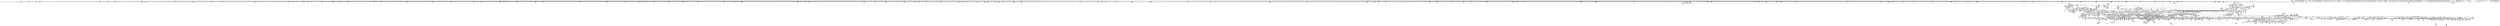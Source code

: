 digraph {
	CE0x4ec2410 [shape=record,shape=Mrecord,label="{CE0x4ec2410|current_sid:tmp21|security/selinux/hooks.c,218|*SummSink*}"]
	CE0x4fceae0 [shape=record,shape=Mrecord,label="{CE0x4fceae0|inode_has_perm:tobool2|security/selinux/hooks.c,1611|*SummSink*}"]
	CE0x4ed0030 [shape=record,shape=Mrecord,label="{CE0x4ed0030|i64*_getelementptr_inbounds_(_2_x_i64_,_2_x_i64_*___llvm_gcov_ctr131,_i64_0,_i64_0)|*Constant*}"]
	CE0x4dedc20 [shape=record,shape=Mrecord,label="{CE0x4dedc20|8:_i8,_32:_%struct.inode*,_%struct.selinux_audit_data*,_128:_i32,_456:_i8*,_:_SCMRE_171,172_}"]
	CE0x4e859d0 [shape=record,shape=Mrecord,label="{CE0x4e859d0|selinux_revalidate_file_permission:file|Function::selinux_revalidate_file_permission&Arg::file::}"]
	CE0x4ec2580 [shape=record,shape=Mrecord,label="{CE0x4ec2580|i32_22|*Constant*|*SummSource*}"]
	CE0x4f2d630 [shape=record,shape=Mrecord,label="{CE0x4f2d630|file_mask_to_av:tmp19|security/selinux/hooks.c,1880|*SummSource*}"]
	CE0x4e74a30 [shape=record,shape=Mrecord,label="{CE0x4e74a30|0:_i32,_4:_i32,_8:_i16,_12:_i32,_16:_i32,_20:_i32,_24:_i32,_56:_i8*,_:_SCMRE_898,899_}"]
	CE0x4ee6ee0 [shape=record,shape=Mrecord,label="{CE0x4ee6ee0|file_mask_to_av:if.then35|*SummSource*}"]
	CE0x4eb1d10 [shape=record,shape=Mrecord,label="{CE0x4eb1d10|current_sid:tmp14|security/selinux/hooks.c,218}"]
	CE0x4f4a9a0 [shape=record,shape=Mrecord,label="{CE0x4f4a9a0|inode_has_perm:tmp17|security/selinux/hooks.c,1617}"]
	CE0x4e8b640 [shape=record,shape=Mrecord,label="{CE0x4e8b640|selinux_file_permission:tmp20|security/selinux/hooks.c,3169|*SummSource*}"]
	CE0x4ebbfd0 [shape=record,shape=Mrecord,label="{CE0x4ebbfd0|file_has_perm:av|Function::file_has_perm&Arg::av::|*SummSink*}"]
	CE0x4df8c50 [shape=record,shape=Mrecord,label="{CE0x4df8c50|selinux_file_permission:if.then8}"]
	CE0x4ef2cb0 [shape=record,shape=Mrecord,label="{CE0x4ef2cb0|file_mask_to_av:tmp47|security/selinux/hooks.c,1890|*SummSource*}"]
	CE0x4e65910 [shape=record,shape=Mrecord,label="{CE0x4e65910|current_sid:land.lhs.true|*SummSink*}"]
	CE0x4fc5800 [shape=record,shape=Mrecord,label="{CE0x4fc5800|__validate_creds:tmp|*SummSink*}"]
	CE0x4e67c10 [shape=record,shape=Mrecord,label="{CE0x4e67c10|0:_i32,_4:_i32,_8:_i16,_12:_i32,_16:_i32,_20:_i32,_24:_i32,_56:_i8*,_:_SCMRE_579,580_}"]
	CE0x4e3d4d0 [shape=record,shape=Mrecord,label="{CE0x4e3d4d0|0:_i32,_4:_i32,_8:_i16,_12:_i32,_16:_i32,_20:_i32,_24:_i32,_56:_i8*,_:_SCMRE_200,201_}"]
	CE0x4e848c0 [shape=record,shape=Mrecord,label="{CE0x4e848c0|selinux_file_permission:call10|security/selinux/hooks.c,3174|*SummSource*}"]
	CE0x4e9d7b0 [shape=record,shape=Mrecord,label="{CE0x4e9d7b0|file_mask_to_av:if.end24|*SummSource*}"]
	CE0x4e0b060 [shape=record,shape=Mrecord,label="{CE0x4e0b060|8:_i8,_32:_%struct.inode*,_%struct.selinux_audit_data*,_128:_i32,_456:_i8*,_:_SCMRE_92,93_}"]
	CE0x4e7c520 [shape=record,shape=Mrecord,label="{CE0x4e7c520|i32_3|*Constant*}"]
	CE0x4fc9230 [shape=record,shape=Mrecord,label="{CE0x4fc9230|cred_sid:tmp1}"]
	CE0x4e89f70 [shape=record,shape=Mrecord,label="{CE0x4e89f70|GLOBAL:__llvm_gcov_ctr246|Global_var:__llvm_gcov_ctr246|*SummSink*}"]
	CE0x4df3670 [shape=record,shape=Mrecord,label="{CE0x4df3670|COLLAPSED:_GCMRE___llvm_gcov_ctr25231_internal_global_2_x_i64_zeroinitializer:_elem_0:default:}"]
	CE0x4ec2f20 [shape=record,shape=Mrecord,label="{CE0x4ec2f20|current_sid:tmp22|security/selinux/hooks.c,218}"]
	CE0x4ebd190 [shape=record,shape=Mrecord,label="{CE0x4ebd190|GLOBAL:lockdep_rcu_suspicious|*Constant*}"]
	CE0x4e844e0 [shape=record,shape=Mrecord,label="{CE0x4e844e0|selinux_file_permission:tmp31|security/selinux/hooks.c,3174|*SummSink*}"]
	CE0x4e974b0 [shape=record,shape=Mrecord,label="{CE0x4e974b0|selinux_file_permission:tmp27|security/selinux/hooks.c,3169}"]
	CE0x4e64f00 [shape=record,shape=Mrecord,label="{CE0x4e64f00|selinux_revalidate_file_permission:call3|security/selinux/hooks.c,3147|*SummSink*}"]
	CE0x4e3c750 [shape=record,shape=Mrecord,label="{CE0x4e3c750|0:_i32,_4:_i32,_8:_i16,_12:_i32,_16:_i32,_20:_i32,_24:_i32,_56:_i8*,_:_SCMRE_192,193_}"]
	CE0x4ed4ee0 [shape=record,shape=Mrecord,label="{CE0x4ed4ee0|file_mask_to_av:tmp31}"]
	CE0x4fcd340 [shape=record,shape=Mrecord,label="{CE0x4fcd340|inode_has_perm:lnot.ext|security/selinux/hooks.c,1611}"]
	CE0x4e64a90 [shape=record,shape=Mrecord,label="{CE0x4e64a90|_call_void_mcount()_#3}"]
	CE0x4f7c000 [shape=record,shape=Mrecord,label="{CE0x4f7c000|file_has_perm:tmp24|security/selinux/hooks.c,1695|*SummSink*}"]
	CE0x4ee1680 [shape=record,shape=Mrecord,label="{CE0x4ee1680|selinux_revalidate_file_permission:tmp14|security/selinux/hooks.c,3147|*SummSink*}"]
	CE0x4ecc0a0 [shape=record,shape=Mrecord,label="{CE0x4ecc0a0|file_mask_to_av:and|security/selinux/hooks.c,1874}"]
	CE0x4fdabd0 [shape=record,shape=Mrecord,label="{CE0x4fdabd0|__validate_creds:conv|include/linux/cred.h,173}"]
	CE0x4eb3170 [shape=record,shape=Mrecord,label="{CE0x4eb3170|current_sid:tmp|*SummSource*}"]
	CE0x4eb8bc0 [shape=record,shape=Mrecord,label="{CE0x4eb8bc0|current_sid:tmp7|security/selinux/hooks.c,218}"]
	CE0x4e15590 [shape=record,shape=Mrecord,label="{CE0x4e15590|file_mask_to_av:tmp39|security/selinux/hooks.c,1887}"]
	CE0x4f37220 [shape=record,shape=Mrecord,label="{CE0x4f37220|128:_i8*,_:_CRE_8,16_|*MultipleSource*|security/selinux/hooks.c,3147|Function::cred_sid&Arg::cred::|Function::file_has_perm&Arg::cred::|security/selinux/hooks.c,196|Function::inode_has_perm&Arg::cred::}"]
	CE0x4fc3c90 [shape=record,shape=Mrecord,label="{CE0x4fc3c90|GLOBAL:__validate_creds|*Constant*}"]
	CE0x4f98ee0 [shape=record,shape=Mrecord,label="{CE0x4f98ee0|file_has_perm:tmp13|security/selinux/hooks.c,1688|*SummSource*}"]
	CE0x4df76b0 [shape=record,shape=Mrecord,label="{CE0x4df76b0|file_mask_to_av:av.4}"]
	CE0x4ea42a0 [shape=record,shape=Mrecord,label="{CE0x4ea42a0|selinux_file_permission:retval.0|*SummSink*}"]
	CE0x4efb270 [shape=record,shape=Mrecord,label="{CE0x4efb270|file_mask_to_av:if.then19}"]
	CE0x4ea4120 [shape=record,shape=Mrecord,label="{CE0x4ea4120|selinux_file_permission:retval.0|*SummSource*}"]
	CE0x4e344b0 [shape=record,shape=Mrecord,label="{CE0x4e344b0|0:_i32,_4:_i32,_8:_i16,_12:_i32,_16:_i32,_20:_i32,_24:_i32,_56:_i8*,_:_SCMRE_147,148_}"]
	CE0x4e2f580 [shape=record,shape=Mrecord,label="{CE0x4e2f580|8:_i8,_32:_%struct.inode*,_%struct.selinux_audit_data*,_128:_i32,_456:_i8*,_:_SCMRE_432,436_|*MultipleSource*|security/selinux/hooks.c,3161|Function::selinux_file_permission&Arg::file::|Function::file_inode&Arg::f::}"]
	CE0x4f2b7c0 [shape=record,shape=Mrecord,label="{CE0x4f2b7c0|file_mask_to_av:tmp2|security/selinux/hooks.c,1874}"]
	CE0x4eceb40 [shape=record,shape=Mrecord,label="{CE0x4eceb40|file_mask_to_av:tmp24|security/selinux/hooks.c,1882}"]
	CE0x4e820a0 [shape=record,shape=Mrecord,label="{CE0x4e820a0|0:_i32,_4:_i32,_8:_i32,_12:_i32,_:_CMRE_4,8_|*MultipleSource*|security/selinux/hooks.c,218|security/selinux/hooks.c,218|security/selinux/hooks.c,220}"]
	CE0x4de6660 [shape=record,shape=Mrecord,label="{CE0x4de6660|i64*_getelementptr_inbounds_(_13_x_i64_,_13_x_i64_*___llvm_gcov_ctr246,_i64_0,_i64_3)|*Constant*|*SummSink*}"]
	CE0x4e20ae0 [shape=record,shape=Mrecord,label="{CE0x4e20ae0|selinux_revalidate_file_permission:tmp10|security/selinux/hooks.c,3147|*SummSource*}"]
	CE0x4df4300 [shape=record,shape=Mrecord,label="{CE0x4df4300|i32_0|*Constant*}"]
	CE0x4ecfdf0 [shape=record,shape=Mrecord,label="{CE0x4ecfdf0|i64*_getelementptr_inbounds_(_2_x_i64_,_2_x_i64_*___llvm_gcov_ctr131,_i64_0,_i64_0)|*Constant*|*SummSink*}"]
	CE0x4fc9e00 [shape=record,shape=Mrecord,label="{CE0x4fc9e00|inode_has_perm:tmp8|security/selinux/hooks.c,1611|*SummSource*}"]
	CE0x4fc68b0 [shape=record,shape=Mrecord,label="{CE0x4fc68b0|inode_has_perm:lnot|security/selinux/hooks.c,1611|*SummSink*}"]
	CE0x4ef4440 [shape=record,shape=Mrecord,label="{CE0x4ef4440|i64*_getelementptr_inbounds_(_28_x_i64_,_28_x_i64_*___llvm_gcov_ctr232,_i64_0,_i64_25)|*Constant*|*SummSink*}"]
	CE0x4e04220 [shape=record,shape=Mrecord,label="{CE0x4e04220|8:_i8,_32:_%struct.inode*,_%struct.selinux_audit_data*,_128:_i32,_456:_i8*,_:_SCMRE_360,368_|*MultipleSource*|security/selinux/hooks.c,3161|Function::selinux_file_permission&Arg::file::|Function::file_inode&Arg::f::}"]
	CE0x4e0a5d0 [shape=record,shape=Mrecord,label="{CE0x4e0a5d0|8:_i8,_32:_%struct.inode*,_%struct.selinux_audit_data*,_128:_i32,_456:_i8*,_:_SCMRE_328,336_|*MultipleSource*|security/selinux/hooks.c,3161|Function::selinux_file_permission&Arg::file::|Function::file_inode&Arg::f::}"]
	CE0x4f277d0 [shape=record,shape=Mrecord,label="{CE0x4f277d0|file_mask_to_av:tmp32|security/selinux/hooks.c,1885|*SummSource*}"]
	CE0x4ec0900 [shape=record,shape=Mrecord,label="{CE0x4ec0900|current_sid:call4|security/selinux/hooks.c,218|*SummSink*}"]
	CE0x4e7a090 [shape=record,shape=Mrecord,label="{CE0x4e7a090|0:_i32,_4:_i32,_8:_i16,_12:_i32,_16:_i32,_20:_i32,_24:_i32,_56:_i8*,_:_SCMRE_982,983_}"]
	CE0x4f22c90 [shape=record,shape=Mrecord,label="{CE0x4f22c90|128:_i8*,_:_CRE_20,24_|*MultipleSource*|security/selinux/hooks.c,3147|Function::cred_sid&Arg::cred::|Function::file_has_perm&Arg::cred::|security/selinux/hooks.c,196|Function::inode_has_perm&Arg::cred::}"]
	CE0x4f31410 [shape=record,shape=Mrecord,label="{CE0x4f31410|file_mask_to_av:tobool12|security/selinux/hooks.c,1880|*SummSink*}"]
	CE0x4e06920 [shape=record,shape=Mrecord,label="{CE0x4e06920|8:_i8,_32:_%struct.inode*,_%struct.selinux_audit_data*,_128:_i32,_456:_i8*,_:_SCMRE_69,70_}"]
	CE0x4efa340 [shape=record,shape=Mrecord,label="{CE0x4efa340|i64*_getelementptr_inbounds_(_28_x_i64_,_28_x_i64_*___llvm_gcov_ctr232,_i64_0,_i64_27)|*Constant*|*SummSource*}"]
	CE0x4e5ef10 [shape=record,shape=Mrecord,label="{CE0x4e5ef10|0:_i32,_4:_i32,_8:_i16,_12:_i32,_16:_i32,_20:_i32,_24:_i32,_56:_i8*,_:_SCMRE_392,400_|*MultipleSource*|security/selinux/hooks.c,3162|security/selinux/hooks.c,3160}"]
	CE0x4eb7e80 [shape=record,shape=Mrecord,label="{CE0x4eb7e80|file_inode:tmp2}"]
	CE0x4e6a9a0 [shape=record,shape=Mrecord,label="{CE0x4e6a9a0|0:_i32,_4:_i32,_8:_i16,_12:_i32,_16:_i32,_20:_i32,_24:_i32,_56:_i8*,_:_SCMRE_606,607_}"]
	CE0x4f396a0 [shape=record,shape=Mrecord,label="{CE0x4f396a0|file_mask_to_av:tmp9|security/selinux/hooks.c,1875|*SummSource*}"]
	CE0x4ec4930 [shape=record,shape=Mrecord,label="{CE0x4ec4930|file_mask_to_av:tmp23|security/selinux/hooks.c,1881|*SummSink*}"]
	CE0x4fba120 [shape=record,shape=Mrecord,label="{CE0x4fba120|__validate_creds:file|Function::__validate_creds&Arg::file::}"]
	CE0x4efc420 [shape=record,shape=Mrecord,label="{CE0x4efc420|i32_1024|*Constant*}"]
	CE0x4f2d2c0 [shape=record,shape=Mrecord,label="{CE0x4f2d2c0|file_mask_to_av:tmp19|security/selinux/hooks.c,1880}"]
	CE0x4e86830 [shape=record,shape=Mrecord,label="{CE0x4e86830|file_has_perm:entry|*SummSink*}"]
	CE0x4ec6f00 [shape=record,shape=Mrecord,label="{CE0x4ec6f00|GLOBAL:__llvm_gcov_ctr232|Global_var:__llvm_gcov_ctr232|*SummSource*}"]
	CE0x4e1c020 [shape=record,shape=Mrecord,label="{CE0x4e1c020|8:_i8,_32:_%struct.inode*,_%struct.selinux_audit_data*,_128:_i32,_456:_i8*,_:_SCMRE_178,179_}"]
	CE0x4e31870 [shape=record,shape=Mrecord,label="{CE0x4e31870|selinux_file_permission:tmp3|security/selinux/hooks.c,3161|*SummSink*}"]
	CE0x4de6330 [shape=record,shape=Mrecord,label="{CE0x4de6330|i64*_getelementptr_inbounds_(_13_x_i64_,_13_x_i64_*___llvm_gcov_ctr246,_i64_0,_i64_3)|*Constant*|*SummSource*}"]
	CE0x4e82a00 [shape=record,shape=Mrecord,label="{CE0x4e82a00|selinux_file_permission:tmp28|security/selinux/hooks.c,3172|*SummSink*}"]
	CE0x4e3c900 [shape=record,shape=Mrecord,label="{CE0x4e3c900|0:_i32,_4:_i32,_8:_i16,_12:_i32,_16:_i32,_20:_i32,_24:_i32,_56:_i8*,_:_SCMRE_193,194_}"]
	CE0x4e73e60 [shape=record,shape=Mrecord,label="{CE0x4e73e60|0:_i32,_4:_i32,_8:_i16,_12:_i32,_16:_i32,_20:_i32,_24:_i32,_56:_i8*,_:_SCMRE_891,892_}"]
	CE0x4edd4d0 [shape=record,shape=Mrecord,label="{CE0x4edd4d0|selinux_revalidate_file_permission:do.end}"]
	CE0x4e85550 [shape=record,shape=Mrecord,label="{CE0x4e85550|selinux_revalidate_file_permission:entry|*SummSource*}"]
	CE0x4f43ab0 [shape=record,shape=Mrecord,label="{CE0x4f43ab0|__validate_creds:if.end|*SummSink*}"]
	CE0x4edcd20 [shape=record,shape=Mrecord,label="{CE0x4edcd20|selinux_revalidate_file_permission:tmp12|security/selinux/hooks.c,3147|*SummSource*}"]
	CE0x4ee1bc0 [shape=record,shape=Mrecord,label="{CE0x4ee1bc0|file_mask_to_av:and4|security/selinux/hooks.c,1877|*SummSink*}"]
	CE0x4f2dc20 [shape=record,shape=Mrecord,label="{CE0x4f2dc20|file_mask_to_av:av.1|*SummSource*}"]
	CE0x4e78540 [shape=record,shape=Mrecord,label="{CE0x4e78540|0:_i32,_4:_i32,_8:_i16,_12:_i32,_16:_i32,_20:_i32,_24:_i32,_56:_i8*,_:_SCMRE_933,934_}"]
	CE0x4ea6ed0 [shape=record,shape=Mrecord,label="{CE0x4ea6ed0|i64_21|*Constant*}"]
	CE0x4e75450 [shape=record,shape=Mrecord,label="{CE0x4e75450|0:_i32,_4:_i32,_8:_i16,_12:_i32,_16:_i32,_20:_i32,_24:_i32,_56:_i8*,_:_SCMRE_904,905_}"]
	CE0x4eb25f0 [shape=record,shape=Mrecord,label="{CE0x4eb25f0|i64*_getelementptr_inbounds_(_28_x_i64_,_28_x_i64_*___llvm_gcov_ctr232,_i64_0,_i64_11)|*Constant*|*SummSink*}"]
	CE0x4f42c10 [shape=record,shape=Mrecord,label="{CE0x4f42c10|i64*_getelementptr_inbounds_(_2_x_i64_,_2_x_i64_*___llvm_gcov_ctr131,_i64_0,_i64_0)|*Constant*}"]
	CE0x4ec2c00 [shape=record,shape=Mrecord,label="{CE0x4ec2c00|current_sid:security|security/selinux/hooks.c,218|*SummSink*}"]
	CE0x4ecf3a0 [shape=record,shape=Mrecord,label="{CE0x4ecf3a0|file_mask_to_av:or21|security/selinux/hooks.c,1883}"]
	CE0x4f4c460 [shape=record,shape=Mrecord,label="{CE0x4f4c460|avc_has_perm:tsid|Function::avc_has_perm&Arg::tsid::}"]
	CE0x4e17410 [shape=record,shape=Mrecord,label="{CE0x4e17410|file_mask_to_av:conv29|security/selinux/hooks.c,1887|*SummSource*}"]
	CE0x4fcb570 [shape=record,shape=Mrecord,label="{CE0x4fcb570|inode_has_perm:tmp11|security/selinux/hooks.c,1612|*SummSink*}"]
	CE0x4f63440 [shape=record,shape=Mrecord,label="{CE0x4f63440|cred_sid:tmp5|security/selinux/hooks.c,196|*SummSource*}"]
	CE0x4f048c0 [shape=record,shape=Mrecord,label="{CE0x4f048c0|selinux_revalidate_file_permission:tmp32|security/selinux/hooks.c,3154|*SummSink*}"]
	CE0x4e33fa0 [shape=record,shape=Mrecord,label="{CE0x4e33fa0|0:_i32,_4:_i32,_8:_i16,_12:_i32,_16:_i32,_20:_i32,_24:_i32,_56:_i8*,_:_SCMRE_144,145_}"]
	CE0x4edfe20 [shape=record,shape=Mrecord,label="{CE0x4edfe20|selinux_revalidate_file_permission:tmp|*SummSink*}"]
	CE0x4eaf370 [shape=record,shape=Mrecord,label="{CE0x4eaf370|file_mask_to_av:tmp33|security/selinux/hooks.c,1885|*SummSource*}"]
	CE0x4ecd9e0 [shape=record,shape=Mrecord,label="{CE0x4ecd9e0|file_mask_to_av:tmp24|security/selinux/hooks.c,1882|*SummSource*}"]
	CE0x4e3e0a0 [shape=record,shape=Mrecord,label="{CE0x4e3e0a0|0:_i32,_4:_i32,_8:_i16,_12:_i32,_16:_i32,_20:_i32,_24:_i32,_56:_i8*,_:_SCMRE_207,208_}"]
	CE0x4f33ea0 [shape=record,shape=Mrecord,label="{CE0x4f33ea0|file_mask_to_av:tmp7|security/selinux/hooks.c,1875|*SummSink*}"]
	CE0x4e43040 [shape=record,shape=Mrecord,label="{CE0x4e43040|0:_i32,_4:_i32,_8:_i16,_12:_i32,_16:_i32,_20:_i32,_24:_i32,_56:_i8*,_:_SCMRE_279,280_}"]
	CE0x4fc8230 [shape=record,shape=Mrecord,label="{CE0x4fc8230|__validate_creds:tmp6|include/linux/cred.h,174|*SummSink*}"]
	CE0x4edc490 [shape=record,shape=Mrecord,label="{CE0x4edc490|selinux_revalidate_file_permission:tmp2}"]
	CE0x4ee1b00 [shape=record,shape=Mrecord,label="{CE0x4ee1b00|i32_4|*Constant*|*SummSink*}"]
	CE0x4f3df50 [shape=record,shape=Mrecord,label="{CE0x4f3df50|file_has_perm:sid2|security/selinux/hooks.c,1683|*SummSink*}"]
	CE0x4f4b950 [shape=record,shape=Mrecord,label="{CE0x4f4b950|inode_has_perm:tmp18|security/selinux/hooks.c,1617|*SummSink*}"]
	CE0x4e1a870 [shape=record,shape=Mrecord,label="{CE0x4e1a870|file_inode:tmp2}"]
	CE0x4dfd6a0 [shape=record,shape=Mrecord,label="{CE0x4dfd6a0|8:_i8,_32:_%struct.inode*,_%struct.selinux_audit_data*,_128:_i32,_456:_i8*,_:_SCMRE_64,65_}"]
	CE0x4f29b20 [shape=record,shape=Mrecord,label="{CE0x4f29b20|i32_8|*Constant*}"]
	CE0x4deed30 [shape=record,shape=Mrecord,label="{CE0x4deed30|8:_i8,_32:_%struct.inode*,_%struct.selinux_audit_data*,_128:_i32,_456:_i8*,_:_SCMRE_120,121_}"]
	CE0x4ee1a90 [shape=record,shape=Mrecord,label="{CE0x4ee1a90|i32_4|*Constant*|*SummSource*}"]
	CE0x4f35940 [shape=record,shape=Mrecord,label="{CE0x4f35940|GLOBAL:file_mask_to_av|*Constant*|*SummSource*}"]
	CE0x4fc1890 [shape=record,shape=Mrecord,label="{CE0x4fc1890|__validate_creds:call|include/linux/cred.h,173|*SummSink*}"]
	CE0x4f36550 [shape=record,shape=Mrecord,label="{CE0x4f36550|file_mask_to_av:mask|Function::file_mask_to_av&Arg::mask::|*SummSink*}"]
	CE0x4ed3580 [shape=record,shape=Mrecord,label="{CE0x4ed3580|selinux_revalidate_file_permission:tmp13|security/selinux/hooks.c,3147}"]
	CE0x4ec7f00 [shape=record,shape=Mrecord,label="{CE0x4ec7f00|file_mask_to_av:tmp3|security/selinux/hooks.c,1874}"]
	CE0x4e33440 [shape=record,shape=Mrecord,label="{CE0x4e33440|0:_i32,_4:_i32,_8:_i16,_12:_i32,_16:_i32,_20:_i32,_24:_i32,_56:_i8*,_:_SCMRE_138,139_}"]
	CE0x4e3dd40 [shape=record,shape=Mrecord,label="{CE0x4e3dd40|0:_i32,_4:_i32,_8:_i16,_12:_i32,_16:_i32,_20:_i32,_24:_i32,_56:_i8*,_:_SCMRE_205,206_}"]
	CE0x4dee820 [shape=record,shape=Mrecord,label="{CE0x4dee820|8:_i8,_32:_%struct.inode*,_%struct.selinux_audit_data*,_128:_i32,_456:_i8*,_:_SCMRE_117,118_}"]
	CE0x4f2f9b0 [shape=record,shape=Mrecord,label="{CE0x4f2f9b0|i64*_getelementptr_inbounds_(_12_x_i64_,_12_x_i64_*___llvm_gcov_ctr170,_i64_0,_i64_0)|*Constant*}"]
	CE0x4ec8650 [shape=record,shape=Mrecord,label="{CE0x4ec8650|file_has_perm:type|security/selinux/hooks.c,1680|*SummSink*}"]
	CE0x4e99b80 [shape=record,shape=Mrecord,label="{CE0x4e99b80|avc_policy_seqno:tmp2|*SummSource*}"]
	CE0x4fdac40 [shape=record,shape=Mrecord,label="{CE0x4fdac40|__validate_creds:lnot1|include/linux/cred.h,173}"]
	CE0x4edec20 [shape=record,shape=Mrecord,label="{CE0x4edec20|avc_has_perm:ssid|Function::avc_has_perm&Arg::ssid::|*SummSource*}"]
	CE0x4ecb140 [shape=record,shape=Mrecord,label="{CE0x4ecb140|file_mask_to_av:tmp1|*SummSink*}"]
	CE0x4ea7440 [shape=record,shape=Mrecord,label="{CE0x4ea7440|file_mask_to_av:tmp40|security/selinux/hooks.c,1888|*SummSink*}"]
	CE0x4ee6ca0 [shape=record,shape=Mrecord,label="{CE0x4ee6ca0|file_mask_to_av:if.end23|*SummSink*}"]
	CE0x4e37240 [shape=record,shape=Mrecord,label="{CE0x4e37240|0:_i32,_4:_i32,_8:_i16,_12:_i32,_16:_i32,_20:_i32,_24:_i32,_56:_i8*,_:_SCMRE_174,175_}"]
	CE0x4df6a50 [shape=record,shape=Mrecord,label="{CE0x4df6a50|current_sid:tmp10|security/selinux/hooks.c,218}"]
	CE0x4e153a0 [shape=record,shape=Mrecord,label="{CE0x4e153a0|file_mask_to_av:tmp38|security/selinux/hooks.c,1887|*SummSink*}"]
	CE0x4fc4560 [shape=record,shape=Mrecord,label="{CE0x4fc4560|inode_has_perm:if.end}"]
	CE0x4f82370 [shape=record,shape=Mrecord,label="{CE0x4f82370|inode_has_perm:tmp1}"]
	CE0x4e94050 [shape=record,shape=Mrecord,label="{CE0x4e94050|selinux_file_permission:tmp23|security/selinux/hooks.c,3170|*SummSource*}"]
	CE0x4e752a0 [shape=record,shape=Mrecord,label="{CE0x4e752a0|0:_i32,_4:_i32,_8:_i16,_12:_i32,_16:_i32,_20:_i32,_24:_i32,_56:_i8*,_:_SCMRE_903,904_}"]
	CE0x4e13de0 [shape=record,shape=Mrecord,label="{CE0x4e13de0|file_mask_to_av:tmp55|security/selinux/hooks.c,1894|*SummSink*}"]
	CE0x4e08df0 [shape=record,shape=Mrecord,label="{CE0x4e08df0|8:_i8,_32:_%struct.inode*,_%struct.selinux_audit_data*,_128:_i32,_456:_i8*,_:_SCMRE_104,105_}"]
	CE0x4e1e6f0 [shape=record,shape=Mrecord,label="{CE0x4e1e6f0|8:_i8,_32:_%struct.inode*,_%struct.selinux_audit_data*,_128:_i32,_456:_i8*,_:_SCMRE_201,202_}"]
	CE0x4e1be70 [shape=record,shape=Mrecord,label="{CE0x4e1be70|8:_i8,_32:_%struct.inode*,_%struct.selinux_audit_data*,_128:_i32,_456:_i8*,_:_SCMRE_177,178_}"]
	CE0x4ea4a50 [shape=record,shape=Mrecord,label="{CE0x4ea4a50|i64*_getelementptr_inbounds_(_13_x_i64_,_13_x_i64_*___llvm_gcov_ctr246,_i64_0,_i64_12)|*Constant*|*SummSink*}"]
	CE0x4f80190 [shape=record,shape=Mrecord,label="{CE0x4f80190|file_has_perm:tmp29|security/selinux/hooks.c,1698|*SummSink*}"]
	CE0x4e777c0 [shape=record,shape=Mrecord,label="{CE0x4e777c0|0:_i32,_4:_i32,_8:_i16,_12:_i32,_16:_i32,_20:_i32,_24:_i32,_56:_i8*,_:_SCMRE_925,926_}"]
	CE0x4e305a0 [shape=record,shape=Mrecord,label="{CE0x4e305a0|8:_i8,_32:_%struct.inode*,_%struct.selinux_audit_data*,_128:_i32,_456:_i8*,_:_SCMRE_472,480_|*MultipleSource*|security/selinux/hooks.c,3161|Function::selinux_file_permission&Arg::file::|Function::file_inode&Arg::f::}"]
	CE0x4e9b710 [shape=record,shape=Mrecord,label="{CE0x4e9b710|selinux_file_permission:tmp28|security/selinux/hooks.c,3172}"]
	CE0x4fcc790 [shape=record,shape=Mrecord,label="{CE0x4fcc790|inode_has_perm:tmp13|security/selinux/hooks.c,1614}"]
	CE0x4f91040 [shape=record,shape=Mrecord,label="{CE0x4f91040|cred_sid:entry|*SummSource*}"]
	CE0x4e44b40 [shape=record,shape=Mrecord,label="{CE0x4e44b40|0:_i32,_4:_i32,_8:_i16,_12:_i32,_16:_i32,_20:_i32,_24:_i32,_56:_i8*,_:_SCMRE_295,296_}"]
	CE0x4ec9d10 [shape=record,shape=Mrecord,label="{CE0x4ec9d10|cred_sid:bb}"]
	CE0x4fcd470 [shape=record,shape=Mrecord,label="{CE0x4fcd470|inode_has_perm:lnot.ext|security/selinux/hooks.c,1611|*SummSource*}"]
	CE0x4dfb330 [shape=record,shape=Mrecord,label="{CE0x4dfb330|i32_14|*Constant*}"]
	CE0x4ef2800 [shape=record,shape=Mrecord,label="{CE0x4ef2800|file_mask_to_av:tmp46|security/selinux/hooks.c,1890|*SummSource*}"]
	CE0x4fcc8f0 [shape=record,shape=Mrecord,label="{CE0x4fcc8f0|i64_1|*Constant*}"]
	CE0x4f424c0 [shape=record,shape=Mrecord,label="{CE0x4f424c0|__validate_creds:tmp9|include/linux/cred.h,175|*SummSource*}"]
	CE0x4e30850 [shape=record,shape=Mrecord,label="{CE0x4e30850|8:_i8,_32:_%struct.inode*,_%struct.selinux_audit_data*,_128:_i32,_456:_i8*,_:_SCMRE_480,488_|*MultipleSource*|security/selinux/hooks.c,3161|Function::selinux_file_permission&Arg::file::|Function::file_inode&Arg::f::}"]
	CE0x4e3fda0 [shape=record,shape=Mrecord,label="{CE0x4e3fda0|0:_i32,_4:_i32,_8:_i16,_12:_i32,_16:_i32,_20:_i32,_24:_i32,_56:_i8*,_:_SCMRE_249,250_}"]
	CE0x4f315f0 [shape=record,shape=Mrecord,label="{CE0x4f315f0|i64_9|*Constant*}"]
	CE0x4df6430 [shape=record,shape=Mrecord,label="{CE0x4df6430|selinux_revalidate_file_permission:f_flags|security/selinux/hooks.c,3151|*SummSink*}"]
	CE0x4f41660 [shape=record,shape=Mrecord,label="{CE0x4f41660|_call_void___invalid_creds(%struct.cred*_%cred,_i8*_%file,_i32_%line)_#10,_!dbg_!27721|include/linux/cred.h,174|*SummSink*}"]
	CE0x4df36e0 [shape=record,shape=Mrecord,label="{CE0x4df36e0|avc_policy_seqno:tmp|*SummSource*}"]
	CE0x4e63430 [shape=record,shape=Mrecord,label="{CE0x4e63430|0:_i32,_4:_i32,_8:_i16,_12:_i32,_16:_i32,_20:_i32,_24:_i32,_56:_i8*,_:_SCMRE_528,536_|*MultipleSource*|security/selinux/hooks.c,3162|security/selinux/hooks.c,3160}"]
	CE0x4de72a0 [shape=record,shape=Mrecord,label="{CE0x4de72a0|selinux_file_permission:land.lhs.true5|*SummSource*}"]
	CE0x4dffa90 [shape=record,shape=Mrecord,label="{CE0x4dffa90|8:_i8,_32:_%struct.inode*,_%struct.selinux_audit_data*,_128:_i32,_456:_i8*,_:_SCMRE_224,232_|*MultipleSource*|security/selinux/hooks.c,3161|Function::selinux_file_permission&Arg::file::|Function::file_inode&Arg::f::}"]
	CE0x4e757b0 [shape=record,shape=Mrecord,label="{CE0x4e757b0|0:_i32,_4:_i32,_8:_i16,_12:_i32,_16:_i32,_20:_i32,_24:_i32,_56:_i8*,_:_SCMRE_906,907_}"]
	CE0x4ed6230 [shape=record,shape=Mrecord,label="{CE0x4ed6230|file_mask_to_av:if.then}"]
	CE0x4fcfc10 [shape=record,shape=Mrecord,label="{CE0x4fcfc10|__validate_creds:tobool|include/linux/cred.h,173|*SummSource*}"]
	CE0x4dfad70 [shape=record,shape=Mrecord,label="{CE0x4dfad70|selinux_file_permission:file|Function::selinux_file_permission&Arg::file::}"]
	CE0x4e74520 [shape=record,shape=Mrecord,label="{CE0x4e74520|0:_i32,_4:_i32,_8:_i16,_12:_i32,_16:_i32,_20:_i32,_24:_i32,_56:_i8*,_:_SCMRE_895,896_}"]
	CE0x4ec11b0 [shape=record,shape=Mrecord,label="{CE0x4ec11b0|get_current:entry|*SummSink*}"]
	CE0x4fc5e00 [shape=record,shape=Mrecord,label="{CE0x4fc5e00|cred_sid:security|security/selinux/hooks.c,196}"]
	CE0x4df4690 [shape=record,shape=Mrecord,label="{CE0x4df4690|i32_2|*Constant*}"]
	CE0x4e15730 [shape=record,shape=Mrecord,label="{CE0x4e15730|file_mask_to_av:tmp39|security/selinux/hooks.c,1887|*SummSource*}"]
	CE0x4ebff80 [shape=record,shape=Mrecord,label="{CE0x4ebff80|current_sid:tmp20|security/selinux/hooks.c,218|*SummSource*}"]
	CE0x4f03ed0 [shape=record,shape=Mrecord,label="{CE0x4f03ed0|i64*_getelementptr_inbounds_(_16_x_i64_,_16_x_i64_*___llvm_gcov_ctr247,_i64_0,_i64_15)|*Constant*|*SummSource*}"]
	CE0x4fda5a0 [shape=record,shape=Mrecord,label="{CE0x4fda5a0|__validate_creds:if.then|*SummSink*}"]
	CE0x4e77610 [shape=record,shape=Mrecord,label="{CE0x4e77610|0:_i32,_4:_i32,_8:_i16,_12:_i32,_16:_i32,_20:_i32,_24:_i32,_56:_i8*,_:_SCMRE_924,925_}"]
	CE0x4e956d0 [shape=record,shape=Mrecord,label="{CE0x4e956d0|i64_8|*Constant*}"]
	CE0x4f41ac0 [shape=record,shape=Mrecord,label="{CE0x4f41ac0|i64*_getelementptr_inbounds_(_5_x_i64_,_5_x_i64_*___llvm_gcov_ctr155,_i64_0,_i64_4)|*Constant*|*SummSource*}"]
	CE0x4ee9230 [shape=record,shape=Mrecord,label="{CE0x4ee9230|_call_void_lockdep_rcu_suspicious(i8*_getelementptr_inbounds_(_25_x_i8_,_25_x_i8_*_.str3,_i32_0,_i32_0),_i32_3147,_i8*_getelementptr_inbounds_(_45_x_i8_,_45_x_i8_*_.str12,_i32_0,_i32_0))_#10,_!dbg_!27729|security/selinux/hooks.c,3147|*SummSink*}"]
	CE0x4ebfd90 [shape=record,shape=Mrecord,label="{CE0x4ebfd90|current_sid:tmp19|security/selinux/hooks.c,218|*SummSink*}"]
	CE0x4ecd310 [shape=record,shape=Mrecord,label="{CE0x4ecd310|i32_61440|*Constant*|*SummSource*}"]
	CE0x4e09660 [shape=record,shape=Mrecord,label="{CE0x4e09660|8:_i8,_32:_%struct.inode*,_%struct.selinux_audit_data*,_128:_i32,_456:_i8*,_:_SCMRE_109,110_}"]
	CE0x4e0bac0 [shape=record,shape=Mrecord,label="{CE0x4e0bac0|8:_i8,_32:_%struct.inode*,_%struct.selinux_audit_data*,_128:_i32,_456:_i8*,_:_SCMRE_50,51_}"]
	CE0x4ec50a0 [shape=record,shape=Mrecord,label="{CE0x4ec50a0|file_mask_to_av:cmp|security/selinux/hooks.c,1874|*SummSink*}"]
	CE0x4e1c530 [shape=record,shape=Mrecord,label="{CE0x4e1c530|8:_i8,_32:_%struct.inode*,_%struct.selinux_audit_data*,_128:_i32,_456:_i8*,_:_SCMRE_181,182_}"]
	CE0x4dfcc80 [shape=record,shape=Mrecord,label="{CE0x4dfcc80|8:_i8,_32:_%struct.inode*,_%struct.selinux_audit_data*,_128:_i32,_456:_i8*,_:_SCMRE_58,59_}"]
	CE0x4e83bb0 [shape=record,shape=Mrecord,label="{CE0x4e83bb0|i64*_getelementptr_inbounds_(_13_x_i64_,_13_x_i64_*___llvm_gcov_ctr246,_i64_0,_i64_11)|*Constant*|*SummSource*}"]
	CE0x4e9e510 [shape=record,shape=Mrecord,label="{CE0x4e9e510|avc_policy_seqno:bb|*SummSource*}"]
	CE0x4e8f1c0 [shape=record,shape=Mrecord,label="{CE0x4e8f1c0|_ret_i32_%tmp24,_!dbg_!27742|security/selinux/hooks.c,220|*SummSource*}"]
	CE0x4e85b10 [shape=record,shape=Mrecord,label="{CE0x4e85b10|selinux_revalidate_file_permission:file|Function::selinux_revalidate_file_permission&Arg::file::|*SummSource*}"]
	CE0x4e43700 [shape=record,shape=Mrecord,label="{CE0x4e43700|0:_i32,_4:_i32,_8:_i16,_12:_i32,_16:_i32,_20:_i32,_24:_i32,_56:_i8*,_:_SCMRE_283,284_}"]
	CE0x4deeee0 [shape=record,shape=Mrecord,label="{CE0x4deeee0|8:_i8,_32:_%struct.inode*,_%struct.selinux_audit_data*,_128:_i32,_456:_i8*,_:_SCMRE_121,122_}"]
	CE0x4edaf50 [shape=record,shape=Mrecord,label="{CE0x4edaf50|selinux_revalidate_file_permission:tmp11|security/selinux/hooks.c,3147|*SummSource*}"]
	CE0x4eb4ef0 [shape=record,shape=Mrecord,label="{CE0x4eb4ef0|_call_void_mcount()_#3}"]
	CE0x4ee7da0 [shape=record,shape=Mrecord,label="{CE0x4ee7da0|file_has_perm:if.then|*SummSource*}"]
	CE0x4efe9f0 [shape=record,shape=Mrecord,label="{CE0x4efe9f0|selinux_revalidate_file_permission:tmp24|security/selinux/hooks.c,3151|*SummSink*}"]
	CE0x4ec8d30 [shape=record,shape=Mrecord,label="{CE0x4ec8d30|cred_sid:tmp1|*SummSource*}"]
	CE0x4f2d6d0 [shape=record,shape=Mrecord,label="{CE0x4f2d6d0|file_has_perm:tmp|*SummSink*}"]
	CE0x4f276a0 [shape=record,shape=Mrecord,label="{CE0x4f276a0|i64*_getelementptr_inbounds_(_28_x_i64_,_28_x_i64_*___llvm_gcov_ctr232,_i64_0,_i64_16)|*Constant*}"]
	CE0x4ec4f80 [shape=record,shape=Mrecord,label="{CE0x4ec4f80|file_mask_to_av:cmp|security/selinux/hooks.c,1874|*SummSource*}"]
	CE0x4ee9390 [shape=record,shape=Mrecord,label="{CE0x4ee9390|i32_3147|*Constant*|*SummSource*}"]
	CE0x4f2aff0 [shape=record,shape=Mrecord,label="{CE0x4f2aff0|i64*_getelementptr_inbounds_(_28_x_i64_,_28_x_i64_*___llvm_gcov_ctr232,_i64_0,_i64_11)|*Constant*}"]
	CE0x4e5d6d0 [shape=record,shape=Mrecord,label="{CE0x4e5d6d0|0:_i32,_4:_i32,_8:_i16,_12:_i32,_16:_i32,_20:_i32,_24:_i32,_56:_i8*,_:_SCMRE_311,312_}"]
	CE0x4ea08a0 [shape=record,shape=Mrecord,label="{CE0x4ea08a0|_call_void_mcount()_#3|*SummSink*}"]
	CE0x4efd250 [shape=record,shape=Mrecord,label="{CE0x4efd250|i64_10|*Constant*|*SummSource*}"]
	CE0x4e78390 [shape=record,shape=Mrecord,label="{CE0x4e78390|0:_i32,_4:_i32,_8:_i16,_12:_i32,_16:_i32,_20:_i32,_24:_i32,_56:_i8*,_:_SCMRE_932,933_}"]
	CE0x4f614d0 [shape=record,shape=Mrecord,label="{CE0x4f614d0|i64*_getelementptr_inbounds_(_28_x_i64_,_28_x_i64_*___llvm_gcov_ctr232,_i64_0,_i64_0)|*Constant*|*SummSink*}"]
	CE0x4e21150 [shape=record,shape=Mrecord,label="{CE0x4e21150|current_sid:tmp2}"]
	CE0x4def090 [shape=record,shape=Mrecord,label="{CE0x4def090|8:_i8,_32:_%struct.inode*,_%struct.selinux_audit_data*,_128:_i32,_456:_i8*,_:_SCMRE_122,123_}"]
	CE0x4f80e40 [shape=record,shape=Mrecord,label="{CE0x4f80e40|cred_sid:sid|security/selinux/hooks.c,197|*SummSink*}"]
	CE0x4de3800 [shape=record,shape=Mrecord,label="{CE0x4de3800|selinux_file_permission:return}"]
	CE0x4decb40 [shape=record,shape=Mrecord,label="{CE0x4decb40|8:_i8,_32:_%struct.inode*,_%struct.selinux_audit_data*,_128:_i32,_456:_i8*,_:_SCMRE_161,162_}"]
	CE0x4efe4c0 [shape=record,shape=Mrecord,label="{CE0x4efe4c0|selinux_revalidate_file_permission:tmp23|security/selinux/hooks.c,3151|*SummSink*}"]
	CE0x4e9a6f0 [shape=record,shape=Mrecord,label="{CE0x4e9a6f0|current_sid:bb}"]
	CE0x4e85190 [shape=record,shape=Mrecord,label="{CE0x4e85190|GLOBAL:selinux_revalidate_file_permission|*Constant*|*SummSink*}"]
	CE0x4ef63f0 [shape=record,shape=Mrecord,label="{CE0x4ef63f0|file_mask_to_av:conv45|security/selinux/hooks.c,1891|*SummSink*}"]
	CE0x4eb2ac0 [shape=record,shape=Mrecord,label="{CE0x4eb2ac0|GLOBAL:__llvm_gcov_ctr125|Global_var:__llvm_gcov_ctr125}"]
	CE0x4ed5240 [shape=record,shape=Mrecord,label="{CE0x4ed5240|file_has_perm:bb}"]
	CE0x4f72210 [shape=record,shape=Mrecord,label="{CE0x4f72210|i64*_getelementptr_inbounds_(_28_x_i64_,_28_x_i64_*___llvm_gcov_ctr232,_i64_0,_i64_22)|*Constant*|*SummSink*}"]
	CE0x4ec8f00 [shape=record,shape=Mrecord,label="{CE0x4ec8f00|file_mask_to_av:tmp24|security/selinux/hooks.c,1882|*SummSink*}"]
	CE0x4ed1f70 [shape=record,shape=Mrecord,label="{CE0x4ed1f70|file_mask_to_av:tmp20|security/selinux/hooks.c,1880|*SummSource*}"]
	CE0x4f01110 [shape=record,shape=Mrecord,label="{CE0x4f01110|selinux_revalidate_file_permission:tmp28|security/selinux/hooks.c,3151}"]
	CE0x4f374b0 [shape=record,shape=Mrecord,label="{CE0x4f374b0|file_mask_to_av:if.then28|*SummSink*}"]
	CE0x4e607b0 [shape=record,shape=Mrecord,label="{CE0x4e607b0|0:_i32,_4:_i32,_8:_i16,_12:_i32,_16:_i32,_20:_i32,_24:_i32,_56:_i8*,_:_SCMRE_473,474_}"]
	CE0x4e649d0 [shape=record,shape=Mrecord,label="{CE0x4e649d0|current_sid:tmp3|*SummSink*}"]
	CE0x4fbb680 [shape=record,shape=Mrecord,label="{CE0x4fbb680|i8*_getelementptr_inbounds_(_25_x_i8_,_25_x_i8_*_.str3,_i32_0,_i32_0)|*Constant*}"]
	CE0x4e023e0 [shape=record,shape=Mrecord,label="{CE0x4e023e0|0:_i32,_4:_i32,_8:_i16,_12:_i32,_16:_i32,_20:_i32,_24:_i32,_56:_i8*,_:_SCMRE_558,559_}"]
	CE0x4eb99c0 [shape=record,shape=Mrecord,label="{CE0x4eb99c0|current_sid:tmp7|security/selinux/hooks.c,218|*SummSource*}"]
	CE0x4e14df0 [shape=record,shape=Mrecord,label="{CE0x4e14df0|i64*_getelementptr_inbounds_(_28_x_i64_,_28_x_i64_*___llvm_gcov_ctr232,_i64_0,_i64_19)|*Constant*}"]
	CE0x4fc38f0 [shape=record,shape=Mrecord,label="{CE0x4fc38f0|_call_void_mcount()_#3|*SummSink*}"]
	CE0x4df1890 [shape=record,shape=Mrecord,label="{CE0x4df1890|current_sid:tmp2|*SummSink*}"]
	CE0x4eacd20 [shape=record,shape=Mrecord,label="{CE0x4eacd20|file_mask_to_av:conv|security/selinux/hooks.c,1876|*SummSink*}"]
	CE0x4ed80d0 [shape=record,shape=Mrecord,label="{CE0x4ed80d0|get_current:tmp3|*SummSource*}"]
	CE0x4f02080 [shape=record,shape=Mrecord,label="{CE0x4f02080|i64*_getelementptr_inbounds_(_16_x_i64_,_16_x_i64_*___llvm_gcov_ctr247,_i64_0,_i64_14)|*Constant*|*SummSink*}"]
	CE0x4ec5c10 [shape=record,shape=Mrecord,label="{CE0x4ec5c10|cred_sid:tmp2}"]
	CE0x4e88930 [shape=record,shape=Mrecord,label="{CE0x4e88930|selinux_file_permission:tobool|security/selinux/hooks.c,3165}"]
	CE0x4f3bbb0 [shape=record,shape=Mrecord,label="{CE0x4f3bbb0|128:_i8*,_:_CRE_120,128_|*MultipleSource*|security/selinux/hooks.c,3147|Function::cred_sid&Arg::cred::|Function::file_has_perm&Arg::cred::|security/selinux/hooks.c,196|Function::inode_has_perm&Arg::cred::}"]
	CE0x4f35840 [shape=record,shape=Mrecord,label="{CE0x4f35840|file_mask_to_av:entry}"]
	CE0x4df1790 [shape=record,shape=Mrecord,label="{CE0x4df1790|get_current:tmp4|./arch/x86/include/asm/current.h,14}"]
	CE0x4f01b10 [shape=record,shape=Mrecord,label="{CE0x4f01b10|i64*_getelementptr_inbounds_(_16_x_i64_,_16_x_i64_*___llvm_gcov_ctr247,_i64_0,_i64_14)|*Constant*}"]
	CE0x4fc09f0 [shape=record,shape=Mrecord,label="{CE0x4fc09f0|inode_has_perm:tmp4|security/selinux/hooks.c,1609|*SummSink*}"]
	CE0x4e60030 [shape=record,shape=Mrecord,label="{CE0x4e60030|0:_i32,_4:_i32,_8:_i16,_12:_i32,_16:_i32,_20:_i32,_24:_i32,_56:_i8*,_:_SCMRE_448,456_|*MultipleSource*|security/selinux/hooks.c,3162|security/selinux/hooks.c,3160}"]
	CE0x4f24f90 [shape=record,shape=Mrecord,label="{CE0x4f24f90|file_mask_to_av:conv9|security/selinux/hooks.c,1878|*SummSink*}"]
	CE0x4deddd0 [shape=record,shape=Mrecord,label="{CE0x4deddd0|8:_i8,_32:_%struct.inode*,_%struct.selinux_audit_data*,_128:_i32,_456:_i8*,_:_SCMRE_172,173_}"]
	CE0x4e659d0 [shape=record,shape=Mrecord,label="{CE0x4e659d0|current_sid:do.end}"]
	CE0x4f4d360 [shape=record,shape=Mrecord,label="{CE0x4f4d360|inode_has_perm:retval.0|*SummSink*}"]
	CE0x4f4ca40 [shape=record,shape=Mrecord,label="{CE0x4f4ca40|_ret_i32_%retval.0,_!dbg_!27728|security/selinux/avc.c,775}"]
	CE0x4ebd470 [shape=record,shape=Mrecord,label="{CE0x4ebd470|GLOBAL:lockdep_rcu_suspicious|*Constant*|*SummSink*}"]
	CE0x4e9bd80 [shape=record,shape=Mrecord,label="{CE0x4e9bd80|selinux_file_permission:tmp28|security/selinux/hooks.c,3172|*SummSource*}"]
	CE0x4f425f0 [shape=record,shape=Mrecord,label="{CE0x4f425f0|__validate_creds:tmp9|include/linux/cred.h,175|*SummSink*}"]
	CE0x4e5e9b0 [shape=record,shape=Mrecord,label="{CE0x4e5e9b0|0:_i32,_4:_i32,_8:_i16,_12:_i32,_16:_i32,_20:_i32,_24:_i32,_56:_i8*,_:_SCMRE_376,384_|*MultipleSource*|security/selinux/hooks.c,3162|security/selinux/hooks.c,3160}"]
	CE0x4f27ad0 [shape=record,shape=Mrecord,label="{CE0x4f27ad0|file_mask_to_av:tmp32|security/selinux/hooks.c,1885|*SummSink*}"]
	CE0x4fc1b20 [shape=record,shape=Mrecord,label="{CE0x4fc1b20|COLLAPSED:_GCMRE___llvm_gcov_ctr154_internal_global_8_x_i64_zeroinitializer:_elem_0:default:}"]
	CE0x4f90660 [shape=record,shape=Mrecord,label="{CE0x4f90660|_ret_%struct.inode*_%tmp4,_!dbg_!27713|include/linux/fs.h,1916}"]
	CE0x4ecef60 [shape=record,shape=Mrecord,label="{CE0x4ecef60|i64*_getelementptr_inbounds_(_2_x_i64_,_2_x_i64_*___llvm_gcov_ctr162,_i64_0,_i64_1)|*Constant*}"]
	CE0x4fdaa60 [shape=record,shape=Mrecord,label="{CE0x4fdaa60|__validate_creds:lnot|include/linux/cred.h,173|*SummSource*}"]
	CE0x4df2020 [shape=record,shape=Mrecord,label="{CE0x4df2020|avc_policy_seqno:tmp1|*SummSink*}"]
	CE0x4e8acc0 [shape=record,shape=Mrecord,label="{CE0x4e8acc0|i64_7|*Constant*|*SummSink*}"]
	CE0x4ded560 [shape=record,shape=Mrecord,label="{CE0x4ded560|8:_i8,_32:_%struct.inode*,_%struct.selinux_audit_data*,_128:_i32,_456:_i8*,_:_SCMRE_167,168_}"]
	CE0x4fc12b0 [shape=record,shape=Mrecord,label="{CE0x4fc12b0|inode_has_perm:if.end|*SummSink*}"]
	CE0x4f3a1e0 [shape=record,shape=Mrecord,label="{CE0x4f3a1e0|128:_i8*,_:_CRE_80,88_|*MultipleSource*|security/selinux/hooks.c,3147|Function::cred_sid&Arg::cred::|Function::file_has_perm&Arg::cred::|security/selinux/hooks.c,196|Function::inode_has_perm&Arg::cred::}"]
	CE0x4e650f0 [shape=record,shape=Mrecord,label="{CE0x4e650f0|i64_3|*Constant*|*SummSource*}"]
	CE0x4e2e6c0 [shape=record,shape=Mrecord,label="{CE0x4e2e6c0|file_mask_to_av:if.end10|*SummSource*}"]
	CE0x4ea7b00 [shape=record,shape=Mrecord,label="{CE0x4ea7b00|file_mask_to_av:tmp42|security/selinux/hooks.c,1888}"]
	CE0x4ee2610 [shape=record,shape=Mrecord,label="{CE0x4ee2610|file_mask_to_av:tmp17|security/selinux/hooks.c,1878|*SummSource*}"]
	CE0x4fd0f00 [shape=record,shape=Mrecord,label="{CE0x4fd0f00|__validate_creds:tmp4|include/linux/cred.h,173|*SummSink*}"]
	CE0x4ef5bb0 [shape=record,shape=Mrecord,label="{CE0x4ef5bb0|file_mask_to_av:or44|security/selinux/hooks.c,1891|*SummSource*}"]
	CE0x4eca1d0 [shape=record,shape=Mrecord,label="{CE0x4eca1d0|i32_16384|*Constant*|*SummSink*}"]
	CE0x4e11610 [shape=record,shape=Mrecord,label="{CE0x4e11610|selinux_file_permission:tmp9|security/selinux/hooks.c,3165|*SummSource*}"]
	CE0x4df8790 [shape=record,shape=Mrecord,label="{CE0x4df8790|_ret_%struct.inode*_%tmp4,_!dbg_!27713|include/linux/fs.h,1916|*SummSource*}"]
	CE0x4e5f8b0 [shape=record,shape=Mrecord,label="{CE0x4e5f8b0|0:_i32,_4:_i32,_8:_i16,_12:_i32,_16:_i32,_20:_i32,_24:_i32,_56:_i8*,_:_SCMRE_424,432_|*MultipleSource*|security/selinux/hooks.c,3162|security/selinux/hooks.c,3160}"]
	CE0x4e622a0 [shape=record,shape=Mrecord,label="{CE0x4e622a0|0:_i32,_4:_i32,_8:_i16,_12:_i32,_16:_i32,_20:_i32,_24:_i32,_56:_i8*,_:_SCMRE_552,553_}"]
	CE0x4eb1710 [shape=record,shape=Mrecord,label="{CE0x4eb1710|selinux_revalidate_file_permission:tmp17|security/selinux/hooks.c,3147|*SummSink*}"]
	CE0x4fceea0 [shape=record,shape=Mrecord,label="{CE0x4fceea0|inode_has_perm:tmp8|security/selinux/hooks.c,1611}"]
	CE0x4f8ea80 [shape=record,shape=Mrecord,label="{CE0x4f8ea80|cred_sid:tmp6|security/selinux/hooks.c,197|*SummSink*}"]
	CE0x4f339a0 [shape=record,shape=Mrecord,label="{CE0x4f339a0|128:_i8*,_:_CRE_136,144_|*MultipleSource*|security/selinux/hooks.c,3147|Function::cred_sid&Arg::cred::|Function::file_has_perm&Arg::cred::|security/selinux/hooks.c,196|Function::inode_has_perm&Arg::cred::}"]
	CE0x4df72e0 [shape=record,shape=Mrecord,label="{CE0x4df72e0|_call_void_mcount()_#3|*SummSource*}"]
	CE0x4e3ac90 [shape=record,shape=Mrecord,label="{CE0x4e3ac90|i32_2|*Constant*}"]
	CE0x4ee4d80 [shape=record,shape=Mrecord,label="{CE0x4ee4d80|file_mask_to_av:tmp15|security/selinux/hooks.c,1877}"]
	CE0x4e3aad0 [shape=record,shape=Mrecord,label="{CE0x4e3aad0|selinux_file_permission:tmp16|security/selinux/hooks.c,3169|*SummSink*}"]
	CE0x4fcf4d0 [shape=record,shape=Mrecord,label="{CE0x4fcf4d0|i64_0|*Constant*}"]
	CE0x4e721b0 [shape=record,shape=Mrecord,label="{CE0x4e721b0|0:_i32,_4:_i32,_8:_i16,_12:_i32,_16:_i32,_20:_i32,_24:_i32,_56:_i8*,_:_SCMRE_874,875_}"]
	CE0x4e9ca10 [shape=record,shape=Mrecord,label="{CE0x4e9ca10|i32_1|*Constant*|*SummSource*}"]
	CE0x4e643b0 [shape=record,shape=Mrecord,label="{CE0x4e643b0|selinux_revalidate_file_permission:land.lhs.true|*SummSource*}"]
	CE0x4ea1c00 [shape=record,shape=Mrecord,label="{CE0x4ea1c00|file_mask_to_av:if.end32|*SummSource*}"]
	CE0x4fcaeb0 [shape=record,shape=Mrecord,label="{CE0x4fcaeb0|i64*_getelementptr_inbounds_(_8_x_i64_,_8_x_i64_*___llvm_gcov_ctr154,_i64_0,_i64_5)|*Constant*|*SummSource*}"]
	CE0x4f7a400 [shape=record,shape=Mrecord,label="{CE0x4f7a400|file_has_perm:call9|security/selinux/hooks.c,1695|*SummSource*}"]
	CE0x4e1f2c0 [shape=record,shape=Mrecord,label="{CE0x4e1f2c0|8:_i8,_32:_%struct.inode*,_%struct.selinux_audit_data*,_128:_i32,_456:_i8*,_:_SCMRE_208,209_}"]
	CE0x4fba870 [shape=record,shape=Mrecord,label="{CE0x4fba870|cred_sid:cred|Function::cred_sid&Arg::cred::}"]
	CE0x4ebc790 [shape=record,shape=Mrecord,label="{CE0x4ebc790|get_current:bb}"]
	CE0x4e1f620 [shape=record,shape=Mrecord,label="{CE0x4e1f620|8:_i8,_32:_%struct.inode*,_%struct.selinux_audit_data*,_128:_i32,_456:_i8*,_:_SCMRE_210,211_}"]
	CE0x4e34660 [shape=record,shape=Mrecord,label="{CE0x4e34660|0:_i32,_4:_i32,_8:_i16,_12:_i32,_16:_i32,_20:_i32,_24:_i32,_56:_i8*,_:_SCMRE_148,149_}"]
	CE0x4df3e50 [shape=record,shape=Mrecord,label="{CE0x4df3e50|file_inode:tmp3|*SummSink*}"]
	CE0x4debf70 [shape=record,shape=Mrecord,label="{CE0x4debf70|8:_i8,_32:_%struct.inode*,_%struct.selinux_audit_data*,_128:_i32,_456:_i8*,_:_SCMRE_154,155_}"]
	CE0x4fcf9d0 [shape=record,shape=Mrecord,label="{CE0x4fcf9d0|__validate_creds:expval|include/linux/cred.h,173|*SummSink*}"]
	CE0x4e9b1c0 [shape=record,shape=Mrecord,label="{CE0x4e9b1c0|current_sid:if.end}"]
	CE0x4f23370 [shape=record,shape=Mrecord,label="{CE0x4f23370|file_has_perm:ad|security/selinux/hooks.c, 1676}"]
	CE0x4e03770 [shape=record,shape=Mrecord,label="{CE0x4e03770|8:_i8,_32:_%struct.inode*,_%struct.selinux_audit_data*,_128:_i32,_456:_i8*,_:_SCMRE_416,424_|*MultipleSource*|security/selinux/hooks.c,3161|Function::selinux_file_permission&Arg::file::|Function::file_inode&Arg::f::}"]
	CE0x4e5f690 [shape=record,shape=Mrecord,label="{CE0x4e5f690|0:_i32,_4:_i32,_8:_i16,_12:_i32,_16:_i32,_20:_i32,_24:_i32,_56:_i8*,_:_SCMRE_416,424_|*MultipleSource*|security/selinux/hooks.c,3162|security/selinux/hooks.c,3160}"]
	CE0x4f23b50 [shape=record,shape=Mrecord,label="{CE0x4f23b50|128:_i8*,_:_CRE_28,32_|*MultipleSource*|security/selinux/hooks.c,3147|Function::cred_sid&Arg::cred::|Function::file_has_perm&Arg::cred::|security/selinux/hooks.c,196|Function::inode_has_perm&Arg::cred::}"]
	CE0x4ebe290 [shape=record,shape=Mrecord,label="{CE0x4ebe290|i8*_getelementptr_inbounds_(_45_x_i8_,_45_x_i8_*_.str12,_i32_0,_i32_0)|*Constant*|*SummSource*}"]
	CE0x4efca10 [shape=record,shape=Mrecord,label="{CE0x4efca10|selinux_revalidate_file_permission:and|security/selinux/hooks.c,3151|*SummSink*}"]
	CE0x4f40bc0 [shape=record,shape=Mrecord,label="{CE0x4f40bc0|file_mask_to_av:if.end39|*SummSink*}"]
	CE0x4e3bac0 [shape=record,shape=Mrecord,label="{CE0x4e3bac0|0:_i32,_4:_i32,_8:_i16,_12:_i32,_16:_i32,_20:_i32,_24:_i32,_56:_i8*,_:_SCMRE_12,16_|*MultipleSource*|security/selinux/hooks.c,3162|security/selinux/hooks.c,3160}"]
	CE0x4e1dcd0 [shape=record,shape=Mrecord,label="{CE0x4e1dcd0|8:_i8,_32:_%struct.inode*,_%struct.selinux_audit_data*,_128:_i32,_456:_i8*,_:_SCMRE_195,196_}"]
	CE0x4ee00e0 [shape=record,shape=Mrecord,label="{CE0x4ee00e0|i64*_getelementptr_inbounds_(_16_x_i64_,_16_x_i64_*___llvm_gcov_ctr247,_i64_0,_i64_1)|*Constant*}"]
	CE0x4e951c0 [shape=record,shape=Mrecord,label="{CE0x4e951c0|avc_policy_seqno:entry|*SummSource*}"]
	CE0x4f4bdf0 [shape=record,shape=Mrecord,label="{CE0x4f4bdf0|inode_has_perm:call4|security/selinux/hooks.c,1617|*SummSink*}"]
	CE0x4fc7fc0 [shape=record,shape=Mrecord,label="{CE0x4fc7fc0|inode_has_perm:tmp6|*LoadInst*|security/selinux/hooks.c,1611|*SummSource*}"]
	CE0x4e06480 [shape=record,shape=Mrecord,label="{CE0x4e06480|8:_i8,_32:_%struct.inode*,_%struct.selinux_audit_data*,_128:_i32,_456:_i8*,_:_SCMRE_66,67_}"]
	CE0x4e0ccc0 [shape=record,shape=Mrecord,label="{CE0x4e0ccc0|8:_i8,_32:_%struct.inode*,_%struct.selinux_audit_data*,_128:_i32,_456:_i8*,_:_SCMRE_11,12_}"]
	CE0x4e74f40 [shape=record,shape=Mrecord,label="{CE0x4e74f40|0:_i32,_4:_i32,_8:_i16,_12:_i32,_16:_i32,_20:_i32,_24:_i32,_56:_i8*,_:_SCMRE_901,902_}"]
	CE0x4e8c4d0 [shape=record,shape=Mrecord,label="{CE0x4e8c4d0|selinux_file_permission:sid2|security/selinux/hooks.c,3169}"]
	CE0x4e74880 [shape=record,shape=Mrecord,label="{CE0x4e74880|0:_i32,_4:_i32,_8:_i16,_12:_i32,_16:_i32,_20:_i32,_24:_i32,_56:_i8*,_:_SCMRE_897,898_}"]
	CE0x4e726c0 [shape=record,shape=Mrecord,label="{CE0x4e726c0|0:_i32,_4:_i32,_8:_i16,_12:_i32,_16:_i32,_20:_i32,_24:_i32,_56:_i8*,_:_SCMRE_877,878_}"]
	CE0x4e8a130 [shape=record,shape=Mrecord,label="{CE0x4e8a130|selinux_file_permission:tmp7|security/selinux/hooks.c,3165}"]
	CE0x4efd8a0 [shape=record,shape=Mrecord,label="{CE0x4efd8a0|selinux_revalidate_file_permission:tmp21|security/selinux/hooks.c,3151}"]
	CE0x4edfd30 [shape=record,shape=Mrecord,label="{CE0x4edfd30|file_mask_to_av:conv22|security/selinux/hooks.c,1883|*SummSource*}"]
	CE0x4e8a230 [shape=record,shape=Mrecord,label="{CE0x4e8a230|GLOBAL:__llvm_gcov_ctr246|Global_var:__llvm_gcov_ctr246|*SummSource*}"]
	CE0x4e9a370 [shape=record,shape=Mrecord,label="{CE0x4e9a370|current_sid:tmp11|security/selinux/hooks.c,218|*SummSource*}"]
	CE0x4e0e4b0 [shape=record,shape=Mrecord,label="{CE0x4e0e4b0|8:_i8,_32:_%struct.inode*,_%struct.selinux_audit_data*,_128:_i32,_456:_i8*,_:_SCMRE_83,84_}"]
	CE0x4e623e0 [shape=record,shape=Mrecord,label="{CE0x4e623e0|0:_i32,_4:_i32,_8:_i16,_12:_i32,_16:_i32,_20:_i32,_24:_i32,_56:_i8*,_:_SCMRE_496,500_|*MultipleSource*|security/selinux/hooks.c,3162|security/selinux/hooks.c,3160}"]
	CE0x4dfce30 [shape=record,shape=Mrecord,label="{CE0x4dfce30|8:_i8,_32:_%struct.inode*,_%struct.selinux_audit_data*,_128:_i32,_456:_i8*,_:_SCMRE_59,60_}"]
	CE0x4e0f720 [shape=record,shape=Mrecord,label="{CE0x4e0f720|8:_i8,_32:_%struct.inode*,_%struct.selinux_audit_data*,_128:_i32,_456:_i8*,_:_SCMRE_32,40_|*MultipleSource*|security/selinux/hooks.c,3161|Function::selinux_file_permission&Arg::file::|Function::file_inode&Arg::f::}"]
	CE0x4e08730 [shape=record,shape=Mrecord,label="{CE0x4e08730|8:_i8,_32:_%struct.inode*,_%struct.selinux_audit_data*,_128:_i32,_456:_i8*,_:_SCMRE_100,101_}"]
	CE0x4e95b10 [shape=record,shape=Mrecord,label="{CE0x4e95b10|selinux_file_permission:cmp7|security/selinux/hooks.c,3170}"]
	CE0x4f26fc0 [shape=record,shape=Mrecord,label="{CE0x4f26fc0|file_mask_to_av:if.then6|*SummSource*}"]
	CE0x4e9e360 [shape=record,shape=Mrecord,label="{CE0x4e9e360|current_sid:tmp24|security/selinux/hooks.c,220|*SummSink*}"]
	CE0x4df7020 [shape=record,shape=Mrecord,label="{CE0x4df7020|selinux_file_permission:bb|*SummSink*}"]
	CE0x4eb3090 [shape=record,shape=Mrecord,label="{CE0x4eb3090|current_sid:tmp}"]
	CE0x4e741c0 [shape=record,shape=Mrecord,label="{CE0x4e741c0|0:_i32,_4:_i32,_8:_i16,_12:_i32,_16:_i32,_20:_i32,_24:_i32,_56:_i8*,_:_SCMRE_893,894_}"]
	CE0x4e9d840 [shape=record,shape=Mrecord,label="{CE0x4e9d840|file_mask_to_av:if.end24|*SummSink*}"]
	CE0x4dfa8b0 [shape=record,shape=Mrecord,label="{CE0x4dfa8b0|0:_i32,_4:_i32,_8:_i16,_12:_i32,_16:_i32,_20:_i32,_24:_i32,_56:_i8*,_:_SCMRE_64,72_|*MultipleSource*|security/selinux/hooks.c,3162|security/selinux/hooks.c,3160}"]
	CE0x4e83680 [shape=record,shape=Mrecord,label="{CE0x4e83680|i64*_getelementptr_inbounds_(_13_x_i64_,_13_x_i64_*___llvm_gcov_ctr246,_i64_0,_i64_11)|*Constant*}"]
	CE0x4e3db90 [shape=record,shape=Mrecord,label="{CE0x4e3db90|0:_i32,_4:_i32,_8:_i16,_12:_i32,_16:_i32,_20:_i32,_24:_i32,_56:_i8*,_:_SCMRE_204,205_}"]
	CE0x4dee670 [shape=record,shape=Mrecord,label="{CE0x4dee670|8:_i8,_32:_%struct.inode*,_%struct.selinux_audit_data*,_128:_i32,_456:_i8*,_:_SCMRE_116,117_}"]
	CE0x4f41040 [shape=record,shape=Mrecord,label="{CE0x4f41040|GLOBAL:__invalid_creds|*Constant*}"]
	CE0x4f37ef0 [shape=record,shape=Mrecord,label="{CE0x4f37ef0|_call_void_mcount()_#3}"]
	CE0x4fcdff0 [shape=record,shape=Mrecord,label="{CE0x4fcdff0|GLOBAL:llvm.expect.i64|*Constant*|*SummSink*}"]
	CE0x4e358f0 [shape=record,shape=Mrecord,label="{CE0x4e358f0|0:_i32,_4:_i32,_8:_i16,_12:_i32,_16:_i32,_20:_i32,_24:_i32,_56:_i8*,_:_SCMRE_159,160_}"]
	CE0x4ece070 [shape=record,shape=Mrecord,label="{CE0x4ece070|_call_void_mcount()_#3|*SummSource*}"]
	CE0x4e0b8d0 [shape=record,shape=Mrecord,label="{CE0x4e0b8d0|8:_i8,_32:_%struct.inode*,_%struct.selinux_audit_data*,_128:_i32,_456:_i8*,_:_SCMRE_97,98_}"]
	CE0x4e0c350 [shape=record,shape=Mrecord,label="{CE0x4e0c350|selinux_file_permission:tmp}"]
	CE0x4eb3870 [shape=record,shape=Mrecord,label="{CE0x4eb3870|file_inode:tmp3}"]
	CE0x4ed1a80 [shape=record,shape=Mrecord,label="{CE0x4ed1a80|file_has_perm:f_path|security/selinux/hooks.c,1681|*SummSink*}"]
	CE0x4ed0b40 [shape=record,shape=Mrecord,label="{CE0x4ed0b40|file_has_perm:f_security|security/selinux/hooks.c,1674}"]
	CE0x4ecbbb0 [shape=record,shape=Mrecord,label="{CE0x4ecbbb0|_call_void_mcount()_#3}"]
	CE0x4e638d0 [shape=record,shape=Mrecord,label="{CE0x4e638d0|0:_i32,_4:_i32,_8:_i16,_12:_i32,_16:_i32,_20:_i32,_24:_i32,_56:_i8*,_:_SCMRE_540,544_|*MultipleSource*|security/selinux/hooks.c,3162|security/selinux/hooks.c,3160}"]
	CE0x4f78d40 [shape=record,shape=Mrecord,label="{CE0x4f78d40|file_has_perm:tmp22|security/selinux/hooks.c,1694|*SummSource*}"]
	CE0x4ec9920 [shape=record,shape=Mrecord,label="{CE0x4ec9920|file_mask_to_av:or15|security/selinux/hooks.c,1881|*SummSource*}"]
	CE0x4f755f0 [shape=record,shape=Mrecord,label="{CE0x4f755f0|i64*_getelementptr_inbounds_(_12_x_i64_,_12_x_i64_*___llvm_gcov_ctr170,_i64_0,_i64_6)|*Constant*|*SummSink*}"]
	CE0x4efeb70 [shape=record,shape=Mrecord,label="{CE0x4efeb70|selinux_revalidate_file_permission:and9|security/selinux/hooks.c,3151}"]
	CE0x4e35e00 [shape=record,shape=Mrecord,label="{CE0x4e35e00|0:_i32,_4:_i32,_8:_i16,_12:_i32,_16:_i32,_20:_i32,_24:_i32,_56:_i8*,_:_SCMRE_162,163_}"]
	CE0x4e1db20 [shape=record,shape=Mrecord,label="{CE0x4e1db20|8:_i8,_32:_%struct.inode*,_%struct.selinux_audit_data*,_128:_i32,_456:_i8*,_:_SCMRE_194,195_}"]
	CE0x4ec4f10 [shape=record,shape=Mrecord,label="{CE0x4ec4f10|file_mask_to_av:cmp|security/selinux/hooks.c,1874}"]
	CE0x4f4a110 [shape=record,shape=Mrecord,label="{CE0x4f4a110|inode_has_perm:tmp16|security/selinux/hooks.c,1615|*SummSink*}"]
	CE0x4e6dc70 [shape=record,shape=Mrecord,label="{CE0x4e6dc70|0:_i32,_4:_i32,_8:_i16,_12:_i32,_16:_i32,_20:_i32,_24:_i32,_56:_i8*,_:_SCMRE_684,688_|*MultipleSource*|security/selinux/hooks.c,3162|security/selinux/hooks.c,3160}"]
	CE0x4f7aa50 [shape=record,shape=Mrecord,label="{CE0x4f7aa50|GLOBAL:inode_has_perm|*Constant*|*SummSource*}"]
	CE0x4e667d0 [shape=record,shape=Mrecord,label="{CE0x4e667d0|0:_i32,_4:_i32,_8:_i16,_12:_i32,_16:_i32,_20:_i32,_24:_i32,_56:_i8*,_:_SCMRE_567,568_}"]
	CE0x4ebcb20 [shape=record,shape=Mrecord,label="{CE0x4ebcb20|_call_void_lockdep_rcu_suspicious(i8*_getelementptr_inbounds_(_25_x_i8_,_25_x_i8_*_.str3,_i32_0,_i32_0),_i32_218,_i8*_getelementptr_inbounds_(_45_x_i8_,_45_x_i8_*_.str12,_i32_0,_i32_0))_#10,_!dbg_!27727|security/selinux/hooks.c,218}"]
	CE0x4f612d0 [shape=record,shape=Mrecord,label="{CE0x4f612d0|128:_i8*,_:_CRE_152,160_|*MultipleSource*|security/selinux/hooks.c,3147|Function::cred_sid&Arg::cred::|Function::file_has_perm&Arg::cred::|security/selinux/hooks.c,196|Function::inode_has_perm&Arg::cred::}"]
	CE0x4eb3c70 [shape=record,shape=Mrecord,label="{CE0x4eb3c70|selinux_revalidate_file_permission:tmp6|security/selinux/hooks.c,3147|*SummSource*}"]
	CE0x4f7e6b0 [shape=record,shape=Mrecord,label="{CE0x4f7e6b0|file_has_perm:rc.1}"]
	CE0x4eca050 [shape=record,shape=Mrecord,label="{CE0x4eca050|i32_16384|*Constant*|*SummSource*}"]
	CE0x4e7da20 [shape=record,shape=Mrecord,label="{CE0x4e7da20|selinux_revalidate_file_permission:land.lhs.true8|*SummSink*}"]
	CE0x4e08a90 [shape=record,shape=Mrecord,label="{CE0x4e08a90|8:_i8,_32:_%struct.inode*,_%struct.selinux_audit_data*,_128:_i32,_456:_i8*,_:_SCMRE_102,103_}"]
	CE0x4e41030 [shape=record,shape=Mrecord,label="{CE0x4e41030|0:_i32,_4:_i32,_8:_i16,_12:_i32,_16:_i32,_20:_i32,_24:_i32,_56:_i8*,_:_SCMRE_260,261_}"]
	CE0x4e20860 [shape=record,shape=Mrecord,label="{CE0x4e20860|i64_3|*Constant*}"]
	CE0x4e687e0 [shape=record,shape=Mrecord,label="{CE0x4e687e0|0:_i32,_4:_i32,_8:_i16,_12:_i32,_16:_i32,_20:_i32,_24:_i32,_56:_i8*,_:_SCMRE_586,587_}"]
	CE0x4e71330 [shape=record,shape=Mrecord,label="{CE0x4e71330|0:_i32,_4:_i32,_8:_i16,_12:_i32,_16:_i32,_20:_i32,_24:_i32,_56:_i8*,_:_SCMRE_866,867_}"]
	CE0x4e69050 [shape=record,shape=Mrecord,label="{CE0x4e69050|0:_i32,_4:_i32,_8:_i16,_12:_i32,_16:_i32,_20:_i32,_24:_i32,_56:_i8*,_:_SCMRE_591,592_}"]
	CE0x4dfcfe0 [shape=record,shape=Mrecord,label="{CE0x4dfcfe0|8:_i8,_32:_%struct.inode*,_%struct.selinux_audit_data*,_128:_i32,_456:_i8*,_:_SCMRE_60,61_}"]
	CE0x4fba9e0 [shape=record,shape=Mrecord,label="{CE0x4fba9e0|_ret_i32_%tmp6,_!dbg_!27716|security/selinux/hooks.c,197}"]
	CE0x4ebe190 [shape=record,shape=Mrecord,label="{CE0x4ebe190|i8*_getelementptr_inbounds_(_45_x_i8_,_45_x_i8_*_.str12,_i32_0,_i32_0)|*Constant*}"]
	CE0x4f96850 [shape=record,shape=Mrecord,label="{CE0x4f96850|file_has_perm:tmp9|security/selinux/hooks.c,1683}"]
	CE0x4f77650 [shape=record,shape=Mrecord,label="{CE0x4f77650|file_has_perm:tmp17|security/selinux/hooks.c,1689|*SummSink*}"]
	CE0x4f3d0f0 [shape=record,shape=Mrecord,label="{CE0x4f3d0f0|file_mask_to_av:tmp11|security/selinux/hooks.c,1876|*SummSink*}"]
	CE0x4eba1e0 [shape=record,shape=Mrecord,label="{CE0x4eba1e0|current_sid:tmp16|security/selinux/hooks.c,218|*SummSink*}"]
	CE0x4f80700 [shape=record,shape=Mrecord,label="{CE0x4f80700|file_inode:tmp}"]
	CE0x4dfa630 [shape=record,shape=Mrecord,label="{CE0x4dfa630|0:_i32,_4:_i32,_8:_i16,_12:_i32,_16:_i32,_20:_i32,_24:_i32,_56:_i8*,_:_SCMRE_56,64_|*MultipleSource*|security/selinux/hooks.c,3162|security/selinux/hooks.c,3160}"]
	CE0x4f7de60 [shape=record,shape=Mrecord,label="{CE0x4f7de60|file_has_perm:tmp26|security/selinux/hooks.c,1694|*SummSink*}"]
	CE0x4e63e90 [shape=record,shape=Mrecord,label="{CE0x4e63e90|0:_i32,_4:_i32,_8:_i16,_12:_i32,_16:_i32,_20:_i32,_24:_i32,_56:_i8*,_:_SCMRE_553,554_}"]
	CE0x4e87da0 [shape=record,shape=Mrecord,label="{CE0x4e87da0|i64_4|*Constant*|*SummSink*}"]
	CE0x4e86360 [shape=record,shape=Mrecord,label="{CE0x4e86360|_ret_i32_%call14,_!dbg_!27755|security/selinux/hooks.c,3154|*SummSink*}"]
	CE0x4e19c60 [shape=record,shape=Mrecord,label="{CE0x4e19c60|i64_1|*Constant*}"]
	CE0x4ea2680 [shape=record,shape=Mrecord,label="{CE0x4ea2680|selinux_revalidate_file_permission:tmp19|security/selinux/hooks.c,3147|*SummSink*}"]
	CE0x4f7a390 [shape=record,shape=Mrecord,label="{CE0x4f7a390|file_has_perm:call9|security/selinux/hooks.c,1695}"]
	CE0x4e327d0 [shape=record,shape=Mrecord,label="{CE0x4e327d0|0:_i32,_4:_i32,_8:_i16,_12:_i32,_16:_i32,_20:_i32,_24:_i32,_56:_i8*,_:_SCMRE_104,112_|*MultipleSource*|security/selinux/hooks.c,3162|security/selinux/hooks.c,3160}"]
	CE0x4e73cb0 [shape=record,shape=Mrecord,label="{CE0x4e73cb0|0:_i32,_4:_i32,_8:_i16,_12:_i32,_16:_i32,_20:_i32,_24:_i32,_56:_i8*,_:_SCMRE_890,891_}"]
	CE0x4ed46c0 [shape=record,shape=Mrecord,label="{CE0x4ed46c0|selinux_revalidate_file_permission:tmp8|security/selinux/hooks.c,3147}"]
	CE0x4eb7630 [shape=record,shape=Mrecord,label="{CE0x4eb7630|selinux_revalidate_file_permission:tmp9|security/selinux/hooks.c,3147|*SummSink*}"]
	CE0x4e09150 [shape=record,shape=Mrecord,label="{CE0x4e09150|8:_i8,_32:_%struct.inode*,_%struct.selinux_audit_data*,_128:_i32,_456:_i8*,_:_SCMRE_106,107_}"]
	"CONST[source:1(input),value:2(dynamic)][purpose:{operation}][SrcIdx:13]"
	CE0x4df65b0 [shape=record,shape=Mrecord,label="{CE0x4df65b0|i32_6|*Constant*|*SummSink*}"]
	CE0x4ef9c60 [shape=record,shape=Mrecord,label="{CE0x4ef9c60|file_mask_to_av:tmp54|security/selinux/hooks.c,1894}"]
	CE0x4e7cb80 [shape=record,shape=Mrecord,label="{CE0x4e7cb80|i32_3|*Constant*|*SummSink*}"]
	CE0x4f25140 [shape=record,shape=Mrecord,label="{CE0x4f25140|file_mask_to_av:av.1}"]
	CE0x4ef54f0 [shape=record,shape=Mrecord,label="{CE0x4ef54f0|file_mask_to_av:or44|security/selinux/hooks.c,1891}"]
	CE0x4ee3700 [shape=record,shape=Mrecord,label="{CE0x4ee3700|selinux_revalidate_file_permission:tmp15|security/selinux/hooks.c,3147}"]
	CE0x4ec04f0 [shape=record,shape=Mrecord,label="{CE0x4ec04f0|current_sid:call4|security/selinux/hooks.c,218}"]
	CE0x4ecc9a0 [shape=record,shape=Mrecord,label="{CE0x4ecc9a0|i64_12|*Constant*}"]
	CE0x4dee9d0 [shape=record,shape=Mrecord,label="{CE0x4dee9d0|8:_i8,_32:_%struct.inode*,_%struct.selinux_audit_data*,_128:_i32,_456:_i8*,_:_SCMRE_118,119_}"]
	CE0x4ed6a10 [shape=record,shape=Mrecord,label="{CE0x4ed6a10|selinux_revalidate_file_permission:call6|security/selinux/hooks.c,3148|*SummSource*}"]
	CE0x4e349c0 [shape=record,shape=Mrecord,label="{CE0x4e349c0|0:_i32,_4:_i32,_8:_i16,_12:_i32,_16:_i32,_20:_i32,_24:_i32,_56:_i8*,_:_SCMRE_150,151_}"]
	CE0x4e8ee60 [shape=record,shape=Mrecord,label="{CE0x4e8ee60|current_sid:entry|*SummSource*}"]
	CE0x4ed1830 [shape=record,shape=Mrecord,label="{CE0x4ed1830|file_mask_to_av:tmp5|security/selinux/hooks.c,1874}"]
	CE0x4ed4730 [shape=record,shape=Mrecord,label="{CE0x4ed4730|selinux_revalidate_file_permission:tmp8|security/selinux/hooks.c,3147|*SummSource*}"]
	CE0x4ec99d0 [shape=record,shape=Mrecord,label="{CE0x4ec99d0|file_mask_to_av:or15|security/selinux/hooks.c,1881|*SummSink*}"]
	CE0x4e09b70 [shape=record,shape=Mrecord,label="{CE0x4e09b70|8:_i8,_32:_%struct.inode*,_%struct.selinux_audit_data*,_128:_i32,_456:_i8*,_:_SCMRE_112,113_}"]
	CE0x4e07190 [shape=record,shape=Mrecord,label="{CE0x4e07190|8:_i8,_32:_%struct.inode*,_%struct.selinux_audit_data*,_128:_i32,_456:_i8*,_:_SCMRE_74,75_}"]
	CE0x4e34ed0 [shape=record,shape=Mrecord,label="{CE0x4e34ed0|0:_i32,_4:_i32,_8:_i16,_12:_i32,_16:_i32,_20:_i32,_24:_i32,_56:_i8*,_:_SCMRE_153,154_}"]
	CE0x4e60e60 [shape=record,shape=Mrecord,label="{CE0x4e60e60|0:_i32,_4:_i32,_8:_i16,_12:_i32,_16:_i32,_20:_i32,_24:_i32,_56:_i8*,_:_SCMRE_475,476_}"]
	CE0x4e94390 [shape=record,shape=Mrecord,label="{CE0x4e94390|selinux_file_permission:call6|security/selinux/hooks.c,3170}"]
	CE0x4ed5b20 [shape=record,shape=Mrecord,label="{CE0x4ed5b20|selinux_revalidate_file_permission:cred4|security/selinux/hooks.c,3147|*SummSource*}"]
	CE0x4f24eb0 [shape=record,shape=Mrecord,label="{CE0x4f24eb0|file_mask_to_av:conv9|security/selinux/hooks.c,1878|*SummSource*}"]
	CE0x4edff70 [shape=record,shape=Mrecord,label="{CE0x4edff70|selinux_revalidate_file_permission:tmp1|*SummSink*}"]
	CE0x4f3cf80 [shape=record,shape=Mrecord,label="{CE0x4f3cf80|file_mask_to_av:tmp11|security/selinux/hooks.c,1876|*SummSource*}"]
	CE0x4fbf6e0 [shape=record,shape=Mrecord,label="{CE0x4fbf6e0|inode_has_perm:return|*SummSource*}"]
	CE0x4fc7720 [shape=record,shape=Mrecord,label="{CE0x4fc7720|i32_4|*Constant*}"]
	CE0x4fca4c0 [shape=record,shape=Mrecord,label="{CE0x4fca4c0|inode_has_perm:tmp9|security/selinux/hooks.c,1611|*SummSink*}"]
	CE0x4f99410 [shape=record,shape=Mrecord,label="{CE0x4f99410|file_has_perm:tmp14|security/selinux/hooks.c,1688|*SummSource*}"]
	CE0x4ec7890 [shape=record,shape=Mrecord,label="{CE0x4ec7890|i64_512|*Constant*|*SummSink*}"]
	CE0x4e62450 [shape=record,shape=Mrecord,label="{CE0x4e62450|0:_i32,_4:_i32,_8:_i16,_12:_i32,_16:_i32,_20:_i32,_24:_i32,_56:_i8*,_:_SCMRE_488,496_|*MultipleSource*|security/selinux/hooks.c,3162|security/selinux/hooks.c,3160}"]
	CE0x4e6d490 [shape=record,shape=Mrecord,label="{CE0x4e6d490|0:_i32,_4:_i32,_8:_i16,_12:_i32,_16:_i32,_20:_i32,_24:_i32,_56:_i8*,_:_SCMRE_664,672_|*MultipleSource*|security/selinux/hooks.c,3162|security/selinux/hooks.c,3160}"]
	CE0x4edf9d0 [shape=record,shape=Mrecord,label="{CE0x4edf9d0|file_mask_to_av:conv22|security/selinux/hooks.c,1883}"]
	CE0x4ee7e10 [shape=record,shape=Mrecord,label="{CE0x4ee7e10|file_has_perm:if.then|*SummSink*}"]
	CE0x4f79350 [shape=record,shape=Mrecord,label="{CE0x4f79350|file_has_perm:tmp23|security/selinux/hooks.c,1694|*SummSink*}"]
	CE0x4ed6550 [shape=record,shape=Mrecord,label="{CE0x4ed6550|file_mask_to_av:if.end24}"]
	CE0x4f22b00 [shape=record,shape=Mrecord,label="{CE0x4f22b00|128:_i8*,_:_CRE_16,20_|*MultipleSource*|security/selinux/hooks.c,3147|Function::cred_sid&Arg::cred::|Function::file_has_perm&Arg::cred::|security/selinux/hooks.c,196|Function::inode_has_perm&Arg::cred::}"]
	CE0x4e8bb00 [shape=record,shape=Mrecord,label="{CE0x4e8bb00|selinux_file_permission:tmp10|security/selinux/hooks.c,3167|*SummSink*}"]
	CE0x4e3f090 [shape=record,shape=Mrecord,label="{CE0x4e3f090|0:_i32,_4:_i32,_8:_i16,_12:_i32,_16:_i32,_20:_i32,_24:_i32,_56:_i8*,_:_SCMRE_242,243_}"]
	CE0x4e411e0 [shape=record,shape=Mrecord,label="{CE0x4e411e0|0:_i32,_4:_i32,_8:_i16,_12:_i32,_16:_i32,_20:_i32,_24:_i32,_56:_i8*,_:_SCMRE_261,262_}"]
	CE0x4f04380 [shape=record,shape=Mrecord,label="{CE0x4f04380|selinux_revalidate_file_permission:tmp32|security/selinux/hooks.c,3154|*SummSource*}"]
	CE0x4ed3660 [shape=record,shape=Mrecord,label="{CE0x4ed3660|selinux_revalidate_file_permission:tmp13|security/selinux/hooks.c,3147|*SummSink*}"]
	CE0x4e6eb70 [shape=record,shape=Mrecord,label="{CE0x4e6eb70|0:_i32,_4:_i32,_8:_i16,_12:_i32,_16:_i32,_20:_i32,_24:_i32,_56:_i8*,_:_SCMRE_736,740_|*MultipleSource*|security/selinux/hooks.c,3162|security/selinux/hooks.c,3160}"]
	CE0x4e5f410 [shape=record,shape=Mrecord,label="{CE0x4e5f410|0:_i32,_4:_i32,_8:_i16,_12:_i32,_16:_i32,_20:_i32,_24:_i32,_56:_i8*,_:_SCMRE_408,416_|*MultipleSource*|security/selinux/hooks.c,3162|security/selinux/hooks.c,3160}"]
	CE0x4f3e5f0 [shape=record,shape=Mrecord,label="{CE0x4f3e5f0|file_mask_to_av:tmp9|security/selinux/hooks.c,1875|*SummSink*}"]
	CE0x4e3ee80 [shape=record,shape=Mrecord,label="{CE0x4e3ee80|0:_i32,_4:_i32,_8:_i16,_12:_i32,_16:_i32,_20:_i32,_24:_i32,_56:_i8*,_:_SCMRE_241,242_}"]
	CE0x4edb3b0 [shape=record,shape=Mrecord,label="{CE0x4edb3b0|file_mask_to_av:tmp14|security/selinux/hooks.c,1877|*SummSource*}"]
	CE0x4e0e9c0 [shape=record,shape=Mrecord,label="{CE0x4e0e9c0|8:_i8,_32:_%struct.inode*,_%struct.selinux_audit_data*,_128:_i32,_456:_i8*,_:_SCMRE_86,87_}"]
	CE0x4fcde80 [shape=record,shape=Mrecord,label="{CE0x4fcde80|GLOBAL:llvm.expect.i64|*Constant*|*SummSource*}"]
	CE0x4df9720 [shape=record,shape=Mrecord,label="{CE0x4df9720|i64*_getelementptr_inbounds_(_2_x_i64_,_2_x_i64_*___llvm_gcov_ctr98,_i64_0,_i64_1)|*Constant*}"]
	CE0x4e33b20 [shape=record,shape=Mrecord,label="{CE0x4e33b20|0:_i32,_4:_i32,_8:_i16,_12:_i32,_16:_i32,_20:_i32,_24:_i32,_56:_i8*,_:_SCMRE_141,142_}"]
	CE0x4e6edf0 [shape=record,shape=Mrecord,label="{CE0x4e6edf0|0:_i32,_4:_i32,_8:_i16,_12:_i32,_16:_i32,_20:_i32,_24:_i32,_56:_i8*,_:_SCMRE_744,752_|*MultipleSource*|security/selinux/hooks.c,3162|security/selinux/hooks.c,3160}"]
	CE0x4ede640 [shape=record,shape=Mrecord,label="{CE0x4ede640|selinux_revalidate_file_permission:tmp20|*LoadInst*|security/selinux/hooks.c,3151|*SummSource*}"]
	CE0x4e7f300 [shape=record,shape=Mrecord,label="{CE0x4e7f300|28:_i32,_32:_i16,_:_CRE_32,34_|*MultipleSource*|security/selinux/hooks.c,3162|security/selinux/hooks.c,3162|security/selinux/hooks.c,3169}"]
	CE0x4edb690 [shape=record,shape=Mrecord,label="{CE0x4edb690|selinux_revalidate_file_permission:tmp3|*SummSource*}"]
	CE0x4fd9b90 [shape=record,shape=Mrecord,label="{CE0x4fd9b90|__validate_creds:lnot.ext|include/linux/cred.h,173|*SummSink*}"]
	CE0x4fdbc70 [shape=record,shape=Mrecord,label="{CE0x4fdbc70|__validate_creds:if.then|*SummSource*}"]
	CE0x4f90f20 [shape=record,shape=Mrecord,label="{CE0x4f90f20|cred_sid:entry}"]
	CE0x4f2cf60 [shape=record,shape=Mrecord,label="{CE0x4f2cf60|cred_sid:tmp3|*SummSink*}"]
	CE0x4ee83c0 [shape=record,shape=Mrecord,label="{CE0x4ee83c0|selinux_revalidate_file_permission:if.then}"]
	CE0x4efcf20 [shape=record,shape=Mrecord,label="{CE0x4efcf20|i64_10|*Constant*}"]
	CE0x4fc87b0 [shape=record,shape=Mrecord,label="{CE0x4fc87b0|inode_has_perm:i_flags|security/selinux/hooks.c,1611|*SummSink*}"]
	CE0x4fbc010 [shape=record,shape=Mrecord,label="{CE0x4fbc010|__validate_creds:bb|*SummSource*}"]
	CE0x4f773b0 [shape=record,shape=Mrecord,label="{CE0x4f773b0|file_has_perm:tmp17|security/selinux/hooks.c,1689}"]
	CE0x4e71ca0 [shape=record,shape=Mrecord,label="{CE0x4e71ca0|0:_i32,_4:_i32,_8:_i16,_12:_i32,_16:_i32,_20:_i32,_24:_i32,_56:_i8*,_:_SCMRE_871,872_}"]
	CE0x4e9fca0 [shape=record,shape=Mrecord,label="{CE0x4e9fca0|0:_i8,_:_GCMR_selinux_revalidate_file_permission.__warned_internal_global_i8_0,_section_.data.unlikely_,_align_1:_elem_0:default:}"]
	CE0x4e781e0 [shape=record,shape=Mrecord,label="{CE0x4e781e0|0:_i32,_4:_i32,_8:_i16,_12:_i32,_16:_i32,_20:_i32,_24:_i32,_56:_i8*,_:_SCMRE_931,932_}"]
	CE0x4f90480 [shape=record,shape=Mrecord,label="{CE0x4f90480|file_inode:entry}"]
	CE0x4eb0c60 [shape=record,shape=Mrecord,label="{CE0x4eb0c60|current_sid:land.lhs.true}"]
	CE0x4f00000 [shape=record,shape=Mrecord,label="{CE0x4f00000|selinux_revalidate_file_permission:tmp26|security/selinux/hooks.c,3151}"]
	CE0x4eb3100 [shape=record,shape=Mrecord,label="{CE0x4eb3100|COLLAPSED:_GCMRE___llvm_gcov_ctr125_internal_global_11_x_i64_zeroinitializer:_elem_0:default:}"]
	CE0x4f41360 [shape=record,shape=Mrecord,label="{CE0x4f41360|i64*_getelementptr_inbounds_(_5_x_i64_,_5_x_i64_*___llvm_gcov_ctr155,_i64_0,_i64_4)|*Constant*}"]
	CE0x4e2fd90 [shape=record,shape=Mrecord,label="{CE0x4e2fd90|8:_i8,_32:_%struct.inode*,_%struct.selinux_audit_data*,_128:_i32,_456:_i8*,_:_SCMRE_448,456_|*MultipleSource*|security/selinux/hooks.c,3161|Function::selinux_file_permission&Arg::file::|Function::file_inode&Arg::f::}"]
	CE0x4ebbd20 [shape=record,shape=Mrecord,label="{CE0x4ebbd20|file_has_perm:av|Function::file_has_perm&Arg::av::}"]
	CE0x4fc36a0 [shape=record,shape=Mrecord,label="{CE0x4fc36a0|__validate_creds:tmp1|*SummSink*}"]
	CE0x4f32c70 [shape=record,shape=Mrecord,label="{CE0x4f32c70|file_mask_to_av:and1|security/selinux/hooks.c,1875|*SummSource*}"]
	CE0x4f30c00 [shape=record,shape=Mrecord,label="{CE0x4f30c00|COLLAPSED:_GCMRE___llvm_gcov_ctr131_internal_global_2_x_i64_zeroinitializer:_elem_0:default:}"]
	CE0x4ed20a0 [shape=record,shape=Mrecord,label="{CE0x4ed20a0|file_mask_to_av:tmp20|security/selinux/hooks.c,1880|*SummSink*}"]
	CE0x4e38c20 [shape=record,shape=Mrecord,label="{CE0x4e38c20|selinux_file_permission:i_security|security/selinux/hooks.c,3162|*SummSource*}"]
	CE0x4e0cf80 [shape=record,shape=Mrecord,label="{CE0x4e0cf80|selinux_file_permission:if.end}"]
	CE0x4e673a0 [shape=record,shape=Mrecord,label="{CE0x4e673a0|0:_i32,_4:_i32,_8:_i16,_12:_i32,_16:_i32,_20:_i32,_24:_i32,_56:_i8*,_:_SCMRE_574,575_}"]
	CE0x4e70a00 [shape=record,shape=Mrecord,label="{CE0x4e70a00|0:_i32,_4:_i32,_8:_i16,_12:_i32,_16:_i32,_20:_i32,_24:_i32,_56:_i8*,_:_SCMRE_840,848_|*MultipleSource*|security/selinux/hooks.c,3162|security/selinux/hooks.c,3160}"]
	CE0x4e69200 [shape=record,shape=Mrecord,label="{CE0x4e69200|0:_i32,_4:_i32,_8:_i16,_12:_i32,_16:_i32,_20:_i32,_24:_i32,_56:_i8*,_:_SCMRE_592,593_}"]
	CE0x4f75aa0 [shape=record,shape=Mrecord,label="{CE0x4f75aa0|file_has_perm:tmp18|security/selinux/hooks.c,1690|*SummSink*}"]
	CE0x4f7c700 [shape=record,shape=Mrecord,label="{CE0x4f7c700|file_has_perm:tmp25|security/selinux/hooks.c,1695|*SummSink*}"]
	CE0x4ebda10 [shape=record,shape=Mrecord,label="{CE0x4ebda10|COLLAPSED:_GIRE_selinux_xfrm_refcount_global_%struct.atomic_t_zeroinitializer,_align_4:_elem_0:default:}"]
	CE0x4f23710 [shape=record,shape=Mrecord,label="{CE0x4f23710|i64*_getelementptr_inbounds_(_28_x_i64_,_28_x_i64_*___llvm_gcov_ctr232,_i64_0,_i64_5)|*Constant*|*SummSource*}"]
	CE0x4ec8520 [shape=record,shape=Mrecord,label="{CE0x4ec8520|i16_8|*Constant*}"]
	CE0x4e5ec90 [shape=record,shape=Mrecord,label="{CE0x4e5ec90|0:_i32,_4:_i32,_8:_i16,_12:_i32,_16:_i32,_20:_i32,_24:_i32,_56:_i8*,_:_SCMRE_384,388_|*MultipleSource*|security/selinux/hooks.c,3162|security/selinux/hooks.c,3160}"]
	CE0x4e1ca40 [shape=record,shape=Mrecord,label="{CE0x4e1ca40|8:_i8,_32:_%struct.inode*,_%struct.selinux_audit_data*,_128:_i32,_456:_i8*,_:_SCMRE_184,185_}"]
	CE0x4f00b50 [shape=record,shape=Mrecord,label="{CE0x4f00b50|selinux_revalidate_file_permission:tmp27|security/selinux/hooks.c,3151}"]
	CE0x4df6b40 [shape=record,shape=Mrecord,label="{CE0x4df6b40|current_sid:tmp9|security/selinux/hooks.c,218|*SummSource*}"]
	CE0x4f34fa0 [shape=record,shape=Mrecord,label="{CE0x4f34fa0|selinux_revalidate_file_permission:conv|security/selinux/hooks.c,3155|*SummSink*}"]
	CE0x4f02c50 [shape=record,shape=Mrecord,label="{CE0x4f02c50|i32_8|*Constant*|*SummSource*}"]
	CE0x4dee2e0 [shape=record,shape=Mrecord,label="{CE0x4dee2e0|8:_i8,_32:_%struct.inode*,_%struct.selinux_audit_data*,_128:_i32,_456:_i8*,_:_SCMRE_175,176_}"]
	CE0x4f7bc80 [shape=record,shape=Mrecord,label="{CE0x4f7bc80|inode_has_perm:perms|Function::inode_has_perm&Arg::perms::|*SummSink*}"]
	CE0x4e9ff20 [shape=record,shape=Mrecord,label="{CE0x4e9ff20|128:_i8*,_:_CRE_0,4_|*MultipleSource*|security/selinux/hooks.c,3147|Function::cred_sid&Arg::cred::|Function::file_has_perm&Arg::cred::|security/selinux/hooks.c,196|Function::inode_has_perm&Arg::cred::}"]
	CE0x4e67a60 [shape=record,shape=Mrecord,label="{CE0x4e67a60|0:_i32,_4:_i32,_8:_i16,_12:_i32,_16:_i32,_20:_i32,_24:_i32,_56:_i8*,_:_SCMRE_578,579_}"]
	CE0x4fc88e0 [shape=record,shape=Mrecord,label="{CE0x4fc88e0|inode_has_perm:i_flags|security/selinux/hooks.c,1611|*SummSource*}"]
	CE0x4e12650 [shape=record,shape=Mrecord,label="{CE0x4e12650|8:_i8,_32:_%struct.inode*,_%struct.selinux_audit_data*,_128:_i32,_456:_i8*,_:_SCMRE_1,2_}"]
	CE0x4ee5440 [shape=record,shape=Mrecord,label="{CE0x4ee5440|i64*_getelementptr_inbounds_(_2_x_i64_,_2_x_i64_*___llvm_gcov_ctr162,_i64_0,_i64_0)|*Constant*}"]
	CE0x4e7f1d0 [shape=record,shape=Mrecord,label="{CE0x4e7f1d0|28:_i32,_32:_i16,_:_CRE_28,32_|*MultipleSource*|security/selinux/hooks.c,3162|security/selinux/hooks.c,3162|security/selinux/hooks.c,3169}"]
	CE0x4e18ae0 [shape=record,shape=Mrecord,label="{CE0x4e18ae0|i32*_getelementptr_inbounds_(%struct.avc_cache,_%struct.avc_cache*_avc_cache,_i32_0,_i32_4)|*Constant*|*SummSource*}"]
	CE0x4ec38d0 [shape=record,shape=Mrecord,label="{CE0x4ec38d0|file_mask_to_av:and17|security/selinux/hooks.c,1882|*SummSource*}"]
	CE0x4f368a0 [shape=record,shape=Mrecord,label="{CE0x4f368a0|_ret_i32_%av.7,_!dbg_!27757|security/selinux/hooks.c,1894|*SummSource*}"]
	CE0x4eb9db0 [shape=record,shape=Mrecord,label="{CE0x4eb9db0|file_mask_to_av:av.0|*SummSink*}"]
	CE0x4ed0a80 [shape=record,shape=Mrecord,label="{CE0x4ed0a80|file_has_perm:tmp2|*LoadInst*|security/selinux/hooks.c,1674}"]
	CE0x4f2fc90 [shape=record,shape=Mrecord,label="{CE0x4f2fc90|i64*_getelementptr_inbounds_(_12_x_i64_,_12_x_i64_*___llvm_gcov_ctr170,_i64_0,_i64_0)|*Constant*|*SummSink*}"]
	CE0x4f04cd0 [shape=record,shape=Mrecord,label="{CE0x4f04cd0|selinux_revalidate_file_permission:i_mode|security/selinux/hooks.c,3155}"]
	CE0x4ef5560 [shape=record,shape=Mrecord,label="{CE0x4ef5560|file_mask_to_av:conv43|security/selinux/hooks.c,1891}"]
	CE0x4eabd60 [shape=record,shape=Mrecord,label="{CE0x4eabd60|file_mask_to_av:av.3|*SummSink*}"]
	CE0x4eb9260 [shape=record,shape=Mrecord,label="{CE0x4eb9260|current_sid:do.body}"]
	CE0x4f83b60 [shape=record,shape=Mrecord,label="{CE0x4f83b60|inode_has_perm:tmp3|*SummSink*}"]
	CE0x4efd7d0 [shape=record,shape=Mrecord,label="{CE0x4efd7d0|i64_11|*Constant*|*SummSink*}"]
	CE0x4f7d5a0 [shape=record,shape=Mrecord,label="{CE0x4f7d5a0|file_has_perm:rc.0|*SummSource*}"]
	CE0x4f3a5b0 [shape=record,shape=Mrecord,label="{CE0x4f3a5b0|file_mask_to_av:conv3|security/selinux/hooks.c,1876|*SummSource*}"]
	CE0x4efa1b0 [shape=record,shape=Mrecord,label="{CE0x4efa1b0|file_mask_to_av:tmp54|security/selinux/hooks.c,1894|*SummSource*}"]
	CE0x4f39090 [shape=record,shape=Mrecord,label="{CE0x4f39090|128:_i8*,_:_CRE_64,72_|*MultipleSource*|security/selinux/hooks.c,3147|Function::cred_sid&Arg::cred::|Function::file_has_perm&Arg::cred::|security/selinux/hooks.c,196|Function::inode_has_perm&Arg::cred::}"]
	CE0x4f3acf0 [shape=record,shape=Mrecord,label="{CE0x4f3acf0|file_mask_to_av:tobool12|security/selinux/hooks.c,1880}"]
	CE0x4f22910 [shape=record,shape=Mrecord,label="{CE0x4f22910|i64_17|*Constant*}"]
	CE0x4ebcb90 [shape=record,shape=Mrecord,label="{CE0x4ebcb90|_call_void_lockdep_rcu_suspicious(i8*_getelementptr_inbounds_(_25_x_i8_,_25_x_i8_*_.str3,_i32_0,_i32_0),_i32_218,_i8*_getelementptr_inbounds_(_45_x_i8_,_45_x_i8_*_.str12,_i32_0,_i32_0))_#10,_!dbg_!27727|security/selinux/hooks.c,218|*SummSource*}"]
	CE0x4f26e40 [shape=record,shape=Mrecord,label="{CE0x4f26e40|file_mask_to_av:if.end47}"]
	CE0x4e5c0e0 [shape=record,shape=Mrecord,label="{CE0x4e5c0e0|0:_i32,_4:_i32,_8:_i16,_12:_i32,_16:_i32,_20:_i32,_24:_i32,_56:_i8*,_:_SCMRE_298,299_}"]
	CE0x4e849f0 [shape=record,shape=Mrecord,label="{CE0x4e849f0|selinux_file_permission:call10|security/selinux/hooks.c,3174|*SummSink*}"]
	CE0x4e197b0 [shape=record,shape=Mrecord,label="{CE0x4e197b0|i64_5|*Constant*}"]
	CE0x4e402b0 [shape=record,shape=Mrecord,label="{CE0x4e402b0|0:_i32,_4:_i32,_8:_i16,_12:_i32,_16:_i32,_20:_i32,_24:_i32,_56:_i8*,_:_SCMRE_252,253_}"]
	CE0x4e96c20 [shape=record,shape=Mrecord,label="{CE0x4e96c20|selinux_file_permission:tmp25|security/selinux/hooks.c,3169|*SummSource*}"]
	CE0x4e6caf0 [shape=record,shape=Mrecord,label="{CE0x4e6caf0|0:_i32,_4:_i32,_8:_i16,_12:_i32,_16:_i32,_20:_i32,_24:_i32,_56:_i8*,_:_SCMRE_640,648_|*MultipleSource*|security/selinux/hooks.c,3162|security/selinux/hooks.c,3160}"]
	CE0x4deb1a0 [shape=record,shape=Mrecord,label="{CE0x4deb1a0|8:_i8,_32:_%struct.inode*,_%struct.selinux_audit_data*,_128:_i32,_456:_i8*,_:_SCMRE_146,147_}"]
	CE0x4e790c0 [shape=record,shape=Mrecord,label="{CE0x4e790c0|0:_i32,_4:_i32,_8:_i16,_12:_i32,_16:_i32,_20:_i32,_24:_i32,_56:_i8*,_:_SCMRE_960,968_|*MultipleSource*|security/selinux/hooks.c,3162|security/selinux/hooks.c,3160}"]
	CE0x4ea3290 [shape=record,shape=Mrecord,label="{CE0x4ea3290|i64*_getelementptr_inbounds_(_16_x_i64_,_16_x_i64_*___llvm_gcov_ctr247,_i64_0,_i64_1)|*Constant*|*SummSink*}"]
	CE0x4efa4b0 [shape=record,shape=Mrecord,label="{CE0x4efa4b0|file_mask_to_av:tmp54|security/selinux/hooks.c,1894|*SummSink*}"]
	CE0x4f25840 [shape=record,shape=Mrecord,label="{CE0x4f25840|file_mask_to_av:if.end23}"]
	CE0x4f35090 [shape=record,shape=Mrecord,label="{CE0x4f35090|selinux_revalidate_file_permission:call13|security/selinux/hooks.c,3155}"]
	CE0x4ee31b0 [shape=record,shape=Mrecord,label="{CE0x4ee31b0|selinux_revalidate_file_permission:tmp|*SummSource*}"]
	CE0x4f30b90 [shape=record,shape=Mrecord,label="{CE0x4f30b90|cred_sid:tmp}"]
	CE0x4ef33e0 [shape=record,shape=Mrecord,label="{CE0x4ef33e0|file_mask_to_av:tmp48|security/selinux/hooks.c,1890|*SummSink*}"]
	CE0x4ecd5a0 [shape=record,shape=Mrecord,label="{CE0x4ecd5a0|file_has_perm:u|security/selinux/hooks.c,1681}"]
	CE0x4e19a40 [shape=record,shape=Mrecord,label="{CE0x4e19a40|i64_4|*Constant*}"]
	CE0x4df41c0 [shape=record,shape=Mrecord,label="{CE0x4df41c0|_call_void_mcount()_#3|*SummSource*}"]
	CE0x4efd970 [shape=record,shape=Mrecord,label="{CE0x4efd970|selinux_revalidate_file_permission:tmp21|security/selinux/hooks.c,3151|*SummSource*}"]
	CE0x4e3d830 [shape=record,shape=Mrecord,label="{CE0x4e3d830|0:_i32,_4:_i32,_8:_i16,_12:_i32,_16:_i32,_20:_i32,_24:_i32,_56:_i8*,_:_SCMRE_202,203_}"]
	CE0x4eb8910 [shape=record,shape=Mrecord,label="{CE0x4eb8910|selinux_revalidate_file_permission:tobool1|security/selinux/hooks.c,3147|*SummSource*}"]
	CE0x4e0a3f0 [shape=record,shape=Mrecord,label="{CE0x4e0a3f0|selinux_file_permission:call|security/selinux/hooks.c,3160|*SummSink*}"]
	CE0x4fbf7e0 [shape=record,shape=Mrecord,label="{CE0x4fbf7e0|inode_has_perm:do.body}"]
	CE0x4fbff90 [shape=record,shape=Mrecord,label="{CE0x4fbff90|i32_512|*Constant*|*SummSource*}"]
	CE0x4f901d0 [shape=record,shape=Mrecord,label="{CE0x4f901d0|file_has_perm:call|security/selinux/hooks.c,1675|*SummSource*}"]
	CE0x4ef44b0 [shape=record,shape=Mrecord,label="{CE0x4ef44b0|file_mask_to_av:tmp50|security/selinux/hooks.c,1891|*SummSink*}"]
	CE0x4f00870 [shape=record,shape=Mrecord,label="{CE0x4f00870|selinux_revalidate_file_permission:tmp26|security/selinux/hooks.c,3151|*SummSource*}"]
	CE0x4f041e0 [shape=record,shape=Mrecord,label="{CE0x4f041e0|selinux_revalidate_file_permission:tmp32|security/selinux/hooks.c,3154}"]
	CE0x4fcbaa0 [shape=record,shape=Mrecord,label="{CE0x4fcbaa0|inode_has_perm:tmp12|security/selinux/hooks.c,1612}"]
	CE0x4ecb2b0 [shape=record,shape=Mrecord,label="{CE0x4ecb2b0|file_mask_to_av:tmp|*SummSink*}"]
	CE0x4e61a30 [shape=record,shape=Mrecord,label="{CE0x4e61a30|0:_i32,_4:_i32,_8:_i16,_12:_i32,_16:_i32,_20:_i32,_24:_i32,_56:_i8*,_:_SCMRE_483,484_}"]
	CE0x4e83ec0 [shape=record,shape=Mrecord,label="{CE0x4e83ec0|selinux_file_permission:tmp31|security/selinux/hooks.c,3174}"]
	CE0x4df56e0 [shape=record,shape=Mrecord,label="{CE0x4df56e0|_call_void_mcount()_#3|*SummSource*}"]
	CE0x4f37350 [shape=record,shape=Mrecord,label="{CE0x4f37350|128:_i8*,_:_CRE_72,80_|*MultipleSource*|security/selinux/hooks.c,3147|Function::cred_sid&Arg::cred::|Function::file_has_perm&Arg::cred::|security/selinux/hooks.c,196|Function::inode_has_perm&Arg::cred::}"]
	CE0x4eb8390 [shape=record,shape=Mrecord,label="{CE0x4eb8390|current_sid:if.then}"]
	CE0x4e20e00 [shape=record,shape=Mrecord,label="{CE0x4e20e00|i64*_getelementptr_inbounds_(_11_x_i64_,_11_x_i64_*___llvm_gcov_ctr125,_i64_0,_i64_1)|*Constant*|*SummSource*}"]
	CE0x4e8d1c0 [shape=record,shape=Mrecord,label="{CE0x4e8d1c0|0:_i32,_8:_i32,_12:_i32,_:_CRE_8,12_|*MultipleSource*|*LoadInst*|security/selinux/hooks.c,3161|security/selinux/hooks.c,3161|security/selinux/hooks.c,3169}"]
	CE0x4e960d0 [shape=record,shape=Mrecord,label="{CE0x4e960d0|i64_8|*Constant*|*SummSource*}"]
	CE0x4e6c4a0 [shape=record,shape=Mrecord,label="{CE0x4e6c4a0|0:_i32,_4:_i32,_8:_i16,_12:_i32,_16:_i32,_20:_i32,_24:_i32,_56:_i8*,_:_SCMRE_622,623_}"]
	CE0x4e69c20 [shape=record,shape=Mrecord,label="{CE0x4e69c20|0:_i32,_4:_i32,_8:_i16,_12:_i32,_16:_i32,_20:_i32,_24:_i32,_56:_i8*,_:_SCMRE_598,599_}"]
	CE0x4fcfaf0 [shape=record,shape=Mrecord,label="{CE0x4fcfaf0|__validate_creds:expval|include/linux/cred.h,173|*SummSource*}"]
	CE0x4e12750 [shape=record,shape=Mrecord,label="{CE0x4e12750|selinux_file_permission:f_security|security/selinux/hooks.c,3161|*SummSink*}"]
	CE0x4f43260 [shape=record,shape=Mrecord,label="{CE0x4f43260|__validate_creds:tmp8|include/linux/cred.h,175|*SummSink*}"]
	CE0x4e08fa0 [shape=record,shape=Mrecord,label="{CE0x4e08fa0|8:_i8,_32:_%struct.inode*,_%struct.selinux_audit_data*,_128:_i32,_456:_i8*,_:_SCMRE_105,106_}"]
	CE0x4ebf150 [shape=record,shape=Mrecord,label="{CE0x4ebf150|current_sid:tmp18|security/selinux/hooks.c,218}"]
	CE0x4e42e90 [shape=record,shape=Mrecord,label="{CE0x4e42e90|0:_i32,_4:_i32,_8:_i16,_12:_i32,_16:_i32,_20:_i32,_24:_i32,_56:_i8*,_:_SCMRE_278,279_}"]
	CE0x4edd000 [shape=record,shape=Mrecord,label="{CE0x4edd000|i64*_getelementptr_inbounds_(_16_x_i64_,_16_x_i64_*___llvm_gcov_ctr247,_i64_0,_i64_6)|*Constant*}"]
	CE0x4df4a60 [shape=record,shape=Mrecord,label="{CE0x4df4a60|file_inode:f_inode|include/linux/fs.h,1916|*SummSink*}"]
	CE0x4eb5230 [shape=record,shape=Mrecord,label="{CE0x4eb5230|current_sid:tmp12|security/selinux/hooks.c,218}"]
	CE0x4ec9b30 [shape=record,shape=Mrecord,label="{CE0x4ec9b30|cred_sid:bb|*SummSource*}"]
	CE0x4f823e0 [shape=record,shape=Mrecord,label="{CE0x4f823e0|inode_has_perm:tmp1|*SummSource*}"]
	CE0x4f394a0 [shape=record,shape=Mrecord,label="{CE0x4f394a0|file_mask_to_av:tmp9|security/selinux/hooks.c,1875}"]
	CE0x4df9d10 [shape=record,shape=Mrecord,label="{CE0x4df9d10|0:_i32,_4:_i32,_8:_i16,_12:_i32,_16:_i32,_20:_i32,_24:_i32,_56:_i8*,_:_SCMRE_24,32_|*MultipleSource*|security/selinux/hooks.c,3162|security/selinux/hooks.c,3160}"]
	CE0x4ed9bf0 [shape=record,shape=Mrecord,label="{CE0x4ed9bf0|selinux_revalidate_file_permission:if.end12|*SummSink*}"]
	CE0x4e75e70 [shape=record,shape=Mrecord,label="{CE0x4e75e70|0:_i32,_4:_i32,_8:_i16,_12:_i32,_16:_i32,_20:_i32,_24:_i32,_56:_i8*,_:_SCMRE_910,911_}"]
	CE0x4fcfd90 [shape=record,shape=Mrecord,label="{CE0x4fcfd90|__validate_creds:tobool|include/linux/cred.h,173|*SummSink*}"]
	CE0x4fd9c70 [shape=record,shape=Mrecord,label="{CE0x4fd9c70|__validate_creds:conv|include/linux/cred.h,173|*SummSource*}"]
	CE0x4f97860 [shape=record,shape=Mrecord,label="{CE0x4f97860|file_has_perm:sid3|security/selinux/hooks.c,1684|*SummSink*}"]
	CE0x4f252f0 [shape=record,shape=Mrecord,label="{CE0x4f252f0|file_has_perm:ad|security/selinux/hooks.c, 1676|*SummSink*}"]
	CE0x4f4ad00 [shape=record,shape=Mrecord,label="{CE0x4f4ad00|inode_has_perm:tmp17|security/selinux/hooks.c,1617|*SummSource*}"]
	CE0x4e61f40 [shape=record,shape=Mrecord,label="{CE0x4e61f40|0:_i32,_4:_i32,_8:_i16,_12:_i32,_16:_i32,_20:_i32,_24:_i32,_56:_i8*,_:_SCMRE_486,487_}"]
	CE0x4fd6e30 [shape=record,shape=Mrecord,label="{CE0x4fd6e30|cred_sid:entry}"]
	CE0x4e74d90 [shape=record,shape=Mrecord,label="{CE0x4e74d90|0:_i32,_4:_i32,_8:_i16,_12:_i32,_16:_i32,_20:_i32,_24:_i32,_56:_i8*,_:_SCMRE_900,901_}"]
	CE0x4eb5650 [shape=record,shape=Mrecord,label="{CE0x4eb5650|i64*_getelementptr_inbounds_(_11_x_i64_,_11_x_i64_*___llvm_gcov_ctr125,_i64_0,_i64_6)|*Constant*}"]
	CE0x4edbee0 [shape=record,shape=Mrecord,label="{CE0x4edbee0|selinux_revalidate_file_permission:tmp12|security/selinux/hooks.c,3147}"]
	CE0x4eaa760 [shape=record,shape=Mrecord,label="{CE0x4eaa760|COLLAPSED:_GCMRE___llvm_gcov_ctr170_internal_global_12_x_i64_zeroinitializer:_elem_0:default:}"]
	CE0x4f325e0 [shape=record,shape=Mrecord,label="{CE0x4f325e0|file_mask_to_av:tmp6|security/selinux/hooks.c,1875|*SummSink*}"]
	"CONST[source:2(external),value:0(static)][purpose:{operation}][SrcIdx:8]"
	CE0x4fbc540 [shape=record,shape=Mrecord,label="{CE0x4fbc540|__validate_creds:line|Function::__validate_creds&Arg::line::|*SummSource*}"]
	CE0x4f99010 [shape=record,shape=Mrecord,label="{CE0x4f99010|file_has_perm:tmp13|security/selinux/hooks.c,1688|*SummSink*}"]
	CE0x4f3efd0 [shape=record,shape=Mrecord,label="{CE0x4f3efd0|file_mask_to_av:tmp16|security/selinux/hooks.c,1878|*SummSink*}"]
	CE0x4f41f70 [shape=record,shape=Mrecord,label="{CE0x4f41f70|__validate_creds:tmp8|include/linux/cred.h,175}"]
	CE0x4e9d2e0 [shape=record,shape=Mrecord,label="{CE0x4e9d2e0|get_current:tmp2}"]
	CE0x4f2a500 [shape=record,shape=Mrecord,label="{CE0x4f2a500|inode_has_perm:tmp2}"]
	CE0x4e1d100 [shape=record,shape=Mrecord,label="{CE0x4e1d100|8:_i8,_32:_%struct.inode*,_%struct.selinux_audit_data*,_128:_i32,_456:_i8*,_:_SCMRE_188,189_}"]
	CE0x4f36e30 [shape=record,shape=Mrecord,label="{CE0x4f36e30|file_mask_to_av:or|security/selinux/hooks.c,1876}"]
	CE0x4e7b780 [shape=record,shape=Mrecord,label="{CE0x4e7b780|i32_2|*Constant*|*SummSink*}"]
	CE0x4f35620 [shape=record,shape=Mrecord,label="{CE0x4f35620|GLOBAL:file_mask_to_av|*Constant*}"]
	CE0x4eab820 [shape=record,shape=Mrecord,label="{CE0x4eab820|i8_1|*Constant*}"]
	CE0x4ea7810 [shape=record,shape=Mrecord,label="{CE0x4ea7810|file_mask_to_av:tmp41|security/selinux/hooks.c,1888|*SummSource*}"]
	CE0x4ea4820 [shape=record,shape=Mrecord,label="{CE0x4ea4820|selinux_file_permission:tmp32|security/selinux/hooks.c,3175|*SummSource*}"]
	CE0x4f7f330 [shape=record,shape=Mrecord,label="{CE0x4f7f330|i64*_getelementptr_inbounds_(_12_x_i64_,_12_x_i64_*___llvm_gcov_ctr170,_i64_0,_i64_11)|*Constant*|*SummSource*}"]
	CE0x4f83ac0 [shape=record,shape=Mrecord,label="{CE0x4f83ac0|inode_has_perm:tmp3|*SummSource*}"]
	CE0x4e418a0 [shape=record,shape=Mrecord,label="{CE0x4e418a0|0:_i32,_4:_i32,_8:_i16,_12:_i32,_16:_i32,_20:_i32,_24:_i32,_56:_i8*,_:_SCMRE_265,266_}"]
	CE0x4e93f40 [shape=record,shape=Mrecord,label="{CE0x4e93f40|selinux_file_permission:tmp18|security/selinux/hooks.c,3169|*SummSink*}"]
	CE0x4f60e50 [shape=record,shape=Mrecord,label="{CE0x4f60e50|file_mask_to_av:if.then2}"]
	CE0x4e65b60 [shape=record,shape=Mrecord,label="{CE0x4e65b60|selinux_revalidate_file_permission:tmp18|security/selinux/hooks.c,3147|*SummSource*}"]
	CE0x4df88b0 [shape=record,shape=Mrecord,label="{CE0x4df88b0|_ret_%struct.inode*_%tmp4,_!dbg_!27713|include/linux/fs.h,1916|*SummSink*}"]
	CE0x4f74950 [shape=record,shape=Mrecord,label="{CE0x4f74950|i64*_getelementptr_inbounds_(_12_x_i64_,_12_x_i64_*___llvm_gcov_ctr170,_i64_0,_i64_5)|*Constant*|*SummSink*}"]
	CE0x4e35740 [shape=record,shape=Mrecord,label="{CE0x4e35740|0:_i32,_4:_i32,_8:_i16,_12:_i32,_16:_i32,_20:_i32,_24:_i32,_56:_i8*,_:_SCMRE_158,159_}"]
	CE0x4e7b010 [shape=record,shape=Mrecord,label="{CE0x4e7b010|selinux_file_permission:tmp5|security/selinux/hooks.c,3162|*SummSource*}"]
	CE0x4f354a0 [shape=record,shape=Mrecord,label="{CE0x4f354a0|selinux_revalidate_file_permission:call13|security/selinux/hooks.c,3155|*SummSink*}"]
	CE0x4ed84d0 [shape=record,shape=Mrecord,label="{CE0x4ed84d0|i32_3147|*Constant*}"]
	CE0x4f23e60 [shape=record,shape=Mrecord,label="{CE0x4f23e60|file_mask_to_av:or8|security/selinux/hooks.c,1878|*SummSink*}"]
	CE0x4e8f260 [shape=record,shape=Mrecord,label="{CE0x4e8f260|_ret_i32_%tmp24,_!dbg_!27742|security/selinux/hooks.c,220|*SummSink*}"]
	CE0x4eb91a0 [shape=record,shape=Mrecord,label="{CE0x4eb91a0|current_sid:do.end|*SummSink*}"]
	CE0x4e5fdb0 [shape=record,shape=Mrecord,label="{CE0x4e5fdb0|0:_i32,_4:_i32,_8:_i16,_12:_i32,_16:_i32,_20:_i32,_24:_i32,_56:_i8*,_:_SCMRE_440,448_|*MultipleSource*|security/selinux/hooks.c,3162|security/selinux/hooks.c,3160}"]
	CE0x4e67550 [shape=record,shape=Mrecord,label="{CE0x4e67550|0:_i32,_4:_i32,_8:_i16,_12:_i32,_16:_i32,_20:_i32,_24:_i32,_56:_i8*,_:_SCMRE_575,576_}"]
	CE0x4ee0390 [shape=record,shape=Mrecord,label="{CE0x4ee0390|i64_6|*Constant*}"]
	CE0x4ed27e0 [shape=record,shape=Mrecord,label="{CE0x4ed27e0|file_mask_to_av:tobool|security/selinux/hooks.c,1875|*SummSink*}"]
	CE0x4e074f0 [shape=record,shape=Mrecord,label="{CE0x4e074f0|8:_i8,_32:_%struct.inode*,_%struct.selinux_audit_data*,_128:_i32,_456:_i8*,_:_SCMRE_76,77_}"]
	CE0x4f38360 [shape=record,shape=Mrecord,label="{CE0x4f38360|i64*_getelementptr_inbounds_(_28_x_i64_,_28_x_i64_*___llvm_gcov_ctr232,_i64_0,_i64_5)|*Constant*|*SummSink*}"]
	CE0x4fc9f80 [shape=record,shape=Mrecord,label="{CE0x4fc9f80|inode_has_perm:tmp9|security/selinux/hooks.c,1611}"]
	CE0x4ded3b0 [shape=record,shape=Mrecord,label="{CE0x4ded3b0|8:_i8,_32:_%struct.inode*,_%struct.selinux_audit_data*,_128:_i32,_456:_i8*,_:_SCMRE_166,167_}"]
	CE0x4f7ab80 [shape=record,shape=Mrecord,label="{CE0x4f7ab80|GLOBAL:inode_has_perm|*Constant*|*SummSink*}"]
	CE0x4e77e80 [shape=record,shape=Mrecord,label="{CE0x4e77e80|0:_i32,_4:_i32,_8:_i16,_12:_i32,_16:_i32,_20:_i32,_24:_i32,_56:_i8*,_:_SCMRE_929,930_}"]
	CE0x4e8e370 [shape=record,shape=Mrecord,label="{CE0x4e8e370|i64_5|*Constant*|*SummSource*}"]
	CE0x4ef46a0 [shape=record,shape=Mrecord,label="{CE0x4ef46a0|file_mask_to_av:tmp51|security/selinux/hooks.c,1891}"]
	CE0x4e63650 [shape=record,shape=Mrecord,label="{CE0x4e63650|0:_i32,_4:_i32,_8:_i16,_12:_i32,_16:_i32,_20:_i32,_24:_i32,_56:_i8*,_:_SCMRE_536,540_|*MultipleSource*|security/selinux/hooks.c,3162|security/selinux/hooks.c,3160}"]
	CE0x4ec3860 [shape=record,shape=Mrecord,label="{CE0x4ec3860|file_mask_to_av:and17|security/selinux/hooks.c,1882}"]
	CE0x4e18bc0 [shape=record,shape=Mrecord,label="{CE0x4e18bc0|i32*_getelementptr_inbounds_(%struct.avc_cache,_%struct.avc_cache*_avc_cache,_i32_0,_i32_4)|*Constant*|*SummSink*}"]
	CE0x4e1bcc0 [shape=record,shape=Mrecord,label="{CE0x4e1bcc0|8:_i8,_32:_%struct.inode*,_%struct.selinux_audit_data*,_128:_i32,_456:_i8*,_:_SCMRE_176,177_}"]
	CE0x4f7a530 [shape=record,shape=Mrecord,label="{CE0x4f7a530|file_has_perm:call9|security/selinux/hooks.c,1695|*SummSink*}"]
	CE0x4e95bd0 [shape=record,shape=Mrecord,label="{CE0x4e95bd0|selinux_file_permission:cmp7|security/selinux/hooks.c,3170|*SummSource*}"]
	CE0x4f3ac80 [shape=record,shape=Mrecord,label="{CE0x4f3ac80|i64_10|*Constant*}"]
	CE0x4ee7ef0 [shape=record,shape=Mrecord,label="{CE0x4ee7ef0|file_has_perm:if.end|*SummSource*}"]
	CE0x4e315c0 [shape=record,shape=Mrecord,label="{CE0x4e315c0|selinux_file_permission:tmp3|security/selinux/hooks.c,3161}"]
	CE0x4f25750 [shape=record,shape=Mrecord,label="{CE0x4f25750|file_mask_to_av:if.end47|*SummSink*}"]
	CE0x4f62760 [shape=record,shape=Mrecord,label="{CE0x4f62760|i64*_getelementptr_inbounds_(_28_x_i64_,_28_x_i64_*___llvm_gcov_ctr232,_i64_0,_i64_0)|*Constant*|*SummSource*}"]
	CE0x4f81160 [shape=record,shape=Mrecord,label="{CE0x4f81160|4:_i32,_:_CRE_4,8_|*MultipleSource*|security/selinux/hooks.c,196|security/selinux/hooks.c,197|*LoadInst*|security/selinux/hooks.c,196}"]
	CE0x4ec7fe0 [shape=record,shape=Mrecord,label="{CE0x4ec7fe0|GLOBAL:__llvm_gcov_ctr232|Global_var:__llvm_gcov_ctr232}"]
	CE0x4e09810 [shape=record,shape=Mrecord,label="{CE0x4e09810|8:_i8,_32:_%struct.inode*,_%struct.selinux_audit_data*,_128:_i32,_456:_i8*,_:_SCMRE_110,111_}"]
	CE0x4ded710 [shape=record,shape=Mrecord,label="{CE0x4ded710|8:_i8,_32:_%struct.inode*,_%struct.selinux_audit_data*,_128:_i32,_456:_i8*,_:_SCMRE_168,169_}"]
	CE0x4e11900 [shape=record,shape=Mrecord,label="{CE0x4e11900|i64*_getelementptr_inbounds_(_13_x_i64_,_13_x_i64_*___llvm_gcov_ctr246,_i64_0,_i64_3)|*Constant*}"]
	CE0x4f221a0 [shape=record,shape=Mrecord,label="{CE0x4f221a0|file_mask_to_av:and26|security/selinux/hooks.c,1886|*SummSink*}"]
	CE0x4fcbd40 [shape=record,shape=Mrecord,label="{CE0x4fcbd40|inode_has_perm:tmp12|security/selinux/hooks.c,1612|*SummSink*}"]
	CE0x4e0d680 [shape=record,shape=Mrecord,label="{CE0x4e0d680|i64_1|*Constant*|*SummSource*}"]
	CE0x4eae3c0 [shape=record,shape=Mrecord,label="{CE0x4eae3c0|i1_true|*Constant*|*SummSource*}"]
	CE0x4e433a0 [shape=record,shape=Mrecord,label="{CE0x4e433a0|0:_i32,_4:_i32,_8:_i16,_12:_i32,_16:_i32,_20:_i32,_24:_i32,_56:_i8*,_:_SCMRE_281,282_}"]
	CE0x4e74370 [shape=record,shape=Mrecord,label="{CE0x4e74370|0:_i32,_4:_i32,_8:_i16,_12:_i32,_16:_i32,_20:_i32,_24:_i32,_56:_i8*,_:_SCMRE_894,895_}"]
	CE0x4de75b0 [shape=record,shape=Mrecord,label="{CE0x4de75b0|selinux_file_permission:if.end9|*SummSink*}"]
	CE0x4e64340 [shape=record,shape=Mrecord,label="{CE0x4e64340|selinux_revalidate_file_permission:land.lhs.true}"]
	CE0x4e9f9c0 [shape=record,shape=Mrecord,label="{CE0x4e9f9c0|selinux_revalidate_file_permission:tmp7|security/selinux/hooks.c,3147|*SummSource*}"]
	CE0x4ea49a0 [shape=record,shape=Mrecord,label="{CE0x4ea49a0|i64*_getelementptr_inbounds_(_13_x_i64_,_13_x_i64_*___llvm_gcov_ctr246,_i64_0,_i64_12)|*Constant*|*SummSource*}"]
	CE0x4ecaac0 [shape=record,shape=Mrecord,label="{CE0x4ecaac0|file_mask_to_av:conv16|security/selinux/hooks.c,1881|*SummSource*}"]
	CE0x4fbf750 [shape=record,shape=Mrecord,label="{CE0x4fbf750|inode_has_perm:return|*SummSink*}"]
	CE0x4e3e400 [shape=record,shape=Mrecord,label="{CE0x4e3e400|0:_i32,_4:_i32,_8:_i16,_12:_i32,_16:_i32,_20:_i32,_24:_i32,_56:_i8*,_:_SCMRE_208,210_|*MultipleSource*|security/selinux/hooks.c,3162|security/selinux/hooks.c,3160}"]
	CE0x4ef5ec0 [shape=record,shape=Mrecord,label="{CE0x4ef5ec0|file_mask_to_av:conv45|security/selinux/hooks.c,1891}"]
	CE0x4edc9a0 [shape=record,shape=Mrecord,label="{CE0x4edc9a0|i64*_getelementptr_inbounds_(_28_x_i64_,_28_x_i64_*___llvm_gcov_ctr232,_i64_0,_i64_8)|*Constant*|*SummSink*}"]
	CE0x4f32ec0 [shape=record,shape=Mrecord,label="{CE0x4f32ec0|i64_3|*Constant*}"]
	CE0x4ef7040 [shape=record,shape=Mrecord,label="{CE0x4ef7040|file_mask_to_av:tmp53}"]
	CE0x4eb0da0 [shape=record,shape=Mrecord,label="{CE0x4eb0da0|current_sid:land.lhs.true|*SummSource*}"]
	CE0x4f97170 [shape=record,shape=Mrecord,label="{CE0x4f97170|file_has_perm:tmp10|security/selinux/hooks.c,1683|*SummSink*}"]
	CE0x4df7820 [shape=record,shape=Mrecord,label="{CE0x4df7820|file_mask_to_av:or30|security/selinux/hooks.c,1887}"]
	CE0x4f79220 [shape=record,shape=Mrecord,label="{CE0x4f79220|file_has_perm:tmp23|security/selinux/hooks.c,1694|*SummSource*}"]
	CE0x4e18250 [shape=record,shape=Mrecord,label="{CE0x4e18250|avc_policy_seqno:tmp4|security/selinux/avc.c,779|*SummSource*}"]
	CE0x4df5eb0 [shape=record,shape=Mrecord,label="{CE0x4df5eb0|current_sid:tmp13|security/selinux/hooks.c,218}"]
	CE0x4e37750 [shape=record,shape=Mrecord,label="{CE0x4e37750|0:_i32,_4:_i32,_8:_i16,_12:_i32,_16:_i32,_20:_i32,_24:_i32,_56:_i8*,_:_SCMRE_177,178_}"]
	CE0x4e5e290 [shape=record,shape=Mrecord,label="{CE0x4e5e290|0:_i32,_4:_i32,_8:_i16,_12:_i32,_16:_i32,_20:_i32,_24:_i32,_56:_i8*,_:_SCMRE_344,352_|*MultipleSource*|security/selinux/hooks.c,3162|security/selinux/hooks.c,3160}"]
	CE0x4f78110 [shape=record,shape=Mrecord,label="{CE0x4f78110|file_has_perm:tmp20|security/selinux/hooks.c,1694|*SummSource*}"]
	CE0x4e9fe00 [shape=record,shape=Mrecord,label="{CE0x4e9fe00|cred_sid:security|security/selinux/hooks.c,196|*SummSource*}"]
	CE0x4f02db0 [shape=record,shape=Mrecord,label="{CE0x4f02db0|i32_8|*Constant*|*SummSink*}"]
	CE0x4df7510 [shape=record,shape=Mrecord,label="{CE0x4df7510|i64_8388608|*Constant*|*SummSource*}"]
	CE0x4eb7530 [shape=record,shape=Mrecord,label="{CE0x4eb7530|selinux_revalidate_file_permission:tmp9|security/selinux/hooks.c,3147|*SummSource*}"]
	CE0x4f3a730 [shape=record,shape=Mrecord,label="{CE0x4f3a730|file_mask_to_av:conv3|security/selinux/hooks.c,1876|*SummSink*}"]
	CE0x4fbf670 [shape=record,shape=Mrecord,label="{CE0x4fbf670|inode_has_perm:return}"]
	CE0x4f3d400 [shape=record,shape=Mrecord,label="{CE0x4f3d400|128:_i8*,_:_CRE_44,48_|*MultipleSource*|security/selinux/hooks.c,3147|Function::cred_sid&Arg::cred::|Function::file_has_perm&Arg::cred::|security/selinux/hooks.c,196|Function::inode_has_perm&Arg::cred::}"]
	CE0x4eb33e0 [shape=record,shape=Mrecord,label="{CE0x4eb33e0|selinux_revalidate_file_permission:tmp4|security/selinux/hooks.c,3147|*SummSink*}"]
	CE0x4ead840 [shape=record,shape=Mrecord,label="{CE0x4ead840|file_mask_to_av:av.2|*SummSink*}"]
	CE0x4def3f0 [shape=record,shape=Mrecord,label="{CE0x4def3f0|8:_i8,_32:_%struct.inode*,_%struct.selinux_audit_data*,_128:_i32,_456:_i8*,_:_SCMRE_124,125_}"]
	CE0x4fcab10 [shape=record,shape=Mrecord,label="{CE0x4fcab10|i64*_getelementptr_inbounds_(_8_x_i64_,_8_x_i64_*___llvm_gcov_ctr154,_i64_0,_i64_5)|*Constant*}"]
	CE0x4dee130 [shape=record,shape=Mrecord,label="{CE0x4dee130|8:_i8,_32:_%struct.inode*,_%struct.selinux_audit_data*,_128:_i32,_456:_i8*,_:_SCMRE_174,175_}"]
	CE0x4e7de90 [shape=record,shape=Mrecord,label="{CE0x4e7de90|selinux_file_permission:cmp4|security/selinux/hooks.c,3169}"]
	CE0x4e657c0 [shape=record,shape=Mrecord,label="{CE0x4e657c0|i64*_getelementptr_inbounds_(_28_x_i64_,_28_x_i64_*___llvm_gcov_ctr232,_i64_0,_i64_8)|*Constant*}"]
	CE0x4ec68b0 [shape=record,shape=Mrecord,label="{CE0x4ec68b0|file_mask_to_av:conv14|security/selinux/hooks.c,1881|*SummSink*}"]
	CE0x4f01c90 [shape=record,shape=Mrecord,label="{CE0x4f01c90|selinux_revalidate_file_permission:tmp29|security/selinux/hooks.c,3152|*SummSource*}"]
	CE0x4e9c4e0 [shape=record,shape=Mrecord,label="{CE0x4e9c4e0|current_sid:tmp23|security/selinux/hooks.c,218|*SummSource*}"]
	CE0x4ecd480 [shape=record,shape=Mrecord,label="{CE0x4ecd480|file_has_perm:tmp3|security/selinux/hooks.c,1674|*SummSource*}"]
	CE0x4e866b0 [shape=record,shape=Mrecord,label="{CE0x4e866b0|selinux_file_permission:retval.0}"]
	CE0x4ec2980 [shape=record,shape=Mrecord,label="{CE0x4ec2980|COLLAPSED:_CMRE:_elem_0::|security/selinux/hooks.c,218}"]
	CE0x4e17920 [shape=record,shape=Mrecord,label="{CE0x4e17920|avc_policy_seqno:tmp4|security/selinux/avc.c,779}"]
	CE0x4f3ef60 [shape=record,shape=Mrecord,label="{CE0x4f3ef60|file_mask_to_av:tmp16|security/selinux/hooks.c,1878|*SummSource*}"]
	CE0x4f3f580 [shape=record,shape=Mrecord,label="{CE0x4f3f580|128:_i8*,_:_CRE_52,56_|*MultipleSource*|security/selinux/hooks.c,3147|Function::cred_sid&Arg::cred::|Function::file_has_perm&Arg::cred::|security/selinux/hooks.c,196|Function::inode_has_perm&Arg::cred::}"]
	CE0x4f387e0 [shape=record,shape=Mrecord,label="{CE0x4f387e0|file_has_perm:if.then8|*SummSink*}"]
	CE0x4e66b30 [shape=record,shape=Mrecord,label="{CE0x4e66b30|0:_i32,_4:_i32,_8:_i16,_12:_i32,_16:_i32,_20:_i32,_24:_i32,_56:_i8*,_:_SCMRE_569,570_}"]
	CE0x4f746b0 [shape=record,shape=Mrecord,label="{CE0x4f746b0|i64*_getelementptr_inbounds_(_12_x_i64_,_12_x_i64_*___llvm_gcov_ctr170,_i64_0,_i64_5)|*Constant*|*SummSource*}"]
	CE0x4f40950 [shape=record,shape=Mrecord,label="{CE0x4f40950|_ret_i32_%retval.0,_!dbg_!27728|security/selinux/avc.c,775|*SummSource*}"]
	CE0x4e610a0 [shape=record,shape=Mrecord,label="{CE0x4e610a0|0:_i32,_4:_i32,_8:_i16,_12:_i32,_16:_i32,_20:_i32,_24:_i32,_56:_i8*,_:_SCMRE_477,478_}"]
	CE0x4e31060 [shape=record,shape=Mrecord,label="{CE0x4e31060|8:_i8,_32:_%struct.inode*,_%struct.selinux_audit_data*,_128:_i32,_456:_i8*,_:_SCMRE_504,512_|*MultipleSource*|security/selinux/hooks.c,3161|Function::selinux_file_permission&Arg::file::|Function::file_inode&Arg::f::}"]
	CE0x4e78d40 [shape=record,shape=Mrecord,label="{CE0x4e78d40|0:_i32,_4:_i32,_8:_i16,_12:_i32,_16:_i32,_20:_i32,_24:_i32,_56:_i8*,_:_SCMRE_952,960_|*MultipleSource*|security/selinux/hooks.c,3162|security/selinux/hooks.c,3160}"]
	CE0x4dfdaf0 [shape=record,shape=Mrecord,label="{CE0x4dfdaf0|selinux_file_permission:tmp1|*SummSink*}"]
	CE0x4fbad90 [shape=record,shape=Mrecord,label="{CE0x4fbad90|inode_has_perm:i_security|security/selinux/hooks.c,1615}"]
	CE0x4f4a6b0 [shape=record,shape=Mrecord,label="{CE0x4f4a6b0|inode_has_perm:sid3|security/selinux/hooks.c,1617}"]
	CE0x4eb84a0 [shape=record,shape=Mrecord,label="{CE0x4eb84a0|current_sid:if.then|*SummSource*}"]
	CE0x4e18140 [shape=record,shape=Mrecord,label="{CE0x4e18140|i32*_getelementptr_inbounds_(%struct.avc_cache,_%struct.avc_cache*_avc_cache,_i32_0,_i32_4)|*Constant*}"]
	CE0x4e32d30 [shape=record,shape=Mrecord,label="{CE0x4e32d30|0:_i32,_4:_i32,_8:_i16,_12:_i32,_16:_i32,_20:_i32,_24:_i32,_56:_i8*,_:_SCMRE_120,128_|*MultipleSource*|security/selinux/hooks.c,3162|security/selinux/hooks.c,3160}"]
	CE0x4ed2690 [shape=record,shape=Mrecord,label="{CE0x4ed2690|file_mask_to_av:tobool|security/selinux/hooks.c,1875|*SummSource*}"]
	CE0x4fcb150 [shape=record,shape=Mrecord,label="{CE0x4fcb150|i64*_getelementptr_inbounds_(_8_x_i64_,_8_x_i64_*___llvm_gcov_ctr154,_i64_0,_i64_5)|*Constant*|*SummSink*}"]
	CE0x4e37900 [shape=record,shape=Mrecord,label="{CE0x4e37900|0:_i32,_4:_i32,_8:_i16,_12:_i32,_16:_i32,_20:_i32,_24:_i32,_56:_i8*,_:_SCMRE_178,179_}"]
	CE0x4edb750 [shape=record,shape=Mrecord,label="{CE0x4edb750|selinux_revalidate_file_permission:tmp3|*SummSink*}"]
	CE0x4e76380 [shape=record,shape=Mrecord,label="{CE0x4e76380|0:_i32,_4:_i32,_8:_i16,_12:_i32,_16:_i32,_20:_i32,_24:_i32,_56:_i8*,_:_SCMRE_913,914_}"]
	CE0x4e8d090 [shape=record,shape=Mrecord,label="{CE0x4e8d090|0:_i32,_8:_i32,_12:_i32,_:_CRE_4,8_|*MultipleSource*|*LoadInst*|security/selinux/hooks.c,3161|security/selinux/hooks.c,3161|security/selinux/hooks.c,3169}"]
	CE0x4f2a9d0 [shape=record,shape=Mrecord,label="{CE0x4f2a9d0|file_mask_to_av:and1|security/selinux/hooks.c,1875}"]
	CE0x4ebed60 [shape=record,shape=Mrecord,label="{CE0x4ebed60|current_sid:tmp17|security/selinux/hooks.c,218|*SummSource*}"]
	CE0x4ea4ac0 [shape=record,shape=Mrecord,label="{CE0x4ea4ac0|selinux_file_permission:tmp32|security/selinux/hooks.c,3175|*SummSink*}"]
	CE0x4e09d20 [shape=record,shape=Mrecord,label="{CE0x4e09d20|8:_i8,_32:_%struct.inode*,_%struct.selinux_audit_data*,_128:_i32,_456:_i8*,_:_SCMRE_113,114_}"]
	CE0x4df8d10 [shape=record,shape=Mrecord,label="{CE0x4df8d10|selinux_file_permission:if.then8|*SummSource*}"]
	CE0x4deb450 [shape=record,shape=Mrecord,label="{CE0x4deb450|8:_i8,_32:_%struct.inode*,_%struct.selinux_audit_data*,_128:_i32,_456:_i8*,_:_SCMRE_147,148_}"]
	CE0x4e34b70 [shape=record,shape=Mrecord,label="{CE0x4e34b70|0:_i32,_4:_i32,_8:_i16,_12:_i32,_16:_i32,_20:_i32,_24:_i32,_56:_i8*,_:_SCMRE_151,152_}"]
	CE0x4fc50e0 [shape=record,shape=Mrecord,label="{CE0x4fc50e0|cred_sid:tmp5|security/selinux/hooks.c,196}"]
	CE0x4f61650 [shape=record,shape=Mrecord,label="{CE0x4f61650|file_mask_to_av:tmp}"]
	CE0x4fc9990 [shape=record,shape=Mrecord,label="{CE0x4fc9990|GLOBAL:__llvm_gcov_ctr154|Global_var:__llvm_gcov_ctr154}"]
	CE0x4ee5140 [shape=record,shape=Mrecord,label="{CE0x4ee5140|selinux_revalidate_file_permission:bb|*SummSource*}"]
	CE0x4f7a6a0 [shape=record,shape=Mrecord,label="{CE0x4f7a6a0|GLOBAL:inode_has_perm|*Constant*}"]
	CE0x4dedf80 [shape=record,shape=Mrecord,label="{CE0x4dedf80|8:_i8,_32:_%struct.inode*,_%struct.selinux_audit_data*,_128:_i32,_456:_i8*,_:_SCMRE_173,174_}"]
	CE0x4e9ce50 [shape=record,shape=Mrecord,label="{CE0x4e9ce50|current_sid:sid|security/selinux/hooks.c,220}"]
	CE0x4ea0560 [shape=record,shape=Mrecord,label="{CE0x4ea0560|_call_void_mcount()_#3}"]
	CE0x4eddec0 [shape=record,shape=Mrecord,label="{CE0x4eddec0|GLOBAL:current_task|Global_var:current_task|*SummSource*}"]
	CE0x4f33230 [shape=record,shape=Mrecord,label="{CE0x4f33230|file_has_perm:path|security/selinux/hooks.c,1681|*SummSource*}"]
	CE0x4e2fae0 [shape=record,shape=Mrecord,label="{CE0x4e2fae0|8:_i8,_32:_%struct.inode*,_%struct.selinux_audit_data*,_128:_i32,_456:_i8*,_:_SCMRE_440,448_|*MultipleSource*|security/selinux/hooks.c,3161|Function::selinux_file_permission&Arg::file::|Function::file_inode&Arg::f::}"]
	CE0x4e1cf50 [shape=record,shape=Mrecord,label="{CE0x4e1cf50|8:_i8,_32:_%struct.inode*,_%struct.selinux_audit_data*,_128:_i32,_456:_i8*,_:_SCMRE_187,188_}"]
	CE0x4f2d7d0 [shape=record,shape=Mrecord,label="{CE0x4f2d7d0|file_has_perm:tmp1|*SummSource*}"]
	CE0x4f30810 [shape=record,shape=Mrecord,label="{CE0x4f30810|file_mask_to_av:tmp20|security/selinux/hooks.c,1880}"]
	CE0x4ec8b90 [shape=record,shape=Mrecord,label="{CE0x4ec8b90|cred_sid:bb|*SummSink*}"]
	CE0x4f813d0 [shape=record,shape=Mrecord,label="{CE0x4f813d0|inode_has_perm:do.end}"]
	CE0x4f40650 [shape=record,shape=Mrecord,label="{CE0x4f40650|file_mask_to_av:tmp37|security/selinux/hooks.c,1886|*SummSink*}"]
	CE0x4e83170 [shape=record,shape=Mrecord,label="{CE0x4e83170|selinux_file_permission:tmp29|security/selinux/hooks.c,3172|*SummSink*}"]
	CE0x4eb5d30 [shape=record,shape=Mrecord,label="{CE0x4eb5d30|GLOBAL:file_has_perm|*Constant*|*SummSink*}"]
	CE0x4ee3060 [shape=record,shape=Mrecord,label="{CE0x4ee3060|i64*_getelementptr_inbounds_(_16_x_i64_,_16_x_i64_*___llvm_gcov_ctr247,_i64_0,_i64_0)|*Constant*|*SummSink*}"]
	CE0x4eba6c0 [shape=record,shape=Mrecord,label="{CE0x4eba6c0|i8_1|*Constant*|*SummSink*}"]
	CE0x4ea1640 [shape=record,shape=Mrecord,label="{CE0x4ea1640|selinux_revalidate_file_permission:call|security/selinux/hooks.c,3147|*SummSink*}"]
	CE0x4ea5820 [shape=record,shape=Mrecord,label="{CE0x4ea5820|_ret_i32_%retval.0,_!dbg_!27743|security/selinux/hooks.c,3175|*SummSink*}"]
	CE0x4f7cb50 [shape=record,shape=Mrecord,label="{CE0x4f7cb50|inode_has_perm:adp|Function::inode_has_perm&Arg::adp::|*SummSource*}"]
	CE0x4f81460 [shape=record,shape=Mrecord,label="{CE0x4f81460|inode_has_perm:do.end|*SummSource*}"]
	CE0x4e6c9b0 [shape=record,shape=Mrecord,label="{CE0x4e6c9b0|0:_i32,_4:_i32,_8:_i16,_12:_i32,_16:_i32,_20:_i32,_24:_i32,_56:_i8*,_:_SCMRE_624,628_|*MultipleSource*|security/selinux/hooks.c,3162|security/selinux/hooks.c,3160}"]
	CE0x4eafd90 [shape=record,shape=Mrecord,label="{CE0x4eafd90|current_sid:tmp1|*SummSink*}"]
	CE0x4ec0780 [shape=record,shape=Mrecord,label="{CE0x4ec0780|current_sid:call4|security/selinux/hooks.c,218|*SummSource*}"]
	CE0x4e3c3f0 [shape=record,shape=Mrecord,label="{CE0x4e3c3f0|0:_i32,_4:_i32,_8:_i16,_12:_i32,_16:_i32,_20:_i32,_24:_i32,_56:_i8*,_:_SCMRE_190,191_}"]
	CE0x4ec0a30 [shape=record,shape=Mrecord,label="{CE0x4ec0a30|GLOBAL:get_current|*Constant*}"]
	CE0x4ef7360 [shape=record,shape=Mrecord,label="{CE0x4ef7360|file_mask_to_av:tmp53|*SummSink*}"]
	CE0x4e0d610 [shape=record,shape=Mrecord,label="{CE0x4e0d610|i64_1|*Constant*}"]
	CE0x4fce7f0 [shape=record,shape=Mrecord,label="{CE0x4fce7f0|inode_has_perm:tobool2|security/selinux/hooks.c,1611}"]
	CE0x4eb8280 [shape=record,shape=Mrecord,label="{CE0x4eb8280|current_sid:land.lhs.true2|*SummSink*}"]
	CE0x4eae920 [shape=record,shape=Mrecord,label="{CE0x4eae920|i64*_getelementptr_inbounds_(_11_x_i64_,_11_x_i64_*___llvm_gcov_ctr125,_i64_0,_i64_8)|*Constant*|*SummSource*}"]
	CE0x4f98bb0 [shape=record,shape=Mrecord,label="{CE0x4f98bb0|file_has_perm:tmp13|security/selinux/hooks.c,1688}"]
	CE0x4fc42d0 [shape=record,shape=Mrecord,label="{CE0x4fc42d0|inode_has_perm:bb}"]
	CE0x4e1fb30 [shape=record,shape=Mrecord,label="{CE0x4e1fb30|8:_i8,_32:_%struct.inode*,_%struct.selinux_audit_data*,_128:_i32,_456:_i8*,_:_SCMRE_213,214_}"]
	CE0x4eaebe0 [shape=record,shape=Mrecord,label="{CE0x4eaebe0|file_mask_to_av:tmp33|security/selinux/hooks.c,1885|*SummSink*}"]
	CE0x4fcd5e0 [shape=record,shape=Mrecord,label="{CE0x4fcd5e0|inode_has_perm:lnot.ext|security/selinux/hooks.c,1611|*SummSink*}"]
	CE0x4fcc9d0 [shape=record,shape=Mrecord,label="{CE0x4fcc9d0|__validate_creds:tmp1|*SummSource*}"]
	CE0x4e18d00 [shape=record,shape=Mrecord,label="{CE0x4e18d00|current_sid:call|security/selinux/hooks.c,218|*SummSource*}"]
	CE0x4e447e0 [shape=record,shape=Mrecord,label="{CE0x4e447e0|0:_i32,_4:_i32,_8:_i16,_12:_i32,_16:_i32,_20:_i32,_24:_i32,_56:_i8*,_:_SCMRE_293,294_}"]
	CE0x4ea0fd0 [shape=record,shape=Mrecord,label="{CE0x4ea0fd0|selinux_revalidate_file_permission:tmp7|security/selinux/hooks.c,3147}"]
	CE0x4ece860 [shape=record,shape=Mrecord,label="{CE0x4ece860|file_mask_to_av:tobool18|security/selinux/hooks.c,1882|*SummSink*}"]
	CE0x4e6ba80 [shape=record,shape=Mrecord,label="{CE0x4e6ba80|0:_i32,_4:_i32,_8:_i16,_12:_i32,_16:_i32,_20:_i32,_24:_i32,_56:_i8*,_:_SCMRE_616,617_}"]
	CE0x4f21b10 [shape=record,shape=Mrecord,label="{CE0x4f21b10|selinux_revalidate_file_permission:tmp33|security/selinux/hooks.c,3155}"]
	CE0x4ef0410 [shape=record,shape=Mrecord,label="{CE0x4ef0410|_call_void_mcount()_#3|*SummSource*}"]
	CE0x4e43c10 [shape=record,shape=Mrecord,label="{CE0x4e43c10|0:_i32,_4:_i32,_8:_i16,_12:_i32,_16:_i32,_20:_i32,_24:_i32,_56:_i8*,_:_SCMRE_286,287_}"]
	CE0x4f81930 [shape=record,shape=Mrecord,label="{CE0x4f81930|i64*_getelementptr_inbounds_(_2_x_i64_,_2_x_i64_*___llvm_gcov_ctr131,_i64_0,_i64_0)|*Constant*|*SummSource*}"]
	CE0x4e021a0 [shape=record,shape=Mrecord,label="{CE0x4e021a0|0:_i32,_4:_i32,_8:_i16,_12:_i32,_16:_i32,_20:_i32,_24:_i32,_56:_i8*,_:_SCMRE_556,557_}"]
	CE0x4f00f90 [shape=record,shape=Mrecord,label="{CE0x4f00f90|selinux_revalidate_file_permission:tmp27|security/selinux/hooks.c,3151|*SummSink*}"]
	CE0x4ee5370 [shape=record,shape=Mrecord,label="{CE0x4ee5370|file_inode:bb}"]
	CE0x4fc8690 [shape=record,shape=Mrecord,label="{CE0x4fc8690|inode_has_perm:i_flags|security/selinux/hooks.c,1611}"]
	CE0x4ed35f0 [shape=record,shape=Mrecord,label="{CE0x4ed35f0|selinux_revalidate_file_permission:tmp13|security/selinux/hooks.c,3147|*SummSource*}"]
	CE0x4f032b0 [shape=record,shape=Mrecord,label="{CE0x4f032b0|selinux_revalidate_file_permission:or|security/selinux/hooks.c,3152|*SummSource*}"]
	CE0x4f3dce0 [shape=record,shape=Mrecord,label="{CE0x4f3dce0|file_mask_to_av:tmp34|security/selinux/hooks.c,1886}"]
	CE0x4e719d0 [shape=record,shape=Mrecord,label="{CE0x4e719d0|0:_i32,_4:_i32,_8:_i16,_12:_i32,_16:_i32,_20:_i32,_24:_i32,_56:_i8*,_:_SCMRE_869,870_}"]
	CE0x4de69f0 [shape=record,shape=Mrecord,label="{CE0x4de69f0|selinux_file_permission:tmp10|security/selinux/hooks.c,3167}"]
	CE0x4f43c50 [shape=record,shape=Mrecord,label="{CE0x4f43c50|inode_has_perm:tmp19|security/selinux/hooks.c,1618|*SummSource*}"]
	CE0x4e33df0 [shape=record,shape=Mrecord,label="{CE0x4e33df0|0:_i32,_4:_i32,_8:_i16,_12:_i32,_16:_i32,_20:_i32,_24:_i32,_56:_i8*,_:_SCMRE_143,144_}"]
	CE0x4df5ac0 [shape=record,shape=Mrecord,label="{CE0x4df5ac0|i64*_getelementptr_inbounds_(_11_x_i64_,_11_x_i64_*___llvm_gcov_ctr125,_i64_0,_i64_6)|*Constant*|*SummSink*}"]
	CE0x4e1f470 [shape=record,shape=Mrecord,label="{CE0x4e1f470|8:_i8,_32:_%struct.inode*,_%struct.selinux_audit_data*,_128:_i32,_456:_i8*,_:_SCMRE_209,210_}"]
	CE0x4fd09b0 [shape=record,shape=Mrecord,label="{CE0x4fd09b0|__validate_creds:tmp3|include/linux/cred.h,173|*SummSource*}"]
	CE0x4ee4020 [shape=record,shape=Mrecord,label="{CE0x4ee4020|selinux_revalidate_file_permission:if.then11}"]
	CE0x4e62f30 [shape=record,shape=Mrecord,label="{CE0x4e62f30|0:_i32,_4:_i32,_8:_i16,_12:_i32,_16:_i32,_20:_i32,_24:_i32,_56:_i8*,_:_SCMRE_512,520_|*MultipleSource*|security/selinux/hooks.c,3162|security/selinux/hooks.c,3160}"]
	CE0x4ebc4b0 [shape=record,shape=Mrecord,label="{CE0x4ebc4b0|_ret_i32_%rc.1,_!dbg_!27749|security/selinux/hooks.c,1698|*SummSink*}"]
	CE0x4e20c70 [shape=record,shape=Mrecord,label="{CE0x4e20c70|selinux_revalidate_file_permission:tmp10|security/selinux/hooks.c,3147|*SummSink*}"]
	CE0x4f3ae70 [shape=record,shape=Mrecord,label="{CE0x4f3ae70|file_mask_to_av:tobool12|security/selinux/hooks.c,1880|*SummSource*}"]
	CE0x4ec2320 [shape=record,shape=Mrecord,label="{CE0x4ec2320|i32_22|*Constant*}"]
	CE0x4e1ea50 [shape=record,shape=Mrecord,label="{CE0x4e1ea50|8:_i8,_32:_%struct.inode*,_%struct.selinux_audit_data*,_128:_i32,_456:_i8*,_:_SCMRE_203,204_}"]
	CE0x4fc82a0 [shape=record,shape=Mrecord,label="{CE0x4fc82a0|__validate_creds:tmp6|include/linux/cred.h,174|*SummSource*}"]
	CE0x4ea6890 [shape=record,shape=Mrecord,label="{CE0x4ea6890|file_mask_to_av:tobool34|security/selinux/hooks.c,1888|*SummSource*}"]
	CE0x4df1b20 [shape=record,shape=Mrecord,label="{CE0x4df1b20|current_sid:tmp3}"]
	CE0x4e99400 [shape=record,shape=Mrecord,label="{CE0x4e99400|current_sid:tmp16|security/selinux/hooks.c,218}"]
	CE0x4ec53e0 [shape=record,shape=Mrecord,label="{CE0x4ec53e0|file_has_perm:tmp5|security/selinux/hooks.c,1681|*SummSource*}"]
	CE0x4fc0100 [shape=record,shape=Mrecord,label="{CE0x4fc0100|inode_has_perm:and|security/selinux/hooks.c,1611|*SummSource*}"]
	CE0x4ef6660 [shape=record,shape=Mrecord,label="{CE0x4ef6660|file_mask_to_av:av.6|*SummSink*}"]
	CE0x4f7bb30 [shape=record,shape=Mrecord,label="{CE0x4f7bb30|inode_has_perm:perms|Function::inode_has_perm&Arg::perms::|*SummSource*}"]
	CE0x4ec1450 [shape=record,shape=Mrecord,label="{CE0x4ec1450|_ret_%struct.task_struct*_%tmp4,_!dbg_!27714|./arch/x86/include/asm/current.h,14}"]
	CE0x4ee8960 [shape=record,shape=Mrecord,label="{CE0x4ee8960|file_mask_to_av:av.0}"]
	CE0x4ea7330 [shape=record,shape=Mrecord,label="{CE0x4ea7330|file_mask_to_av:tmp40|security/selinux/hooks.c,1888|*SummSource*}"]
	CE0x4ee7e80 [shape=record,shape=Mrecord,label="{CE0x4ee7e80|file_has_perm:if.end}"]
	CE0x4f3d590 [shape=record,shape=Mrecord,label="{CE0x4f3d590|i64_18|*Constant*}"]
	CE0x4fc6270 [shape=record,shape=Mrecord,label="{CE0x4fc6270|i1_true|*Constant*}"]
	CE0x4e949c0 [shape=record,shape=Mrecord,label="{CE0x4e949c0|selinux_file_permission:call6|security/selinux/hooks.c,3170|*SummSink*}"]
	CE0x4e0ed20 [shape=record,shape=Mrecord,label="{CE0x4e0ed20|8:_i8,_32:_%struct.inode*,_%struct.selinux_audit_data*,_128:_i32,_456:_i8*,_:_SCMRE_88,89_}"]
	CE0x4e76530 [shape=record,shape=Mrecord,label="{CE0x4e76530|0:_i32,_4:_i32,_8:_i16,_12:_i32,_16:_i32,_20:_i32,_24:_i32,_56:_i8*,_:_SCMRE_914,915_}"]
	CE0x4f4cf40 [shape=record,shape=Mrecord,label="{CE0x4f4cf40|inode_has_perm:retval.0}"]
	CE0x4fc1790 [shape=record,shape=Mrecord,label="{CE0x4fc1790|__validate_creds:call|include/linux/cred.h,173|*SummSource*}"]
	CE0x4e1ec00 [shape=record,shape=Mrecord,label="{CE0x4e1ec00|8:_i8,_32:_%struct.inode*,_%struct.selinux_audit_data*,_128:_i32,_456:_i8*,_:_SCMRE_204,205_}"]
	CE0x4ee6310 [shape=record,shape=Mrecord,label="{CE0x4ee6310|selinux_revalidate_file_permission:if.end}"]
	CE0x4ecf540 [shape=record,shape=Mrecord,label="{CE0x4ecf540|file_mask_to_av:conv20|security/selinux/hooks.c,1883|*SummSource*}"]
	CE0x4ebf5a0 [shape=record,shape=Mrecord,label="{CE0x4ebf5a0|current_sid:tmp19|security/selinux/hooks.c,218}"]
	CE0x4ec4bb0 [shape=record,shape=Mrecord,label="{CE0x4ec4bb0|i64*_getelementptr_inbounds_(_2_x_i64_,_2_x_i64_*___llvm_gcov_ctr131,_i64_0,_i64_1)|*Constant*}"]
	CE0x4ed6000 [shape=record,shape=Mrecord,label="{CE0x4ed6000|file_has_perm:tobool|security/selinux/hooks.c,1688|*SummSink*}"]
	CE0x4e35230 [shape=record,shape=Mrecord,label="{CE0x4e35230|0:_i32,_4:_i32,_8:_i16,_12:_i32,_16:_i32,_20:_i32,_24:_i32,_56:_i8*,_:_SCMRE_155,156_}"]
	CE0x4ebfd20 [shape=record,shape=Mrecord,label="{CE0x4ebfd20|i64*_getelementptr_inbounds_(_11_x_i64_,_11_x_i64_*___llvm_gcov_ctr125,_i64_0,_i64_10)|*Constant*|*SummSink*}"]
	CE0x4e8d830 [shape=record,shape=Mrecord,label="{CE0x4e8d830|selinux_file_permission:tmp12|security/selinux/hooks.c,3169}"]
	CE0x4e0e660 [shape=record,shape=Mrecord,label="{CE0x4e0e660|8:_i8,_32:_%struct.inode*,_%struct.selinux_audit_data*,_128:_i32,_456:_i8*,_:_SCMRE_84,85_}"]
	CE0x4e01090 [shape=record,shape=Mrecord,label="{CE0x4e01090|8:_i8,_32:_%struct.inode*,_%struct.selinux_audit_data*,_128:_i32,_456:_i8*,_:_SCMRE_296,304_|*MultipleSource*|security/selinux/hooks.c,3161|Function::selinux_file_permission&Arg::file::|Function::file_inode&Arg::f::}"]
	CE0x4e1fe90 [shape=record,shape=Mrecord,label="{CE0x4e1fe90|8:_i8,_32:_%struct.inode*,_%struct.selinux_audit_data*,_128:_i32,_456:_i8*,_:_SCMRE_215,216_}"]
	CE0x4f976f0 [shape=record,shape=Mrecord,label="{CE0x4f976f0|file_has_perm:sid3|security/selinux/hooks.c,1684|*SummSource*}"]
	CE0x4eb59a0 [shape=record,shape=Mrecord,label="{CE0x4eb59a0|selinux_revalidate_file_permission:call14|security/selinux/hooks.c,3154|*SummSink*}"]
	CE0x4e7ada0 [shape=record,shape=Mrecord,label="{CE0x4e7ada0|selinux_file_permission:tmp4|security/selinux/hooks.c,3162|*SummSink*}"]
	CE0x4e730e0 [shape=record,shape=Mrecord,label="{CE0x4e730e0|0:_i32,_4:_i32,_8:_i16,_12:_i32,_16:_i32,_20:_i32,_24:_i32,_56:_i8*,_:_SCMRE_883,884_}"]
	CE0x4fbe270 [shape=record,shape=Mrecord,label="{CE0x4fbe270|i64*_getelementptr_inbounds_(_5_x_i64_,_5_x_i64_*___llvm_gcov_ctr155,_i64_0,_i64_0)|*Constant*|*SummSink*}"]
	CE0x4f95ac0 [shape=record,shape=Mrecord,label="{CE0x4f95ac0|file_has_perm:tmp7|security/selinux/hooks.c,1683}"]
	CE0x4f34360 [shape=record,shape=Mrecord,label="{CE0x4f34360|file_has_perm:tmp12|security/selinux/hooks.c,1688|*SummSink*}"]
	CE0x4ea7f40 [shape=record,shape=Mrecord,label="{CE0x4ea7f40|file_mask_to_av:tmp42|security/selinux/hooks.c,1888|*SummSink*}"]
	CE0x4f4b1a0 [shape=record,shape=Mrecord,label="{CE0x4f4b1a0|inode_has_perm:sclass|security/selinux/hooks.c,1617|*SummSource*}"]
	CE0x4ec49f0 [shape=record,shape=Mrecord,label="{CE0x4ec49f0|cred_sid:tmp1|*SummSink*}"]
	CE0x4fdc1d0 [shape=record,shape=Mrecord,label="{CE0x4fdc1d0|inode_has_perm:tobool|security/selinux/hooks.c,1611}"]
	CE0x4e79680 [shape=record,shape=Mrecord,label="{CE0x4e79680|0:_i32,_4:_i32,_8:_i16,_12:_i32,_16:_i32,_20:_i32,_24:_i32,_56:_i8*,_:_SCMRE_977,978_}"]
	CE0x4fd0a20 [shape=record,shape=Mrecord,label="{CE0x4fd0a20|__validate_creds:tmp3|include/linux/cred.h,173|*SummSink*}"]
	CE0x4f7cf80 [shape=record,shape=Mrecord,label="{CE0x4f7cf80|_ret_i32_%retval.0,_!dbg_!27739|security/selinux/hooks.c,1618|*SummSource*}"]
	CE0x4e73b00 [shape=record,shape=Mrecord,label="{CE0x4e73b00|0:_i32,_4:_i32,_8:_i16,_12:_i32,_16:_i32,_20:_i32,_24:_i32,_56:_i8*,_:_SCMRE_889,890_}"]
	CE0x4eb8160 [shape=record,shape=Mrecord,label="{CE0x4eb8160|current_sid:land.lhs.true2|*SummSource*}"]
	CE0x4f26610 [shape=record,shape=Mrecord,label="{CE0x4f26610|inode_has_perm:tmp5|security/selinux/hooks.c,1609|*SummSink*}"]
	CE0x4e63bb0 [shape=record,shape=Mrecord,label="{CE0x4e63bb0|0:_i32,_4:_i32,_8:_i16,_12:_i32,_16:_i32,_20:_i32,_24:_i32,_56:_i8*,_:_SCMRE_544,552_|*MultipleSource*|security/selinux/hooks.c,3162|security/selinux/hooks.c,3160}"]
	CE0x4e3b010 [shape=record,shape=Mrecord,label="{CE0x4e3b010|0:_i32,_4:_i32,_8:_i16,_12:_i32,_16:_i32,_20:_i32,_24:_i32,_56:_i8*,_:_SCMRE_136,137_}"]
	CE0x4ef0160 [shape=record,shape=Mrecord,label="{CE0x4ef0160|file_mask_to_av:bb}"]
	CE0x4e6c2f0 [shape=record,shape=Mrecord,label="{CE0x4e6c2f0|0:_i32,_4:_i32,_8:_i16,_12:_i32,_16:_i32,_20:_i32,_24:_i32,_56:_i8*,_:_SCMRE_621,622_}"]
	CE0x4ef3a30 [shape=record,shape=Mrecord,label="{CE0x4ef3a30|file_mask_to_av:tmp50|security/selinux/hooks.c,1891}"]
	CE0x4f3c140 [shape=record,shape=Mrecord,label="{CE0x4f3c140|file_mask_to_av:tmp35|security/selinux/hooks.c,1886|*SummSource*}"]
	CE0x4df8590 [shape=record,shape=Mrecord,label="{CE0x4df8590|get_current:tmp1|*SummSource*}"]
	CE0x4df7150 [shape=record,shape=Mrecord,label="{CE0x4df7150|selinux_file_permission:if.then8|*SummSink*}"]
	"CONST[source:0(mediator),value:2(dynamic)][purpose:{subject}][SrcIdx:15]"
	CE0x4fc9c30 [shape=record,shape=Mrecord,label="{CE0x4fc9c30|GLOBAL:__llvm_gcov_ctr154|Global_var:__llvm_gcov_ctr154|*SummSink*}"]
	CE0x4f910b0 [shape=record,shape=Mrecord,label="{CE0x4f910b0|cred_sid:entry|*SummSink*}"]
	CE0x4f360d0 [shape=record,shape=Mrecord,label="{CE0x4f360d0|file_mask_to_av:mask|Function::file_mask_to_av&Arg::mask::}"]
	CE0x4e427d0 [shape=record,shape=Mrecord,label="{CE0x4e427d0|0:_i32,_4:_i32,_8:_i16,_12:_i32,_16:_i32,_20:_i32,_24:_i32,_56:_i8*,_:_SCMRE_274,275_}"]
	CE0x4ef25e0 [shape=record,shape=Mrecord,label="{CE0x4ef25e0|i64_23|*Constant*|*SummSink*}"]
	CE0x4f37fd0 [shape=record,shape=Mrecord,label="{CE0x4f37fd0|i32_2|*Constant*}"]
	CE0x4f3dfc0 [shape=record,shape=Mrecord,label="{CE0x4f3dfc0|file_has_perm:sid2|security/selinux/hooks.c,1683|*SummSource*}"]
	CE0x4e8ecd0 [shape=record,shape=Mrecord,label="{CE0x4e8ecd0|current_sid:entry}"]
	CE0x4e3b1d0 [shape=record,shape=Mrecord,label="{CE0x4e3b1d0|0:_i32,_4:_i32,_8:_i16,_12:_i32,_16:_i32,_20:_i32,_24:_i32,_56:_i8*,_:_SCMRE_0,2_|*MultipleSource*|security/selinux/hooks.c,3162|security/selinux/hooks.c,3160}"]
	CE0x4ea7140 [shape=record,shape=Mrecord,label="{CE0x4ea7140|i64_21|*Constant*|*SummSink*}"]
	CE0x4e17cc0 [shape=record,shape=Mrecord,label="{CE0x4e17cc0|i64*_getelementptr_inbounds_(_11_x_i64_,_11_x_i64_*___llvm_gcov_ctr125,_i64_0,_i64_1)|*Constant*}"]
	CE0x4ee9fd0 [shape=record,shape=Mrecord,label="{CE0x4ee9fd0|file_mask_to_av:tmp13|security/selinux/hooks.c,1877|*SummSink*}"]
	CE0x4e3b710 [shape=record,shape=Mrecord,label="{CE0x4e3b710|0:_i32,_4:_i32,_8:_i16,_12:_i32,_16:_i32,_20:_i32,_24:_i32,_56:_i8*,_:_SCMRE_4,8_|*MultipleSource*|security/selinux/hooks.c,3162|security/selinux/hooks.c,3160}"]
	CE0x4e65de0 [shape=record,shape=Mrecord,label="{CE0x4e65de0|selinux_revalidate_file_permission:call3|security/selinux/hooks.c,3147}"]
	CE0x4f33d70 [shape=record,shape=Mrecord,label="{CE0x4f33d70|file_mask_to_av:tmp7|security/selinux/hooks.c,1875|*SummSource*}"]
	CE0x4ea6a00 [shape=record,shape=Mrecord,label="{CE0x4ea6a00|file_mask_to_av:tobool34|security/selinux/hooks.c,1888|*SummSink*}"]
	CE0x4ebd8e0 [shape=record,shape=Mrecord,label="{CE0x4ebd8e0|i32_218|*Constant*}"]
	CE0x4ed4fa0 [shape=record,shape=Mrecord,label="{CE0x4ed4fa0|i64*_getelementptr_inbounds_(_2_x_i64_,_2_x_i64_*___llvm_gcov_ctr98,_i64_0,_i64_0)|*Constant*|*SummSource*}"]
	CE0x4fc7250 [shape=record,shape=Mrecord,label="{CE0x4fc7250|_call_void_mcount()_#3}"]
	CE0x4f7dbb0 [shape=record,shape=Mrecord,label="{CE0x4f7dbb0|file_has_perm:tmp26|security/selinux/hooks.c,1694|*SummSource*}"]
	CE0x4ef1000 [shape=record,shape=Mrecord,label="{CE0x4ef1000|file_mask_to_av:and40|security/selinux/hooks.c,1890}"]
	CE0x4e5db70 [shape=record,shape=Mrecord,label="{CE0x4e5db70|0:_i32,_4:_i32,_8:_i16,_12:_i32,_16:_i32,_20:_i32,_24:_i32,_56:_i8*,_:_SCMRE_328,336_|*MultipleSource*|security/selinux/hooks.c,3162|security/selinux/hooks.c,3160}"]
	CE0x4f95950 [shape=record,shape=Mrecord,label="{CE0x4f95950|file_has_perm:cmp|security/selinux/hooks.c,1683|*SummSink*}"]
	CE0x4eaa6f0 [shape=record,shape=Mrecord,label="{CE0x4eaa6f0|file_has_perm:tmp}"]
	CE0x4ed37c0 [shape=record,shape=Mrecord,label="{CE0x4ed37c0|selinux_revalidate_file_permission:tmp14|security/selinux/hooks.c,3147}"]
	CE0x4ee2c40 [shape=record,shape=Mrecord,label="{CE0x4ee2c40|file_mask_to_av:if.then13|*SummSource*}"]
	CE0x4eb2b90 [shape=record,shape=Mrecord,label="{CE0x4eb2b90|GLOBAL:selinux_revalidate_file_permission.__warned|Global_var:selinux_revalidate_file_permission.__warned|*SummSource*}"]
	CE0x4e72870 [shape=record,shape=Mrecord,label="{CE0x4e72870|0:_i32,_4:_i32,_8:_i16,_12:_i32,_16:_i32,_20:_i32,_24:_i32,_56:_i8*,_:_SCMRE_878,879_}"]
	CE0x4e11c90 [shape=record,shape=Mrecord,label="{CE0x4e11c90|8:_i8,_32:_%struct.inode*,_%struct.selinux_audit_data*,_128:_i32,_456:_i8*,_:_SCMRE_0,1_}"]
	CE0x4e892c0 [shape=record,shape=Mrecord,label="{CE0x4e892c0|i64_0|*Constant*}"]
	CE0x4fc8030 [shape=record,shape=Mrecord,label="{CE0x4fc8030|inode_has_perm:tmp6|*LoadInst*|security/selinux/hooks.c,1611|*SummSink*}"]
	CE0x4f24980 [shape=record,shape=Mrecord,label="{CE0x4f24980|file_mask_to_av:conv|security/selinux/hooks.c,1876|*SummSource*}"]
	CE0x4f73c90 [shape=record,shape=Mrecord,label="{CE0x4f73c90|file_mask_to_av:conv38|security/selinux/hooks.c,1889}"]
	CE0x4ebaf50 [shape=record,shape=Mrecord,label="{CE0x4ebaf50|file_mask_to_av:tmp10|security/selinux/hooks.c,1876|*SummSource*}"]
	CE0x4eda410 [shape=record,shape=Mrecord,label="{CE0x4eda410|selinux_revalidate_file_permission:call|security/selinux/hooks.c,3147}"]
	CE0x4ec3250 [shape=record,shape=Mrecord,label="{CE0x4ec3250|file_has_perm:f_path|security/selinux/hooks.c,1681}"]
	CE0x4eafd20 [shape=record,shape=Mrecord,label="{CE0x4eafd20|current_sid:tmp1|*SummSource*}"]
	CE0x4e6c940 [shape=record,shape=Mrecord,label="{CE0x4e6c940|0:_i32,_4:_i32,_8:_i16,_12:_i32,_16:_i32,_20:_i32,_24:_i32,_56:_i8*,_:_SCMRE_632,640_|*MultipleSource*|security/selinux/hooks.c,3162|security/selinux/hooks.c,3160}"]
	CE0x4df82a0 [shape=record,shape=Mrecord,label="{CE0x4df82a0|8:_i8,_32:_%struct.inode*,_%struct.selinux_audit_data*,_128:_i32,_456:_i8*,_:_SCMRE_8,9_}"]
	CE0x4e42110 [shape=record,shape=Mrecord,label="{CE0x4e42110|0:_i32,_4:_i32,_8:_i16,_12:_i32,_16:_i32,_20:_i32,_24:_i32,_56:_i8*,_:_SCMRE_270,271_}"]
	CE0x4def200 [shape=record,shape=Mrecord,label="{CE0x4def200|8:_i8,_32:_%struct.inode*,_%struct.selinux_audit_data*,_128:_i32,_456:_i8*,_:_SCMRE_123,124_}"]
	CE0x4ee6750 [shape=record,shape=Mrecord,label="{CE0x4ee6750|file_mask_to_av:if.then42|*SummSink*}"]
	CE0x4e5fb30 [shape=record,shape=Mrecord,label="{CE0x4e5fb30|0:_i32,_4:_i32,_8:_i16,_12:_i32,_16:_i32,_20:_i32,_24:_i32,_56:_i8*,_:_SCMRE_432,440_|*MultipleSource*|security/selinux/hooks.c,3162|security/selinux/hooks.c,3160}"]
	CE0x4f99540 [shape=record,shape=Mrecord,label="{CE0x4f99540|file_has_perm:tmp14|security/selinux/hooks.c,1688|*SummSink*}"]
	CE0x4fdb9a0 [shape=record,shape=Mrecord,label="{CE0x4fdb9a0|inode_has_perm:tmp20|security/selinux/hooks.c,1618|*SummSink*}"]
	CE0x4f96d10 [shape=record,shape=Mrecord,label="{CE0x4f96d10|file_has_perm:tmp9|security/selinux/hooks.c,1683|*SummSink*}"]
	CE0x4f03740 [shape=record,shape=Mrecord,label="{CE0x4f03740|selinux_revalidate_file_permission:mask.addr.0|*SummSource*}"]
	CE0x4ed04a0 [shape=record,shape=Mrecord,label="{CE0x4ed04a0|file_mask_to_av:tobool27|security/selinux/hooks.c,1886|*SummSink*}"]
	CE0x4fc8b90 [shape=record,shape=Mrecord,label="{CE0x4fc8b90|cred_sid:tmp3}"]
	CE0x4ecd100 [shape=record,shape=Mrecord,label="{CE0x4ecd100|file_mask_to_av:and|security/selinux/hooks.c,1874|*SummSink*}"]
	CE0x4df1f40 [shape=record,shape=Mrecord,label="{CE0x4df1f40|avc_policy_seqno:tmp1}"]
	CE0x4f80dd0 [shape=record,shape=Mrecord,label="{CE0x4f80dd0|cred_sid:sid|security/selinux/hooks.c,197}"]
	CE0x4e85660 [shape=record,shape=Mrecord,label="{CE0x4e85660|selinux_revalidate_file_permission:entry|*SummSink*}"]
	CE0x4df14c0 [shape=record,shape=Mrecord,label="{CE0x4df14c0|COLLAPSED:_GCMRE___llvm_gcov_ctr98_internal_global_2_x_i64_zeroinitializer:_elem_0:default:}"]
	CE0x4ef7710 [shape=record,shape=Mrecord,label="{CE0x4ef7710|file_mask_to_av:av.7}"]
	CE0x4ee3690 [shape=record,shape=Mrecord,label="{CE0x4ee3690|i64_1|*Constant*}"]
	CE0x4ec1090 [shape=record,shape=Mrecord,label="{CE0x4ec1090|get_current:entry|*SummSource*}"]
	CE0x4fc4910 [shape=record,shape=Mrecord,label="{CE0x4fc4910|__validate_creds:tmp7|include/linux/cred.h,174}"]
	CE0x4e693b0 [shape=record,shape=Mrecord,label="{CE0x4e693b0|0:_i32,_4:_i32,_8:_i16,_12:_i32,_16:_i32,_20:_i32,_24:_i32,_56:_i8*,_:_SCMRE_593,594_}"]
	CE0x4e9a970 [shape=record,shape=Mrecord,label="{CE0x4e9a970|current_sid:bb|*SummSink*}"]
	CE0x4e8c0f0 [shape=record,shape=Mrecord,label="{CE0x4e8c0f0|selinux_file_permission:tmp11|security/selinux/hooks.c,3167|*SummSink*}"]
	CE0x4f38920 [shape=record,shape=Mrecord,label="{CE0x4f38920|file_has_perm:if.end6|*SummSource*}"]
	CE0x4e609c0 [shape=record,shape=Mrecord,label="{CE0x4e609c0|0:_i32,_4:_i32,_8:_i16,_12:_i32,_16:_i32,_20:_i32,_24:_i32,_56:_i8*,_:_SCMRE_474,475_}"]
	CE0x4efb510 [shape=record,shape=Mrecord,label="{CE0x4efb510|128:_i8*,_:_CRE_160,168_|*MultipleSource*|security/selinux/hooks.c,3147|Function::cred_sid&Arg::cred::|Function::file_has_perm&Arg::cred::|security/selinux/hooks.c,196|Function::inode_has_perm&Arg::cred::}"]
	CE0x4e17580 [shape=record,shape=Mrecord,label="{CE0x4e17580|file_mask_to_av:conv29|security/selinux/hooks.c,1887|*SummSink*}"]
	CE0x4e33230 [shape=record,shape=Mrecord,label="{CE0x4e33230|0:_i32,_4:_i32,_8:_i16,_12:_i32,_16:_i32,_20:_i32,_24:_i32,_56:_i8*,_:_SCMRE_137,138_}"]
	CE0x4dffa20 [shape=record,shape=Mrecord,label="{CE0x4dffa20|8:_i8,_32:_%struct.inode*,_%struct.selinux_audit_data*,_128:_i32,_456:_i8*,_:_SCMRE_216,224_|*MultipleSource*|security/selinux/hooks.c,3161|Function::selinux_file_permission&Arg::file::|Function::file_inode&Arg::f::}"]
	CE0x4ede1b0 [shape=record,shape=Mrecord,label="{CE0x4ede1b0|selinux_revalidate_file_permission:f_flags|security/selinux/hooks.c,3151|*SummSource*}"]
	CE0x4ea7990 [shape=record,shape=Mrecord,label="{CE0x4ea7990|file_mask_to_av:tmp41|security/selinux/hooks.c,1888|*SummSink*}"]
	CE0x4ef2370 [shape=record,shape=Mrecord,label="{CE0x4ef2370|i64_23|*Constant*}"]
	CE0x4e8ae80 [shape=record,shape=Mrecord,label="{CE0x4e8ae80|selinux_file_permission:tmp20|security/selinux/hooks.c,3169}"]
	CE0x4e0f350 [shape=record,shape=Mrecord,label="{CE0x4e0f350|8:_i8,_32:_%struct.inode*,_%struct.selinux_audit_data*,_128:_i32,_456:_i8*,_:_SCMRE_48,49_}"]
	CE0x4f37e00 [shape=record,shape=Mrecord,label="{CE0x4f37e00|file_mask_to_av:if.else|*SummSink*}"]
	CE0x4e766e0 [shape=record,shape=Mrecord,label="{CE0x4e766e0|0:_i32,_4:_i32,_8:_i16,_12:_i32,_16:_i32,_20:_i32,_24:_i32,_56:_i8*,_:_SCMRE_915,916_}"]
	CE0x4e6a7f0 [shape=record,shape=Mrecord,label="{CE0x4e6a7f0|0:_i32,_4:_i32,_8:_i16,_12:_i32,_16:_i32,_20:_i32,_24:_i32,_56:_i8*,_:_SCMRE_605,606_}"]
	CE0x4eef8f0 [shape=record,shape=Mrecord,label="{CE0x4eef8f0|file_mask_to_av:and4|security/selinux/hooks.c,1877}"]
	CE0x4fdb250 [shape=record,shape=Mrecord,label="{CE0x4fdb250|__validate_creds:bb}"]
	CE0x4ea82f0 [shape=record,shape=Mrecord,label="{CE0x4ea82f0|file_mask_to_av:tmp43|security/selinux/hooks.c,1888|*SummSource*}"]
	CE0x4eff960 [shape=record,shape=Mrecord,label="{CE0x4eff960|i64_12|*Constant*}"]
	CE0x4ee7320 [shape=record,shape=Mrecord,label="{CE0x4ee7320|selinux_revalidate_file_permission:do.body|*SummSource*}"]
	CE0x4f80f40 [shape=record,shape=Mrecord,label="{CE0x4f80f40|cred_sid:sid|security/selinux/hooks.c,197|*SummSource*}"]
	CE0x4dfa3b0 [shape=record,shape=Mrecord,label="{CE0x4dfa3b0|0:_i32,_4:_i32,_8:_i16,_12:_i32,_16:_i32,_20:_i32,_24:_i32,_56:_i8*,_:_SCMRE_48,56_|*MultipleSource*|security/selinux/hooks.c,3162|security/selinux/hooks.c,3160}"]
	CE0x4eef9c0 [shape=record,shape=Mrecord,label="{CE0x4eef9c0|file_mask_to_av:and4|security/selinux/hooks.c,1877|*SummSource*}"]
	CE0x4e834e0 [shape=record,shape=Mrecord,label="{CE0x4e834e0|selinux_file_permission:tmp30|security/selinux/hooks.c,3174}"]
	CE0x4e7b2a0 [shape=record,shape=Mrecord,label="{CE0x4e7b2a0|selinux_file_permission:tmp5|security/selinux/hooks.c,3162|*SummSink*}"]
	CE0x4e0bd70 [shape=record,shape=Mrecord,label="{CE0x4e0bd70|8:_i8,_32:_%struct.inode*,_%struct.selinux_audit_data*,_128:_i32,_456:_i8*,_:_SCMRE_51,52_}"]
	CE0x4e42620 [shape=record,shape=Mrecord,label="{CE0x4e42620|0:_i32,_4:_i32,_8:_i16,_12:_i32,_16:_i32,_20:_i32,_24:_i32,_56:_i8*,_:_SCMRE_273,274_}"]
	CE0x4efd6f0 [shape=record,shape=Mrecord,label="{CE0x4efd6f0|i64_11|*Constant*}"]
	CE0x4fbdb50 [shape=record,shape=Mrecord,label="{CE0x4fbdb50|cred_sid:tmp6|security/selinux/hooks.c,197}"]
	CE0x4e862f0 [shape=record,shape=Mrecord,label="{CE0x4e862f0|_ret_i32_%call14,_!dbg_!27755|security/selinux/hooks.c,3154|*SummSource*}"]
	CE0x4ee8b30 [shape=record,shape=Mrecord,label="{CE0x4ee8b30|file_mask_to_av:av.0|*SummSource*}"]
	CE0x4fc0090 [shape=record,shape=Mrecord,label="{CE0x4fc0090|inode_has_perm:and|security/selinux/hooks.c,1611}"]
	CE0x4e79f70 [shape=record,shape=Mrecord,label="{CE0x4e79f70|0:_i32,_4:_i32,_8:_i16,_12:_i32,_16:_i32,_20:_i32,_24:_i32,_56:_i8*,_:_SCMRE_981,982_}"]
	CE0x4fbf570 [shape=record,shape=Mrecord,label="{CE0x4fbf570|GLOBAL:creds_are_invalid|*Constant*|*SummSource*}"]
	CE0x4e75b10 [shape=record,shape=Mrecord,label="{CE0x4e75b10|0:_i32,_4:_i32,_8:_i16,_12:_i32,_16:_i32,_20:_i32,_24:_i32,_56:_i8*,_:_SCMRE_908,909_}"]
	CE0x4fcd980 [shape=record,shape=Mrecord,label="{CE0x4fcd980|GLOBAL:llvm.expect.i64|*Constant*}"]
	CE0x4e0b720 [shape=record,shape=Mrecord,label="{CE0x4e0b720|8:_i8,_32:_%struct.inode*,_%struct.selinux_audit_data*,_128:_i32,_456:_i8*,_:_SCMRE_96,97_}"]
	CE0x4e3bd40 [shape=record,shape=Mrecord,label="{CE0x4e3bd40|i32_10|*Constant*}"]
	CE0x4fc1560 [shape=record,shape=Mrecord,label="{CE0x4fc1560|inode_has_perm:if.then|*SummSink*}"]
	CE0x4e5bf30 [shape=record,shape=Mrecord,label="{CE0x4e5bf30|0:_i32,_4:_i32,_8:_i16,_12:_i32,_16:_i32,_20:_i32,_24:_i32,_56:_i8*,_:_SCMRE_297,298_}"]
	CE0x4f2aa40 [shape=record,shape=Mrecord,label="{CE0x4f2aa40|file_mask_to_av:and1|security/selinux/hooks.c,1875|*SummSink*}"]
	CE0x4ef1e70 [shape=record,shape=Mrecord,label="{CE0x4ef1e70|file_mask_to_av:tobool41|security/selinux/hooks.c,1890|*SummSink*}"]
	CE0x4fbe650 [shape=record,shape=Mrecord,label="{CE0x4fbe650|inode_has_perm:tmp|*SummSink*}"]
	CE0x4e79460 [shape=record,shape=Mrecord,label="{CE0x4e79460|0:_i32,_4:_i32,_8:_i16,_12:_i32,_16:_i32,_20:_i32,_24:_i32,_56:_i8*,_:_SCMRE_968,976_|*MultipleSource*|security/selinux/hooks.c,3162|security/selinux/hooks.c,3160}"]
	CE0x4fcc0b0 [shape=record,shape=Mrecord,label="{CE0x4fcc0b0|i64*_getelementptr_inbounds_(_8_x_i64_,_8_x_i64_*___llvm_gcov_ctr154,_i64_0,_i64_6)|*Constant*}"]
	CE0x4fc0170 [shape=record,shape=Mrecord,label="{CE0x4fc0170|inode_has_perm:and|security/selinux/hooks.c,1611|*SummSink*}"]
	CE0x4ed1bf0 [shape=record,shape=Mrecord,label="{CE0x4ed1bf0|file_has_perm:tmp4|security/selinux/hooks.c,1681}"]
	CE0x4e40610 [shape=record,shape=Mrecord,label="{CE0x4e40610|0:_i32,_4:_i32,_8:_i16,_12:_i32,_16:_i32,_20:_i32,_24:_i32,_56:_i8*,_:_SCMRE_254,255_}"]
	CE0x4e40970 [shape=record,shape=Mrecord,label="{CE0x4e40970|0:_i32,_4:_i32,_8:_i16,_12:_i32,_16:_i32,_20:_i32,_24:_i32,_56:_i8*,_:_SCMRE_256,257_}"]
	CE0x4e6e610 [shape=record,shape=Mrecord,label="{CE0x4e6e610|0:_i32,_4:_i32,_8:_i16,_12:_i32,_16:_i32,_20:_i32,_24:_i32,_56:_i8*,_:_SCMRE_712,728_|*MultipleSource*|security/selinux/hooks.c,3162|security/selinux/hooks.c,3160}"]
	CE0x4e02c50 [shape=record,shape=Mrecord,label="{CE0x4e02c50|0:_i32,_4:_i32,_8:_i16,_12:_i32,_16:_i32,_20:_i32,_24:_i32,_56:_i8*,_:_SCMRE_563,564_}"]
	CE0x4ed06d0 [shape=record,shape=Mrecord,label="{CE0x4ed06d0|i64_17|*Constant*|*SummSource*}"]
	CE0x4eb7230 [shape=record,shape=Mrecord,label="{CE0x4eb7230|i64*_getelementptr_inbounds_(_11_x_i64_,_11_x_i64_*___llvm_gcov_ctr125,_i64_0,_i64_0)|*Constant*}"]
	CE0x4f30f30 [shape=record,shape=Mrecord,label="{CE0x4f30f30|file_mask_to_av:if.else}"]
	CE0x4fc2df0 [shape=record,shape=Mrecord,label="{CE0x4fc2df0|i64*_getelementptr_inbounds_(_8_x_i64_,_8_x_i64_*___llvm_gcov_ctr154,_i64_0,_i64_0)|*Constant*|*SummSink*}"]
	CE0x4e01340 [shape=record,shape=Mrecord,label="{CE0x4e01340|8:_i8,_32:_%struct.inode*,_%struct.selinux_audit_data*,_128:_i32,_456:_i8*,_:_SCMRE_304,312_|*MultipleSource*|security/selinux/hooks.c,3161|Function::selinux_file_permission&Arg::file::|Function::file_inode&Arg::f::}"]
	CE0x4f78a30 [shape=record,shape=Mrecord,label="{CE0x4f78a30|file_has_perm:tmp22|security/selinux/hooks.c,1694}"]
	CE0x4ee8170 [shape=record,shape=Mrecord,label="{CE0x4ee8170|selinux_revalidate_file_permission:do.end|*SummSource*}"]
	CE0x4e416f0 [shape=record,shape=Mrecord,label="{CE0x4e416f0|0:_i32,_4:_i32,_8:_i16,_12:_i32,_16:_i32,_20:_i32,_24:_i32,_56:_i8*,_:_SCMRE_264,265_}"]
	CE0x4e88010 [shape=record,shape=Mrecord,label="{CE0x4e88010|selinux_file_permission:tmp13|security/selinux/hooks.c,3169|*SummSink*}"]
	CE0x4ed7f80 [shape=record,shape=Mrecord,label="{CE0x4ed7f80|get_current:tmp3}"]
	CE0x4e407c0 [shape=record,shape=Mrecord,label="{CE0x4e407c0|0:_i32,_4:_i32,_8:_i16,_12:_i32,_16:_i32,_20:_i32,_24:_i32,_56:_i8*,_:_SCMRE_255,256_}"]
	CE0x4e113f0 [shape=record,shape=Mrecord,label="{CE0x4e113f0|selinux_file_permission:tmp9|security/selinux/hooks.c,3165}"]
	"CONST[source:2(external),value:0(static)][purpose:{operation}][SrcIdx:6]"
	CE0x4e1c380 [shape=record,shape=Mrecord,label="{CE0x4e1c380|8:_i8,_32:_%struct.inode*,_%struct.selinux_audit_data*,_128:_i32,_456:_i8*,_:_SCMRE_180,181_}"]
	CE0x4e34d20 [shape=record,shape=Mrecord,label="{CE0x4e34d20|0:_i32,_4:_i32,_8:_i16,_12:_i32,_16:_i32,_20:_i32,_24:_i32,_56:_i8*,_:_SCMRE_152,153_}"]
	CE0x4f76170 [shape=record,shape=Mrecord,label="{CE0x4f76170|file_has_perm:tmp19|security/selinux/hooks.c,1690|*SummSink*}"]
	CE0x4f42360 [shape=record,shape=Mrecord,label="{CE0x4f42360|__validate_creds:tmp9|include/linux/cred.h,175}"]
	CE0x4f7f4a0 [shape=record,shape=Mrecord,label="{CE0x4f7f4a0|file_has_perm:tmp28|security/selinux/hooks.c,1698|*SummSink*}"]
	CE0x4ee3140 [shape=record,shape=Mrecord,label="{CE0x4ee3140|COLLAPSED:_GCMRE___llvm_gcov_ctr247_internal_global_16_x_i64_zeroinitializer:_elem_0:default:}"]
	CE0x4ed59a0 [shape=record,shape=Mrecord,label="{CE0x4ed59a0|_ret_%struct.task_struct*_%tmp4,_!dbg_!27714|./arch/x86/include/asm/current.h,14}"]
	CE0x4e85e30 [shape=record,shape=Mrecord,label="{CE0x4e85e30|selinux_revalidate_file_permission:mask|Function::selinux_revalidate_file_permission&Arg::mask::|*SummSource*}"]
	CE0x4ec3dc0 [shape=record,shape=Mrecord,label="{CE0x4ec3dc0|file_mask_to_av:tmp5|security/selinux/hooks.c,1874|*SummSource*}"]
	CE0x4e6a130 [shape=record,shape=Mrecord,label="{CE0x4e6a130|0:_i32,_4:_i32,_8:_i16,_12:_i32,_16:_i32,_20:_i32,_24:_i32,_56:_i8*,_:_SCMRE_601,602_}"]
	CE0x4ef0480 [shape=record,shape=Mrecord,label="{CE0x4ef0480|_call_void_mcount()_#3|*SummSink*}"]
	CE0x4e72d80 [shape=record,shape=Mrecord,label="{CE0x4e72d80|0:_i32,_4:_i32,_8:_i16,_12:_i32,_16:_i32,_20:_i32,_24:_i32,_56:_i8*,_:_SCMRE_881,882_}"]
	CE0x4e14920 [shape=record,shape=Mrecord,label="{CE0x4e14920|file_mask_to_av:tmp38|security/selinux/hooks.c,1887}"]
	CE0x4e390b0 [shape=record,shape=Mrecord,label="{CE0x4e390b0|_call_void_mcount()_#3|*SummSink*}"]
	CE0x4e0c9a0 [shape=record,shape=Mrecord,label="{CE0x4e0c9a0|8:_i8,_32:_%struct.inode*,_%struct.selinux_audit_data*,_128:_i32,_456:_i8*,_:_SCMRE_9,10_}"]
	CE0x4def5a0 [shape=record,shape=Mrecord,label="{CE0x4def5a0|8:_i8,_32:_%struct.inode*,_%struct.selinux_audit_data*,_128:_i32,_456:_i8*,_:_SCMRE_125,126_}"]
	CE0x4ef3790 [shape=record,shape=Mrecord,label="{CE0x4ef3790|file_mask_to_av:tmp49|security/selinux/hooks.c,1890|*SummSource*}"]
	CE0x4eae540 [shape=record,shape=Mrecord,label="{CE0x4eae540|i1_true|*Constant*|*SummSink*}"]
	CE0x4f95ce0 [shape=record,shape=Mrecord,label="{CE0x4f95ce0|file_has_perm:tmp7|security/selinux/hooks.c,1683|*SummSource*}"]
	CE0x4e076a0 [shape=record,shape=Mrecord,label="{CE0x4e076a0|8:_i8,_32:_%struct.inode*,_%struct.selinux_audit_data*,_128:_i32,_456:_i8*,_:_SCMRE_77,78_}"]
	CE0x4e3ce10 [shape=record,shape=Mrecord,label="{CE0x4e3ce10|0:_i32,_4:_i32,_8:_i16,_12:_i32,_16:_i32,_20:_i32,_24:_i32,_56:_i8*,_:_SCMRE_196,197_}"]
	CE0x4f3c620 [shape=record,shape=Mrecord,label="{CE0x4f3c620|file_mask_to_av:tmp29|security/selinux/hooks.c,1883|*SummSource*}"]
	CE0x4f331c0 [shape=record,shape=Mrecord,label="{CE0x4f331c0|file_has_perm:path|security/selinux/hooks.c,1681}"]
	CE0x4e5c290 [shape=record,shape=Mrecord,label="{CE0x4e5c290|0:_i32,_4:_i32,_8:_i16,_12:_i32,_16:_i32,_20:_i32,_24:_i32,_56:_i8*,_:_SCMRE_299,300_}"]
	CE0x4f999e0 [shape=record,shape=Mrecord,label="{CE0x4f999e0|file_has_perm:tmp15|security/selinux/hooks.c,1688|*SummSink*}"]
	CE0x4df1fb0 [shape=record,shape=Mrecord,label="{CE0x4df1fb0|avc_policy_seqno:tmp1|*SummSource*}"]
	CE0x4e6bc30 [shape=record,shape=Mrecord,label="{CE0x4e6bc30|0:_i32,_4:_i32,_8:_i16,_12:_i32,_16:_i32,_20:_i32,_24:_i32,_56:_i8*,_:_SCMRE_617,618_}"]
	CE0x4eee190 [shape=record,shape=Mrecord,label="{CE0x4eee190|file_mask_to_av:tmp39|security/selinux/hooks.c,1887|*SummSink*}"]
	CE0x4f3e100 [shape=record,shape=Mrecord,label="{CE0x4f3e100|file_has_perm:tmp5|security/selinux/hooks.c,1681}"]
	CE0x4f38ad0 [shape=record,shape=Mrecord,label="{CE0x4f38ad0|file_has_perm:if.then5}"]
	CE0x4e8efb0 [shape=record,shape=Mrecord,label="{CE0x4e8efb0|_ret_i32_%tmp24,_!dbg_!27742|security/selinux/hooks.c,220}"]
	CE0x4ed7960 [shape=record,shape=Mrecord,label="{CE0x4ed7960|get_current:tmp|*SummSource*}"]
	CE0x4fd9da0 [shape=record,shape=Mrecord,label="{CE0x4fd9da0|__validate_creds:conv|include/linux/cred.h,173|*SummSink*}"]
	CE0x4fc93a0 [shape=record,shape=Mrecord,label="{CE0x4fc93a0|i64*_getelementptr_inbounds_(_2_x_i64_,_2_x_i64_*___llvm_gcov_ctr131,_i64_0,_i64_1)|*Constant*}"]
	CE0x4e79d30 [shape=record,shape=Mrecord,label="{CE0x4e79d30|0:_i32,_4:_i32,_8:_i16,_12:_i32,_16:_i32,_20:_i32,_24:_i32,_56:_i8*,_:_SCMRE_979,980_}"]
	CE0x4e3f650 [shape=record,shape=Mrecord,label="{CE0x4e3f650|0:_i32,_4:_i32,_8:_i16,_12:_i32,_16:_i32,_20:_i32,_24:_i32,_56:_i8*,_:_SCMRE_244,245_}"]
	CE0x4e302f0 [shape=record,shape=Mrecord,label="{CE0x4e302f0|8:_i8,_32:_%struct.inode*,_%struct.selinux_audit_data*,_128:_i32,_456:_i8*,_:_SCMRE_464,472_|*MultipleSource*|security/selinux/hooks.c,3161|Function::selinux_file_permission&Arg::file::|Function::file_inode&Arg::f::}"]
	CE0x4e099c0 [shape=record,shape=Mrecord,label="{CE0x4e099c0|8:_i8,_32:_%struct.inode*,_%struct.selinux_audit_data*,_128:_i32,_456:_i8*,_:_SCMRE_111,112_}"]
	CE0x4e5e4b0 [shape=record,shape=Mrecord,label="{CE0x4e5e4b0|0:_i32,_4:_i32,_8:_i16,_12:_i32,_16:_i32,_20:_i32,_24:_i32,_56:_i8*,_:_SCMRE_352,360_|*MultipleSource*|security/selinux/hooks.c,3162|security/selinux/hooks.c,3160}"]
	CE0x4f33c20 [shape=record,shape=Mrecord,label="{CE0x4f33c20|128:_i8*,_:_CRE_168,176_|*MultipleSource*|security/selinux/hooks.c,3147|Function::cred_sid&Arg::cred::|Function::file_has_perm&Arg::cred::|security/selinux/hooks.c,196|Function::inode_has_perm&Arg::cred::}"]
	CE0x4e7a5a0 [shape=record,shape=Mrecord,label="{CE0x4e7a5a0|0:_i32,_4:_i32,_8:_i16,_12:_i32,_16:_i32,_20:_i32,_24:_i32,_56:_i8*,_:_SCMRE_984,988_|*MultipleSource*|security/selinux/hooks.c,3162|security/selinux/hooks.c,3160}"]
	CE0x4ed4e00 [shape=record,shape=Mrecord,label="{CE0x4ed4e00|i64*_getelementptr_inbounds_(_28_x_i64_,_28_x_i64_*___llvm_gcov_ctr232,_i64_0,_i64_15)|*Constant*|*SummSink*}"]
	CE0x4ec82d0 [shape=record,shape=Mrecord,label="{CE0x4ec82d0|avc_has_perm:tsid|Function::avc_has_perm&Arg::tsid::|*SummSource*}"]
	CE0x4efcc40 [shape=record,shape=Mrecord,label="{CE0x4efcc40|selinux_revalidate_file_permission:tobool7|security/selinux/hooks.c,3151|*SummSource*}"]
	CE0x4e5c5f0 [shape=record,shape=Mrecord,label="{CE0x4e5c5f0|0:_i32,_4:_i32,_8:_i16,_12:_i32,_16:_i32,_20:_i32,_24:_i32,_56:_i8*,_:_SCMRE_301,302_}"]
	CE0x4e9d350 [shape=record,shape=Mrecord,label="{CE0x4e9d350|get_current:tmp2|*SummSource*}"]
	CE0x4f7b3d0 [shape=record,shape=Mrecord,label="{CE0x4f7b3d0|inode_has_perm:inode|Function::inode_has_perm&Arg::inode::}"]
	CE0x4e39810 [shape=record,shape=Mrecord,label="{CE0x4e39810|selinux_file_permission:tmp14|security/selinux/hooks.c,3169|*SummSink*}"]
	CE0x4f21c80 [shape=record,shape=Mrecord,label="{CE0x4f21c80|selinux_revalidate_file_permission:tmp33|security/selinux/hooks.c,3155|*SummSink*}"]
	CE0x4ed3e80 [shape=record,shape=Mrecord,label="{CE0x4ed3e80|selinux_revalidate_file_permission:tobool|security/selinux/hooks.c,3147}"]
	CE0x4e8c800 [shape=record,shape=Mrecord,label="{CE0x4e8c800|selinux_file_permission:sid2|security/selinux/hooks.c,3169|*SummSink*}"]
	CE0x4fd6a80 [shape=record,shape=Mrecord,label="{CE0x4fd6a80|GLOBAL:cred_sid|*Constant*}"]
	CE0x4f4ccf0 [shape=record,shape=Mrecord,label="{CE0x4f4ccf0|avc_has_perm:auditdata|Function::avc_has_perm&Arg::auditdata::}"]
	CE0x4e3d680 [shape=record,shape=Mrecord,label="{CE0x4e3d680|0:_i32,_4:_i32,_8:_i16,_12:_i32,_16:_i32,_20:_i32,_24:_i32,_56:_i8*,_:_SCMRE_201,202_}"]
	CE0x4efb900 [shape=record,shape=Mrecord,label="{CE0x4efb900|file_mask_to_av:conv20|security/selinux/hooks.c,1883|*SummSink*}"]
	CE0x4f2c400 [shape=record,shape=Mrecord,label="{CE0x4f2c400|__validate_creds:tmp6|include/linux/cred.h,174}"]
	CE0x4f25670 [shape=record,shape=Mrecord,label="{CE0x4f25670|file_mask_to_av:if.end47|*SummSource*}"]
	CE0x4eca940 [shape=record,shape=Mrecord,label="{CE0x4eca940|file_mask_to_av:conv16|security/selinux/hooks.c,1881}"]
	CE0x4e76a40 [shape=record,shape=Mrecord,label="{CE0x4e76a40|0:_i32,_4:_i32,_8:_i16,_12:_i32,_16:_i32,_20:_i32,_24:_i32,_56:_i8*,_:_SCMRE_917,918_}"]
	CE0x4df22f0 [shape=record,shape=Mrecord,label="{CE0x4df22f0|COLLAPSED:_GCMRE___llvm_gcov_ctr162_internal_global_2_x_i64_zeroinitializer:_elem_0:default:}"]
	CE0x4efe360 [shape=record,shape=Mrecord,label="{CE0x4efe360|selinux_revalidate_file_permission:tmp23|security/selinux/hooks.c,3151|*SummSource*}"]
	CE0x4f8fdf0 [shape=record,shape=Mrecord,label="{CE0x4f8fdf0|file_has_perm:tmp3|security/selinux/hooks.c,1674|*SummSink*}"]
	CE0x4ede5d0 [shape=record,shape=Mrecord,label="{CE0x4ede5d0|selinux_revalidate_file_permission:tmp20|*LoadInst*|security/selinux/hooks.c,3151}"]
	CE0x4e1c6e0 [shape=record,shape=Mrecord,label="{CE0x4e1c6e0|8:_i8,_32:_%struct.inode*,_%struct.selinux_audit_data*,_128:_i32,_456:_i8*,_:_SCMRE_182,183_}"]
	CE0x4fc13a0 [shape=record,shape=Mrecord,label="{CE0x4fc13a0|inode_has_perm:if.then}"]
	CE0x4eb16a0 [shape=record,shape=Mrecord,label="{CE0x4eb16a0|selinux_revalidate_file_permission:tmp17|security/selinux/hooks.c,3147|*SummSource*}"]
	CE0x4e8b0e0 [shape=record,shape=Mrecord,label="{CE0x4e8b0e0|i64_6|*Constant*|*SummSink*}"]
	CE0x4ebe7a0 [shape=record,shape=Mrecord,label="{CE0x4ebe7a0|i64*_getelementptr_inbounds_(_11_x_i64_,_11_x_i64_*___llvm_gcov_ctr125,_i64_0,_i64_9)|*Constant*|*SummSource*}"]
	CE0x4f347f0 [shape=record,shape=Mrecord,label="{CE0x4f347f0|_call_void_mcount()_#3|*SummSink*}"]
	CE0x4ec5c80 [shape=record,shape=Mrecord,label="{CE0x4ec5c80|cred_sid:tmp2|*SummSource*}"]
	CE0x4eef7a0 [shape=record,shape=Mrecord,label="{CE0x4eef7a0|avc_has_perm:auditdata|Function::avc_has_perm&Arg::auditdata::|*SummSource*}"]
	CE0x4e95500 [shape=record,shape=Mrecord,label="{CE0x4e95500|_ret_i32_%tmp4,_!dbg_!27711|security/selinux/avc.c,779|*SummSource*}"]
	CE0x4e8b770 [shape=record,shape=Mrecord,label="{CE0x4e8b770|selinux_file_permission:tmp20|security/selinux/hooks.c,3169|*SummSink*}"]
	CE0x4f402e0 [shape=record,shape=Mrecord,label="{CE0x4f402e0|file_mask_to_av:tmp37|security/selinux/hooks.c,1886}"]
	CE0x4e41390 [shape=record,shape=Mrecord,label="{CE0x4e41390|0:_i32,_4:_i32,_8:_i16,_12:_i32,_16:_i32,_20:_i32,_24:_i32,_56:_i8*,_:_SCMRE_262,263_}"]
	CE0x4f78420 [shape=record,shape=Mrecord,label="{CE0x4f78420|file_has_perm:tmp20|security/selinux/hooks.c,1694|*SummSink*}"]
	CE0x4e44990 [shape=record,shape=Mrecord,label="{CE0x4e44990|0:_i32,_4:_i32,_8:_i16,_12:_i32,_16:_i32,_20:_i32,_24:_i32,_56:_i8*,_:_SCMRE_294,295_}"]
	CE0x45040d0 [shape=record,shape=Mrecord,label="{CE0x45040d0|selinux_file_permission:if.then}"]
	CE0x4f39bc0 [shape=record,shape=Mrecord,label="{CE0x4f39bc0|file_mask_to_av:and11|security/selinux/hooks.c,1880|*SummSink*}"]
	CE0x4e37ab0 [shape=record,shape=Mrecord,label="{CE0x4e37ab0|0:_i32,_4:_i32,_8:_i16,_12:_i32,_16:_i32,_20:_i32,_24:_i32,_56:_i8*,_:_SCMRE_179,180_}"]
	CE0x4f62510 [shape=record,shape=Mrecord,label="{CE0x4f62510|file_mask_to_av:if.then2|*SummSink*}"]
	CE0x4f7ea50 [shape=record,shape=Mrecord,label="{CE0x4f7ea50|file_has_perm:rc.1|*SummSource*}"]
	CE0x4ed9250 [shape=record,shape=Mrecord,label="{CE0x4ed9250|file_mask_to_av:if.else25|*SummSource*}"]
	CE0x4e61370 [shape=record,shape=Mrecord,label="{CE0x4e61370|0:_i32,_4:_i32,_8:_i16,_12:_i32,_16:_i32,_20:_i32,_24:_i32,_56:_i8*,_:_SCMRE_479,480_}"]
	CE0x4e7b080 [shape=record,shape=Mrecord,label="{CE0x4e7b080|selinux_file_permission:tmp5|security/selinux/hooks.c,3162}"]
	CE0x4e88560 [shape=record,shape=Mrecord,label="{CE0x4e88560|selinux_file_permission:mask|Function::selinux_file_permission&Arg::mask::}"]
	CE0x4ea5680 [shape=record,shape=Mrecord,label="{CE0x4ea5680|_ret_i32_%retval.0,_!dbg_!27743|security/selinux/hooks.c,3175}"]
	CE0x4e93b40 [shape=record,shape=Mrecord,label="{CE0x4e93b40|selinux_file_permission:tmp18|security/selinux/hooks.c,3169}"]
	CE0x4ec8cc0 [shape=record,shape=Mrecord,label="{CE0x4ec8cc0|cred_sid:tmp1}"]
	CE0x4e97ef0 [shape=record,shape=Mrecord,label="{CE0x4e97ef0|selinux_file_permission:tmp22|security/selinux/hooks.c,3169|*SummSink*}"]
	CE0x4e38320 [shape=record,shape=Mrecord,label="{CE0x4e38320|0:_i32,_4:_i32,_8:_i16,_12:_i32,_16:_i32,_20:_i32,_24:_i32,_56:_i8*,_:_SCMRE_184,185_}"]
	CE0x4e99390 [shape=record,shape=Mrecord,label="{CE0x4e99390|current_sid:tmp15|security/selinux/hooks.c,218|*SummSink*}"]
	CE0x4fd6400 [shape=record,shape=Mrecord,label="{CE0x4fd6400|inode_has_perm:tmp14|security/selinux/hooks.c,1614|*SummSink*}"]
	CE0x4fce2d0 [shape=record,shape=Mrecord,label="{CE0x4fce2d0|i64_3|*Constant*}"]
	CE0x4e1d460 [shape=record,shape=Mrecord,label="{CE0x4e1d460|8:_i8,_32:_%struct.inode*,_%struct.selinux_audit_data*,_128:_i32,_456:_i8*,_:_SCMRE_190,191_}"]
	CE0x4e3c090 [shape=record,shape=Mrecord,label="{CE0x4e3c090|0:_i32,_4:_i32,_8:_i16,_12:_i32,_16:_i32,_20:_i32,_24:_i32,_56:_i8*,_:_SCMRE_188,189_}"]
	CE0x4e96d50 [shape=record,shape=Mrecord,label="{CE0x4e96d50|selinux_file_permission:tmp25|security/selinux/hooks.c,3169|*SummSink*}"]
	"CONST[source:2(external),value:0(static)][purpose:{operation}][SrcIdx:3]"
	CE0x4e1e540 [shape=record,shape=Mrecord,label="{CE0x4e1e540|8:_i8,_32:_%struct.inode*,_%struct.selinux_audit_data*,_128:_i32,_456:_i8*,_:_SCMRE_200,201_}"]
	CE0x4ec5eb0 [shape=record,shape=Mrecord,label="{CE0x4ec5eb0|file_mask_to_av:tmp4|security/selinux/hooks.c,1874|*SummSource*}"]
	CE0x4e44480 [shape=record,shape=Mrecord,label="{CE0x4e44480|0:_i32,_4:_i32,_8:_i16,_12:_i32,_16:_i32,_20:_i32,_24:_i32,_56:_i8*,_:_SCMRE_291,292_}"]
	CE0x4edac30 [shape=record,shape=Mrecord,label="{CE0x4edac30|selinux_revalidate_file_permission:tmp11|security/selinux/hooks.c,3147}"]
	CE0x4e7a240 [shape=record,shape=Mrecord,label="{CE0x4e7a240|0:_i32,_4:_i32,_8:_i16,_12:_i32,_16:_i32,_20:_i32,_24:_i32,_56:_i8*,_:_SCMRE_983,984_}"]
	CE0x4fd1bc0 [shape=record,shape=Mrecord,label="{CE0x4fd1bc0|inode_has_perm:tmp19|security/selinux/hooks.c,1618|*SummSink*}"]
	CE0x4ee42c0 [shape=record,shape=Mrecord,label="{CE0x4ee42c0|selinux_revalidate_file_permission:if.end12|*SummSource*}"]
	CE0x4e0f570 [shape=record,shape=Mrecord,label="{CE0x4e0f570|8:_i8,_32:_%struct.inode*,_%struct.selinux_audit_data*,_128:_i32,_456:_i8*,_:_SCMRE_24,32_|*MultipleSource*|security/selinux/hooks.c,3161|Function::selinux_file_permission&Arg::file::|Function::file_inode&Arg::f::}"]
	CE0x4ed7600 [shape=record,shape=Mrecord,label="{CE0x4ed7600|selinux_revalidate_file_permission:land.lhs.true8|*SummSource*}"]
	CE0x4e3cab0 [shape=record,shape=Mrecord,label="{CE0x4e3cab0|0:_i32,_4:_i32,_8:_i16,_12:_i32,_16:_i32,_20:_i32,_24:_i32,_56:_i8*,_:_SCMRE_194,195_}"]
	CE0x4fd7f50 [shape=record,shape=Mrecord,label="{CE0x4fd7f50|inode_has_perm:i_security|security/selinux/hooks.c,1615|*SummSink*}"]
	CE0x4eef550 [shape=record,shape=Mrecord,label="{CE0x4eef550|avc_has_perm:requested|Function::avc_has_perm&Arg::requested::|*SummSink*}"]
	CE0x4fc3a00 [shape=record,shape=Mrecord,label="{CE0x4fc3a00|__validate_creds:call|include/linux/cred.h,173}"]
	CE0x4eba540 [shape=record,shape=Mrecord,label="{CE0x4eba540|i8_1|*Constant*|*SummSource*}"]
	CE0x4ebabc0 [shape=record,shape=Mrecord,label="{CE0x4ebabc0|selinux_revalidate_file_permission:tmp9|security/selinux/hooks.c,3147}"]
	CE0x4eee600 [shape=record,shape=Mrecord,label="{CE0x4eee600|file_mask_to_av:av.4|*SummSource*}"]
	CE0x4e651d0 [shape=record,shape=Mrecord,label="{CE0x4e651d0|i64_0|*Constant*}"]
	CE0x4e64da0 [shape=record,shape=Mrecord,label="{CE0x4e64da0|selinux_revalidate_file_permission:call3|security/selinux/hooks.c,3147|*SummSource*}"]
	CE0x4eacbf0 [shape=record,shape=Mrecord,label="{CE0x4eacbf0|_ret_i32_%retval.0,_!dbg_!27728|security/selinux/avc.c,775}"]
	CE0x4f41580 [shape=record,shape=Mrecord,label="{CE0x4f41580|_call_void___invalid_creds(%struct.cred*_%cred,_i8*_%file,_i32_%line)_#10,_!dbg_!27721|include/linux/cred.h,174|*SummSource*}"]
	CE0x4df6ee0 [shape=record,shape=Mrecord,label="{CE0x4df6ee0|selinux_file_permission:bb|*SummSource*}"]
	CE0x4f3ecf0 [shape=record,shape=Mrecord,label="{CE0x4f3ecf0|avc_has_perm:tclass|Function::avc_has_perm&Arg::tclass::|*SummSink*}"]
	CE0x4e98560 [shape=record,shape=Mrecord,label="{CE0x4e98560|selinux_file_permission:pseqno|security/selinux/hooks.c,3170|*SummSource*}"]
	CE0x4fbf8d0 [shape=record,shape=Mrecord,label="{CE0x4fbf8d0|inode_has_perm:do.body|*SummSource*}"]
	CE0x4e828e0 [shape=record,shape=Mrecord,label="{CE0x4e828e0|i64*_getelementptr_inbounds_(_13_x_i64_,_13_x_i64_*___llvm_gcov_ctr246,_i64_0,_i64_10)|*Constant*|*SummSource*}"]
	CE0x4ee6510 [shape=record,shape=Mrecord,label="{CE0x4ee6510|file_mask_to_av:if.then42}"]
	CE0x4f76f50 [shape=record,shape=Mrecord,label="{CE0x4f76f50|file_has_perm:tmp16|security/selinux/hooks.c,1689|*SummSink*}"]
	CE0x4f75a30 [shape=record,shape=Mrecord,label="{CE0x4f75a30|file_has_perm:tmp18|security/selinux/hooks.c,1690|*SummSource*}"]
	CE0x4edff00 [shape=record,shape=Mrecord,label="{CE0x4edff00|selinux_revalidate_file_permission:tmp1|*SummSource*}"]
	CE0x4f805d0 [shape=record,shape=Mrecord,label="{CE0x4f805d0|i64*_getelementptr_inbounds_(_2_x_i64_,_2_x_i64_*___llvm_gcov_ctr162,_i64_0,_i64_0)|*Constant*}"]
	CE0x4e5c950 [shape=record,shape=Mrecord,label="{CE0x4e5c950|0:_i32,_4:_i32,_8:_i16,_12:_i32,_16:_i32,_20:_i32,_24:_i32,_56:_i8*,_:_SCMRE_303,304_}"]
	CE0x4e70ea0 [shape=record,shape=Mrecord,label="{CE0x4e70ea0|0:_i32,_4:_i32,_8:_i16,_12:_i32,_16:_i32,_20:_i32,_24:_i32,_56:_i8*,_:_SCMRE_856,864_|*MultipleSource*|security/selinux/hooks.c,3162|security/selinux/hooks.c,3160}"]
	CE0x4f23da0 [shape=record,shape=Mrecord,label="{CE0x4f23da0|128:_i8*,_:_CRE_36,40_|*MultipleSource*|security/selinux/hooks.c,3147|Function::cred_sid&Arg::cred::|Function::file_has_perm&Arg::cred::|security/selinux/hooks.c,196|Function::inode_has_perm&Arg::cred::}"]
	CE0x4e18b50 [shape=record,shape=Mrecord,label="{CE0x4e18b50|avc_policy_seqno:tmp4|security/selinux/avc.c,779|*SummSink*}"]
	CE0x4e8db80 [shape=record,shape=Mrecord,label="{CE0x4e8db80|selinux_file_permission:tmp12|security/selinux/hooks.c,3169|*SummSink*}"]
	CE0x4e42980 [shape=record,shape=Mrecord,label="{CE0x4e42980|0:_i32,_4:_i32,_8:_i16,_12:_i32,_16:_i32,_20:_i32,_24:_i32,_56:_i8*,_:_SCMRE_275,276_}"]
	CE0x4eb69f0 [shape=record,shape=Mrecord,label="{CE0x4eb69f0|GLOBAL:__llvm_gcov_ctr125|Global_var:__llvm_gcov_ctr125|*SummSink*}"]
	CE0x4e8b1e0 [shape=record,shape=Mrecord,label="{CE0x4e8b1e0|selinux_file_permission:tmp19|security/selinux/hooks.c,3169}"]
	CE0x4eab420 [shape=record,shape=Mrecord,label="{CE0x4eab420|file_mask_to_av:tmp17|security/selinux/hooks.c,1878|*SummSink*}"]
	CE0x4fdbc00 [shape=record,shape=Mrecord,label="{CE0x4fdbc00|__validate_creds:if.then}"]
	CE0x4f4bac0 [shape=record,shape=Mrecord,label="{CE0x4f4bac0|inode_has_perm:call4|security/selinux/hooks.c,1617}"]
	CE0x4e86bf0 [shape=record,shape=Mrecord,label="{CE0x4e86bf0|file_has_perm:cred|Function::file_has_perm&Arg::cred::|*SummSink*}"]
	CE0x4e96960 [shape=record,shape=Mrecord,label="{CE0x4e96960|selinux_file_permission:tmp24|security/selinux/hooks.c,3169|*SummSink*}"]
	CE0x4f40520 [shape=record,shape=Mrecord,label="{CE0x4f40520|file_mask_to_av:tmp37|security/selinux/hooks.c,1886|*SummSource*}"]
	CE0x4eb0590 [shape=record,shape=Mrecord,label="{CE0x4eb0590|current_sid:tmp8|security/selinux/hooks.c,218|*SummSource*}"]
	CE0x4eb7b50 [shape=record,shape=Mrecord,label="{CE0x4eb7b50|current_sid:tmp6|security/selinux/hooks.c,218|*SummSource*}"]
	CE0x4fd01f0 [shape=record,shape=Mrecord,label="{CE0x4fd01f0|__validate_creds:tmp3|include/linux/cred.h,173}"]
	CE0x4e43f70 [shape=record,shape=Mrecord,label="{CE0x4e43f70|0:_i32,_4:_i32,_8:_i16,_12:_i32,_16:_i32,_20:_i32,_24:_i32,_56:_i8*,_:_SCMRE_288,289_}"]
	CE0x4ea1310 [shape=record,shape=Mrecord,label="{CE0x4ea1310|get_current:tmp|*SummSink*}"]
	CE0x4e0f500 [shape=record,shape=Mrecord,label="{CE0x4e0f500|8:_i8,_32:_%struct.inode*,_%struct.selinux_audit_data*,_128:_i32,_456:_i8*,_:_SCMRE_16,24_|*MultipleSource*|security/selinux/hooks.c,3161|Function::selinux_file_permission&Arg::file::|Function::file_inode&Arg::f::}"]
	CE0x4eb1590 [shape=record,shape=Mrecord,label="{CE0x4eb1590|current_sid:tobool|security/selinux/hooks.c,218|*SummSource*}"]
	CE0x4e34810 [shape=record,shape=Mrecord,label="{CE0x4e34810|0:_i32,_4:_i32,_8:_i16,_12:_i32,_16:_i32,_20:_i32,_24:_i32,_56:_i8*,_:_SCMRE_149,150_}"]
	CE0x4ebedd0 [shape=record,shape=Mrecord,label="{CE0x4ebedd0|current_sid:tmp17|security/selinux/hooks.c,218|*SummSink*}"]
	CE0x4e40460 [shape=record,shape=Mrecord,label="{CE0x4e40460|0:_i32,_4:_i32,_8:_i16,_12:_i32,_16:_i32,_20:_i32,_24:_i32,_56:_i8*,_:_SCMRE_253,254_}"]
	CE0x4e6a640 [shape=record,shape=Mrecord,label="{CE0x4e6a640|0:_i32,_4:_i32,_8:_i16,_12:_i32,_16:_i32,_20:_i32,_24:_i32,_56:_i8*,_:_SCMRE_604,605_}"]
	CE0x4e8be80 [shape=record,shape=Mrecord,label="{CE0x4e8be80|selinux_file_permission:tmp11|security/selinux/hooks.c,3167}"]
	CE0x4e3def0 [shape=record,shape=Mrecord,label="{CE0x4e3def0|0:_i32,_4:_i32,_8:_i16,_12:_i32,_16:_i32,_20:_i32,_24:_i32,_56:_i8*,_:_SCMRE_206,207_}"]
	CE0x4ef5690 [shape=record,shape=Mrecord,label="{CE0x4ef5690|file_mask_to_av:conv43|security/selinux/hooks.c,1891|*SummSource*}"]
	CE0x4efd350 [shape=record,shape=Mrecord,label="{CE0x4efd350|i64_10|*Constant*|*SummSink*}"]
	CE0x4f03f80 [shape=record,shape=Mrecord,label="{CE0x4f03f80|i64*_getelementptr_inbounds_(_16_x_i64_,_16_x_i64_*___llvm_gcov_ctr247,_i64_0,_i64_15)|*Constant*|*SummSink*}"]
	CE0x4e02fa0 [shape=record,shape=Mrecord,label="{CE0x4e02fa0|8:_i8,_32:_%struct.inode*,_%struct.selinux_audit_data*,_128:_i32,_456:_i8*,_:_SCMRE_400,404_|*MultipleSource*|security/selinux/hooks.c,3161|Function::selinux_file_permission&Arg::file::|Function::file_inode&Arg::f::}"]
	CE0x4e698c0 [shape=record,shape=Mrecord,label="{CE0x4e698c0|0:_i32,_4:_i32,_8:_i16,_12:_i32,_16:_i32,_20:_i32,_24:_i32,_56:_i8*,_:_SCMRE_596,597_}"]
	CE0x4f62ad0 [shape=record,shape=Mrecord,label="{CE0x4f62ad0|avc_has_perm:requested|Function::avc_has_perm&Arg::requested::}"]
	CE0x4ef4d10 [shape=record,shape=Mrecord,label="{CE0x4ef4d10|file_mask_to_av:tmp51|security/selinux/hooks.c,1891|*SummSink*}"]
	CE0x4e85350 [shape=record,shape=Mrecord,label="{CE0x4e85350|selinux_revalidate_file_permission:entry}"]
	CE0x4f27960 [shape=record,shape=Mrecord,label="{CE0x4f27960|i64*_getelementptr_inbounds_(_28_x_i64_,_28_x_i64_*___llvm_gcov_ctr232,_i64_0,_i64_16)|*Constant*|*SummSource*}"]
	CE0x4e72bd0 [shape=record,shape=Mrecord,label="{CE0x4e72bd0|0:_i32,_4:_i32,_8:_i16,_12:_i32,_16:_i32,_20:_i32,_24:_i32,_56:_i8*,_:_SCMRE_880,881_}"]
	CE0x4f302d0 [shape=record,shape=Mrecord,label="{CE0x4f302d0|avc_has_perm:ssid|Function::avc_has_perm&Arg::ssid::|*SummSink*}"]
	CE0x4f61730 [shape=record,shape=Mrecord,label="{CE0x4f61730|file_mask_to_av:tmp|*SummSource*}"]
	CE0x4eceef0 [shape=record,shape=Mrecord,label="{CE0x4eceef0|file_inode:tmp1}"]
	CE0x4dfa130 [shape=record,shape=Mrecord,label="{CE0x4dfa130|0:_i32,_4:_i32,_8:_i16,_12:_i32,_16:_i32,_20:_i32,_24:_i32,_56:_i8*,_:_SCMRE_40,48_|*MultipleSource*|security/selinux/hooks.c,3162|security/selinux/hooks.c,3160}"]
	CE0x4e172e0 [shape=record,shape=Mrecord,label="{CE0x4e172e0|file_mask_to_av:conv29|security/selinux/hooks.c,1887}"]
	CE0x4e60530 [shape=record,shape=Mrecord,label="{CE0x4e60530|0:_i32,_4:_i32,_8:_i16,_12:_i32,_16:_i32,_20:_i32,_24:_i32,_56:_i8*,_:_SCMRE_464,472_|*MultipleSource*|security/selinux/hooks.c,3162|security/selinux/hooks.c,3160}"]
	CE0x4e60f80 [shape=record,shape=Mrecord,label="{CE0x4e60f80|0:_i32,_4:_i32,_8:_i16,_12:_i32,_16:_i32,_20:_i32,_24:_i32,_56:_i8*,_:_SCMRE_476,477_}"]
	CE0x4e6ff10 [shape=record,shape=Mrecord,label="{CE0x4e6ff10|0:_i32,_4:_i32,_8:_i16,_12:_i32,_16:_i32,_20:_i32,_24:_i32,_56:_i8*,_:_SCMRE_808,816_|*MultipleSource*|security/selinux/hooks.c,3162|security/selinux/hooks.c,3160}"]
	CE0x4e134a0 [shape=record,shape=Mrecord,label="{CE0x4e134a0|8:_i8,_32:_%struct.inode*,_%struct.selinux_audit_data*,_128:_i32,_456:_i8*,_:_SCMRE_4,5_}"]
	CE0x4e422c0 [shape=record,shape=Mrecord,label="{CE0x4e422c0|0:_i32,_4:_i32,_8:_i16,_12:_i32,_16:_i32,_20:_i32,_24:_i32,_56:_i8*,_:_SCMRE_271,272_}"]
	CE0x4e5ccb0 [shape=record,shape=Mrecord,label="{CE0x4e5ccb0|0:_i32,_4:_i32,_8:_i16,_12:_i32,_16:_i32,_20:_i32,_24:_i32,_56:_i8*,_:_SCMRE_305,306_}"]
	CE0x4e83cd0 [shape=record,shape=Mrecord,label="{CE0x4e83cd0|selinux_file_permission:tmp30|security/selinux/hooks.c,3174|*SummSink*}"]
	CE0x4eafb20 [shape=record,shape=Mrecord,label="{CE0x4eafb20|selinux_revalidate_file_permission:tmp4|security/selinux/hooks.c,3147}"]
	CE0x4ee84a0 [shape=record,shape=Mrecord,label="{CE0x4ee84a0|file_has_perm:bb|*SummSink*}"]
	"CONST[source:0(mediator),value:2(dynamic)][purpose:{subject}]"
	"CONST[source:2(external),value:0(static)][purpose:{operation}][SrcIdx:7]"
	CE0x4e04740 [shape=record,shape=Mrecord,label="{CE0x4e04740|8:_i8,_32:_%struct.inode*,_%struct.selinux_audit_data*,_128:_i32,_456:_i8*,_:_SCMRE_376,384_|*MultipleSource*|security/selinux/hooks.c,3161|Function::selinux_file_permission&Arg::file::|Function::file_inode&Arg::f::}"]
	CE0x4e9cb90 [shape=record,shape=Mrecord,label="{CE0x4e9cb90|i32_1|*Constant*|*SummSink*}"]
	CE0x4e68120 [shape=record,shape=Mrecord,label="{CE0x4e68120|0:_i32,_4:_i32,_8:_i16,_12:_i32,_16:_i32,_20:_i32,_24:_i32,_56:_i8*,_:_SCMRE_582,583_}"]
	CE0x4ed9e80 [shape=record,shape=Mrecord,label="{CE0x4ed9e80|i64*_getelementptr_inbounds_(_16_x_i64_,_16_x_i64_*___llvm_gcov_ctr247,_i64_0,_i64_0)|*Constant*|*SummSource*}"]
	CE0x4e0d780 [shape=record,shape=Mrecord,label="{CE0x4e0d780|_call_void_mcount()_#3}"]
	CE0x4f7acf0 [shape=record,shape=Mrecord,label="{CE0x4f7acf0|inode_has_perm:entry}"]
	CE0x4ea3f20 [shape=record,shape=Mrecord,label="{CE0x4ea3f20|_ret_%struct.inode*_%tmp4,_!dbg_!27713|include/linux/fs.h,1916}"]
	CE0x4e0cb10 [shape=record,shape=Mrecord,label="{CE0x4e0cb10|8:_i8,_32:_%struct.inode*,_%struct.selinux_audit_data*,_128:_i32,_456:_i8*,_:_SCMRE_10,11_}"]
	CE0x4e1edb0 [shape=record,shape=Mrecord,label="{CE0x4e1edb0|8:_i8,_32:_%struct.inode*,_%struct.selinux_audit_data*,_128:_i32,_456:_i8*,_:_SCMRE_205,206_}"]
	CE0x4e66620 [shape=record,shape=Mrecord,label="{CE0x4e66620|0:_i32,_4:_i32,_8:_i16,_12:_i32,_16:_i32,_20:_i32,_24:_i32,_56:_i8*,_:_SCMRE_566,567_}"]
	CE0x4f7b2c0 [shape=record,shape=Mrecord,label="{CE0x4f7b2c0|inode_has_perm:cred|Function::inode_has_perm&Arg::cred::|*SummSink*}"]
	CE0x4f72280 [shape=record,shape=Mrecord,label="{CE0x4f72280|file_mask_to_av:tmp44|security/selinux/hooks.c,1889|*SummSink*}"]
	CE0x4e628b0 [shape=record,shape=Mrecord,label="{CE0x4e628b0|0:_i32,_4:_i32,_8:_i16,_12:_i32,_16:_i32,_20:_i32,_24:_i32,_56:_i8*,_:_SCMRE_504,508_|*MultipleSource*|security/selinux/hooks.c,3162|security/selinux/hooks.c,3160}"]
	CE0x4e6def0 [shape=record,shape=Mrecord,label="{CE0x4e6def0|0:_i32,_4:_i32,_8:_i16,_12:_i32,_16:_i32,_20:_i32,_24:_i32,_56:_i8*,_:_SCMRE_688,692_|*MultipleSource*|security/selinux/hooks.c,3162|security/selinux/hooks.c,3160}"]
	CE0x4dfb8b0 [shape=record,shape=Mrecord,label="{CE0x4dfb8b0|selinux_file_permission:tmp1|*SummSource*}"]
	CE0x4ef2e30 [shape=record,shape=Mrecord,label="{CE0x4ef2e30|file_mask_to_av:tmp47|security/selinux/hooks.c,1890|*SummSink*}"]
	CE0x4ed96c0 [shape=record,shape=Mrecord,label="{CE0x4ed96c0|i64*_getelementptr_inbounds_(_16_x_i64_,_16_x_i64_*___llvm_gcov_ctr247,_i64_0,_i64_9)|*Constant*|*SummSource*}"]
	CE0x4f62030 [shape=record,shape=Mrecord,label="{CE0x4f62030|file_mask_to_av:tmp27|security/selinux/hooks.c,1882}"]
	CE0x4eb5520 [shape=record,shape=Mrecord,label="{CE0x4eb5520|current_sid:tmp12|security/selinux/hooks.c,218|*SummSink*}"]
	CE0x4e31dd0 [shape=record,shape=Mrecord,label="{CE0x4e31dd0|0:_i32,_4:_i32,_8:_i16,_12:_i32,_16:_i32,_20:_i32,_24:_i32,_56:_i8*,_:_SCMRE_76,80_|*MultipleSource*|security/selinux/hooks.c,3162|security/selinux/hooks.c,3160}"]
	CE0x4e44120 [shape=record,shape=Mrecord,label="{CE0x4e44120|0:_i32,_4:_i32,_8:_i16,_12:_i32,_16:_i32,_20:_i32,_24:_i32,_56:_i8*,_:_SCMRE_289,290_}"]
	CE0x4ebf8f0 [shape=record,shape=Mrecord,label="{CE0x4ebf8f0|i64*_getelementptr_inbounds_(_11_x_i64_,_11_x_i64_*___llvm_gcov_ctr125,_i64_0,_i64_10)|*Constant*}"]
	CE0x4f42ba0 [shape=record,shape=Mrecord,label="{CE0x4f42ba0|cred_sid:bb}"]
	CE0x4e8b000 [shape=record,shape=Mrecord,label="{CE0x4e8b000|i64_6|*Constant*}"]
	CE0x4e750f0 [shape=record,shape=Mrecord,label="{CE0x4e750f0|0:_i32,_4:_i32,_8:_i16,_12:_i32,_16:_i32,_20:_i32,_24:_i32,_56:_i8*,_:_SCMRE_902,903_}"]
	CE0x4efb790 [shape=record,shape=Mrecord,label="{CE0x4efb790|cred_sid:tmp4|*LoadInst*|security/selinux/hooks.c,196|*SummSink*}"]
	CE0x4e65080 [shape=record,shape=Mrecord,label="{CE0x4e65080|get_current:entry}"]
	CE0x4ef1d00 [shape=record,shape=Mrecord,label="{CE0x4ef1d00|file_mask_to_av:tobool41|security/selinux/hooks.c,1890|*SummSource*}"]
	CE0x4f71e40 [shape=record,shape=Mrecord,label="{CE0x4f71e40|file_mask_to_av:tmp44|security/selinux/hooks.c,1889|*SummSource*}"]
	CE0x4edce80 [shape=record,shape=Mrecord,label="{CE0x4edce80|selinux_revalidate_file_permission:tmp12|security/selinux/hooks.c,3147|*SummSink*}"]
	CE0x4fd0b30 [shape=record,shape=Mrecord,label="{CE0x4fd0b30|__validate_creds:tmp4|include/linux/cred.h,173}"]
	CE0x4dfb160 [shape=record,shape=Mrecord,label="{CE0x4dfb160|i32_0|*Constant*|*SummSink*}"]
	CE0x4ebaad0 [shape=record,shape=Mrecord,label="{CE0x4ebaad0|selinux_revalidate_file_permission:tobool1|security/selinux/hooks.c,3147|*SummSink*}"]
	CE0x4f61b80 [shape=record,shape=Mrecord,label="{CE0x4f61b80|__validate_creds:entry}"]
	CE0x4e6d710 [shape=record,shape=Mrecord,label="{CE0x4e6d710|0:_i32,_4:_i32,_8:_i16,_12:_i32,_16:_i32,_20:_i32,_24:_i32,_56:_i8*,_:_SCMRE_672,680_|*MultipleSource*|security/selinux/hooks.c,3162|security/selinux/hooks.c,3160}"]
	CE0x4ec3440 [shape=record,shape=Mrecord,label="{CE0x4ec3440|file_has_perm:f_path|security/selinux/hooks.c,1681|*SummSource*}"]
	CE0x4eb2d10 [shape=record,shape=Mrecord,label="{CE0x4eb2d10|GLOBAL:selinux_revalidate_file_permission.__warned|Global_var:selinux_revalidate_file_permission.__warned|*SummSink*}"]
	CE0x4e364c0 [shape=record,shape=Mrecord,label="{CE0x4e364c0|0:_i32,_4:_i32,_8:_i16,_12:_i32,_16:_i32,_20:_i32,_24:_i32,_56:_i8*,_:_SCMRE_166,167_}"]
	CE0x4ec6c20 [shape=record,shape=Mrecord,label="{CE0x4ec6c20|i64*_getelementptr_inbounds_(_2_x_i64_,_2_x_i64_*___llvm_gcov_ctr131,_i64_0,_i64_1)|*Constant*|*SummSink*}"]
	CE0x4e6f570 [shape=record,shape=Mrecord,label="{CE0x4e6f570|0:_i32,_4:_i32,_8:_i16,_12:_i32,_16:_i32,_20:_i32,_24:_i32,_56:_i8*,_:_SCMRE_768,776_|*MultipleSource*|security/selinux/hooks.c,3162|security/selinux/hooks.c,3160}"]
	CE0x4e38b50 [shape=record,shape=Mrecord,label="{CE0x4e38b50|selinux_file_permission:i_security|security/selinux/hooks.c,3162}"]
	CE0x4ebf2f0 [shape=record,shape=Mrecord,label="{CE0x4ebf2f0|current_sid:tmp18|security/selinux/hooks.c,218|*SummSource*}"]
	CE0x4dfc860 [shape=record,shape=Mrecord,label="{CE0x4dfc860|file_inode:f|Function::file_inode&Arg::f::}"]
	CE0x4e8a340 [shape=record,shape=Mrecord,label="{CE0x4e8a340|selinux_file_permission:tmp7|security/selinux/hooks.c,3165|*SummSource*}"]
	CE0x4ef26e0 [shape=record,shape=Mrecord,label="{CE0x4ef26e0|file_mask_to_av:tmp46|security/selinux/hooks.c,1890}"]
	"CONST[source:2(external),value:0(static)][purpose:{operation}][SrcIdx:5]"
	CE0x4e86b50 [shape=record,shape=Mrecord,label="{CE0x4e86b50|file_has_perm:cred|Function::file_has_perm&Arg::cred::|*SummSource*}"]
	CE0x4f636c0 [shape=record,shape=Mrecord,label="{CE0x4f636c0|file_mask_to_av:tmp27|security/selinux/hooks.c,1882|*SummSource*}"]
	CE0x4f2fe30 [shape=record,shape=Mrecord,label="{CE0x4f2fe30|file_mask_to_av:tmp22|security/selinux/hooks.c,1881|*SummSink*}"]
	CE0x4f320b0 [shape=record,shape=Mrecord,label="{CE0x4f320b0|file_has_perm:tobool|security/selinux/hooks.c,1688|*SummSource*}"]
	CE0x4e70560 [shape=record,shape=Mrecord,label="{CE0x4e70560|0:_i32,_4:_i32,_8:_i16,_12:_i32,_16:_i32,_20:_i32,_24:_i32,_56:_i8*,_:_SCMRE_824,832_|*MultipleSource*|security/selinux/hooks.c,3162|security/selinux/hooks.c,3160}"]
	CE0x4f33390 [shape=record,shape=Mrecord,label="{CE0x4f33390|file_has_perm:path|security/selinux/hooks.c,1681|*SummSink*}"]
	CE0x4fced00 [shape=record,shape=Mrecord,label="{CE0x4fced00|i64_4|*Constant*}"]
	CE0x4e7b650 [shape=record,shape=Mrecord,label="{CE0x4e7b650|i32_2|*Constant*|*SummSource*}"]
	CE0x4f3f300 [shape=record,shape=Mrecord,label="{CE0x4f3f300|128:_i8*,_:_CRE_48,52_|*MultipleSource*|security/selinux/hooks.c,3147|Function::cred_sid&Arg::cred::|Function::file_has_perm&Arg::cred::|security/selinux/hooks.c,196|Function::inode_has_perm&Arg::cred::}"]
	CE0x4dfac00 [shape=record,shape=Mrecord,label="{CE0x4dfac00|file_inode:entry|*SummSource*}"]
	CE0x4e3d9e0 [shape=record,shape=Mrecord,label="{CE0x4e3d9e0|0:_i32,_4:_i32,_8:_i16,_12:_i32,_16:_i32,_20:_i32,_24:_i32,_56:_i8*,_:_SCMRE_203,204_}"]
	CE0x4fd0ca0 [shape=record,shape=Mrecord,label="{CE0x4fd0ca0|__validate_creds:tmp4|include/linux/cred.h,173|*SummSource*}"]
	CE0x4edc110 [shape=record,shape=Mrecord,label="{CE0x4edc110|i32_22|*Constant*}"]
	CE0x4eafc20 [shape=record,shape=Mrecord,label="{CE0x4eafc20|current_sid:tmp|*SummSink*}"]
	CE0x4ee6db0 [shape=record,shape=Mrecord,label="{CE0x4ee6db0|file_mask_to_av:if.then35}"]
	CE0x4e62590 [shape=record,shape=Mrecord,label="{CE0x4e62590|0:_i32,_4:_i32,_8:_i16,_12:_i32,_16:_i32,_20:_i32,_24:_i32,_56:_i8*,_:_SCMRE_500,504_|*MultipleSource*|security/selinux/hooks.c,3162|security/selinux/hooks.c,3160}"]
	CE0x4f32a70 [shape=record,shape=Mrecord,label="{CE0x4f32a70|128:_i8*,_:_CRE_128,136_|*MultipleSource*|security/selinux/hooks.c,3147|Function::cred_sid&Arg::cred::|Function::file_has_perm&Arg::cred::|security/selinux/hooks.c,196|Function::inode_has_perm&Arg::cred::}"]
	CE0x4f03ff0 [shape=record,shape=Mrecord,label="{CE0x4f03ff0|selinux_revalidate_file_permission:tmp31|security/selinux/hooks.c,3154|*SummSink*}"]
	CE0x4ee52a0 [shape=record,shape=Mrecord,label="{CE0x4ee52a0|selinux_revalidate_file_permission:bb|*SummSink*}"]
	CE0x4e00320 [shape=record,shape=Mrecord,label="{CE0x4e00320|8:_i8,_32:_%struct.inode*,_%struct.selinux_audit_data*,_128:_i32,_456:_i8*,_:_SCMRE_248,256_|*MultipleSource*|security/selinux/hooks.c,3161|Function::selinux_file_permission&Arg::file::|Function::file_inode&Arg::f::}"]
	CE0x4f963d0 [shape=record,shape=Mrecord,label="{CE0x4f963d0|GLOBAL:__llvm_gcov_ctr170|Global_var:__llvm_gcov_ctr170|*SummSource*}"]
	CE0x4f90510 [shape=record,shape=Mrecord,label="{CE0x4f90510|file_inode:f|Function::file_inode&Arg::f::}"]
	CE0x4efcda0 [shape=record,shape=Mrecord,label="{CE0x4efcda0|selinux_revalidate_file_permission:tobool7|security/selinux/hooks.c,3151|*SummSink*}"]
	CE0x4e5da30 [shape=record,shape=Mrecord,label="{CE0x4e5da30|0:_i32,_4:_i32,_8:_i16,_12:_i32,_16:_i32,_20:_i32,_24:_i32,_56:_i8*,_:_SCMRE_312,320_|*MultipleSource*|security/selinux/hooks.c,3162|security/selinux/hooks.c,3160}"]
	CE0x4ea20c0 [shape=record,shape=Mrecord,label="{CE0x4ea20c0|GLOBAL:selinux_revalidate_file_permission.__warned|Global_var:selinux_revalidate_file_permission.__warned}"]
	CE0x4fbcf00 [shape=record,shape=Mrecord,label="{CE0x4fbcf00|i32_1609|*Constant*}"]
	CE0x4e22090 [shape=record,shape=Mrecord,label="{CE0x4e22090|i64_1|*Constant*|*SummSink*}"]
	CE0x4e7dd90 [shape=record,shape=Mrecord,label="{CE0x4e7dd90|selinux_revalidate_file_permission:land.lhs.true2|*SummSink*}"]
	CE0x4e41c00 [shape=record,shape=Mrecord,label="{CE0x4e41c00|0:_i32,_4:_i32,_8:_i16,_12:_i32,_16:_i32,_20:_i32,_24:_i32,_56:_i8*,_:_SCMRE_267,268_}"]
	CE0x4ec5cf0 [shape=record,shape=Mrecord,label="{CE0x4ec5cf0|cred_sid:tmp2|*SummSink*}"]
	CE0x4f003a0 [shape=record,shape=Mrecord,label="{CE0x4f003a0|selinux_revalidate_file_permission:tmp25|security/selinux/hooks.c,3151}"]
	CE0x4e40100 [shape=record,shape=Mrecord,label="{CE0x4e40100|0:_i32,_4:_i32,_8:_i16,_12:_i32,_16:_i32,_20:_i32,_24:_i32,_56:_i8*,_:_SCMRE_251,252_}"]
	CE0x4f73460 [shape=record,shape=Mrecord,label="{CE0x4f73460|file_mask_to_av:conv36|security/selinux/hooks.c,1889|*SummSource*}"]
	CE0x4defe80 [shape=record,shape=Mrecord,label="{CE0x4defe80|8:_i8,_32:_%struct.inode*,_%struct.selinux_audit_data*,_128:_i32,_456:_i8*,_:_SCMRE_136,140_|*MultipleSource*|security/selinux/hooks.c,3161|Function::selinux_file_permission&Arg::file::|Function::file_inode&Arg::f::}"]
	CE0x4ee4c10 [shape=record,shape=Mrecord,label="{CE0x4ee4c10|file_mask_to_av:tmp14|security/selinux/hooks.c,1877|*SummSink*}"]
	CE0x4ec1b40 [shape=record,shape=Mrecord,label="{CE0x4ec1b40|current_sid:cred|security/selinux/hooks.c,218}"]
	CE0x4e772b0 [shape=record,shape=Mrecord,label="{CE0x4e772b0|0:_i32,_4:_i32,_8:_i16,_12:_i32,_16:_i32,_20:_i32,_24:_i32,_56:_i8*,_:_SCMRE_922,923_}"]
	CE0x4ed4b70 [shape=record,shape=Mrecord,label="{CE0x4ed4b70|file_mask_to_av:tmp30|*SummSource*}"]
	CE0x4df51b0 [shape=record,shape=Mrecord,label="{CE0x4df51b0|i64*_getelementptr_inbounds_(_2_x_i64_,_2_x_i64_*___llvm_gcov_ctr25231,_i64_0,_i64_0)|*Constant*|*SummSink*}"]
	CE0x4e9e770 [shape=record,shape=Mrecord,label="{CE0x4e9e770|i64*_getelementptr_inbounds_(_2_x_i64_,_2_x_i64_*___llvm_gcov_ctr25231,_i64_0,_i64_0)|*Constant*}"]
	CE0x4f34280 [shape=record,shape=Mrecord,label="{CE0x4f34280|file_has_perm:tmp12|security/selinux/hooks.c,1688|*SummSource*}"]
	CE0x4eb53a0 [shape=record,shape=Mrecord,label="{CE0x4eb53a0|current_sid:tmp12|security/selinux/hooks.c,218|*SummSource*}"]
	CE0x4fd20d0 [shape=record,shape=Mrecord,label="{CE0x4fd20d0|inode_has_perm:tmp20|security/selinux/hooks.c,1618|*SummSource*}"]
	CE0x4e03a20 [shape=record,shape=Mrecord,label="{CE0x4e03a20|8:_i8,_32:_%struct.inode*,_%struct.selinux_audit_data*,_128:_i32,_456:_i8*,_:_SCMRE_424,428_|*MultipleSource*|security/selinux/hooks.c,3161|Function::selinux_file_permission&Arg::file::|Function::file_inode&Arg::f::}"]
	CE0x4fc5950 [shape=record,shape=Mrecord,label="{CE0x4fc5950|_ret_void,_!dbg_!27722|include/linux/cred.h,175}"]
	"CONST[source:1(input),value:2(dynamic)][purpose:{object}][SrcIdx:12]"
	CE0x4e6b570 [shape=record,shape=Mrecord,label="{CE0x4e6b570|0:_i32,_4:_i32,_8:_i16,_12:_i32,_16:_i32,_20:_i32,_24:_i32,_56:_i8*,_:_SCMRE_613,614_}"]
	CE0x4eb8a90 [shape=record,shape=Mrecord,label="{CE0x4eb8a90|current_sid:tmp6|security/selinux/hooks.c,218|*SummSink*}"]
	CE0x4f7f0a0 [shape=record,shape=Mrecord,label="{CE0x4f7f0a0|i64*_getelementptr_inbounds_(_12_x_i64_,_12_x_i64_*___llvm_gcov_ctr170,_i64_0,_i64_11)|*Constant*}"]
	CE0x4ebc170 [shape=record,shape=Mrecord,label="{CE0x4ebc170|_ret_i32_%rc.1,_!dbg_!27749|security/selinux/hooks.c,1698}"]
	CE0x4deba60 [shape=record,shape=Mrecord,label="{CE0x4deba60|8:_i8,_32:_%struct.inode*,_%struct.selinux_audit_data*,_128:_i32,_456:_i8*,_:_SCMRE_151,152_}"]
	CE0x4ef2200 [shape=record,shape=Mrecord,label="{CE0x4ef2200|file_mask_to_av:tmp47|security/selinux/hooks.c,1890}"]
	CE0x4fca630 [shape=record,shape=Mrecord,label="{CE0x4fca630|inode_has_perm:tmp10|security/selinux/hooks.c,1611}"]
	CE0x4f4a580 [shape=record,shape=Mrecord,label="{CE0x4f4a580|i32_3|*Constant*}"]
	CE0x4e75600 [shape=record,shape=Mrecord,label="{CE0x4e75600|0:_i32,_4:_i32,_8:_i16,_12:_i32,_16:_i32,_20:_i32,_24:_i32,_56:_i8*,_:_SCMRE_905,906_}"]
	CE0x4f41860 [shape=record,shape=Mrecord,label="{CE0x4f41860|GLOBAL:__invalid_creds|*Constant*|*SummSink*}"]
	CE0x4e43a60 [shape=record,shape=Mrecord,label="{CE0x4e43a60|0:_i32,_4:_i32,_8:_i16,_12:_i32,_16:_i32,_20:_i32,_24:_i32,_56:_i8*,_:_SCMRE_285,286_}"]
	CE0x4eba7f0 [shape=record,shape=Mrecord,label="{CE0x4eba7f0|i8*_getelementptr_inbounds_(_25_x_i8_,_25_x_i8_*_.str3,_i32_0,_i32_0)|*Constant*}"]
	CE0x4dfd850 [shape=record,shape=Mrecord,label="{CE0x4dfd850|8:_i8,_32:_%struct.inode*,_%struct.selinux_audit_data*,_128:_i32,_456:_i8*,_:_SCMRE_65,66_}"]
	CE0x4ee90d0 [shape=record,shape=Mrecord,label="{CE0x4ee90d0|_call_void_lockdep_rcu_suspicious(i8*_getelementptr_inbounds_(_25_x_i8_,_25_x_i8_*_.str3,_i32_0,_i32_0),_i32_3147,_i8*_getelementptr_inbounds_(_45_x_i8_,_45_x_i8_*_.str12,_i32_0,_i32_0))_#10,_!dbg_!27729|security/selinux/hooks.c,3147|*SummSource*}"]
	CE0x4f76a90 [shape=record,shape=Mrecord,label="{CE0x4f76a90|file_has_perm:tobool7|security/selinux/hooks.c,1694|*SummSource*}"]
	CE0x4ef2530 [shape=record,shape=Mrecord,label="{CE0x4ef2530|i64_23|*Constant*|*SummSource*}"]
	CE0x4df9a50 [shape=record,shape=Mrecord,label="{CE0x4df9a50|selinux_file_permission:land.lhs.true}"]
	CE0x4ee41c0 [shape=record,shape=Mrecord,label="{CE0x4ee41c0|selinux_revalidate_file_permission:if.then11|*SummSink*}"]
	CE0x4eb4b10 [shape=record,shape=Mrecord,label="{CE0x4eb4b10|selinux_revalidate_file_permission:tmp5|security/selinux/hooks.c,3147|*SummSink*}"]
	CE0x4e66470 [shape=record,shape=Mrecord,label="{CE0x4e66470|0:_i32,_4:_i32,_8:_i16,_12:_i32,_16:_i32,_20:_i32,_24:_i32,_56:_i8*,_:_SCMRE_565,566_}"]
	CE0x4e77b20 [shape=record,shape=Mrecord,label="{CE0x4e77b20|0:_i32,_4:_i32,_8:_i16,_12:_i32,_16:_i32,_20:_i32,_24:_i32,_56:_i8*,_:_SCMRE_927,928_}"]
	CE0x4ec72b0 [shape=record,shape=Mrecord,label="{CE0x4ec72b0|file_has_perm:tmp4|security/selinux/hooks.c,1681|*SummSource*}"]
	CE0x4eee910 [shape=record,shape=Mrecord,label="{CE0x4eee910|file_mask_to_av:and33|security/selinux/hooks.c,1888}"]
	CE0x4f306a0 [shape=record,shape=Mrecord,label="{CE0x4f306a0|file_mask_to_av:tmp19|security/selinux/hooks.c,1880|*SummSink*}"]
	CE0x4e1a950 [shape=record,shape=Mrecord,label="{CE0x4e1a950|file_inode:tmp2|*SummSink*}"]
	CE0x4fcbbd0 [shape=record,shape=Mrecord,label="{CE0x4fcbbd0|inode_has_perm:tmp12|security/selinux/hooks.c,1612|*SummSource*}"]
	CE0x4fcf7d0 [shape=record,shape=Mrecord,label="{CE0x4fcf7d0|i64_2|*Constant*}"]
	CE0x4f76960 [shape=record,shape=Mrecord,label="{CE0x4f76960|file_has_perm:tobool7|security/selinux/hooks.c,1694}"]
	CE0x4ead970 [shape=record,shape=Mrecord,label="{CE0x4ead970|file_mask_to_av:tmp30}"]
	CE0x4ede9d0 [shape=record,shape=Mrecord,label="{CE0x4ede9d0|avc_has_perm:ssid|Function::avc_has_perm&Arg::ssid::}"]
	CE0x4ed0740 [shape=record,shape=Mrecord,label="{CE0x4ed0740|i64_17|*Constant*|*SummSink*}"]
	CE0x4f03b40 [shape=record,shape=Mrecord,label="{CE0x4f03b40|i64*_getelementptr_inbounds_(_16_x_i64_,_16_x_i64_*___llvm_gcov_ctr247,_i64_0,_i64_15)|*Constant*}"]
	CE0x4fbaf00 [shape=record,shape=Mrecord,label="{CE0x4fbaf00|inode_has_perm:tmp15|*LoadInst*|security/selinux/hooks.c,1615}"]
	CE0x4ecc160 [shape=record,shape=Mrecord,label="{CE0x4ecc160|file_mask_to_av:and|security/selinux/hooks.c,1874|*SummSource*}"]
	CE0x4ef5c20 [shape=record,shape=Mrecord,label="{CE0x4ef5c20|file_mask_to_av:or44|security/selinux/hooks.c,1891|*SummSink*}"]
	CE0x4e746d0 [shape=record,shape=Mrecord,label="{CE0x4e746d0|0:_i32,_4:_i32,_8:_i16,_12:_i32,_16:_i32,_20:_i32,_24:_i32,_56:_i8*,_:_SCMRE_896,897_}"]
	CE0x4f7f430 [shape=record,shape=Mrecord,label="{CE0x4f7f430|i64*_getelementptr_inbounds_(_12_x_i64_,_12_x_i64_*___llvm_gcov_ctr170,_i64_0,_i64_11)|*Constant*|*SummSink*}"]
	CE0x4ee6420 [shape=record,shape=Mrecord,label="{CE0x4ee6420|file_mask_to_av:if.then35|*SummSink*}"]
	CE0x4eaae10 [shape=record,shape=Mrecord,label="{CE0x4eaae10|i64_8192|*Constant*|*SummSink*}"]
	CE0x4e8c600 [shape=record,shape=Mrecord,label="{CE0x4e8c600|selinux_file_permission:sid2|security/selinux/hooks.c,3169|*SummSource*}"]
	CE0x4e93d40 [shape=record,shape=Mrecord,label="{CE0x4e93d40|selinux_file_permission:tmp18|security/selinux/hooks.c,3169|*SummSource*}"]
	CE0x4e78a50 [shape=record,shape=Mrecord,label="{CE0x4e78a50|0:_i32,_4:_i32,_8:_i16,_12:_i32,_16:_i32,_20:_i32,_24:_i32,_56:_i8*,_:_SCMRE_976,977_}"]
	CE0x4ee4940 [shape=record,shape=Mrecord,label="{CE0x4ee4940|selinux_revalidate_file_permission:tmp16|security/selinux/hooks.c,3147|*SummSource*}"]
	CE0x4f752e0 [shape=record,shape=Mrecord,label="{CE0x4f752e0|i64*_getelementptr_inbounds_(_12_x_i64_,_12_x_i64_*___llvm_gcov_ctr170,_i64_0,_i64_6)|*Constant*}"]
	CE0x4ecbc90 [shape=record,shape=Mrecord,label="{CE0x4ecbc90|i32_2|*Constant*}"]
	CE0x4e88f40 [shape=record,shape=Mrecord,label="{CE0x4e88f40|i64_2|*Constant*|*SummSource*}"]
	CE0x4df7980 [shape=record,shape=Mrecord,label="{CE0x4df7980|file_mask_to_av:or30|security/selinux/hooks.c,1887|*SummSource*}"]
	CE0x4e5c440 [shape=record,shape=Mrecord,label="{CE0x4e5c440|0:_i32,_4:_i32,_8:_i16,_12:_i32,_16:_i32,_20:_i32,_24:_i32,_56:_i8*,_:_SCMRE_300,301_}"]
	CE0x4e34300 [shape=record,shape=Mrecord,label="{CE0x4e34300|0:_i32,_4:_i32,_8:_i16,_12:_i32,_16:_i32,_20:_i32,_24:_i32,_56:_i8*,_:_SCMRE_146,147_}"]
	CE0x4e8b3b0 [shape=record,shape=Mrecord,label="{CE0x4e8b3b0|selinux_file_permission:tmp19|security/selinux/hooks.c,3169|*SummSink*}"]
	CE0x4f264a0 [shape=record,shape=Mrecord,label="{CE0x4f264a0|inode_has_perm:tmp5|security/selinux/hooks.c,1609|*SummSource*}"]
	CE0x4f966d0 [shape=record,shape=Mrecord,label="{CE0x4f966d0|file_has_perm:tmp8|security/selinux/hooks.c,1683|*SummSource*}"]
	CE0x4ed16c0 [shape=record,shape=Mrecord,label="{CE0x4ed16c0|file_mask_to_av:tmp4|security/selinux/hooks.c,1874|*SummSink*}"]
	CE0x4f366c0 [shape=record,shape=Mrecord,label="{CE0x4f366c0|_ret_i32_%av.7,_!dbg_!27757|security/selinux/hooks.c,1894}"]
	CE0x4e8e8c0 [shape=record,shape=Mrecord,label="{CE0x4e8e8c0|GLOBAL:current_sid|*Constant*}"]
	CE0x4ee5e70 [shape=record,shape=Mrecord,label="{CE0x4ee5e70|i64*_getelementptr_inbounds_(_28_x_i64_,_28_x_i64_*___llvm_gcov_ctr232,_i64_0,_i64_8)|*Constant*|*SummSource*}"]
	CE0x4e39db0 [shape=record,shape=Mrecord,label="{CE0x4e39db0|selinux_file_permission:tmp15|security/selinux/hooks.c,3169|*SummSink*}"]
	CE0x4f415f0 [shape=record,shape=Mrecord,label="{CE0x4f415f0|GLOBAL:__invalid_creds|*Constant*|*SummSource*}"]
	CE0x4ea0300 [shape=record,shape=Mrecord,label="{CE0x4ea0300|file_mask_to_av:if.end46|*SummSource*}"]
	CE0x4e07ee0 [shape=record,shape=Mrecord,label="{CE0x4e07ee0|8:_i8,_32:_%struct.inode*,_%struct.selinux_audit_data*,_128:_i32,_456:_i8*,_:_SCMRE_15,16_}"]
	CE0x4e34150 [shape=record,shape=Mrecord,label="{CE0x4e34150|0:_i32,_4:_i32,_8:_i16,_12:_i32,_16:_i32,_20:_i32,_24:_i32,_56:_i8*,_:_SCMRE_145,146_}"]
	CE0x4e88b40 [shape=record,shape=Mrecord,label="{CE0x4e88b40|i64_2|*Constant*}"]
	CE0x4e67040 [shape=record,shape=Mrecord,label="{CE0x4e67040|0:_i32,_4:_i32,_8:_i16,_12:_i32,_16:_i32,_20:_i32,_24:_i32,_56:_i8*,_:_SCMRE_572,573_}"]
	CE0x4f7c590 [shape=record,shape=Mrecord,label="{CE0x4f7c590|file_has_perm:tmp25|security/selinux/hooks.c,1695|*SummSource*}"]
	CE0x4eff040 [shape=record,shape=Mrecord,label="{CE0x4eff040|selinux_revalidate_file_permission:and9|security/selinux/hooks.c,3151|*SummSink*}"]
	CE0x4ee30d0 [shape=record,shape=Mrecord,label="{CE0x4ee30d0|selinux_revalidate_file_permission:tmp}"]
	CE0x4fc6420 [shape=record,shape=Mrecord,label="{CE0x4fc6420|inode_has_perm:lnot|security/selinux/hooks.c,1611}"]
	CE0x4e5cb00 [shape=record,shape=Mrecord,label="{CE0x4e5cb00|0:_i32,_4:_i32,_8:_i16,_12:_i32,_16:_i32,_20:_i32,_24:_i32,_56:_i8*,_:_SCMRE_304,305_}"]
	CE0x4f02380 [shape=record,shape=Mrecord,label="{CE0x4f02380|selinux_revalidate_file_permission:tmp30|security/selinux/hooks.c,3152|*SummSource*}"]
	CE0x4ea2d80 [shape=record,shape=Mrecord,label="{CE0x4ea2d80|file_mask_to_av:if.else25}"]
	CE0x4f03240 [shape=record,shape=Mrecord,label="{CE0x4f03240|selinux_revalidate_file_permission:or|security/selinux/hooks.c,3152}"]
	CE0x4f4d8d0 [shape=record,shape=Mrecord,label="{CE0x4f4d8d0|i64*_getelementptr_inbounds_(_8_x_i64_,_8_x_i64_*___llvm_gcov_ctr154,_i64_0,_i64_7)|*Constant*|*SummSink*}"]
	CE0x4ef1b10 [shape=record,shape=Mrecord,label="{CE0x4ef1b10|i64_24|*Constant*}"]
	CE0x4fbd210 [shape=record,shape=Mrecord,label="{CE0x4fbd210|i1_true|*Constant*}"]
	CE0x4f98ab0 [shape=record,shape=Mrecord,label="{CE0x4f98ab0|avc_has_perm:entry|*SummSource*}"]
	CE0x4f3eef0 [shape=record,shape=Mrecord,label="{CE0x4f3eef0|file_mask_to_av:tmp16|security/selinux/hooks.c,1878}"]
	CE0x4e19f70 [shape=record,shape=Mrecord,label="{CE0x4e19f70|i64*_getelementptr_inbounds_(_2_x_i64_,_2_x_i64_*___llvm_gcov_ctr162,_i64_0,_i64_1)|*Constant*}"]
	CE0x4e62cb0 [shape=record,shape=Mrecord,label="{CE0x4e62cb0|0:_i32,_4:_i32,_8:_i16,_12:_i32,_16:_i32,_20:_i32,_24:_i32,_56:_i8*,_:_SCMRE_508,512_|*MultipleSource*|security/selinux/hooks.c,3162|security/selinux/hooks.c,3160}"]
	CE0x4fc4a40 [shape=record,shape=Mrecord,label="{CE0x4fc4a40|__validate_creds:tmp7|include/linux/cred.h,174|*SummSource*}"]
	CE0x4ec0cd0 [shape=record,shape=Mrecord,label="{CE0x4ec0cd0|GLOBAL:get_current|*Constant*|*SummSource*}"]
	CE0x4ec3000 [shape=record,shape=Mrecord,label="{CE0x4ec3000|get_current:tmp3}"]
	CE0x4df7580 [shape=record,shape=Mrecord,label="{CE0x4df7580|i64_8388608|*Constant*|*SummSink*}"]
	CE0x4e66300 [shape=record,shape=Mrecord,label="{CE0x4e66300|0:_i32,_4:_i32,_8:_i16,_12:_i32,_16:_i32,_20:_i32,_24:_i32,_56:_i8*,_:_SCMRE_564,565_}"]
	CE0x4eba310 [shape=record,shape=Mrecord,label="{CE0x4eba310|i8_1|*Constant*}"]
	CE0x4df3c20 [shape=record,shape=Mrecord,label="{CE0x4df3c20|file_inode:tmp3}"]
	CE0x4e6b8d0 [shape=record,shape=Mrecord,label="{CE0x4e6b8d0|0:_i32,_4:_i32,_8:_i16,_12:_i32,_16:_i32,_20:_i32,_24:_i32,_56:_i8*,_:_SCMRE_615,616_}"]
	CE0x4f053d0 [shape=record,shape=Mrecord,label="{CE0x4f053d0|0:_i16,_:_CR_0,2_|*MultipleSource*|security/selinux/hooks.c,3155|security/selinux/hooks.c,3148}"]
	CE0x4f31920 [shape=record,shape=Mrecord,label="{CE0x4f31920|128:_i8*,_:_CRE_112,120_|*MultipleSource*|security/selinux/hooks.c,3147|Function::cred_sid&Arg::cred::|Function::file_has_perm&Arg::cred::|security/selinux/hooks.c,196|Function::inode_has_perm&Arg::cred::}"]
	CE0x4e06770 [shape=record,shape=Mrecord,label="{CE0x4e06770|8:_i8,_32:_%struct.inode*,_%struct.selinux_audit_data*,_128:_i32,_456:_i8*,_:_SCMRE_68,69_}"]
	CE0x4fbfe20 [shape=record,shape=Mrecord,label="{CE0x4fbfe20|i32_512|*Constant*}"]
	CE0x4ef0af0 [shape=record,shape=Mrecord,label="{CE0x4ef0af0|file_mask_to_av:conv38|security/selinux/hooks.c,1889|*SummSink*}"]
	CE0x4ee37e0 [shape=record,shape=Mrecord,label="{CE0x4ee37e0|selinux_revalidate_file_permission:tmp15|security/selinux/hooks.c,3147|*SummSink*}"]
	CE0x4f3ebb0 [shape=record,shape=Mrecord,label="{CE0x4f3ebb0|avc_has_perm:tclass|Function::avc_has_perm&Arg::tclass::}"]
	CE0x4f7b250 [shape=record,shape=Mrecord,label="{CE0x4f7b250|inode_has_perm:cred|Function::inode_has_perm&Arg::cred::|*SummSource*}"]
	CE0x4e0c0c0 [shape=record,shape=Mrecord,label="{CE0x4e0c0c0|8:_i8,_32:_%struct.inode*,_%struct.selinux_audit_data*,_128:_i32,_456:_i8*,_:_SCMRE_52,53_}"]
	CE0x4fbede0 [shape=record,shape=Mrecord,label="{CE0x4fbede0|i32_1609|*Constant*|*SummSource*}"]
	CE0x4e6fa10 [shape=record,shape=Mrecord,label="{CE0x4e6fa10|0:_i32,_4:_i32,_8:_i16,_12:_i32,_16:_i32,_20:_i32,_24:_i32,_56:_i8*,_:_SCMRE_792,800_|*MultipleSource*|security/selinux/hooks.c,3162|security/selinux/hooks.c,3160}"]
	CE0x4e78b90 [shape=record,shape=Mrecord,label="{CE0x4e78b90|0:_i32,_4:_i32,_8:_i16,_12:_i32,_16:_i32,_20:_i32,_24:_i32,_56:_i8*,_:_SCMRE_944,952_|*MultipleSource*|security/selinux/hooks.c,3162|security/selinux/hooks.c,3160}"]
	CE0x4eb09f0 [shape=record,shape=Mrecord,label="{CE0x4eb09f0|file_mask_to_av:tobool5|security/selinux/hooks.c,1877|*SummSource*}"]
	CE0x4df9ef0 [shape=record,shape=Mrecord,label="{CE0x4df9ef0|0:_i32,_4:_i32,_8:_i16,_12:_i32,_16:_i32,_20:_i32,_24:_i32,_56:_i8*,_:_SCMRE_32,40_|*MultipleSource*|security/selinux/hooks.c,3162|security/selinux/hooks.c,3160}"]
	CE0x4e87150 [shape=record,shape=Mrecord,label="{CE0x4e87150|selinux_revalidate_file_permission:call14|security/selinux/hooks.c,3154}"]
	CE0x4e65520 [shape=record,shape=Mrecord,label="{CE0x4e65520|file_mask_to_av:tmp15|security/selinux/hooks.c,1877|*SummSource*}"]
	CE0x4ed53b0 [shape=record,shape=Mrecord,label="{CE0x4ed53b0|file_has_perm:bb|*SummSource*}"]
	CE0x4ec41d0 [shape=record,shape=Mrecord,label="{CE0x4ec41d0|avc_has_perm:entry}"]
	CE0x4ed8b10 [shape=record,shape=Mrecord,label="{CE0x4ed8b10|get_current:tmp2}"]
	CE0x4f83590 [shape=record,shape=Mrecord,label="{CE0x4f83590|i64*_getelementptr_inbounds_(_8_x_i64_,_8_x_i64_*___llvm_gcov_ctr154,_i64_0,_i64_1)|*Constant*|*SummSink*}"]
	CE0x4f83c70 [shape=record,shape=Mrecord,label="{CE0x4f83c70|_call_void_mcount()_#3}"]
	CE0x4ed2210 [shape=record,shape=Mrecord,label="{CE0x4ed2210|file_mask_to_av:tmp21|security/selinux/hooks.c,1880}"]
	CE0x4f3dc10 [shape=record,shape=Mrecord,label="{CE0x4f3dc10|i64_18|*Constant*|*SummSink*}"]
	CE0x4e94210 [shape=record,shape=Mrecord,label="{CE0x4e94210|selinux_file_permission:tmp23|security/selinux/hooks.c,3170|*SummSink*}"]
	CE0x4eee400 [shape=record,shape=Mrecord,label="{CE0x4eee400|file_mask_to_av:conv31|security/selinux/hooks.c,1887|*SummSink*}"]
	CE0x4eff680 [shape=record,shape=Mrecord,label="{CE0x4eff680|selinux_revalidate_file_permission:tobool10|security/selinux/hooks.c,3151|*SummSource*}"]
	CE0x4e31630 [shape=record,shape=Mrecord,label="{CE0x4e31630|selinux_file_permission:tmp3|security/selinux/hooks.c,3161|*SummSource*}"]
	CE0x4f76ee0 [shape=record,shape=Mrecord,label="{CE0x4f76ee0|file_has_perm:tmp16|security/selinux/hooks.c,1689|*SummSource*}"]
	CE0x4f7d720 [shape=record,shape=Mrecord,label="{CE0x4f7d720|file_has_perm:rc.0|*SummSink*}"]
	CE0x4ecd870 [shape=record,shape=Mrecord,label="{CE0x4ecd870|file_mask_to_av:tmp25|security/selinux/hooks.c,1882}"]
	CE0x4f90260 [shape=record,shape=Mrecord,label="{CE0x4f90260|file_has_perm:call|security/selinux/hooks.c,1675|*SummSink*}"]
	CE0x4f969c0 [shape=record,shape=Mrecord,label="{CE0x4f969c0|file_has_perm:tmp9|security/selinux/hooks.c,1683|*SummSource*}"]
	CE0x4e41f60 [shape=record,shape=Mrecord,label="{CE0x4e41f60|0:_i32,_4:_i32,_8:_i16,_12:_i32,_16:_i32,_20:_i32,_24:_i32,_56:_i8*,_:_SCMRE_269,270_}"]
	CE0x4e6c800 [shape=record,shape=Mrecord,label="{CE0x4e6c800|0:_i32,_4:_i32,_8:_i16,_12:_i32,_16:_i32,_20:_i32,_24:_i32,_56:_i8*,_:_SCMRE_864,865_}"]
	CE0x4e31ae0 [shape=record,shape=Mrecord,label="{CE0x4e31ae0|0:_i32,_4:_i32,_8:_i16,_12:_i32,_16:_i32,_20:_i32,_24:_i32,_56:_i8*,_:_SCMRE_72,76_|*MultipleSource*|security/selinux/hooks.c,3162|security/selinux/hooks.c,3160}"]
	CE0x4f3a8f0 [shape=record,shape=Mrecord,label="{CE0x4f3a8f0|i32_14|*Constant*}"]
	CE0x4ec9fe0 [shape=record,shape=Mrecord,label="{CE0x4ec9fe0|i32_16384|*Constant*}"]
	CE0x4f038c0 [shape=record,shape=Mrecord,label="{CE0x4f038c0|selinux_revalidate_file_permission:mask.addr.0|*SummSink*}"]
	CE0x4eacb80 [shape=record,shape=Mrecord,label="{CE0x4eacb80|i16_8|*Constant*|*SummSink*}"]
	CE0x4e06fe0 [shape=record,shape=Mrecord,label="{CE0x4e06fe0|8:_i8,_32:_%struct.inode*,_%struct.selinux_audit_data*,_128:_i32,_456:_i8*,_:_SCMRE_73,74_}"]
	CE0x4e8e020 [shape=record,shape=Mrecord,label="{CE0x4e8e020|selinux_file_permission:cmp|security/selinux/hooks.c,3169|*SummSink*}"]
	CE0x4f637f0 [shape=record,shape=Mrecord,label="{CE0x4f637f0|file_mask_to_av:tmp27|security/selinux/hooks.c,1882|*SummSink*}"]
	CE0x4efdf00 [shape=record,shape=Mrecord,label="{CE0x4efdf00|selinux_revalidate_file_permission:tmp22|security/selinux/hooks.c,3151|*SummSink*}"]
	CE0x4e67f70 [shape=record,shape=Mrecord,label="{CE0x4e67f70|0:_i32,_4:_i32,_8:_i16,_12:_i32,_16:_i32,_20:_i32,_24:_i32,_56:_i8*,_:_SCMRE_581,582_}"]
	CE0x4ecf180 [shape=record,shape=Mrecord,label="{CE0x4ecf180|file_mask_to_av:tmp29|security/selinux/hooks.c,1883|*SummSink*}"]
	CE0x4e9c2c0 [shape=record,shape=Mrecord,label="{CE0x4e9c2c0|current_sid:tmp22|security/selinux/hooks.c,218|*SummSink*}"]
	CE0x4e094b0 [shape=record,shape=Mrecord,label="{CE0x4e094b0|8:_i8,_32:_%struct.inode*,_%struct.selinux_audit_data*,_128:_i32,_456:_i8*,_:_SCMRE_108,109_}"]
	CE0x4ed6440 [shape=record,shape=Mrecord,label="{CE0x4ed6440|file_mask_to_av:if.then|*SummSink*}"]
	CE0x4edb860 [shape=record,shape=Mrecord,label="{CE0x4edb860|%struct.task_struct*_(%struct.task_struct**)*_asm_movq_%gs:$_1:P_,$0_,_r,im,_dirflag_,_fpsr_,_flags_|*SummSource*}"]
	CE0x4e3bdb0 [shape=record,shape=Mrecord,label="{CE0x4e3bdb0|i32_10|*Constant*|*SummSource*}"]
	CE0x4ef6cd0 [shape=record,shape=Mrecord,label="{CE0x4ef6cd0|file_mask_to_av:tmp52|*SummSource*}"]
	CE0x4e17270 [shape=record,shape=Mrecord,label="{CE0x4e17270|i64_8388608|*Constant*}"]
	CE0x4ec2b60 [shape=record,shape=Mrecord,label="{CE0x4ec2b60|current_sid:security|security/selinux/hooks.c,218|*SummSource*}"]
	CE0x4eb0260 [shape=record,shape=Mrecord,label="{CE0x4eb0260|_call_void_mcount()_#3}"]
	CE0x4e0ab30 [shape=record,shape=Mrecord,label="{CE0x4e0ab30|8:_i8,_32:_%struct.inode*,_%struct.selinux_audit_data*,_128:_i32,_456:_i8*,_:_SCMRE_344,360_|*MultipleSource*|security/selinux/hooks.c,3161|Function::selinux_file_permission&Arg::file::|Function::file_inode&Arg::f::}"]
	CE0x4f833e0 [shape=record,shape=Mrecord,label="{CE0x4f833e0|i64*_getelementptr_inbounds_(_8_x_i64_,_8_x_i64_*___llvm_gcov_ctr154,_i64_0,_i64_1)|*Constant*|*SummSource*}"]
	CE0x4ef38c0 [shape=record,shape=Mrecord,label="{CE0x4ef38c0|file_mask_to_av:tmp49|security/selinux/hooks.c,1890|*SummSink*}"]
	CE0x4f4bf60 [shape=record,shape=Mrecord,label="{CE0x4f4bf60|i32_(i32,_i32,_i16,_i32,_%struct.common_audit_data*)*_bitcast_(i32_(i32,_i32,_i16,_i32,_%struct.common_audit_data.495*)*_avc_has_perm_to_i32_(i32,_i32,_i16,_i32,_%struct.common_audit_data*)*)|*Constant*}"]
	CE0x4edfe90 [shape=record,shape=Mrecord,label="{CE0x4edfe90|selinux_revalidate_file_permission:tmp1}"]
	CE0x4f4bcc0 [shape=record,shape=Mrecord,label="{CE0x4f4bcc0|inode_has_perm:call4|security/selinux/hooks.c,1617|*SummSource*}"]
	CE0x4fcd080 [shape=record,shape=Mrecord,label="{CE0x4fcd080|inode_has_perm:conv|security/selinux/hooks.c,1611}"]
	CE0x4e0c4b0 [shape=record,shape=Mrecord,label="{CE0x4e0c4b0|GLOBAL:file_inode|*Constant*}"]
	CE0x4eaf890 [shape=record,shape=Mrecord,label="{CE0x4eaf890|selinux_revalidate_file_permission:tobool|security/selinux/hooks.c,3147|*SummSink*}"]
	CE0x4e99ec0 [shape=record,shape=Mrecord,label="{CE0x4e99ec0|current_sid:tmp10|security/selinux/hooks.c,218|*SummSource*}"]
	CE0x4e9fd40 [shape=record,shape=Mrecord,label="{CE0x4e9fd40|cred_sid:security|security/selinux/hooks.c,196}"]
	CE0x4fc25a0 [shape=record,shape=Mrecord,label="{CE0x4fc25a0|_call_void___validate_creds(%struct.cred*_%cred,_i8*_getelementptr_inbounds_(_25_x_i8_,_25_x_i8_*_.str3,_i32_0,_i32_0),_i32_1609)_#10,_!dbg_!27719|security/selinux/hooks.c,1609|*SummSource*}"]
	CE0x4e9d950 [shape=record,shape=Mrecord,label="{CE0x4e9d950|file_mask_to_av:if.end}"]
	CE0x4f97e10 [shape=record,shape=Mrecord,label="{CE0x4f97e10|file_has_perm:tmp11|security/selinux/hooks.c,1684|*SummSource*}"]
	CE0x4f40170 [shape=record,shape=Mrecord,label="{CE0x4f40170|file_mask_to_av:tmp36|security/selinux/hooks.c,1886|*SummSink*}"]
	CE0x4f774e0 [shape=record,shape=Mrecord,label="{CE0x4f774e0|file_has_perm:tmp17|security/selinux/hooks.c,1689|*SummSource*}"]
	CE0x4f42d70 [shape=record,shape=Mrecord,label="{CE0x4f42d70|cred_sid:tmp}"]
	CE0x4deb820 [shape=record,shape=Mrecord,label="{CE0x4deb820|8:_i8,_32:_%struct.inode*,_%struct.selinux_audit_data*,_128:_i32,_456:_i8*,_:_SCMRE_149,150_}"]
	CE0x4f75ed0 [shape=record,shape=Mrecord,label="{CE0x4f75ed0|file_has_perm:tmp19|security/selinux/hooks.c,1690}"]
	CE0x4fc2bf0 [shape=record,shape=Mrecord,label="{CE0x4fc2bf0|i64*_getelementptr_inbounds_(_8_x_i64_,_8_x_i64_*___llvm_gcov_ctr154,_i64_0,_i64_0)|*Constant*|*SummSource*}"]
	CE0x4ea7210 [shape=record,shape=Mrecord,label="{CE0x4ea7210|file_mask_to_av:tmp40|security/selinux/hooks.c,1888}"]
	CE0x4f962a0 [shape=record,shape=Mrecord,label="{CE0x4f962a0|GLOBAL:__llvm_gcov_ctr170|Global_var:__llvm_gcov_ctr170}"]
	CE0x4ded050 [shape=record,shape=Mrecord,label="{CE0x4ded050|8:_i8,_32:_%struct.inode*,_%struct.selinux_audit_data*,_128:_i32,_456:_i8*,_:_SCMRE_164,165_}"]
	CE0x4efc590 [shape=record,shape=Mrecord,label="{CE0x4efc590|i32_1024|*Constant*|*SummSource*}"]
	"CONST[source:2(external),value:0(static)][purpose:{operation}][SrcIdx:1]"
	CE0x4e36ee0 [shape=record,shape=Mrecord,label="{CE0x4e36ee0|0:_i32,_4:_i32,_8:_i16,_12:_i32,_16:_i32,_20:_i32,_24:_i32,_56:_i8*,_:_SCMRE_172,173_}"]
	CE0x4e9bb80 [shape=record,shape=Mrecord,label="{CE0x4e9bb80|i64*_getelementptr_inbounds_(_13_x_i64_,_13_x_i64_*___llvm_gcov_ctr246,_i64_0,_i64_10)|*Constant*}"]
	CE0x4e72510 [shape=record,shape=Mrecord,label="{CE0x4e72510|0:_i32,_4:_i32,_8:_i16,_12:_i32,_16:_i32,_20:_i32,_24:_i32,_56:_i8*,_:_SCMRE_876,877_}"]
	CE0x4eb5eb0 [shape=record,shape=Mrecord,label="{CE0x4eb5eb0|file_has_perm:entry|*SummSource*}"]
	CE0x4f996b0 [shape=record,shape=Mrecord,label="{CE0x4f996b0|file_has_perm:tmp15|security/selinux/hooks.c,1688}"]
	CE0x4f33520 [shape=record,shape=Mrecord,label="{CE0x4f33520|file_mask_to_av:tmp18|security/selinux/hooks.c,1880}"]
	CE0x4fc2530 [shape=record,shape=Mrecord,label="{CE0x4fc2530|_call_void___validate_creds(%struct.cred*_%cred,_i8*_getelementptr_inbounds_(_25_x_i8_,_25_x_i8_*_.str3,_i32_0,_i32_0),_i32_1609)_#10,_!dbg_!27719|security/selinux/hooks.c,1609}"]
	CE0x4e03e70 [shape=record,shape=Mrecord,label="{CE0x4e03e70|8:_i8,_32:_%struct.inode*,_%struct.selinux_audit_data*,_128:_i32,_456:_i8*,_:_SCMRE_324,328_|*MultipleSource*|security/selinux/hooks.c,3161|Function::selinux_file_permission&Arg::file::|Function::file_inode&Arg::f::}"]
	CE0x4f002a0 [shape=record,shape=Mrecord,label="{CE0x4f002a0|i64_13|*Constant*|*SummSink*}"]
	CE0x4e87280 [shape=record,shape=Mrecord,label="{CE0x4e87280|selinux_revalidate_file_permission:call14|security/selinux/hooks.c,3154|*SummSource*}"]
	CE0x4fbb570 [shape=record,shape=Mrecord,label="{CE0x4fbb570|__validate_creds:cred|Function::__validate_creds&Arg::cred::|*SummSink*}"]
	CE0x4e8e150 [shape=record,shape=Mrecord,label="{CE0x4e8e150|i64_5|*Constant*}"]
	CE0x4e107c0 [shape=record,shape=Mrecord,label="{CE0x4e107c0|8:_i8,_32:_%struct.inode*,_%struct.selinux_audit_data*,_128:_i32,_456:_i8*,_:_SCMRE_53,54_}"]
	CE0x4ed9650 [shape=record,shape=Mrecord,label="{CE0x4ed9650|i64*_getelementptr_inbounds_(_16_x_i64_,_16_x_i64_*___llvm_gcov_ctr247,_i64_0,_i64_9)|*Constant*|*SummSink*}"]
	CE0x4eb7810 [shape=record,shape=Mrecord,label="{CE0x4eb7810|selinux_revalidate_file_permission:tmp10|security/selinux/hooks.c,3147}"]
	CE0x4e61520 [shape=record,shape=Mrecord,label="{CE0x4e61520|0:_i32,_4:_i32,_8:_i16,_12:_i32,_16:_i32,_20:_i32,_24:_i32,_56:_i8*,_:_SCMRE_480,481_}"]
	CE0x4f26320 [shape=record,shape=Mrecord,label="{CE0x4f26320|inode_has_perm:tmp5|security/selinux/hooks.c,1609}"]
	CE0x4df9180 [shape=record,shape=Mrecord,label="{CE0x4df9180|selinux_file_permission:land.lhs.true|*SummSink*}"]
	CE0x4e8f370 [shape=record,shape=Mrecord,label="{CE0x4e8f370|selinux_file_permission:mask|Function::selinux_file_permission&Arg::mask::|*SummSink*}"]
	CE0x4fba270 [shape=record,shape=Mrecord,label="{CE0x4fba270|__validate_creds:file|Function::__validate_creds&Arg::file::|*SummSource*}"]
	CE0x4f370f0 [shape=record,shape=Mrecord,label="{CE0x4f370f0|128:_i8*,_:_CRE_4,8_|*MultipleSource*|security/selinux/hooks.c,3147|Function::cred_sid&Arg::cred::|Function::file_has_perm&Arg::cred::|security/selinux/hooks.c,196|Function::inode_has_perm&Arg::cred::}"]
	CE0x4e38170 [shape=record,shape=Mrecord,label="{CE0x4e38170|0:_i32,_4:_i32,_8:_i16,_12:_i32,_16:_i32,_20:_i32,_24:_i32,_56:_i8*,_:_SCMRE_183,184_}"]
	CE0x4e8e780 [shape=record,shape=Mrecord,label="{CE0x4e8e780|selinux_file_permission:call1|security/selinux/hooks.c,3163|*SummSink*}"]
	CE0x4f78fe0 [shape=record,shape=Mrecord,label="{CE0x4f78fe0|file_has_perm:tmp23|security/selinux/hooks.c,1694}"]
	CE0x4fbc190 [shape=record,shape=Mrecord,label="{CE0x4fbc190|i64*_getelementptr_inbounds_(_5_x_i64_,_5_x_i64_*___llvm_gcov_ctr155,_i64_0,_i64_0)|*Constant*}"]
	CE0x4e1f7d0 [shape=record,shape=Mrecord,label="{CE0x4e1f7d0|8:_i8,_32:_%struct.inode*,_%struct.selinux_audit_data*,_128:_i32,_456:_i8*,_:_SCMRE_211,212_}"]
	CE0x4e20e70 [shape=record,shape=Mrecord,label="{CE0x4e20e70|i64*_getelementptr_inbounds_(_11_x_i64_,_11_x_i64_*___llvm_gcov_ctr125,_i64_0,_i64_1)|*Constant*|*SummSink*}"]
	CE0x4e7bed0 [shape=record,shape=Mrecord,label="{CE0x4e7bed0|selinux_file_permission:isid|security/selinux/hooks.c,3169|*SummSink*}"]
	CE0x4ede040 [shape=record,shape=Mrecord,label="{CE0x4ede040|get_current:tmp1}"]
	CE0x4e89100 [shape=record,shape=Mrecord,label="{CE0x4e89100|i64_2|*Constant*|*SummSink*}"]
	CE0x4fd8330 [shape=record,shape=Mrecord,label="{CE0x4fd8330|inode_has_perm:tmp15|*LoadInst*|security/selinux/hooks.c,1615|*SummSource*}"]
	CE0x4eb2fb0 [shape=record,shape=Mrecord,label="{CE0x4eb2fb0|i64*_getelementptr_inbounds_(_11_x_i64_,_11_x_i64_*___llvm_gcov_ctr125,_i64_0,_i64_0)|*Constant*|*SummSink*}"]
	CE0x4f34ed0 [shape=record,shape=Mrecord,label="{CE0x4f34ed0|selinux_revalidate_file_permission:conv|security/selinux/hooks.c,3155|*SummSource*}"]
	CE0x4f95fd0 [shape=record,shape=Mrecord,label="{CE0x4f95fd0|file_has_perm:tmp8|security/selinux/hooks.c,1683}"]
	CE0x4eafcb0 [shape=record,shape=Mrecord,label="{CE0x4eafcb0|current_sid:tmp1}"]
	CE0x4ee6280 [shape=record,shape=Mrecord,label="{CE0x4ee6280|selinux_revalidate_file_permission:if.then|*SummSink*}"]
	CE0x4e72f30 [shape=record,shape=Mrecord,label="{CE0x4e72f30|0:_i32,_4:_i32,_8:_i16,_12:_i32,_16:_i32,_20:_i32,_24:_i32,_56:_i8*,_:_SCMRE_882,883_}"]
	CE0x4ebbea0 [shape=record,shape=Mrecord,label="{CE0x4ebbea0|file_has_perm:av|Function::file_has_perm&Arg::av::|*SummSource*}"]
	CE0x4e98430 [shape=record,shape=Mrecord,label="{CE0x4e98430|selinux_file_permission:pseqno|security/selinux/hooks.c,3170}"]
	CE0x4ea5310 [shape=record,shape=Mrecord,label="{CE0x4ea5310|selinux_file_permission:tmp33|security/selinux/hooks.c,3175|*SummSink*}"]
	CE0x4ed0880 [shape=record,shape=Mrecord,label="{CE0x4ed0880|file_mask_to_av:tmp35|security/selinux/hooks.c,1886}"]
	CE0x4ed5e20 [shape=record,shape=Mrecord,label="{CE0x4ed5e20|_ret_i32_%retval.0,_!dbg_!27728|security/selinux/avc.c,775|*SummSink*}"]
	CE0x4fc7330 [shape=record,shape=Mrecord,label="{CE0x4fc7330|i32_22|*Constant*}"]
	CE0x4e73290 [shape=record,shape=Mrecord,label="{CE0x4e73290|0:_i32,_4:_i32,_8:_i16,_12:_i32,_16:_i32,_20:_i32,_24:_i32,_56:_i8*,_:_SCMRE_884,885_}"]
	CE0x4e95060 [shape=record,shape=Mrecord,label="{CE0x4e95060|avc_policy_seqno:entry}"]
	CE0x4f31ba0 [shape=record,shape=Mrecord,label="{CE0x4f31ba0|128:_i8*,_:_CRE_144,152_|*MultipleSource*|security/selinux/hooks.c,3147|Function::cred_sid&Arg::cred::|Function::file_has_perm&Arg::cred::|security/selinux/hooks.c,196|Function::inode_has_perm&Arg::cred::}"]
	CE0x4e735f0 [shape=record,shape=Mrecord,label="{CE0x4e735f0|0:_i32,_4:_i32,_8:_i16,_12:_i32,_16:_i32,_20:_i32,_24:_i32,_56:_i8*,_:_SCMRE_886,887_}"]
	CE0x4f22f90 [shape=record,shape=Mrecord,label="{CE0x4f22f90|file_mask_to_av:conv7|security/selinux/hooks.c,1878|*SummSink*}"]
	CE0x4ecaf80 [shape=record,shape=Mrecord,label="{CE0x4ecaf80|file_mask_to_av:tmp1|*SummSource*}"]
	CE0x4deeb80 [shape=record,shape=Mrecord,label="{CE0x4deeb80|8:_i8,_32:_%struct.inode*,_%struct.selinux_audit_data*,_128:_i32,_456:_i8*,_:_SCMRE_119,120_}"]
	CE0x4fccde0 [shape=record,shape=Mrecord,label="{CE0x4fccde0|inode_has_perm:lnot1|security/selinux/hooks.c,1611|*SummSource*}"]
	CE0x4e1de80 [shape=record,shape=Mrecord,label="{CE0x4e1de80|8:_i8,_32:_%struct.inode*,_%struct.selinux_audit_data*,_128:_i32,_456:_i8*,_:_SCMRE_196,197_}"]
	CE0x4fce430 [shape=record,shape=Mrecord,label="{CE0x4fce430|inode_has_perm:expval|security/selinux/hooks.c,1611|*SummSink*}"]
	CE0x4e978b0 [shape=record,shape=Mrecord,label="{CE0x4e978b0|selinux_file_permission:tmp21|security/selinux/hooks.c,3169|*SummSource*}"]
	CE0x4df6770 [shape=record,shape=Mrecord,label="{CE0x4df6770|selinux_revalidate_file_permission:f_flags|security/selinux/hooks.c,3151}"]
	CE0x4e3b860 [shape=record,shape=Mrecord,label="{CE0x4e3b860|0:_i32,_4:_i32,_8:_i16,_12:_i32,_16:_i32,_20:_i32,_24:_i32,_56:_i8*,_:_SCMRE_8,12_|*MultipleSource*|security/selinux/hooks.c,3162|security/selinux/hooks.c,3160}"]
	CE0x4e652e0 [shape=record,shape=Mrecord,label="{CE0x4e652e0|i64_3|*Constant*|*SummSink*}"]
	CE0x4e9a800 [shape=record,shape=Mrecord,label="{CE0x4e9a800|current_sid:bb|*SummSource*}"]
	CE0x4e99b10 [shape=record,shape=Mrecord,label="{CE0x4e99b10|avc_policy_seqno:tmp2}"]
	CE0x4ec6660 [shape=record,shape=Mrecord,label="{CE0x4ec6660|file_mask_to_av:conv14|security/selinux/hooks.c,1881}"]
	CE0x4e07340 [shape=record,shape=Mrecord,label="{CE0x4e07340|8:_i8,_32:_%struct.inode*,_%struct.selinux_audit_data*,_128:_i32,_456:_i8*,_:_SCMRE_75,76_}"]
	CE0x4f90b30 [shape=record,shape=Mrecord,label="{CE0x4f90b30|file_has_perm:call1|security/selinux/hooks.c,1677|*SummSink*}"]
	CE0x4ebd5e0 [shape=record,shape=Mrecord,label="{CE0x4ebd5e0|i8*_getelementptr_inbounds_(_25_x_i8_,_25_x_i8_*_.str3,_i32_0,_i32_0)|*Constant*|*SummSink*}"]
	CE0x4df4750 [shape=record,shape=Mrecord,label="{CE0x4df4750|file_inode:f_inode|include/linux/fs.h,1916|*SummSource*}"]
	CE0x4e06ad0 [shape=record,shape=Mrecord,label="{CE0x4e06ad0|8:_i8,_32:_%struct.inode*,_%struct.selinux_audit_data*,_128:_i32,_456:_i8*,_:_SCMRE_70,71_}"]
	CE0x4e73950 [shape=record,shape=Mrecord,label="{CE0x4e73950|0:_i32,_4:_i32,_8:_i16,_12:_i32,_16:_i32,_20:_i32,_24:_i32,_56:_i8*,_:_SCMRE_888,889_}"]
	CE0x4e7cfb0 [shape=record,shape=Mrecord,label="{CE0x4e7cfb0|selinux_file_permission:sid3|security/selinux/hooks.c,3169}"]
	CE0x4e98f10 [shape=record,shape=Mrecord,label="{CE0x4e98f10|selinux_file_permission:cmp4|security/selinux/hooks.c,3169|*SummSource*}"]
	CE0x4e36d30 [shape=record,shape=Mrecord,label="{CE0x4e36d30|0:_i32,_4:_i32,_8:_i16,_12:_i32,_16:_i32,_20:_i32,_24:_i32,_56:_i8*,_:_SCMRE_171,172_}"]
	CE0x4e375a0 [shape=record,shape=Mrecord,label="{CE0x4e375a0|0:_i32,_4:_i32,_8:_i16,_12:_i32,_16:_i32,_20:_i32,_24:_i32,_56:_i8*,_:_SCMRE_176,177_}"]
	CE0x4f95e60 [shape=record,shape=Mrecord,label="{CE0x4f95e60|file_has_perm:tmp7|security/selinux/hooks.c,1683|*SummSink*}"]
	CE0x4e32050 [shape=record,shape=Mrecord,label="{CE0x4e32050|0:_i32,_4:_i32,_8:_i16,_12:_i32,_16:_i32,_20:_i32,_24:_i32,_56:_i8*,_:_SCMRE_80,88_|*MultipleSource*|security/selinux/hooks.c,3162|security/selinux/hooks.c,3160}"]
	CE0x4eb2540 [shape=record,shape=Mrecord,label="{CE0x4eb2540|i64*_getelementptr_inbounds_(_28_x_i64_,_28_x_i64_*___llvm_gcov_ctr232,_i64_0,_i64_11)|*Constant*|*SummSource*}"]
	CE0x4e3be50 [shape=record,shape=Mrecord,label="{CE0x4e3be50|i32_10|*Constant*|*SummSink*}"]
	CE0x4e19680 [shape=record,shape=Mrecord,label="{CE0x4e19680|current_sid:tobool1|security/selinux/hooks.c,218|*SummSink*}"]
	CE0x4ec4060 [shape=record,shape=Mrecord,label="{CE0x4ec4060|i32_1|*Constant*}"]
	CE0x4fd6910 [shape=record,shape=Mrecord,label="{CE0x4fd6910|inode_has_perm:call|security/selinux/hooks.c,1614|*SummSink*}"]
	CE0x4fd9a10 [shape=record,shape=Mrecord,label="{CE0x4fd9a10|__validate_creds:lnot.ext|include/linux/cred.h,173|*SummSource*}"]
	CE0x4e82d10 [shape=record,shape=Mrecord,label="{CE0x4e82d10|selinux_file_permission:tmp29|security/selinux/hooks.c,3172|*SummSource*}"]
	CE0x4f90710 [shape=record,shape=Mrecord,label="{CE0x4f90710|file_has_perm:call1|security/selinux/hooks.c,1677}"]
	CE0x4e9ccf0 [shape=record,shape=Mrecord,label="{CE0x4e9ccf0|current_sid:sid|security/selinux/hooks.c,220|*SummSink*}"]
	CE0x4dfd4f0 [shape=record,shape=Mrecord,label="{CE0x4dfd4f0|8:_i8,_32:_%struct.inode*,_%struct.selinux_audit_data*,_128:_i32,_456:_i8*,_:_SCMRE_63,64_}"]
	CE0x4e68630 [shape=record,shape=Mrecord,label="{CE0x4e68630|0:_i32,_4:_i32,_8:_i16,_12:_i32,_16:_i32,_20:_i32,_24:_i32,_56:_i8*,_:_SCMRE_585,586_}"]
	CE0x4f23fd0 [shape=record,shape=Mrecord,label="{CE0x4f23fd0|file_mask_to_av:conv9|security/selinux/hooks.c,1878}"]
	CE0x4f26900 [shape=record,shape=Mrecord,label="{CE0x4f26900|file_mask_to_av:tmp28|security/selinux/hooks.c,1883|*SummSink*}"]
	CE0x4fcf010 [shape=record,shape=Mrecord,label="{CE0x4fcf010|inode_has_perm:tmp7|security/selinux/hooks.c,1611|*SummSource*}"]
	CE0x4e11740 [shape=record,shape=Mrecord,label="{CE0x4e11740|selinux_file_permission:tmp9|security/selinux/hooks.c,3165|*SummSink*}"]
	CE0x4f91360 [shape=record,shape=Mrecord,label="{CE0x4f91360|cred_sid:cred|Function::cred_sid&Arg::cred::|*SummSource*}"]
	CE0x4f4c1c0 [shape=record,shape=Mrecord,label="{CE0x4f4c1c0|avc_has_perm:entry}"]
	CE0x4fc6710 [shape=record,shape=Mrecord,label="{CE0x4fc6710|inode_has_perm:lnot1|security/selinux/hooks.c,1611}"]
	CE0x4f99c30 [shape=record,shape=Mrecord,label="{CE0x4f99c30|i64*_getelementptr_inbounds_(_8_x_i64_,_8_x_i64_*___llvm_gcov_ctr154,_i64_0,_i64_2)|*Constant*|*SummSink*}"]
	CE0x4ec1cb0 [shape=record,shape=Mrecord,label="{CE0x4ec1cb0|current_sid:cred|security/selinux/hooks.c,218|*SummSource*}"]
	CE0x4ee0d90 [shape=record,shape=Mrecord,label="{CE0x4ee0d90|file_mask_to_av:if.then28|*SummSource*}"]
	CE0x4f37b40 [shape=record,shape=Mrecord,label="{CE0x4f37b40|file_has_perm:out}"]
	CE0x4f2bf00 [shape=record,shape=Mrecord,label="{CE0x4f2bf00|i64_0|*Constant*}"]
	CE0x4f24910 [shape=record,shape=Mrecord,label="{CE0x4f24910|file_mask_to_av:conv|security/selinux/hooks.c,1876}"]
	CE0x4e6bf90 [shape=record,shape=Mrecord,label="{CE0x4e6bf90|0:_i32,_4:_i32,_8:_i16,_12:_i32,_16:_i32,_20:_i32,_24:_i32,_56:_i8*,_:_SCMRE_619,620_}"]
	CE0x4eee670 [shape=record,shape=Mrecord,label="{CE0x4eee670|file_mask_to_av:av.4|*SummSink*}"]
	CE0x4e83880 [shape=record,shape=Mrecord,label="{CE0x4e83880|selinux_file_permission:tmp30|security/selinux/hooks.c,3174|*SummSource*}"]
	CE0x4e1b870 [shape=record,shape=Mrecord,label="{CE0x4e1b870|selinux_file_permission:tmp|*SummSource*}"]
	CE0x4ded8c0 [shape=record,shape=Mrecord,label="{CE0x4ded8c0|8:_i8,_32:_%struct.inode*,_%struct.selinux_audit_data*,_128:_i32,_456:_i8*,_:_SCMRE_169,170_}"]
	CE0x4fbd620 [shape=record,shape=Mrecord,label="{CE0x4fbd620|__validate_creds:entry|*SummSource*}"]
	CE0x4e89e00 [shape=record,shape=Mrecord,label="{CE0x4e89e00|i64_0|*Constant*|*SummSink*}"]
	CE0x4ebfe00 [shape=record,shape=Mrecord,label="{CE0x4ebfe00|current_sid:tmp20|security/selinux/hooks.c,218}"]
	CE0x4ead7d0 [shape=record,shape=Mrecord,label="{CE0x4ead7d0|file_mask_to_av:av.2|*SummSource*}"]
	CE0x4ed4e70 [shape=record,shape=Mrecord,label="{CE0x4ed4e70|file_mask_to_av:tmp30|*SummSink*}"]
	CE0x4f96740 [shape=record,shape=Mrecord,label="{CE0x4f96740|file_has_perm:tmp8|security/selinux/hooks.c,1683|*SummSink*}"]
	CE0x4e0ff50 [shape=record,shape=Mrecord,label="{CE0x4e0ff50|8:_i8,_32:_%struct.inode*,_%struct.selinux_audit_data*,_128:_i32,_456:_i8*,_:_SCMRE_49,50_}"]
	CE0x4e37e10 [shape=record,shape=Mrecord,label="{CE0x4e37e10|0:_i32,_4:_i32,_8:_i16,_12:_i32,_16:_i32,_20:_i32,_24:_i32,_56:_i8*,_:_SCMRE_181,182_}"]
	CE0x4eb4900 [shape=record,shape=Mrecord,label="{CE0x4eb4900|GLOBAL:__llvm_gcov_ctr247|Global_var:__llvm_gcov_ctr247|*SummSink*}"]
	CE0x4ebafc0 [shape=record,shape=Mrecord,label="{CE0x4ebafc0|file_mask_to_av:tmp10|security/selinux/hooks.c,1876|*SummSink*}"]
	CE0x4f2a570 [shape=record,shape=Mrecord,label="{CE0x4f2a570|inode_has_perm:tmp2|*SummSource*}"]
	CE0x4e5d370 [shape=record,shape=Mrecord,label="{CE0x4e5d370|0:_i32,_4:_i32,_8:_i16,_12:_i32,_16:_i32,_20:_i32,_24:_i32,_56:_i8*,_:_SCMRE_309,310_}"]
	CE0x4e08580 [shape=record,shape=Mrecord,label="{CE0x4e08580|8:_i8,_32:_%struct.inode*,_%struct.selinux_audit_data*,_128:_i32,_456:_i8*,_:_SCMRE_99,100_}"]
	CE0x4ee87a0 [shape=record,shape=Mrecord,label="{CE0x4ee87a0|file_has_perm:if.end10|*SummSink*}"]
	CE0x4eb2140 [shape=record,shape=Mrecord,label="{CE0x4eb2140|i1_true|*Constant*}"]
	CE0x4ef6fd0 [shape=record,shape=Mrecord,label="{CE0x4ef6fd0|file_mask_to_av:tmp52|*SummSink*}"]
	CE0x4e65350 [shape=record,shape=Mrecord,label="{CE0x4e65350|current_sid:tmp4|security/selinux/hooks.c,218}"]
	CE0x4e39f70 [shape=record,shape=Mrecord,label="{CE0x4e39f70|selinux_file_permission:tmp16|security/selinux/hooks.c,3169}"]
	CE0x4fd1f50 [shape=record,shape=Mrecord,label="{CE0x4fd1f50|inode_has_perm:tmp20|security/selinux/hooks.c,1618}"]
	CE0x4ec5510 [shape=record,shape=Mrecord,label="{CE0x4ec5510|file_has_perm:tmp5|security/selinux/hooks.c,1681|*SummSink*}"]
	CE0x4efc9a0 [shape=record,shape=Mrecord,label="{CE0x4efc9a0|selinux_revalidate_file_permission:and|security/selinux/hooks.c,3151|*SummSource*}"]
	CE0x4f38770 [shape=record,shape=Mrecord,label="{CE0x4f38770|file_has_perm:if.then8|*SummSource*}"]
	CE0x4e1ef60 [shape=record,shape=Mrecord,label="{CE0x4e1ef60|8:_i8,_32:_%struct.inode*,_%struct.selinux_audit_data*,_128:_i32,_456:_i8*,_:_SCMRE_206,207_}"]
	CE0x4e616d0 [shape=record,shape=Mrecord,label="{CE0x4e616d0|0:_i32,_4:_i32,_8:_i16,_12:_i32,_16:_i32,_20:_i32,_24:_i32,_56:_i8*,_:_SCMRE_481,482_}"]
	CE0x4e13650 [shape=record,shape=Mrecord,label="{CE0x4e13650|8:_i8,_32:_%struct.inode*,_%struct.selinux_audit_data*,_128:_i32,_456:_i8*,_:_SCMRE_5,6_}"]
	CE0x4fc44a0 [shape=record,shape=Mrecord,label="{CE0x4fc44a0|inode_has_perm:bb|*SummSink*}"]
	CE0x4e9a170 [shape=record,shape=Mrecord,label="{CE0x4e9a170|current_sid:tmp11|security/selinux/hooks.c,218}"]
	CE0x4e9e640 [shape=record,shape=Mrecord,label="{CE0x4e9e640|avc_policy_seqno:bb|*SummSink*}"]
	CE0x4df4ff0 [shape=record,shape=Mrecord,label="{CE0x4df4ff0|i64*_getelementptr_inbounds_(_2_x_i64_,_2_x_i64_*___llvm_gcov_ctr25231,_i64_0,_i64_0)|*Constant*|*SummSource*}"]
	CE0x4ef3f00 [shape=record,shape=Mrecord,label="{CE0x4ef3f00|i64*_getelementptr_inbounds_(_28_x_i64_,_28_x_i64_*___llvm_gcov_ctr232,_i64_0,_i64_25)|*Constant*}"]
	CE0x4e76890 [shape=record,shape=Mrecord,label="{CE0x4e76890|0:_i32,_4:_i32,_8:_i16,_12:_i32,_16:_i32,_20:_i32,_24:_i32,_56:_i8*,_:_SCMRE_916,917_}"]
	CE0x4e955c0 [shape=record,shape=Mrecord,label="{CE0x4e955c0|_ret_i32_%tmp4,_!dbg_!27711|security/selinux/avc.c,779|*SummSink*}"]
	CE0x4e3f530 [shape=record,shape=Mrecord,label="{CE0x4e3f530|0:_i32,_4:_i32,_8:_i16,_12:_i32,_16:_i32,_20:_i32,_24:_i32,_56:_i8*,_:_SCMRE_243,244_}"]
	CE0x4e99170 [shape=record,shape=Mrecord,label="{CE0x4e99170|i64_7|*Constant*}"]
	CE0x4efe640 [shape=record,shape=Mrecord,label="{CE0x4efe640|selinux_revalidate_file_permission:tmp24|security/selinux/hooks.c,3151}"]
	CE0x4ef9b10 [shape=record,shape=Mrecord,label="{CE0x4ef9b10|file_mask_to_av:av.7|*SummSink*}"]
	CE0x4e68480 [shape=record,shape=Mrecord,label="{CE0x4e68480|0:_i32,_4:_i32,_8:_i16,_12:_i32,_16:_i32,_20:_i32,_24:_i32,_56:_i8*,_:_SCMRE_584,585_}"]
	CE0x4f014c0 [shape=record,shape=Mrecord,label="{CE0x4f014c0|selinux_revalidate_file_permission:tmp28|security/selinux/hooks.c,3151|*SummSink*}"]
	CE0x4e02aa0 [shape=record,shape=Mrecord,label="{CE0x4e02aa0|0:_i32,_4:_i32,_8:_i16,_12:_i32,_16:_i32,_20:_i32,_24:_i32,_56:_i8*,_:_SCMRE_562,563_}"]
	CE0x4ee3770 [shape=record,shape=Mrecord,label="{CE0x4ee3770|selinux_revalidate_file_permission:tmp15|security/selinux/hooks.c,3147|*SummSource*}"]
	CE0x4eb2010 [shape=record,shape=Mrecord,label="{CE0x4eb2010|current_sid:tmp14|security/selinux/hooks.c,218|*SummSink*}"]
	CE0x4fc3f60 [shape=record,shape=Mrecord,label="{CE0x4fc3f60|cred_sid:sid|security/selinux/hooks.c,197}"]
	CE0x4efc720 [shape=record,shape=Mrecord,label="{CE0x4efc720|selinux_revalidate_file_permission:tobool7|security/selinux/hooks.c,3151}"]
	CE0x4defcd0 [shape=record,shape=Mrecord,label="{CE0x4defcd0|8:_i8,_32:_%struct.inode*,_%struct.selinux_audit_data*,_128:_i32,_456:_i8*,_:_SCMRE_132,136_|*MultipleSource*|security/selinux/hooks.c,3161|Function::selinux_file_permission&Arg::file::|Function::file_inode&Arg::f::}"]
	CE0x4f38870 [shape=record,shape=Mrecord,label="{CE0x4f38870|file_has_perm:if.end6}"]
	CE0x4df3600 [shape=record,shape=Mrecord,label="{CE0x4df3600|avc_policy_seqno:tmp}"]
	CE0x4f25c30 [shape=record,shape=Mrecord,label="{CE0x4f25c30|cred_sid:tmp4|*LoadInst*|security/selinux/hooks.c,196}"]
	CE0x4e0b9b0 [shape=record,shape=Mrecord,label="{CE0x4e0b9b0|8:_i8,_32:_%struct.inode*,_%struct.selinux_audit_data*,_128:_i32,_456:_i8*,_:_SCMRE_98,99_}"]
	CE0x4e6a490 [shape=record,shape=Mrecord,label="{CE0x4e6a490|0:_i32,_4:_i32,_8:_i16,_12:_i32,_16:_i32,_20:_i32,_24:_i32,_56:_i8*,_:_SCMRE_603,604_}"]
	CE0x4fbd6f0 [shape=record,shape=Mrecord,label="{CE0x4fbd6f0|__validate_creds:entry|*SummSink*}"]
	CE0x4e06e30 [shape=record,shape=Mrecord,label="{CE0x4e06e30|8:_i8,_32:_%struct.inode*,_%struct.selinux_audit_data*,_128:_i32,_456:_i8*,_:_SCMRE_72,73_}"]
	CE0x4fd1320 [shape=record,shape=Mrecord,label="{CE0x4fd1320|__validate_creds:tmp5|include/linux/cred.h,173|*SummSink*}"]
	CE0x4f375c0 [shape=record,shape=Mrecord,label="{CE0x4f375c0|file_mask_to_av:if.end10}"]
	CE0x4ea3900 [shape=record,shape=Mrecord,label="{CE0x4ea3900|GLOBAL:file_inode|*Constant*}"]
	CE0x4e3c240 [shape=record,shape=Mrecord,label="{CE0x4e3c240|0:_i32,_4:_i32,_8:_i16,_12:_i32,_16:_i32,_20:_i32,_24:_i32,_56:_i8*,_:_SCMRE_189,190_}"]
	CE0x4f4d140 [shape=record,shape=Mrecord,label="{CE0x4f4d140|inode_has_perm:retval.0|*SummSource*}"]
	CE0x4dfb000 [shape=record,shape=Mrecord,label="{CE0x4dfb000|i32_0|*Constant*|*SummSource*}"]
	CE0x4e648d0 [shape=record,shape=Mrecord,label="{CE0x4e648d0|current_sid:tmp3|*SummSource*}"]
	CE0x4e338e0 [shape=record,shape=Mrecord,label="{CE0x4e338e0|0:_i32,_4:_i32,_8:_i16,_12:_i32,_16:_i32,_20:_i32,_24:_i32,_56:_i8*,_:_SCMRE_139,140_}"]
	CE0x4ee68d0 [shape=record,shape=Mrecord,label="{CE0x4ee68d0|i64*_getelementptr_inbounds_(_16_x_i64_,_16_x_i64_*___llvm_gcov_ctr247,_i64_0,_i64_8)|*Constant*|*SummSource*}"]
	CE0x4f7b780 [shape=record,shape=Mrecord,label="{CE0x4f7b780|inode_has_perm:inode|Function::inode_has_perm&Arg::inode::|*SummSink*}"]
	CE0x4df5750 [shape=record,shape=Mrecord,label="{CE0x4df5750|_call_void_mcount()_#3|*SummSink*}"]
	CE0x4f34520 [shape=record,shape=Mrecord,label="{CE0x4f34520|_call_void_mcount()_#3}"]
	CE0x4ed4d00 [shape=record,shape=Mrecord,label="{CE0x4ed4d00|i64*_getelementptr_inbounds_(_28_x_i64_,_28_x_i64_*___llvm_gcov_ctr232,_i64_0,_i64_15)|*Constant*|*SummSource*}"]
	CE0x4ed5130 [shape=record,shape=Mrecord,label="{CE0x4ed5130|file_has_perm:out|*SummSink*}"]
	CE0x4f23170 [shape=record,shape=Mrecord,label="{CE0x4f23170|file_mask_to_av:or8|security/selinux/hooks.c,1878|*SummSource*}"]
	CE0x4e8da10 [shape=record,shape=Mrecord,label="{CE0x4e8da10|selinux_file_permission:tmp12|security/selinux/hooks.c,3169|*SummSource*}"]
	CE0x4e40cd0 [shape=record,shape=Mrecord,label="{CE0x4e40cd0|0:_i32,_4:_i32,_8:_i16,_12:_i32,_16:_i32,_20:_i32,_24:_i32,_56:_i8*,_:_SCMRE_258,259_}"]
	CE0x4df1eb0 [shape=record,shape=Mrecord,label="{CE0x4df1eb0|avc_policy_seqno:tmp|*SummSink*}"]
	CE0x4f35340 [shape=record,shape=Mrecord,label="{CE0x4f35340|selinux_revalidate_file_permission:call13|security/selinux/hooks.c,3155|*SummSource*}"]
	CE0x4f739f0 [shape=record,shape=Mrecord,label="{CE0x4f739f0|file_mask_to_av:or37|security/selinux/hooks.c,1889|*SummSink*}"]
	CE0x4fc3b20 [shape=record,shape=Mrecord,label="{CE0x4fc3b20|_call_void___validate_creds(%struct.cred*_%cred,_i8*_getelementptr_inbounds_(_25_x_i8_,_25_x_i8_*_.str3,_i32_0,_i32_0),_i32_1609)_#10,_!dbg_!27719|security/selinux/hooks.c,1609|*SummSink*}"]
	CE0x4e37c60 [shape=record,shape=Mrecord,label="{CE0x4e37c60|0:_i32,_4:_i32,_8:_i16,_12:_i32,_16:_i32,_20:_i32,_24:_i32,_56:_i8*,_:_SCMRE_180,181_}"]
	CE0x4fbf940 [shape=record,shape=Mrecord,label="{CE0x4fbf940|inode_has_perm:do.body|*SummSink*}"]
	CE0x4e3d320 [shape=record,shape=Mrecord,label="{CE0x4e3d320|0:_i32,_4:_i32,_8:_i16,_12:_i32,_16:_i32,_20:_i32,_24:_i32,_56:_i8*,_:_SCMRE_199,200_}"]
	CE0x4e13250 [shape=record,shape=Mrecord,label="{CE0x4e13250|8:_i8,_32:_%struct.inode*,_%struct.selinux_audit_data*,_128:_i32,_456:_i8*,_:_SCMRE_2,3_}"]
	CE0x4e6e1d0 [shape=record,shape=Mrecord,label="{CE0x4e6e1d0|0:_i32,_4:_i32,_8:_i16,_12:_i32,_16:_i32,_20:_i32,_24:_i32,_56:_i8*,_:_SCMRE_696,704_|*MultipleSource*|security/selinux/hooks.c,3162|security/selinux/hooks.c,3160}"]
	CE0x4fd0360 [shape=record,shape=Mrecord,label="{CE0x4fd0360|__validate_creds:tmp2|include/linux/cred.h,173|*SummSink*}"]
	CE0x4e0aeb0 [shape=record,shape=Mrecord,label="{CE0x4e0aeb0|8:_i8,_32:_%struct.inode*,_%struct.selinux_audit_data*,_128:_i32,_456:_i8*,_:_SCMRE_91,92_}"]
	CE0x4e653f0 [shape=record,shape=Mrecord,label="{CE0x4e653f0|current_sid:tmp4|security/selinux/hooks.c,218|*SummSource*}"]
	CE0x4e1fce0 [shape=record,shape=Mrecord,label="{CE0x4e1fce0|8:_i8,_32:_%struct.inode*,_%struct.selinux_audit_data*,_128:_i32,_456:_i8*,_:_SCMRE_214,215_}"]
	CE0x4fce190 [shape=record,shape=Mrecord,label="{CE0x4fce190|inode_has_perm:expval|security/selinux/hooks.c,1611}"]
	CE0x4ef5800 [shape=record,shape=Mrecord,label="{CE0x4ef5800|file_mask_to_av:conv43|security/selinux/hooks.c,1891|*SummSink*}"]
	"CONST[source:0(mediator),value:2(dynamic)][purpose:{object}]"
	CE0x4dff820 [shape=record,shape=Mrecord,label="{CE0x4dff820|selinux_file_permission:tmp|*SummSink*}"]
	CE0x4f37a30 [shape=record,shape=Mrecord,label="{CE0x4f37a30|file_has_perm:if.then5|*SummSink*}"]
	CE0x4e69560 [shape=record,shape=Mrecord,label="{CE0x4e69560|0:_i32,_4:_i32,_8:_i16,_12:_i32,_16:_i32,_20:_i32,_24:_i32,_56:_i8*,_:_SCMRE_594,595_}"]
	CE0x4e0b3c0 [shape=record,shape=Mrecord,label="{CE0x4e0b3c0|8:_i8,_32:_%struct.inode*,_%struct.selinux_audit_data*,_128:_i32,_456:_i8*,_:_SCMRE_94,95_}"]
	CE0x4fbdda0 [shape=record,shape=Mrecord,label="{CE0x4fbdda0|i64*_getelementptr_inbounds_(_8_x_i64_,_8_x_i64_*___llvm_gcov_ctr154,_i64_0,_i64_2)|*Constant*|*SummSource*}"]
	CE0x4e8def0 [shape=record,shape=Mrecord,label="{CE0x4e8def0|selinux_file_permission:cmp|security/selinux/hooks.c,3169|*SummSource*}"]
	CE0x4df6140 [shape=record,shape=Mrecord,label="{CE0x4df6140|i32_6|*Constant*}"]
	CE0x4eae670 [shape=record,shape=Mrecord,label="{CE0x4eae670|i64*_getelementptr_inbounds_(_11_x_i64_,_11_x_i64_*___llvm_gcov_ctr125,_i64_0,_i64_8)|*Constant*|*SummSink*}"]
	CE0x4f31660 [shape=record,shape=Mrecord,label="{CE0x4f31660|file_mask_to_av:tmp18|security/selinux/hooks.c,1880|*SummSink*}"]
	CE0x4fc3880 [shape=record,shape=Mrecord,label="{CE0x4fc3880|_call_void_mcount()_#3|*SummSource*}"]
	CE0x4dfac70 [shape=record,shape=Mrecord,label="{CE0x4dfac70|file_inode:entry|*SummSink*}"]
	CE0x4f79b00 [shape=record,shape=Mrecord,label="{CE0x4f79b00|i64*_getelementptr_inbounds_(_12_x_i64_,_12_x_i64_*___llvm_gcov_ctr170,_i64_0,_i64_9)|*Constant*|*SummSink*}"]
	CE0x4fbb4b0 [shape=record,shape=Mrecord,label="{CE0x4fbb4b0|__validate_creds:cred|Function::__validate_creds&Arg::cred::|*SummSource*}"]
	CE0x4ea1210 [shape=record,shape=Mrecord,label="{CE0x4ea1210|GLOBAL:current_task|Global_var:current_task}"]
	CE0x4fd11a0 [shape=record,shape=Mrecord,label="{CE0x4fd11a0|__validate_creds:tmp5|include/linux/cred.h,173|*SummSource*}"]
	CE0x4f37960 [shape=record,shape=Mrecord,label="{CE0x4f37960|file_has_perm:if.then5|*SummSource*}"]
	CE0x4e0c770 [shape=record,shape=Mrecord,label="{CE0x4e0c770|GLOBAL:file_inode|*Constant*|*SummSink*}"]
	CE0x4e894f0 [shape=record,shape=Mrecord,label="{CE0x4e894f0|selinux_file_permission:tmp6|security/selinux/hooks.c,3165|*SummSource*}"]
	CE0x4ea30f0 [shape=record,shape=Mrecord,label="{CE0x4ea30f0|i64*_getelementptr_inbounds_(_16_x_i64_,_16_x_i64_*___llvm_gcov_ctr247,_i64_0,_i64_1)|*Constant*|*SummSource*}"]
	CE0x4e9da90 [shape=record,shape=Mrecord,label="{CE0x4e9da90|file_mask_to_av:if.end|*SummSource*}"]
	CE0x4e1d970 [shape=record,shape=Mrecord,label="{CE0x4e1d970|8:_i8,_32:_%struct.inode*,_%struct.selinux_audit_data*,_128:_i32,_456:_i8*,_:_SCMRE_193,194_}"]
	CE0x4f98810 [shape=record,shape=Mrecord,label="{CE0x4f98810|i32_(i32,_i32,_i16,_i32,_%struct.common_audit_data*)*_bitcast_(i32_(i32,_i32,_i16,_i32,_%struct.common_audit_data.495*)*_avc_has_perm_to_i32_(i32,_i32,_i16,_i32,_%struct.common_audit_data*)*)|*Constant*|*SummSource*}"]
	CE0x4dfca40 [shape=record,shape=Mrecord,label="{CE0x4dfca40|_ret_%struct.inode*_%tmp4,_!dbg_!27713|include/linux/fs.h,1916}"]
	CE0x4e41540 [shape=record,shape=Mrecord,label="{CE0x4e41540|0:_i32,_4:_i32,_8:_i16,_12:_i32,_16:_i32,_20:_i32,_24:_i32,_56:_i8*,_:_SCMRE_263,264_}"]
	CE0x4e9ad40 [shape=record,shape=Mrecord,label="{CE0x4e9ad40|i64*_getelementptr_inbounds_(_2_x_i64_,_2_x_i64_*___llvm_gcov_ctr25231,_i64_0,_i64_1)|*Constant*}"]
	CE0x4eace90 [shape=record,shape=Mrecord,label="{CE0x4eace90|i64_8192|*Constant*}"]
	CE0x4df68e0 [shape=record,shape=Mrecord,label="{CE0x4df68e0|current_sid:tmp9|security/selinux/hooks.c,218}"]
	CE0x4fc1210 [shape=record,shape=Mrecord,label="{CE0x4fc1210|inode_has_perm:if.end|*SummSource*}"]
	CE0x4f34210 [shape=record,shape=Mrecord,label="{CE0x4f34210|file_has_perm:tmp12|security/selinux/hooks.c,1688}"]
	CE0x4e36310 [shape=record,shape=Mrecord,label="{CE0x4e36310|0:_i32,_4:_i32,_8:_i16,_12:_i32,_16:_i32,_20:_i32,_24:_i32,_56:_i8*,_:_SCMRE_165,166_}"]
	CE0x4e87d00 [shape=record,shape=Mrecord,label="{CE0x4e87d00|i64_4|*Constant*|*SummSource*}"]
	CE0x4ebaee0 [shape=record,shape=Mrecord,label="{CE0x4ebaee0|file_mask_to_av:tmp10|security/selinux/hooks.c,1876}"]
	CE0x4dec7e0 [shape=record,shape=Mrecord,label="{CE0x4dec7e0|8:_i8,_32:_%struct.inode*,_%struct.selinux_audit_data*,_128:_i32,_456:_i8*,_:_SCMRE_159,160_}"]
	CE0x4ef1b80 [shape=record,shape=Mrecord,label="{CE0x4ef1b80|file_mask_to_av:tobool41|security/selinux/hooks.c,1890}"]
	CE0x4df1820 [shape=record,shape=Mrecord,label="{CE0x4df1820|current_sid:tmp2|*SummSource*}"]
	CE0x4f4d1b0 [shape=record,shape=Mrecord,label="{CE0x4f4d1b0|i64*_getelementptr_inbounds_(_8_x_i64_,_8_x_i64_*___llvm_gcov_ctr154,_i64_0,_i64_7)|*Constant*}"]
	CE0x4ebbbb0 [shape=record,shape=Mrecord,label="{CE0x4ebbbb0|file_has_perm:file|Function::file_has_perm&Arg::file::|*SummSink*}"]
	CE0x4ea6c50 [shape=record,shape=Mrecord,label="{CE0x4ea6c50|i64_20|*Constant*|*SummSink*}"]
	CE0x4e201d0 [shape=record,shape=Mrecord,label="{CE0x4e201d0|i64*_getelementptr_inbounds_(_2_x_i64_,_2_x_i64_*___llvm_gcov_ctr25231,_i64_0,_i64_1)|*Constant*|*SummSource*}"]
	CE0x4fbac80 [shape=record,shape=Mrecord,label="{CE0x4fbac80|i32_10|*Constant*}"]
	CE0x4f35d20 [shape=record,shape=Mrecord,label="{CE0x4f35d20|file_mask_to_av:mode|Function::file_mask_to_av&Arg::mode::}"]
	CE0x4f41230 [shape=record,shape=Mrecord,label="{CE0x4f41230|_call_void___invalid_creds(%struct.cred*_%cred,_i8*_%file,_i32_%line)_#10,_!dbg_!27721|include/linux/cred.h,174}"]
	CE0x4e40b20 [shape=record,shape=Mrecord,label="{CE0x4e40b20|0:_i32,_4:_i32,_8:_i16,_12:_i32,_16:_i32,_20:_i32,_24:_i32,_56:_i8*,_:_SCMRE_257,258_}"]
	CE0x4e79890 [shape=record,shape=Mrecord,label="{CE0x4e79890|0:_i32,_4:_i32,_8:_i16,_12:_i32,_16:_i32,_20:_i32,_24:_i32,_56:_i8*,_:_SCMRE_978,979_}"]
	CE0x6ac5180 [shape=record,shape=Mrecord,label="{CE0x6ac5180|selinux_file_permission:file|Function::selinux_file_permission&Arg::file::|*SummSink*}"]
	CE0x4f32f30 [shape=record,shape=Mrecord,label="{CE0x4f32f30|file_mask_to_av:tobool|security/selinux/hooks.c,1875}"]
	CE0x4e0ad40 [shape=record,shape=Mrecord,label="{CE0x4e0ad40|8:_i8,_32:_%struct.inode*,_%struct.selinux_audit_data*,_128:_i32,_456:_i8*,_:_SCMRE_90,91_}"]
	CE0x4fcc800 [shape=record,shape=Mrecord,label="{CE0x4fcc800|inode_has_perm:tmp13|security/selinux/hooks.c,1614|*SummSource*}"]
	CE0x4ee0530 [shape=record,shape=Mrecord,label="{CE0x4ee0530|file_mask_to_av:tmp13|security/selinux/hooks.c,1877}"]
	CE0x4ec3ef0 [shape=record,shape=Mrecord,label="{CE0x4ec3ef0|file_mask_to_av:tmp5|security/selinux/hooks.c,1874|*SummSink*}"]
	CE0x4deb940 [shape=record,shape=Mrecord,label="{CE0x4deb940|8:_i8,_32:_%struct.inode*,_%struct.selinux_audit_data*,_128:_i32,_456:_i8*,_:_SCMRE_150,151_}"]
	CE0x4f63260 [shape=record,shape=Mrecord,label="{CE0x4f63260|cred_sid:tmp6|security/selinux/hooks.c,197|*SummSource*}"]
	CE0x4e33a00 [shape=record,shape=Mrecord,label="{CE0x4e33a00|0:_i32,_4:_i32,_8:_i16,_12:_i32,_16:_i32,_20:_i32,_24:_i32,_56:_i8*,_:_SCMRE_140,141_}"]
	CE0x4e84bf0 [shape=record,shape=Mrecord,label="{CE0x4e84bf0|GLOBAL:selinux_revalidate_file_permission|*Constant*}"]
	CE0x4eb4c20 [shape=record,shape=Mrecord,label="{CE0x4eb4c20|selinux_revalidate_file_permission:tmp6|security/selinux/hooks.c,3147}"]
	CE0x4f76c00 [shape=record,shape=Mrecord,label="{CE0x4f76c00|file_has_perm:tobool7|security/selinux/hooks.c,1694|*SummSink*}"]
	CE0x4e7db40 [shape=record,shape=Mrecord,label="{CE0x4e7db40|selinux_revalidate_file_permission:land.lhs.true2}"]
	CE0x4e1d610 [shape=record,shape=Mrecord,label="{CE0x4e1d610|8:_i8,_32:_%struct.inode*,_%struct.selinux_audit_data*,_128:_i32,_456:_i8*,_:_SCMRE_191,192_}"]
	CE0x4eef010 [shape=record,shape=Mrecord,label="{CE0x4eef010|i64_20|*Constant*}"]
	CE0x4ef0cf0 [shape=record,shape=Mrecord,label="{CE0x4ef0cf0|file_mask_to_av:av.5|*SummSource*}"]
	CE0x60a86c0 [shape=record,shape=Mrecord,label="{CE0x60a86c0|selinux_file_permission:land.lhs.true5}"]
	CE0x4df3f20 [shape=record,shape=Mrecord,label="{CE0x4df3f20|_call_void_mcount()_#3}"]
	CE0x4ea7090 [shape=record,shape=Mrecord,label="{CE0x4ea7090|i64_21|*Constant*|*SummSource*}"]
	CE0x4e87f40 [shape=record,shape=Mrecord,label="{CE0x4e87f40|selinux_file_permission:tmp13|security/selinux/hooks.c,3169|*SummSource*}"]
	CE0x4ea1a90 [shape=record,shape=Mrecord,label="{CE0x4ea1a90|file_mask_to_av:if.end32}"]
	CE0x4e3d170 [shape=record,shape=Mrecord,label="{CE0x4e3d170|0:_i32,_4:_i32,_8:_i16,_12:_i32,_16:_i32,_20:_i32,_24:_i32,_56:_i8*,_:_SCMRE_198,199_}"]
	CE0x4df2360 [shape=record,shape=Mrecord,label="{CE0x4df2360|file_inode:tmp|*SummSource*}"]
	CE0x4f99180 [shape=record,shape=Mrecord,label="{CE0x4f99180|file_has_perm:tmp14|security/selinux/hooks.c,1688}"]
	CE0x4efc600 [shape=record,shape=Mrecord,label="{CE0x4efc600|i32_1024|*Constant*|*SummSink*}"]
	CE0x4fcf360 [shape=record,shape=Mrecord,label="{CE0x4fcf360|GLOBAL:llvm.expect.i64|*Constant*}"]
	CE0x4df4900 [shape=record,shape=Mrecord,label="{CE0x4df4900|file_inode:f_inode|include/linux/fs.h,1916}"]
	CE0x4ee86d0 [shape=record,shape=Mrecord,label="{CE0x4ee86d0|file_has_perm:if.end10|*SummSource*}"]
	CE0x4f30050 [shape=record,shape=Mrecord,label="{CE0x4f30050|file_mask_to_av:tmp23|security/selinux/hooks.c,1881|*SummSource*}"]
	CE0x4f36ea0 [shape=record,shape=Mrecord,label="{CE0x4f36ea0|file_mask_to_av:or|security/selinux/hooks.c,1876|*SummSource*}"]
	CE0x4e04490 [shape=record,shape=Mrecord,label="{CE0x4e04490|8:_i8,_32:_%struct.inode*,_%struct.selinux_audit_data*,_128:_i32,_456:_i8*,_:_SCMRE_368,372_|*MultipleSource*|security/selinux/hooks.c,3161|Function::selinux_file_permission&Arg::file::|Function::file_inode&Arg::f::}"]
	CE0x4f37d30 [shape=record,shape=Mrecord,label="{CE0x4f37d30|file_mask_to_av:if.else|*SummSource*}"]
	CE0x4e72000 [shape=record,shape=Mrecord,label="{CE0x4e72000|0:_i32,_4:_i32,_8:_i16,_12:_i32,_16:_i32,_20:_i32,_24:_i32,_56:_i8*,_:_SCMRE_873,874_}"]
	CE0x4fd18d0 [shape=record,shape=Mrecord,label="{CE0x4fd18d0|i64*_getelementptr_inbounds_(_5_x_i64_,_5_x_i64_*___llvm_gcov_ctr155,_i64_0,_i64_3)|*Constant*|*SummSink*}"]
	CE0x4e7a6e0 [shape=record,shape=Mrecord,label="{CE0x4e7a6e0|0:_i32,_4:_i32,_8:_i16,_12:_i32,_16:_i32,_20:_i32,_24:_i32,_56:_i8*,_:_SCMRE_992,1000_|*MultipleSource*|security/selinux/hooks.c,3162|security/selinux/hooks.c,3160}"]
	CE0x4e04ca0 [shape=record,shape=Mrecord,label="{CE0x4e04ca0|8:_i8,_32:_%struct.inode*,_%struct.selinux_audit_data*,_128:_i32,_456:_i8*,_:_SCMRE_392,396_|*MultipleSource*|security/selinux/hooks.c,3161|Function::selinux_file_permission&Arg::file::|Function::file_inode&Arg::f::}"]
	CE0x4f03320 [shape=record,shape=Mrecord,label="{CE0x4f03320|selinux_revalidate_file_permission:or|security/selinux/hooks.c,3152|*SummSink*}"]
	CE0x4df4230 [shape=record,shape=Mrecord,label="{CE0x4df4230|_call_void_mcount()_#3|*SummSink*}"]
	CE0x4df73b0 [shape=record,shape=Mrecord,label="{CE0x4df73b0|_call_void_mcount()_#3|*SummSink*}"]
	CE0x4ec9c40 [shape=record,shape=Mrecord,label="{CE0x4ec9c40|file_inode:tmp4|*LoadInst*|include/linux/fs.h,1916}"]
	CE0x4ee24e0 [shape=record,shape=Mrecord,label="{CE0x4ee24e0|file_mask_to_av:tmp17|security/selinux/hooks.c,1878}"]
	CE0x4f98440 [shape=record,shape=Mrecord,label="{CE0x4f98440|file_has_perm:call4|security/selinux/hooks.c,1684|*SummSink*}"]
	CE0x4e1a8e0 [shape=record,shape=Mrecord,label="{CE0x4e1a8e0|file_inode:tmp2|*SummSource*}"]
	CE0x4f913d0 [shape=record,shape=Mrecord,label="{CE0x4f913d0|cred_sid:cred|Function::cred_sid&Arg::cred::|*SummSink*}"]
	CE0x4e8a3b0 [shape=record,shape=Mrecord,label="{CE0x4e8a3b0|selinux_file_permission:tmp7|security/selinux/hooks.c,3165|*SummSink*}"]
	CE0x4f82450 [shape=record,shape=Mrecord,label="{CE0x4f82450|inode_has_perm:tmp1|*SummSink*}"]
	CE0x4df2dc0 [shape=record,shape=Mrecord,label="{CE0x4df2dc0|i64*_getelementptr_inbounds_(_2_x_i64_,_2_x_i64_*___llvm_gcov_ctr162,_i64_0,_i64_0)|*Constant*}"]
	CE0x4e77100 [shape=record,shape=Mrecord,label="{CE0x4e77100|0:_i32,_4:_i32,_8:_i16,_12:_i32,_16:_i32,_20:_i32,_24:_i32,_56:_i8*,_:_SCMRE_921,922_}"]
	CE0x4eb6140 [shape=record,shape=Mrecord,label="{CE0x4eb6140|get_current:tmp1|*SummSink*}"]
	CE0x4ed6b70 [shape=record,shape=Mrecord,label="{CE0x4ed6b70|selinux_revalidate_file_permission:call6|security/selinux/hooks.c,3148|*SummSink*}"]
	CE0x4ec6560 [shape=record,shape=Mrecord,label="{CE0x4ec6560|i64_16|*Constant*|*SummSink*}"]
	CE0x4fbd390 [shape=record,shape=Mrecord,label="{CE0x4fbd390|__validate_creds:lnot|include/linux/cred.h,173}"]
	CE0x4e3e390 [shape=record,shape=Mrecord,label="{CE0x4e3e390|0:_i32,_4:_i32,_8:_i16,_12:_i32,_16:_i32,_20:_i32,_24:_i32,_56:_i8*,_:_SCMRE_212,216_|*MultipleSource*|security/selinux/hooks.c,3162|security/selinux/hooks.c,3160}"]
	CE0x4e18da0 [shape=record,shape=Mrecord,label="{CE0x4e18da0|current_sid:call|security/selinux/hooks.c,218|*SummSink*}"]
	CE0x4e965f0 [shape=record,shape=Mrecord,label="{CE0x4e965f0|i64_9|*Constant*|*SummSource*}"]
	CE0x4e9b510 [shape=record,shape=Mrecord,label="{CE0x4e9b510|selinux_file_permission:tmp27|security/selinux/hooks.c,3169|*SummSink*}"]
	CE0x4eff1c0 [shape=record,shape=Mrecord,label="{CE0x4eff1c0|selinux_revalidate_file_permission:tobool10|security/selinux/hooks.c,3151}"]
	CE0x4e028f0 [shape=record,shape=Mrecord,label="{CE0x4e028f0|0:_i32,_4:_i32,_8:_i16,_12:_i32,_16:_i32,_20:_i32,_24:_i32,_56:_i8*,_:_SCMRE_561,562_}"]
	CE0x4f35fc0 [shape=record,shape=Mrecord,label="{CE0x4f35fc0|file_mask_to_av:mode|Function::file_mask_to_av&Arg::mode::|*SummSink*}"]
	CE0x4fd7fc0 [shape=record,shape=Mrecord,label="{CE0x4fd7fc0|inode_has_perm:i_security|security/selinux/hooks.c,1615|*SummSource*}"]
	CE0x4ea3be0 [shape=record,shape=Mrecord,label="{CE0x4ea3be0|file_inode:entry}"]
	CE0x4e952c0 [shape=record,shape=Mrecord,label="{CE0x4e952c0|_ret_i32_%tmp4,_!dbg_!27711|security/selinux/avc.c,779}"]
	CE0x4edbad0 [shape=record,shape=Mrecord,label="{CE0x4edbad0|GLOBAL:current_task|Global_var:current_task}"]
	CE0x4e8a4f0 [shape=record,shape=Mrecord,label="{CE0x4e8a4f0|selinux_file_permission:tmp8|security/selinux/hooks.c,3165}"]
	CE0x4e85780 [shape=record,shape=Mrecord,label="{CE0x4e85780|_ret_i32_%call14,_!dbg_!27755|security/selinux/hooks.c,3154}"]
	CE0x4fccf10 [shape=record,shape=Mrecord,label="{CE0x4fccf10|inode_has_perm:lnot1|security/selinux/hooks.c,1611|*SummSink*}"]
	CE0x4f3b650 [shape=record,shape=Mrecord,label="{CE0x4f3b650|file_mask_to_av:tmp8|security/selinux/hooks.c,1875|*SummSource*}"]
	CE0x4e3f890 [shape=record,shape=Mrecord,label="{CE0x4e3f890|0:_i32,_4:_i32,_8:_i16,_12:_i32,_16:_i32,_20:_i32,_24:_i32,_56:_i8*,_:_SCMRE_246,247_}"]
	CE0x4eb29b0 [shape=record,shape=Mrecord,label="{CE0x4eb29b0|current_sid:tmp5|security/selinux/hooks.c,218}"]
	CE0x4ebf470 [shape=record,shape=Mrecord,label="{CE0x4ebf470|current_sid:tmp18|security/selinux/hooks.c,218|*SummSink*}"]
	CE0x4df5830 [shape=record,shape=Mrecord,label="{CE0x4df5830|i64*_getelementptr_inbounds_(_11_x_i64_,_11_x_i64_*___llvm_gcov_ctr125,_i64_0,_i64_6)|*Constant*|*SummSource*}"]
	CE0x4e6ab50 [shape=record,shape=Mrecord,label="{CE0x4e6ab50|0:_i32,_4:_i32,_8:_i16,_12:_i32,_16:_i32,_20:_i32,_24:_i32,_56:_i8*,_:_SCMRE_607,608_}"]
	CE0x4f2f610 [shape=record,shape=Mrecord,label="{CE0x4f2f610|file_mask_to_av:tmp12|security/selinux/hooks.c,1877|*SummSource*}"]
	CE0x4f02f30 [shape=record,shape=Mrecord,label="{CE0x4f02f30|selinux_revalidate_file_permission:tmp31|security/selinux/hooks.c,3154}"]
	CE0x4dfd190 [shape=record,shape=Mrecord,label="{CE0x4dfd190|8:_i8,_32:_%struct.inode*,_%struct.selinux_audit_data*,_128:_i32,_456:_i8*,_:_SCMRE_61,62_}"]
	CE0x4f7fb00 [shape=record,shape=Mrecord,label="{CE0x4f7fb00|file_has_perm:tmp29|security/selinux/hooks.c,1698}"]
	CE0x4ef2050 [shape=record,shape=Mrecord,label="{CE0x4ef2050|i64_24|*Constant*|*SummSource*}"]
	CE0x4e431f0 [shape=record,shape=Mrecord,label="{CE0x4e431f0|0:_i32,_4:_i32,_8:_i16,_12:_i32,_16:_i32,_20:_i32,_24:_i32,_56:_i8*,_:_SCMRE_280,281_}"]
	CE0x4e6b060 [shape=record,shape=Mrecord,label="{CE0x4e6b060|0:_i32,_4:_i32,_8:_i16,_12:_i32,_16:_i32,_20:_i32,_24:_i32,_56:_i8*,_:_SCMRE_610,611_}"]
	CE0x4fc1ab0 [shape=record,shape=Mrecord,label="{CE0x4fc1ab0|inode_has_perm:tmp}"]
	CE0x4f2dd50 [shape=record,shape=Mrecord,label="{CE0x4f2dd50|file_mask_to_av:av.1|*SummSink*}"]
	CE0x4e73440 [shape=record,shape=Mrecord,label="{CE0x4e73440|0:_i32,_4:_i32,_8:_i16,_12:_i32,_16:_i32,_20:_i32,_24:_i32,_56:_i8*,_:_SCMRE_885,886_}"]
	CE0x4de3870 [shape=record,shape=Mrecord,label="{CE0x4de3870|selinux_file_permission:return|*SummSource*}"]
	CE0x4efb160 [shape=record,shape=Mrecord,label="{CE0x4efb160|file_mask_to_av:if.then13|*SummSink*}"]
	CE0x4ec8190 [shape=record,shape=Mrecord,label="{CE0x4ec8190|GLOBAL:__llvm_gcov_ctr232|Global_var:__llvm_gcov_ctr232|*SummSink*}"]
	CE0x4e87e40 [shape=record,shape=Mrecord,label="{CE0x4e87e40|selinux_file_permission:tmp13|security/selinux/hooks.c,3169}"]
	CE0x4dfc960 [shape=record,shape=Mrecord,label="{CE0x4dfc960|file_inode:f|Function::file_inode&Arg::f::|*SummSource*}"]
	CE0x4ed23f0 [shape=record,shape=Mrecord,label="{CE0x4ed23f0|_call_void_mcount()_#3|*SummSink*}"]
	CE0x4fbcde0 [shape=record,shape=Mrecord,label="{CE0x4fbcde0|__validate_creds:file|Function::__validate_creds&Arg::file::|*SummSink*}"]
	CE0x4f035e0 [shape=record,shape=Mrecord,label="{CE0x4f035e0|selinux_revalidate_file_permission:mask.addr.0}"]
	CE0x4e40e80 [shape=record,shape=Mrecord,label="{CE0x4e40e80|0:_i32,_4:_i32,_8:_i16,_12:_i32,_16:_i32,_20:_i32,_24:_i32,_56:_i8*,_:_SCMRE_259,260_}"]
	CE0x4ec1d80 [shape=record,shape=Mrecord,label="{CE0x4ec1d80|current_sid:cred|security/selinux/hooks.c,218|*SummSink*}"]
	CE0x4e788a0 [shape=record,shape=Mrecord,label="{CE0x4e788a0|0:_i32,_4:_i32,_8:_i16,_12:_i32,_16:_i32,_20:_i32,_24:_i32,_56:_i8*,_:_SCMRE_935,936_}"]
	CE0x4ed66d0 [shape=record,shape=Mrecord,label="{CE0x4ed66d0|selinux_revalidate_file_permission:tmp19|security/selinux/hooks.c,3147|*SummSource*}"]
	CE0x4e737a0 [shape=record,shape=Mrecord,label="{CE0x4e737a0|0:_i32,_4:_i32,_8:_i16,_12:_i32,_16:_i32,_20:_i32,_24:_i32,_56:_i8*,_:_SCMRE_887,888_}"]
	CE0x4f7af40 [shape=record,shape=Mrecord,label="{CE0x4f7af40|inode_has_perm:entry|*SummSink*}"]
	CE0x4e065c0 [shape=record,shape=Mrecord,label="{CE0x4e065c0|8:_i8,_32:_%struct.inode*,_%struct.selinux_audit_data*,_128:_i32,_456:_i8*,_:_SCMRE_67,68_}"]
	CE0x4efd760 [shape=record,shape=Mrecord,label="{CE0x4efd760|i64_11|*Constant*|*SummSource*}"]
	CE0x4ef6e60 [shape=record,shape=Mrecord,label="{CE0x4ef6e60|i64*_getelementptr_inbounds_(_28_x_i64_,_28_x_i64_*___llvm_gcov_ctr232,_i64_0,_i64_26)|*Constant*|*SummSource*}"]
	CE0x4ee6640 [shape=record,shape=Mrecord,label="{CE0x4ee6640|file_mask_to_av:if.then42|*SummSource*}"]
	CE0x4fd0070 [shape=record,shape=Mrecord,label="{CE0x4fd0070|__validate_creds:tmp2|include/linux/cred.h,173|*SummSource*}"]
	CE0x4e8eb10 [shape=record,shape=Mrecord,label="{CE0x4e8eb10|GLOBAL:current_sid|*Constant*|*SummSink*}"]
	CE0x4f7dd40 [shape=record,shape=Mrecord,label="{CE0x4f7dd40|i64*_getelementptr_inbounds_(_12_x_i64_,_12_x_i64_*___llvm_gcov_ctr170,_i64_0,_i64_10)|*Constant*|*SummSource*}"]
	CE0x4e034c0 [shape=record,shape=Mrecord,label="{CE0x4e034c0|8:_i8,_32:_%struct.inode*,_%struct.selinux_audit_data*,_128:_i32,_456:_i8*,_:_SCMRE_408,416_|*MultipleSource*|security/selinux/hooks.c,3161|Function::selinux_file_permission&Arg::file::|Function::file_inode&Arg::f::}"]
	CE0x4ebb7a0 [shape=record,shape=Mrecord,label="{CE0x4ebb7a0|GLOBAL:__llvm_gcov_ctr247|Global_var:__llvm_gcov_ctr247}"]
	CE0x4ecf410 [shape=record,shape=Mrecord,label="{CE0x4ecf410|file_mask_to_av:conv20|security/selinux/hooks.c,1883}"]
	"CONST[source:0(mediator),value:0(static)][purpose:{operation}]"
	CE0x4eb6fe0 [shape=record,shape=Mrecord,label="{CE0x4eb6fe0|i64*_getelementptr_inbounds_(_2_x_i64_,_2_x_i64_*___llvm_gcov_ctr98,_i64_0,_i64_0)|*Constant*}"]
	CE0x4e94ea0 [shape=record,shape=Mrecord,label="{CE0x4e94ea0|GLOBAL:avc_policy_seqno|*Constant*|*SummSource*}"]
	CE0x4df71f0 [shape=record,shape=Mrecord,label="{CE0x4df71f0|selinux_file_permission:if.end9}"]
	CE0x4ebb930 [shape=record,shape=Mrecord,label="{CE0x4ebb930|GLOBAL:__llvm_gcov_ctr247|Global_var:__llvm_gcov_ctr247|*SummSource*}"]
	CE0x4de7620 [shape=record,shape=Mrecord,label="{CE0x4de7620|selinux_file_permission:bb}"]
	CE0x4efa440 [shape=record,shape=Mrecord,label="{CE0x4efa440|i64*_getelementptr_inbounds_(_28_x_i64_,_28_x_i64_*___llvm_gcov_ctr232,_i64_0,_i64_27)|*Constant*|*SummSink*}"]
	CE0x4e5d520 [shape=record,shape=Mrecord,label="{CE0x4e5d520|0:_i32,_4:_i32,_8:_i16,_12:_i32,_16:_i32,_20:_i32,_24:_i32,_56:_i8*,_:_SCMRE_310,311_}"]
	CE0x4ecf810 [shape=record,shape=Mrecord,label="{CE0x4ecf810|file_has_perm:u|security/selinux/hooks.c,1681|*SummSource*}"]
	CE0x4e0a380 [shape=record,shape=Mrecord,label="{CE0x4e0a380|selinux_file_permission:call|security/selinux/hooks.c,3160|*SummSource*}"]
	CE0x4dfbf00 [shape=record,shape=Mrecord,label="{CE0x4dfbf00|file_inode:bb|*SummSink*}"]
	CE0x4f34e60 [shape=record,shape=Mrecord,label="{CE0x4f34e60|selinux_revalidate_file_permission:conv|security/selinux/hooks.c,3155}"]
	CE0x4ef13a0 [shape=record,shape=Mrecord,label="{CE0x4ef13a0|file_mask_to_av:and40|security/selinux/hooks.c,1890|*SummSink*}"]
	CE0x4f2d020 [shape=record,shape=Mrecord,label="{CE0x4f2d020|_call_void_mcount()_#3}"]
	CE0x4eb06e0 [shape=record,shape=Mrecord,label="{CE0x4eb06e0|current_sid:tobool1|security/selinux/hooks.c,218}"]
	CE0x4ebe9a0 [shape=record,shape=Mrecord,label="{CE0x4ebe9a0|current_sid:tmp17|security/selinux/hooks.c,218}"]
	CE0x4e2f830 [shape=record,shape=Mrecord,label="{CE0x4e2f830|8:_i8,_32:_%struct.inode*,_%struct.selinux_audit_data*,_128:_i32,_456:_i8*,_:_SCMRE_436,440_|*MultipleSource*|security/selinux/hooks.c,3161|Function::selinux_file_permission&Arg::file::|Function::file_inode&Arg::f::}"]
	CE0x4f79860 [shape=record,shape=Mrecord,label="{CE0x4f79860|i64*_getelementptr_inbounds_(_12_x_i64_,_12_x_i64_*___llvm_gcov_ctr170,_i64_0,_i64_9)|*Constant*|*SummSource*}"]
	CE0x4ec9310 [shape=record,shape=Mrecord,label="{CE0x4ec9310|file_has_perm:type|security/selinux/hooks.c,1680|*SummSource*}"]
	CE0x4e36160 [shape=record,shape=Mrecord,label="{CE0x4e36160|0:_i32,_4:_i32,_8:_i16,_12:_i32,_16:_i32,_20:_i32,_24:_i32,_56:_i8*,_:_SCMRE_164,165_}"]
	CE0x4e71af0 [shape=record,shape=Mrecord,label="{CE0x4e71af0|0:_i32,_4:_i32,_8:_i16,_12:_i32,_16:_i32,_20:_i32,_24:_i32,_56:_i8*,_:_SCMRE_870,871_}"]
	CE0x4deb700 [shape=record,shape=Mrecord,label="{CE0x4deb700|8:_i8,_32:_%struct.inode*,_%struct.selinux_audit_data*,_128:_i32,_456:_i8*,_:_SCMRE_148,149_}"]
	CE0x4e631b0 [shape=record,shape=Mrecord,label="{CE0x4e631b0|0:_i32,_4:_i32,_8:_i16,_12:_i32,_16:_i32,_20:_i32,_24:_i32,_56:_i8*,_:_SCMRE_520,528_|*MultipleSource*|security/selinux/hooks.c,3162|security/selinux/hooks.c,3160}"]
	CE0x4f985b0 [shape=record,shape=Mrecord,label="{CE0x4f985b0|i32_(i32,_i32,_i16,_i32,_%struct.common_audit_data*)*_bitcast_(i32_(i32,_i32,_i16,_i32,_%struct.common_audit_data.495*)*_avc_has_perm_to_i32_(i32,_i32,_i16,_i32,_%struct.common_audit_data*)*)|*Constant*}"]
	CE0x4ecc830 [shape=record,shape=Mrecord,label="{CE0x4ecc830|file_mask_to_av:and17|security/selinux/hooks.c,1882|*SummSink*}"]
	CE0x4e9b3e0 [shape=record,shape=Mrecord,label="{CE0x4e9b3e0|selinux_file_permission:tmp27|security/selinux/hooks.c,3169|*SummSource*}"]
	CE0x4f35cb0 [shape=record,shape=Mrecord,label="{CE0x4f35cb0|file_mask_to_av:entry|*SummSink*}"]
	CE0x4eb6c70 [shape=record,shape=Mrecord,label="{CE0x4eb6c70|current_sid:tmp5|security/selinux/hooks.c,218|*SummSink*}"]
	CE0x4ea80b0 [shape=record,shape=Mrecord,label="{CE0x4ea80b0|file_mask_to_av:tmp43|security/selinux/hooks.c,1888}"]
	CE0x4dfd340 [shape=record,shape=Mrecord,label="{CE0x4dfd340|8:_i8,_32:_%struct.inode*,_%struct.selinux_audit_data*,_128:_i32,_456:_i8*,_:_SCMRE_62,63_}"]
	CE0x4e64750 [shape=record,shape=Mrecord,label="{CE0x4e64750|avc_policy_seqno:tmp3|*SummSource*}"]
	CE0x4ee82b0 [shape=record,shape=Mrecord,label="{CE0x4ee82b0|selinux_revalidate_file_permission:do.end|*SummSink*}"]
	CE0x4e64570 [shape=record,shape=Mrecord,label="{CE0x4e64570|avc_policy_seqno:tmp3}"]
	CE0x4e02740 [shape=record,shape=Mrecord,label="{CE0x4e02740|0:_i32,_4:_i32,_8:_i16,_12:_i32,_16:_i32,_20:_i32,_24:_i32,_56:_i8*,_:_SCMRE_560,561_}"]
	CE0x4fbc080 [shape=record,shape=Mrecord,label="{CE0x4fbc080|__validate_creds:bb|*SummSink*}"]
	CE0x4e049f0 [shape=record,shape=Mrecord,label="{CE0x4e049f0|8:_i8,_32:_%struct.inode*,_%struct.selinux_audit_data*,_128:_i32,_456:_i8*,_:_SCMRE_384,392_|*MultipleSource*|security/selinux/hooks.c,3161|Function::selinux_file_permission&Arg::file::|Function::file_inode&Arg::f::}"]
	CE0x4df2fb0 [shape=record,shape=Mrecord,label="{CE0x4df2fb0|file_inode:tmp}"]
	CE0x4e1f980 [shape=record,shape=Mrecord,label="{CE0x4e1f980|8:_i8,_32:_%struct.inode*,_%struct.selinux_audit_data*,_128:_i32,_456:_i8*,_:_SCMRE_212,213_}"]
	CE0x4eaa090 [shape=record,shape=Mrecord,label="{CE0x4eaa090|file_has_perm:tmp6|security/selinux/hooks.c,1683|*SummSource*}"]
	CE0x4eb8770 [shape=record,shape=Mrecord,label="{CE0x4eb8770|selinux_revalidate_file_permission:tmp8|security/selinux/hooks.c,3147|*SummSink*}"]
	CE0x4f7ae70 [shape=record,shape=Mrecord,label="{CE0x4f7ae70|inode_has_perm:entry|*SummSource*}"]
	CE0x4fce970 [shape=record,shape=Mrecord,label="{CE0x4fce970|inode_has_perm:tobool2|security/selinux/hooks.c,1611|*SummSource*}"]
	CE0x4ecfbe0 [shape=record,shape=Mrecord,label="{CE0x4ecfbe0|file_mask_to_av:tmp7|security/selinux/hooks.c,1875}"]
	CE0x4e602b0 [shape=record,shape=Mrecord,label="{CE0x4e602b0|0:_i32,_4:_i32,_8:_i16,_12:_i32,_16:_i32,_20:_i32,_24:_i32,_56:_i8*,_:_SCMRE_456,464_|*MultipleSource*|security/selinux/hooks.c,3162|security/selinux/hooks.c,3160}"]
	CE0x4f30e40 [shape=record,shape=Mrecord,label="{CE0x4f30e40|file_mask_to_av:if.end10|*SummSink*}"]
	CE0x4e94af0 [shape=record,shape=Mrecord,label="{CE0x4e94af0|GLOBAL:avc_policy_seqno|*Constant*}"]
	CE0x4ec3120 [shape=record,shape=Mrecord,label="{CE0x4ec3120|file_mask_to_av:if.then6}"]
	CE0x4ee7050 [shape=record,shape=Mrecord,label="{CE0x4ee7050|selinux_revalidate_file_permission:if.end|*SummSource*}"]
	CE0x4fc9410 [shape=record,shape=Mrecord,label="{CE0x4fc9410|cred_sid:tmp2}"]
	CE0x4e205e0 [shape=record,shape=Mrecord,label="{CE0x4e205e0|current_sid:tobool|security/selinux/hooks.c,218|*SummSink*}"]
	CE0x4ed9d50 [shape=record,shape=Mrecord,label="{CE0x4ed9d50|i64*_getelementptr_inbounds_(_16_x_i64_,_16_x_i64_*___llvm_gcov_ctr247,_i64_0,_i64_0)|*Constant*}"]
	"CONST[source:2(external),value:0(static)][purpose:{operation}][SrcIdx:10]"
	CE0x4eee290 [shape=record,shape=Mrecord,label="{CE0x4eee290|file_mask_to_av:conv31|security/selinux/hooks.c,1887|*SummSource*}"]
	CE0x4e94d70 [shape=record,shape=Mrecord,label="{CE0x4e94d70|GLOBAL:avc_policy_seqno|*Constant*|*SummSink*}"]
	CE0x4df7aa0 [shape=record,shape=Mrecord,label="{CE0x4df7aa0|file_mask_to_av:or30|security/selinux/hooks.c,1887|*SummSink*}"]
	CE0x4eaa2f0 [shape=record,shape=Mrecord,label="{CE0x4eaa2f0|file_has_perm:cmp|security/selinux/hooks.c,1683}"]
	CE0x4f29010 [shape=record,shape=Mrecord,label="{CE0x4f29010|file_mask_to_av:tmp21|security/selinux/hooks.c,1880|*SummSource*}"]
	CE0x4eb5120 [shape=record,shape=Mrecord,label="{CE0x4eb5120|current_sid:tmp11|security/selinux/hooks.c,218|*SummSink*}"]
	CE0x4e86d00 [shape=record,shape=Mrecord,label="{CE0x4e86d00|file_has_perm:file|Function::file_has_perm&Arg::file::}"]
	CE0x4f23100 [shape=record,shape=Mrecord,label="{CE0x4f23100|file_mask_to_av:or8|security/selinux/hooks.c,1878}"]
	CE0x4fc72c0 [shape=record,shape=Mrecord,label="{CE0x4fc72c0|i32_0|*Constant*}"]
	CE0x4decea0 [shape=record,shape=Mrecord,label="{CE0x4decea0|8:_i8,_32:_%struct.inode*,_%struct.selinux_audit_data*,_128:_i32,_456:_i8*,_:_SCMRE_163,164_}"]
	CE0x4eef1e0 [shape=record,shape=Mrecord,label="{CE0x4eef1e0|get_current:bb|*SummSource*}"]
	CE0x4e7b230 [shape=record,shape=Mrecord,label="{CE0x4e7b230|selinux_file_permission:call1|security/selinux/hooks.c,3163}"]
	CE0x4e207f0 [shape=record,shape=Mrecord,label="{CE0x4e207f0|i64_2|*Constant*}"]
	CE0x4e0eb70 [shape=record,shape=Mrecord,label="{CE0x4e0eb70|8:_i8,_32:_%struct.inode*,_%struct.selinux_audit_data*,_128:_i32,_456:_i8*,_:_SCMRE_87,88_}"]
	CE0x4e68990 [shape=record,shape=Mrecord,label="{CE0x4e68990|0:_i32,_4:_i32,_8:_i16,_12:_i32,_16:_i32,_20:_i32,_24:_i32,_56:_i8*,_:_SCMRE_587,588_}"]
	CE0x4e0a880 [shape=record,shape=Mrecord,label="{CE0x4e0a880|8:_i8,_32:_%struct.inode*,_%struct.selinux_audit_data*,_128:_i32,_456:_i8*,_:_SCMRE_336,344_|*MultipleSource*|security/selinux/hooks.c,3161|Function::selinux_file_permission&Arg::file::|Function::file_inode&Arg::f::}"]
	CE0x4ec36a0 [shape=record,shape=Mrecord,label="{CE0x4ec36a0|file_mask_to_av:conv16|security/selinux/hooks.c,1881|*SummSink*}"]
	CE0x4fce260 [shape=record,shape=Mrecord,label="{CE0x4fce260|inode_has_perm:expval|security/selinux/hooks.c,1611|*SummSource*}"]
	CE0x4e67700 [shape=record,shape=Mrecord,label="{CE0x4e67700|0:_i32,_4:_i32,_8:_i16,_12:_i32,_16:_i32,_20:_i32,_24:_i32,_56:_i8*,_:_SCMRE_576,577_}"]
	CE0x4df5f20 [shape=record,shape=Mrecord,label="{CE0x4df5f20|current_sid:tmp13|security/selinux/hooks.c,218|*SummSource*}"]
	CE0x4e442d0 [shape=record,shape=Mrecord,label="{CE0x4e442d0|0:_i32,_4:_i32,_8:_i16,_12:_i32,_16:_i32,_20:_i32,_24:_i32,_56:_i8*,_:_SCMRE_290,291_}"]
	CE0x4df52e0 [shape=record,shape=Mrecord,label="{CE0x4df52e0|file_inode:tmp4|*LoadInst*|include/linux/fs.h,1916|*SummSink*}"]
	CE0x4f2fa90 [shape=record,shape=Mrecord,label="{CE0x4f2fa90|i64*_getelementptr_inbounds_(_12_x_i64_,_12_x_i64_*___llvm_gcov_ctr170,_i64_0,_i64_0)|*Constant*|*SummSource*}"]
	CE0x4e10d60 [shape=record,shape=Mrecord,label="{CE0x4e10d60|8:_i8,_32:_%struct.inode*,_%struct.selinux_audit_data*,_128:_i32,_456:_i8*,_:_SCMRE_57,58_}"]
	CE0x4fcd850 [shape=record,shape=Mrecord,label="{CE0x4fcd850|inode_has_perm:conv|security/selinux/hooks.c,1611|*SummSink*}"]
	CE0x4defab0 [shape=record,shape=Mrecord,label="{CE0x4defab0|8:_i8,_32:_%struct.inode*,_%struct.selinux_audit_data*,_128:_i32,_456:_i8*,_:_SCMRE_144,145_}"]
	CE0x4fcc120 [shape=record,shape=Mrecord,label="{CE0x4fcc120|i64*_getelementptr_inbounds_(_8_x_i64_,_8_x_i64_*___llvm_gcov_ctr154,_i64_0,_i64_6)|*Constant*|*SummSource*}"]
	CE0x4eef730 [shape=record,shape=Mrecord,label="{CE0x4eef730|avc_has_perm:auditdata|Function::avc_has_perm&Arg::auditdata::}"]
	CE0x4f74330 [shape=record,shape=Mrecord,label="{CE0x4f74330|i64*_getelementptr_inbounds_(_12_x_i64_,_12_x_i64_*___llvm_gcov_ctr170,_i64_0,_i64_5)|*Constant*}"]
	CE0x4df80f0 [shape=record,shape=Mrecord,label="{CE0x4df80f0|8:_i8,_32:_%struct.inode*,_%struct.selinux_audit_data*,_128:_i32,_456:_i8*,_:_SCMRE_7,8_}"]
	CE0x4ec8870 [shape=record,shape=Mrecord,label="{CE0x4ec8870|file_mask_to_av:tmp26|security/selinux/hooks.c,1882}"]
	CE0x4ee7f60 [shape=record,shape=Mrecord,label="{CE0x4ee7f60|file_has_perm:if.end|*SummSink*}"]
	CE0x4fd1450 [shape=record,shape=Mrecord,label="{CE0x4fd1450|i64*_getelementptr_inbounds_(_5_x_i64_,_5_x_i64_*___llvm_gcov_ctr155,_i64_0,_i64_3)|*Constant*}"]
	CE0x4df01e0 [shape=record,shape=Mrecord,label="{CE0x4df01e0|8:_i8,_32:_%struct.inode*,_%struct.selinux_audit_data*,_128:_i32,_456:_i8*,_:_SCMRE_145,146_}"]
	CE0x4ed0d20 [shape=record,shape=Mrecord,label="{CE0x4ed0d20|file_has_perm:f_security|security/selinux/hooks.c,1674|*SummSource*}"]
	CE0x4e99320 [shape=record,shape=Mrecord,label="{CE0x4e99320|current_sid:tmp15|security/selinux/hooks.c,218|*SummSource*}"]
	CE0x4f02840 [shape=record,shape=Mrecord,label="{CE0x4f02840|selinux_revalidate_file_permission:tmp30|security/selinux/hooks.c,3152|*SummSink*}"]
	CE0x4ef20c0 [shape=record,shape=Mrecord,label="{CE0x4ef20c0|i64_24|*Constant*|*SummSink*}"]
	CE0x4eaca50 [shape=record,shape=Mrecord,label="{CE0x4eaca50|i16_8|*Constant*|*SummSource*}"]
	CE0x4ecd000 [shape=record,shape=Mrecord,label="{CE0x4ecd000|i32_61440|*Constant*|*SummSink*}"]
	CE0x4e00b30 [shape=record,shape=Mrecord,label="{CE0x4e00b30|8:_i8,_32:_%struct.inode*,_%struct.selinux_audit_data*,_128:_i32,_456:_i8*,_:_SCMRE_280,288_|*MultipleSource*|security/selinux/hooks.c,3161|Function::selinux_file_permission&Arg::file::|Function::file_inode&Arg::f::}"]
	CE0x4ef6790 [shape=record,shape=Mrecord,label="{CE0x4ef6790|file_mask_to_av:tmp52}"]
	CE0x4e32fb0 [shape=record,shape=Mrecord,label="{CE0x4e32fb0|0:_i32,_4:_i32,_8:_i16,_12:_i32,_16:_i32,_20:_i32,_24:_i32,_56:_i8*,_:_SCMRE_128,136_|*MultipleSource*|security/selinux/hooks.c,3162|security/selinux/hooks.c,3160}"]
	CE0x4f4d750 [shape=record,shape=Mrecord,label="{CE0x4f4d750|i64*_getelementptr_inbounds_(_8_x_i64_,_8_x_i64_*___llvm_gcov_ctr154,_i64_0,_i64_7)|*Constant*|*SummSource*}"]
	CE0x4e71790 [shape=record,shape=Mrecord,label="{CE0x4e71790|0:_i32,_4:_i32,_8:_i16,_12:_i32,_16:_i32,_20:_i32,_24:_i32,_56:_i8*,_:_SCMRE_867,868_}"]
	CE0x4f73330 [shape=record,shape=Mrecord,label="{CE0x4f73330|file_mask_to_av:conv36|security/selinux/hooks.c,1889}"]
	CE0x4eb6ea0 [shape=record,shape=Mrecord,label="{CE0x4eb6ea0|get_current:bb}"]
	CE0x4e8e650 [shape=record,shape=Mrecord,label="{CE0x4e8e650|selinux_file_permission:call1|security/selinux/hooks.c,3163|*SummSource*}"]
	CE0x4ed9090 [shape=record,shape=Mrecord,label="{CE0x4ed9090|file_mask_to_av:if.else25|*SummSink*}"]
	CE0x4f26d30 [shape=record,shape=Mrecord,label="{CE0x4f26d30|file_mask_to_av:if.then19|*SummSink*}"]
	CE0x4f41e10 [shape=record,shape=Mrecord,label="{CE0x4f41e10|i64*_getelementptr_inbounds_(_5_x_i64_,_5_x_i64_*___llvm_gcov_ctr155,_i64_0,_i64_4)|*Constant*|*SummSink*}"]
	CE0x4e6e3f0 [shape=record,shape=Mrecord,label="{CE0x4e6e3f0|0:_i32,_4:_i32,_8:_i16,_12:_i32,_16:_i32,_20:_i32,_24:_i32,_56:_i8*,_:_SCMRE_704,712_|*MultipleSource*|security/selinux/hooks.c,3162|security/selinux/hooks.c,3160}"]
	CE0x4ec1a20 [shape=record,shape=Mrecord,label="{CE0x4ec1a20|i32_78|*Constant*|*SummSource*}"]
	CE0x4ed2500 [shape=record,shape=Mrecord,label="{CE0x4ed2500|i64*_getelementptr_inbounds_(_8_x_i64_,_8_x_i64_*___llvm_gcov_ctr154,_i64_0,_i64_2)|*Constant*}"]
	CE0x4f4aa10 [shape=record,shape=Mrecord,label="{CE0x4f4aa10|inode_has_perm:sid3|security/selinux/hooks.c,1617|*SummSink*}"]
	CE0x4edd830 [shape=record,shape=Mrecord,label="{CE0x4edd830|i64*_getelementptr_inbounds_(_2_x_i64_,_2_x_i64_*___llvm_gcov_ctr98,_i64_0,_i64_1)|*Constant*|*SummSource*}"]
	CE0x4fca870 [shape=record,shape=Mrecord,label="{CE0x4fca870|inode_has_perm:tmp10|security/selinux/hooks.c,1611|*SummSource*}"]
	CE0x4e95250 [shape=record,shape=Mrecord,label="{CE0x4e95250|avc_policy_seqno:entry|*SummSink*}"]
	CE0x4f60d40 [shape=record,shape=Mrecord,label="{CE0x4f60d40|file_mask_to_av:if.end|*SummSink*}"]
	CE0x4ebfa20 [shape=record,shape=Mrecord,label="{CE0x4ebfa20|current_sid:tmp19|security/selinux/hooks.c,218|*SummSource*}"]
	CE0x4e0e810 [shape=record,shape=Mrecord,label="{CE0x4e0e810|8:_i8,_32:_%struct.inode*,_%struct.selinux_audit_data*,_128:_i32,_456:_i8*,_:_SCMRE_85,86_}"]
	CE0x4f7d250 [shape=record,shape=Mrecord,label="{CE0x4f7d250|file_has_perm:tmp26|security/selinux/hooks.c,1694}"]
	CE0x4ee7220 [shape=record,shape=Mrecord,label="{CE0x4ee7220|selinux_revalidate_file_permission:do.body}"]
	CE0x4eb1890 [shape=record,shape=Mrecord,label="{CE0x4eb1890|selinux_revalidate_file_permission:tmp18|security/selinux/hooks.c,3147}"]
	CE0x4fcfba0 [shape=record,shape=Mrecord,label="{CE0x4fcfba0|__validate_creds:tobool|include/linux/cred.h,173}"]
	CE0x4f634b0 [shape=record,shape=Mrecord,label="{CE0x4f634b0|cred_sid:tmp5|security/selinux/hooks.c,196|*SummSink*}"]
	CE0x4e3f770 [shape=record,shape=Mrecord,label="{CE0x4e3f770|0:_i32,_4:_i32,_8:_i16,_12:_i32,_16:_i32,_20:_i32,_24:_i32,_56:_i8*,_:_SCMRE_245,246_}"]
	CE0x4ee9ea0 [shape=record,shape=Mrecord,label="{CE0x4ee9ea0|file_mask_to_av:tmp13|security/selinux/hooks.c,1877|*SummSource*}"]
	CE0x4e108e0 [shape=record,shape=Mrecord,label="{CE0x4e108e0|8:_i8,_32:_%struct.inode*,_%struct.selinux_audit_data*,_128:_i32,_456:_i8*,_:_SCMRE_54,55_}"]
	CE0x4ecb320 [shape=record,shape=Mrecord,label="{CE0x4ecb320|file_mask_to_av:tmp1}"]
	CE0x4e30040 [shape=record,shape=Mrecord,label="{CE0x4e30040|8:_i8,_32:_%struct.inode*,_%struct.selinux_audit_data*,_128:_i32,_456:_i8*,_:_SCMRE_456,464_|*MultipleSource*|security/selinux/hooks.c,3161|Function::selinux_file_permission&Arg::file::|Function::file_inode&Arg::f::}"]
	CE0x4fc14c0 [shape=record,shape=Mrecord,label="{CE0x4fc14c0|inode_has_perm:if.then|*SummSource*}"]
	CE0x4ea15a0 [shape=record,shape=Mrecord,label="{CE0x4ea15a0|selinux_revalidate_file_permission:call|security/selinux/hooks.c,3147|*SummSource*}"]
	CE0x4ec2070 [shape=record,shape=Mrecord,label="{CE0x4ec2070|current_sid:tmp21|security/selinux/hooks.c,218}"]
	CE0x4ecfd50 [shape=record,shape=Mrecord,label="{CE0x4ecfd50|file_mask_to_av:tmp6|security/selinux/hooks.c,1875|*SummSource*}"]
	CE0x4e7bdc0 [shape=record,shape=Mrecord,label="{CE0x4e7bdc0|selinux_file_permission:isid|security/selinux/hooks.c,3169}"]
	CE0x4f3c430 [shape=record,shape=Mrecord,label="{CE0x4f3c430|file_mask_to_av:tmp36|security/selinux/hooks.c,1886}"]
	CE0x4f78280 [shape=record,shape=Mrecord,label="{CE0x4f78280|file_has_perm:tmp21|security/selinux/hooks.c,1694}"]
	CE0x4e7d0f0 [shape=record,shape=Mrecord,label="{CE0x4e7d0f0|selinux_file_permission:sid3|security/selinux/hooks.c,3169|*SummSink*}"]
	CE0x4ee94e0 [shape=record,shape=Mrecord,label="{CE0x4ee94e0|get_current:tmp}"]
	CE0x4f4b2d0 [shape=record,shape=Mrecord,label="{CE0x4f4b2d0|inode_has_perm:sclass|security/selinux/hooks.c,1617|*SummSink*}"]
	CE0x4e786f0 [shape=record,shape=Mrecord,label="{CE0x4e786f0|0:_i32,_4:_i32,_8:_i16,_12:_i32,_16:_i32,_20:_i32,_24:_i32,_56:_i8*,_:_SCMRE_934,935_}"]
	CE0x4fcc960 [shape=record,shape=Mrecord,label="{CE0x4fcc960|__validate_creds:tmp1}"]
	"CONST[source:2(external),value:0(static)][purpose:{operation}][SrcIdx:2]"
	"CONST[source:2(external),value:0(static)][purpose:{operation}][SrcIdx:0]"
	CE0x4e18760 [shape=record,shape=Mrecord,label="{CE0x4e18760|GLOBAL:current_sid.__warned|Global_var:current_sid.__warned|*SummSink*}"]
	CE0x4ebe930 [shape=record,shape=Mrecord,label="{CE0x4ebe930|i64*_getelementptr_inbounds_(_11_x_i64_,_11_x_i64_*___llvm_gcov_ctr125,_i64_0,_i64_9)|*Constant*|*SummSink*}"]
	CE0x4fc43b0 [shape=record,shape=Mrecord,label="{CE0x4fc43b0|inode_has_perm:bb|*SummSource*}"]
	CE0x4fd06f0 [shape=record,shape=Mrecord,label="{CE0x4fd06f0|GLOBAL:__llvm_gcov_ctr155|Global_var:__llvm_gcov_ctr155|*SummSource*}"]
	CE0x4eb2720 [shape=record,shape=Mrecord,label="{CE0x4eb2720|current_sid:tmp4|security/selinux/hooks.c,218|*SummSink*}"]
	CE0x4dfc670 [shape=record,shape=Mrecord,label="{CE0x4dfc670|selinux_file_permission:tmp14|security/selinux/hooks.c,3169}"]
	CE0x4ebc380 [shape=record,shape=Mrecord,label="{CE0x4ebc380|_ret_i32_%rc.1,_!dbg_!27749|security/selinux/hooks.c,1698|*SummSource*}"]
	CE0x4e88690 [shape=record,shape=Mrecord,label="{CE0x4e88690|selinux_file_permission:mask|Function::selinux_file_permission&Arg::mask::|*SummSource*}"]
	CE0x4df3de0 [shape=record,shape=Mrecord,label="{CE0x4df3de0|file_inode:tmp3|*SummSource*}"]
	CE0x4eabcf0 [shape=record,shape=Mrecord,label="{CE0x4eabcf0|file_mask_to_av:av.3|*SummSource*}"]
	CE0x4eb6b20 [shape=record,shape=Mrecord,label="{CE0x4eb6b20|GLOBAL:__llvm_gcov_ctr125|Global_var:__llvm_gcov_ctr125|*SummSource*}"]
	CE0x4e95d90 [shape=record,shape=Mrecord,label="{CE0x4e95d90|selinux_file_permission:cmp7|security/selinux/hooks.c,3170|*SummSink*}"]
	CE0x4e9c1c0 [shape=record,shape=Mrecord,label="{CE0x4e9c1c0|current_sid:tmp23|security/selinux/hooks.c,218}"]
	CE0x4f009d0 [shape=record,shape=Mrecord,label="{CE0x4f009d0|selinux_revalidate_file_permission:tmp26|security/selinux/hooks.c,3151|*SummSink*}"]
	CE0x4ea46c0 [shape=record,shape=Mrecord,label="{CE0x4ea46c0|i64*_getelementptr_inbounds_(_13_x_i64_,_13_x_i64_*___llvm_gcov_ctr246,_i64_0,_i64_12)|*Constant*}"]
	CE0x4df49f0 [shape=record,shape=Mrecord,label="{CE0x4df49f0|file_inode:tmp4|*LoadInst*|include/linux/fs.h,1916}"]
	CE0x4ed7590 [shape=record,shape=Mrecord,label="{CE0x4ed7590|selinux_revalidate_file_permission:land.lhs.true8}"]
	CE0x4fc2ac0 [shape=record,shape=Mrecord,label="{CE0x4fc2ac0|i64*_getelementptr_inbounds_(_8_x_i64_,_8_x_i64_*___llvm_gcov_ctr154,_i64_0,_i64_0)|*Constant*}"]
	CE0x4e1f110 [shape=record,shape=Mrecord,label="{CE0x4e1f110|8:_i8,_32:_%struct.inode*,_%struct.selinux_audit_data*,_128:_i32,_456:_i8*,_:_SCMRE_207,208_}"]
	CE0x4e384d0 [shape=record,shape=Mrecord,label="{CE0x4e384d0|0:_i32,_4:_i32,_8:_i16,_12:_i32,_16:_i32,_20:_i32,_24:_i32,_56:_i8*,_:_SCMRE_185,186_}"]
	CE0x4e76020 [shape=record,shape=Mrecord,label="{CE0x4e76020|0:_i32,_4:_i32,_8:_i16,_12:_i32,_16:_i32,_20:_i32,_24:_i32,_56:_i8*,_:_SCMRE_911,912_}"]
	CE0x4f02be0 [shape=record,shape=Mrecord,label="{CE0x4f02be0|i32_8|*Constant*}"]
	CE0x4e8ef20 [shape=record,shape=Mrecord,label="{CE0x4e8ef20|current_sid:entry|*SummSink*}"]
	CE0x4f73980 [shape=record,shape=Mrecord,label="{CE0x4f73980|file_mask_to_av:or37|security/selinux/hooks.c,1889|*SummSource*}"]
	CE0x4e682d0 [shape=record,shape=Mrecord,label="{CE0x4e682d0|0:_i32,_4:_i32,_8:_i16,_12:_i32,_16:_i32,_20:_i32,_24:_i32,_56:_i8*,_:_SCMRE_583,584_}"]
	CE0x4e94890 [shape=record,shape=Mrecord,label="{CE0x4e94890|selinux_file_permission:call6|security/selinux/hooks.c,3170|*SummSource*}"]
	CE0x4ec1bb0 [shape=record,shape=Mrecord,label="{CE0x4ec1bb0|COLLAPSED:_GCMRE_current_task_external_global_%struct.task_struct*:_elem_0::|security/selinux/hooks.c,218}"]
	CE0x4e899a0 [shape=record,shape=Mrecord,label="{CE0x4e899a0|selinux_file_permission:tmp6|security/selinux/hooks.c,3165|*SummSink*}"]
	CE0x4f27cc0 [shape=record,shape=Mrecord,label="{CE0x4f27cc0|file_mask_to_av:tmp33|security/selinux/hooks.c,1885}"]
	CE0x4f7fca0 [shape=record,shape=Mrecord,label="{CE0x4f7fca0|file_has_perm:tmp29|security/selinux/hooks.c,1698|*SummSource*}"]
	CE0x4fc0520 [shape=record,shape=Mrecord,label="{CE0x4fc0520|inode_has_perm:tobool|security/selinux/hooks.c,1611|*SummSink*}"]
	CE0x4e33c40 [shape=record,shape=Mrecord,label="{CE0x4e33c40|0:_i32,_4:_i32,_8:_i16,_12:_i32,_16:_i32,_20:_i32,_24:_i32,_56:_i8*,_:_SCMRE_142,143_}"]
	CE0x4e1e1e0 [shape=record,shape=Mrecord,label="{CE0x4e1e1e0|8:_i8,_32:_%struct.inode*,_%struct.selinux_audit_data*,_128:_i32,_456:_i8*,_:_SCMRE_198,199_}"]
	CE0x4e8d020 [shape=record,shape=Mrecord,label="{CE0x4e8d020|0:_i32,_8:_i32,_12:_i32,_:_CRE_0,4_|*MultipleSource*|*LoadInst*|security/selinux/hooks.c,3161|security/selinux/hooks.c,3161|security/selinux/hooks.c,3169}"]
	CE0x4ee6bb0 [shape=record,shape=Mrecord,label="{CE0x4ee6bb0|i64*_getelementptr_inbounds_(_16_x_i64_,_16_x_i64_*___llvm_gcov_ctr247,_i64_0,_i64_8)|*Constant*|*SummSink*}"]
	CE0x4ed15c0 [shape=record,shape=Mrecord,label="{CE0x4ed15c0|cred_sid:tmp5|security/selinux/hooks.c,196}"]
	CE0x4f36fc0 [shape=record,shape=Mrecord,label="{CE0x4f36fc0|file_mask_to_av:or|security/selinux/hooks.c,1876|*SummSink*}"]
	CE0x4fced70 [shape=record,shape=Mrecord,label="{CE0x4fced70|inode_has_perm:tmp7|security/selinux/hooks.c,1611}"]
	CE0x4e35aa0 [shape=record,shape=Mrecord,label="{CE0x4e35aa0|0:_i32,_4:_i32,_8:_i16,_12:_i32,_16:_i32,_20:_i32,_24:_i32,_56:_i8*,_:_SCMRE_160,161_}"]
	CE0x4ea7e10 [shape=record,shape=Mrecord,label="{CE0x4ea7e10|file_mask_to_av:tmp42|security/selinux/hooks.c,1888|*SummSource*}"]
	CE0x4dee4c0 [shape=record,shape=Mrecord,label="{CE0x4dee4c0|8:_i8,_32:_%struct.inode*,_%struct.selinux_audit_data*,_128:_i32,_456:_i8*,_:_SCMRE_115,116_}"]
	CE0x4e86150 [shape=record,shape=Mrecord,label="{CE0x4e86150|selinux_revalidate_file_permission:mask|Function::selinux_revalidate_file_permission&Arg::mask::|*SummSink*}"]
	CE0x4f04e30 [shape=record,shape=Mrecord,label="{CE0x4f04e30|selinux_revalidate_file_permission:i_mode|security/selinux/hooks.c,3155|*SummSource*}"]
	CE0x4fc8600 [shape=record,shape=Mrecord,label="{CE0x4fc8600|inode_has_perm:tmp6|*LoadInst*|security/selinux/hooks.c,1611}"]
	CE0x4dec990 [shape=record,shape=Mrecord,label="{CE0x4dec990|8:_i8,_32:_%struct.inode*,_%struct.selinux_audit_data*,_128:_i32,_456:_i8*,_:_SCMRE_160,161_}"]
	CE0x4f2f810 [shape=record,shape=Mrecord,label="{CE0x4f2f810|file_mask_to_av:tmp12|security/selinux/hooks.c,1877|*SummSink*}"]
	CE0x4ee5b50 [shape=record,shape=Mrecord,label="{CE0x4ee5b50|selinux_revalidate_file_permission:cred4|security/selinux/hooks.c,3147}"]
	CE0x4e13330 [shape=record,shape=Mrecord,label="{CE0x4e13330|8:_i8,_32:_%struct.inode*,_%struct.selinux_audit_data*,_128:_i32,_456:_i8*,_:_SCMRE_3,4_}"]
	CE0x4eb9500 [shape=record,shape=Mrecord,label="{CE0x4eb9500|current_sid:land.lhs.true2}"]
	CE0x4f3fca0 [shape=record,shape=Mrecord,label="{CE0x4f3fca0|_call_void_mcount()_#3|*SummSink*}"]
	CE0x4eb93a0 [shape=record,shape=Mrecord,label="{CE0x4eb93a0|current_sid:do.body|*SummSource*}"]
	CE0x4ee0c00 [shape=record,shape=Mrecord,label="{CE0x4ee0c00|file_mask_to_av:if.end39}"]
	CE0x4f29ef0 [shape=record,shape=Mrecord,label="{CE0x4f29ef0|file_mask_to_av:tmp22|security/selinux/hooks.c,1881}"]
	CE0x4fd6290 [shape=record,shape=Mrecord,label="{CE0x4fd6290|inode_has_perm:tmp14|security/selinux/hooks.c,1614|*SummSource*}"]
	CE0x4eeebb0 [shape=record,shape=Mrecord,label="{CE0x4eeebb0|file_mask_to_av:and33|security/selinux/hooks.c,1888|*SummSource*}"]
	CE0x4e03cd0 [shape=record,shape=Mrecord,label="{CE0x4e03cd0|8:_i8,_32:_%struct.inode*,_%struct.selinux_audit_data*,_128:_i32,_456:_i8*,_:_SCMRE_428,432_|*MultipleSource*|security/selinux/hooks.c,3161|Function::selinux_file_permission&Arg::file::|Function::file_inode&Arg::f::}"]
	CE0x4f3bc90 [shape=record,shape=Mrecord,label="{CE0x4f3bc90|file_mask_to_av:tmp34|security/selinux/hooks.c,1886|*SummSource*}"]
	CE0x4edf370 [shape=record,shape=Mrecord,label="{CE0x4edf370|i64*_getelementptr_inbounds_(_16_x_i64_,_16_x_i64_*___llvm_gcov_ctr247,_i64_0,_i64_6)|*Constant*|*SummSink*}"]
	CE0x4ee7560 [shape=record,shape=Mrecord,label="{CE0x4ee7560|file_has_perm:tobool|security/selinux/hooks.c,1688}"]
	CE0x4ee85b0 [shape=record,shape=Mrecord,label="{CE0x4ee85b0|file_has_perm:if.end10}"]
	CE0x4f38a10 [shape=record,shape=Mrecord,label="{CE0x4f38a10|file_has_perm:if.end6|*SummSink*}"]
	CE0x4f8e370 [shape=record,shape=Mrecord,label="{CE0x4f8e370|file_has_perm:if.then}"]
	CE0x4e36820 [shape=record,shape=Mrecord,label="{CE0x4e36820|0:_i32,_4:_i32,_8:_i16,_12:_i32,_16:_i32,_20:_i32,_24:_i32,_56:_i8*,_:_SCMRE_168,169_}"]
	CE0x4ee10a0 [shape=record,shape=Mrecord,label="{CE0x4ee10a0|i64*_getelementptr_inbounds_(_16_x_i64_,_16_x_i64_*___llvm_gcov_ctr247,_i64_0,_i64_9)|*Constant*}"]
	CE0x4ec7cc0 [shape=record,shape=Mrecord,label="{CE0x4ec7cc0|cred_sid:tmp3}"]
	CE0x4e9c660 [shape=record,shape=Mrecord,label="{CE0x4e9c660|current_sid:tmp23|security/selinux/hooks.c,218|*SummSink*}"]
	CE0x4e1a4b0 [shape=record,shape=Mrecord,label="{CE0x4e1a4b0|i64*_getelementptr_inbounds_(_2_x_i64_,_2_x_i64_*___llvm_gcov_ctr162,_i64_0,_i64_1)|*Constant*|*SummSink*}"]
	CE0x4e3ff50 [shape=record,shape=Mrecord,label="{CE0x4e3ff50|0:_i32,_4:_i32,_8:_i16,_12:_i32,_16:_i32,_20:_i32,_24:_i32,_56:_i8*,_:_SCMRE_250,251_}"]
	CE0x4e3cc60 [shape=record,shape=Mrecord,label="{CE0x4e3cc60|0:_i32,_4:_i32,_8:_i16,_12:_i32,_16:_i32,_20:_i32,_24:_i32,_56:_i8*,_:_SCMRE_195,196_}"]
	CE0x4f63e30 [shape=record,shape=Mrecord,label="{CE0x4f63e30|i64*_getelementptr_inbounds_(_28_x_i64_,_28_x_i64_*___llvm_gcov_ctr232,_i64_0,_i64_14)|*Constant*}"]
	CE0x4edb9c0 [shape=record,shape=Mrecord,label="{CE0x4edb9c0|%struct.task_struct*_(%struct.task_struct**)*_asm_movq_%gs:$_1:P_,$0_,_r,im,_dirflag_,_fpsr_,_flags_|*SummSink*}"]
	CE0x4f25970 [shape=record,shape=Mrecord,label="{CE0x4f25970|file_mask_to_av:if.end23|*SummSource*}"]
	CE0x4e01b50 [shape=record,shape=Mrecord,label="{CE0x4e01b50|8:_i8,_32:_%struct.inode*,_%struct.selinux_audit_data*,_128:_i32,_456:_i8*,_:_SCMRE_320,324_|*MultipleSource*|security/selinux/hooks.c,3161|Function::selinux_file_permission&Arg::file::|Function::file_inode&Arg::f::}"]
	CE0x4ede740 [shape=record,shape=Mrecord,label="{CE0x4ede740|selinux_revalidate_file_permission:tmp20|*LoadInst*|security/selinux/hooks.c,3151|*SummSink*}"]
	CE0x4ec7160 [shape=record,shape=Mrecord,label="{CE0x4ec7160|file_mask_to_av:tmp4|security/selinux/hooks.c,1874}"]
	CE0x4efda40 [shape=record,shape=Mrecord,label="{CE0x4efda40|selinux_revalidate_file_permission:tmp21|security/selinux/hooks.c,3151|*SummSink*}"]
	CE0x4e09300 [shape=record,shape=Mrecord,label="{CE0x4e09300|8:_i8,_32:_%struct.inode*,_%struct.selinux_audit_data*,_128:_i32,_456:_i8*,_:_SCMRE_107,108_}"]
	CE0x4f3bd70 [shape=record,shape=Mrecord,label="{CE0x4f3bd70|file_mask_to_av:tmp34|security/selinux/hooks.c,1886|*SummSink*}"]
	CE0x4eaa020 [shape=record,shape=Mrecord,label="{CE0x4eaa020|file_has_perm:tmp6|security/selinux/hooks.c,1683}"]
	CE0x4f61d90 [shape=record,shape=Mrecord,label="{CE0x4f61d90|file_mask_to_av:tmp26|security/selinux/hooks.c,1882|*SummSource*}"]
	CE0x4f957d0 [shape=record,shape=Mrecord,label="{CE0x4f957d0|file_has_perm:cmp|security/selinux/hooks.c,1683|*SummSource*}"]
	CE0x4df2530 [shape=record,shape=Mrecord,label="{CE0x4df2530|i64*_getelementptr_inbounds_(_2_x_i64_,_2_x_i64_*___llvm_gcov_ctr162,_i64_0,_i64_0)|*Constant*|*SummSink*}"]
	CE0x4f97570 [shape=record,shape=Mrecord,label="{CE0x4f97570|file_has_perm:sid3|security/selinux/hooks.c,1684}"]
	CE0x4e68ea0 [shape=record,shape=Mrecord,label="{CE0x4e68ea0|0:_i32,_4:_i32,_8:_i16,_12:_i32,_16:_i32,_20:_i32,_24:_i32,_56:_i8*,_:_SCMRE_590,591_}"]
	CE0x4f7bf90 [shape=record,shape=Mrecord,label="{CE0x4f7bf90|file_has_perm:tmp24|security/selinux/hooks.c,1695|*SummSource*}"]
	CE0x4def900 [shape=record,shape=Mrecord,label="{CE0x4def900|8:_i8,_32:_%struct.inode*,_%struct.selinux_audit_data*,_128:_i32,_456:_i8*,_:_SCMRE_127,128_}"]
	CE0x4f7d0b0 [shape=record,shape=Mrecord,label="{CE0x4f7d0b0|_ret_i32_%retval.0,_!dbg_!27739|security/selinux/hooks.c,1618|*SummSink*}"]
	CE0x4fc9ac0 [shape=record,shape=Mrecord,label="{CE0x4fc9ac0|GLOBAL:__llvm_gcov_ctr154|Global_var:__llvm_gcov_ctr154|*SummSource*}"]
	CE0x4e07b80 [shape=record,shape=Mrecord,label="{CE0x4e07b80|8:_i8,_32:_%struct.inode*,_%struct.selinux_audit_data*,_128:_i32,_456:_i8*,_:_SCMRE_13,14_}"]
	CE0x4df9390 [shape=record,shape=Mrecord,label="{CE0x4df9390|selinux_file_permission:land.lhs.true|*SummSource*}"]
	CE0x4f27a60 [shape=record,shape=Mrecord,label="{CE0x4f27a60|i64*_getelementptr_inbounds_(_28_x_i64_,_28_x_i64_*___llvm_gcov_ctr232,_i64_0,_i64_16)|*Constant*|*SummSink*}"]
	CE0x4f7b610 [shape=record,shape=Mrecord,label="{CE0x4f7b610|inode_has_perm:inode|Function::inode_has_perm&Arg::inode::|*SummSource*}"]
	CE0x4fda710 [shape=record,shape=Mrecord,label="{CE0x4fda710|__validate_creds:if.end}"]
	CE0x4f96e80 [shape=record,shape=Mrecord,label="{CE0x4f96e80|file_has_perm:tmp10|security/selinux/hooks.c,1683}"]
	CE0x4e43550 [shape=record,shape=Mrecord,label="{CE0x4e43550|0:_i32,_4:_i32,_8:_i16,_12:_i32,_16:_i32,_20:_i32,_24:_i32,_56:_i8*,_:_SCMRE_282,283_}"]
	CE0x4fbe3f0 [shape=record,shape=Mrecord,label="{CE0x4fbe3f0|COLLAPSED:_GCMRE___llvm_gcov_ctr155_internal_global_5_x_i64_zeroinitializer:_elem_0:default:}"]
	CE0x4e20040 [shape=record,shape=Mrecord,label="{CE0x4e20040|selinux_file_permission:tmp2|*LoadInst*|security/selinux/hooks.c,3161|*SummSource*}"]
	CE0x4e1d2b0 [shape=record,shape=Mrecord,label="{CE0x4e1d2b0|8:_i8,_32:_%struct.inode*,_%struct.selinux_audit_data*,_128:_i32,_456:_i8*,_:_SCMRE_189,190_}"]
	CE0x4e06c80 [shape=record,shape=Mrecord,label="{CE0x4e06c80|8:_i8,_32:_%struct.inode*,_%struct.selinux_audit_data*,_128:_i32,_456:_i8*,_:_SCMRE_71,72_}"]
	CE0x4ea0e70 [shape=record,shape=Mrecord,label="{CE0x4ea0e70|selinux_revalidate_file_permission:tmp6|security/selinux/hooks.c,3147|*SummSink*}"]
	CE0x4f4a820 [shape=record,shape=Mrecord,label="{CE0x4f4a820|inode_has_perm:sid3|security/selinux/hooks.c,1617|*SummSource*}"]
	CE0x4e15280 [shape=record,shape=Mrecord,label="{CE0x4e15280|i64*_getelementptr_inbounds_(_28_x_i64_,_28_x_i64_*___llvm_gcov_ctr232,_i64_0,_i64_19)|*Constant*|*SummSource*}"]
	CE0x4efbc20 [shape=record,shape=Mrecord,label="{CE0x4efbc20|file_mask_to_av:or21|security/selinux/hooks.c,1883|*SummSource*}"]
	CE0x4f98940 [shape=record,shape=Mrecord,label="{CE0x4f98940|i32_(i32,_i32,_i16,_i32,_%struct.common_audit_data*)*_bitcast_(i32_(i32,_i32,_i16,_i32,_%struct.common_audit_data.495*)*_avc_has_perm_to_i32_(i32,_i32,_i16,_i32,_%struct.common_audit_data*)*)|*Constant*|*SummSink*}"]
	CE0x4e84060 [shape=record,shape=Mrecord,label="{CE0x4e84060|selinux_file_permission:tmp31|security/selinux/hooks.c,3174|*SummSource*}"]
	CE0x4f3d180 [shape=record,shape=Mrecord,label="{CE0x4f3d180|128:_i8*,_:_CRE_40,44_|*MultipleSource*|security/selinux/hooks.c,3147|Function::cred_sid&Arg::cred::|Function::file_has_perm&Arg::cred::|security/selinux/hooks.c,196|Function::inode_has_perm&Arg::cred::}"]
	CE0x4e86910 [shape=record,shape=Mrecord,label="{CE0x4e86910|file_has_perm:cred|Function::file_has_perm&Arg::cred::}"]
	CE0x4e0ce70 [shape=record,shape=Mrecord,label="{CE0x4e0ce70|8:_i8,_32:_%struct.inode*,_%struct.selinux_audit_data*,_128:_i32,_456:_i8*,_:_SCMRE_12,13_}"]
	CE0x4e5ce60 [shape=record,shape=Mrecord,label="{CE0x4e5ce60|0:_i32,_4:_i32,_8:_i16,_12:_i32,_16:_i32,_20:_i32,_24:_i32,_56:_i8*,_:_SCMRE_306,307_}"]
	CE0x4f91600 [shape=record,shape=Mrecord,label="{CE0x4f91600|_ret_i32_%tmp6,_!dbg_!27716|security/selinux/hooks.c,197|*SummSource*}"]
	CE0x4e6d210 [shape=record,shape=Mrecord,label="{CE0x4e6d210|0:_i32,_4:_i32,_8:_i16,_12:_i32,_16:_i32,_20:_i32,_24:_i32,_56:_i8*,_:_SCMRE_656,664_|*MultipleSource*|security/selinux/hooks.c,3162|security/selinux/hooks.c,3160}"]
	CE0x4e7dc80 [shape=record,shape=Mrecord,label="{CE0x4e7dc80|selinux_revalidate_file_permission:land.lhs.true2|*SummSource*}"]
	CE0x4f36cd0 [shape=record,shape=Mrecord,label="{CE0x4f36cd0|file_mask_to_av:conv3|security/selinux/hooks.c,1876}"]
	CE0x4f7c910 [shape=record,shape=Mrecord,label="{CE0x4f7c910|inode_has_perm:adp|Function::inode_has_perm&Arg::adp::}"]
	CE0x4e20350 [shape=record,shape=Mrecord,label="{CE0x4e20350|i64*_getelementptr_inbounds_(_2_x_i64_,_2_x_i64_*___llvm_gcov_ctr25231,_i64_0,_i64_1)|*Constant*|*SummSink*}"]
	CE0x4f03c50 [shape=record,shape=Mrecord,label="{CE0x4f03c50|selinux_revalidate_file_permission:tmp31|security/selinux/hooks.c,3154|*SummSource*}"]
	CE0x4e36670 [shape=record,shape=Mrecord,label="{CE0x4e36670|0:_i32,_4:_i32,_8:_i16,_12:_i32,_16:_i32,_20:_i32,_24:_i32,_56:_i8*,_:_SCMRE_167,168_}"]
	CE0x4eca2b0 [shape=record,shape=Mrecord,label="{CE0x4eca2b0|i64_2|*Constant*}"]
	CE0x4e7d020 [shape=record,shape=Mrecord,label="{CE0x4e7d020|selinux_file_permission:sid3|security/selinux/hooks.c,3169|*SummSource*}"]
	CE0x4f80560 [shape=record,shape=Mrecord,label="{CE0x4f80560|file_inode:bb}"]
	CE0x4f42980 [shape=record,shape=Mrecord,label="{CE0x4f42980|__validate_creds:tmp8|include/linux/cred.h,175|*SummSource*}"]
	CE0x4f99ef0 [shape=record,shape=Mrecord,label="{CE0x4f99ef0|inode_has_perm:tmp4|security/selinux/hooks.c,1609|*SummSource*}"]
	CE0x4fca9a0 [shape=record,shape=Mrecord,label="{CE0x4fca9a0|inode_has_perm:tmp10|security/selinux/hooks.c,1611|*SummSink*}"]
	CE0x4ef3550 [shape=record,shape=Mrecord,label="{CE0x4ef3550|file_mask_to_av:tmp49|security/selinux/hooks.c,1890}"]
	CE0x4f4afa0 [shape=record,shape=Mrecord,label="{CE0x4f4afa0|inode_has_perm:sclass|security/selinux/hooks.c,1617}"]
	CE0x4ef32b0 [shape=record,shape=Mrecord,label="{CE0x4ef32b0|file_mask_to_av:tmp48|security/selinux/hooks.c,1890|*SummSource*}"]
	CE0x4f26a70 [shape=record,shape=Mrecord,label="{CE0x4f26a70|file_mask_to_av:tmp29|security/selinux/hooks.c,1883}"]
	CE0x4eaf780 [shape=record,shape=Mrecord,label="{CE0x4eaf780|0:_i8,_:_GCMR_current_sid.__warned_internal_global_i8_0,_section_.data.unlikely_,_align_1:_elem_0:default:}"]
	CE0x4df7d50 [shape=record,shape=Mrecord,label="{CE0x4df7d50|file_mask_to_av:conv31|security/selinux/hooks.c,1887}"]
	CE0x4efe890 [shape=record,shape=Mrecord,label="{CE0x4efe890|selinux_revalidate_file_permission:tmp24|security/selinux/hooks.c,3151|*SummSource*}"]
	CE0x4e671f0 [shape=record,shape=Mrecord,label="{CE0x4e671f0|0:_i32,_4:_i32,_8:_i16,_12:_i32,_16:_i32,_20:_i32,_24:_i32,_56:_i8*,_:_SCMRE_573,574_}"]
	CE0x4f7bf20 [shape=record,shape=Mrecord,label="{CE0x4f7bf20|file_has_perm:tmp24|security/selinux/hooks.c,1695}"]
	CE0x4ed7520 [shape=record,shape=Mrecord,label="{CE0x4ed7520|selinux_revalidate_file_permission:land.lhs.true|*SummSink*}"]
	CE0x4e39010 [shape=record,shape=Mrecord,label="{CE0x4e39010|_call_void_mcount()_#3|*SummSource*}"]
	CE0x4e0c2e0 [shape=record,shape=Mrecord,label="{CE0x4e0c2e0|i64*_getelementptr_inbounds_(_13_x_i64_,_13_x_i64_*___llvm_gcov_ctr246,_i64_0,_i64_0)|*Constant*|*SummSink*}"]
	CE0x4f732c0 [shape=record,shape=Mrecord,label="{CE0x4f732c0|file_mask_to_av:or37|security/selinux/hooks.c,1889}"]
	CE0x4e138a0 [shape=record,shape=Mrecord,label="{CE0x4e138a0|file_mask_to_av:tmp55|security/selinux/hooks.c,1894|*SummSource*}"]
	CE0x4f40040 [shape=record,shape=Mrecord,label="{CE0x4f40040|file_mask_to_av:tmp36|security/selinux/hooks.c,1886|*SummSource*}"]
	CE0x4ee4740 [shape=record,shape=Mrecord,label="{CE0x4ee4740|selinux_revalidate_file_permission:tmp16|security/selinux/hooks.c,3147}"]
	CE0x4e0eed0 [shape=record,shape=Mrecord,label="{CE0x4e0eed0|8:_i8,_32:_%struct.inode*,_%struct.selinux_audit_data*,_128:_i32,_456:_i8*,_:_SCMRE_89,90_}"]
	CE0x4e07d30 [shape=record,shape=Mrecord,label="{CE0x4e07d30|8:_i8,_32:_%struct.inode*,_%struct.selinux_audit_data*,_128:_i32,_456:_i8*,_:_SCMRE_14,15_}"]
	CE0x4df4d50 [shape=record,shape=Mrecord,label="{CE0x4df4d50|file_inode:tmp4|*LoadInst*|include/linux/fs.h,1916|*SummSource*}"]
	CE0x4f3b780 [shape=record,shape=Mrecord,label="{CE0x4f3b780|file_mask_to_av:tmp8|security/selinux/hooks.c,1875|*SummSink*}"]
	CE0x4e41a50 [shape=record,shape=Mrecord,label="{CE0x4e41a50|0:_i32,_4:_i32,_8:_i16,_12:_i32,_16:_i32,_20:_i32,_24:_i32,_56:_i8*,_:_SCMRE_266,267_}"]
	CE0x4f01360 [shape=record,shape=Mrecord,label="{CE0x4f01360|selinux_revalidate_file_permission:tmp28|security/selinux/hooks.c,3151|*SummSource*}"]
	CE0x4f7e160 [shape=record,shape=Mrecord,label="{CE0x4f7e160|file_has_perm:tmp27|security/selinux/hooks.c,1694|*SummSink*}"]
	CE0x4fbc300 [shape=record,shape=Mrecord,label="{CE0x4fbc300|i64*_getelementptr_inbounds_(_5_x_i64_,_5_x_i64_*___llvm_gcov_ctr155,_i64_0,_i64_0)|*Constant*|*SummSource*}"]
	CE0x4f2c0a0 [shape=record,shape=Mrecord,label="{CE0x4f2c0a0|file_mask_to_av:tmp2|security/selinux/hooks.c,1874|*SummSink*}"]
	CE0x4f8ff10 [shape=record,shape=Mrecord,label="{CE0x4f8ff10|file_has_perm:call|security/selinux/hooks.c,1675}"]
	CE0x4ecbc20 [shape=record,shape=Mrecord,label="{CE0x4ecbc20|i32_0|*Constant*}"]
	CE0x4dec2d0 [shape=record,shape=Mrecord,label="{CE0x4dec2d0|8:_i8,_32:_%struct.inode*,_%struct.selinux_audit_data*,_128:_i32,_456:_i8*,_:_SCMRE_156,157_}"]
	CE0x4eb4aa0 [shape=record,shape=Mrecord,label="{CE0x4eb4aa0|selinux_revalidate_file_permission:tmp5|security/selinux/hooks.c,3147|*SummSource*}"]
	CE0x4e9e1d0 [shape=record,shape=Mrecord,label="{CE0x4e9e1d0|current_sid:tmp24|security/selinux/hooks.c,220|*SummSource*}"]
	CE0x4eaa4f0 [shape=record,shape=Mrecord,label="{CE0x4eaa4f0|%struct.task_struct*_(%struct.task_struct**)*_asm_movq_%gs:$_1:P_,$0_,_r,im,_dirflag_,_fpsr_,_flags_}"]
	CE0x4fc9e70 [shape=record,shape=Mrecord,label="{CE0x4fc9e70|inode_has_perm:tmp8|security/selinux/hooks.c,1611|*SummSink*}"]
	CE0x4f33600 [shape=record,shape=Mrecord,label="{CE0x4f33600|file_mask_to_av:tmp18|security/selinux/hooks.c,1880|*SummSource*}"]
	CE0x4eb7120 [shape=record,shape=Mrecord,label="{CE0x4eb7120|current_sid:if.then|*SummSink*}"]
	CE0x4f616c0 [shape=record,shape=Mrecord,label="{CE0x4f616c0|COLLAPSED:_GCMRE___llvm_gcov_ctr232_internal_global_28_x_i64_zeroinitializer:_elem_0:default:}"]
	CE0x4e7c230 [shape=record,shape=Mrecord,label="{CE0x4e7c230|selinux_file_permission:tmp17|security/selinux/hooks.c,3169|*SummSource*}"]
	CE0x4f22df0 [shape=record,shape=Mrecord,label="{CE0x4f22df0|file_mask_to_av:conv7|security/selinux/hooks.c,1878}"]
	CE0x4f64590 [shape=record,shape=Mrecord,label="{CE0x4f64590|file_mask_to_av:tmp28|security/selinux/hooks.c,1883}"]
	CE0x4dfc9d0 [shape=record,shape=Mrecord,label="{CE0x4dfc9d0|file_inode:f|Function::file_inode&Arg::f::|*SummSink*}"]
	CE0x4ec2790 [shape=record,shape=Mrecord,label="{CE0x4ec2790|i32_22|*Constant*|*SummSink*}"]
	CE0x4efa060 [shape=record,shape=Mrecord,label="{CE0x4efa060|i64*_getelementptr_inbounds_(_28_x_i64_,_28_x_i64_*___llvm_gcov_ctr232,_i64_0,_i64_27)|*Constant*}"]
	CE0x4e0e300 [shape=record,shape=Mrecord,label="{CE0x4e0e300|8:_i8,_32:_%struct.inode*,_%struct.selinux_audit_data*,_128:_i32,_456:_i8*,_:_SCMRE_82,83_}"]
	CE0x4fc5010 [shape=record,shape=Mrecord,label="{CE0x4fc5010|cred_sid:tmp4|*LoadInst*|security/selinux/hooks.c,196}"]
	CE0x4ea1cd0 [shape=record,shape=Mrecord,label="{CE0x4ea1cd0|get_current:tmp}"]
	CE0x4f7f1a0 [shape=record,shape=Mrecord,label="{CE0x4f7f1a0|file_has_perm:tmp28|security/selinux/hooks.c,1698|*SummSource*}"]
	CE0x4e353e0 [shape=record,shape=Mrecord,label="{CE0x4e353e0|0:_i32,_4:_i32,_8:_i16,_12:_i32,_16:_i32,_20:_i32,_24:_i32,_56:_i8*,_:_SCMRE_156,157_}"]
	CE0x4fd0820 [shape=record,shape=Mrecord,label="{CE0x4fd0820|GLOBAL:__llvm_gcov_ctr155|Global_var:__llvm_gcov_ctr155|*SummSink*}"]
	CE0x4e972f0 [shape=record,shape=Mrecord,label="{CE0x4e972f0|selinux_file_permission:tmp26|security/selinux/hooks.c,3169|*SummSink*}"]
	CE0x4e35fb0 [shape=record,shape=Mrecord,label="{CE0x4e35fb0|0:_i32,_4:_i32,_8:_i16,_12:_i32,_16:_i32,_20:_i32,_24:_i32,_56:_i8*,_:_SCMRE_163,164_}"]
	CE0x4ec21f0 [shape=record,shape=Mrecord,label="{CE0x4ec21f0|current_sid:tmp21|security/selinux/hooks.c,218|*SummSource*}"]
	CE0x4f794c0 [shape=record,shape=Mrecord,label="{CE0x4f794c0|i64*_getelementptr_inbounds_(_12_x_i64_,_12_x_i64_*___llvm_gcov_ctr170,_i64_0,_i64_9)|*Constant*}"]
	CE0x4e5d010 [shape=record,shape=Mrecord,label="{CE0x4e5d010|0:_i32,_4:_i32,_8:_i16,_12:_i32,_16:_i32,_20:_i32,_24:_i32,_56:_i8*,_:_SCMRE_307,308_}"]
	CE0x4e9a040 [shape=record,shape=Mrecord,label="{CE0x4e9a040|current_sid:tmp10|security/selinux/hooks.c,218|*SummSink*}"]
	CE0x4ec1240 [shape=record,shape=Mrecord,label="{CE0x4ec1240|_ret_%struct.task_struct*_%tmp4,_!dbg_!27714|./arch/x86/include/asm/current.h,14|*SummSource*}"]
	CE0x4eb7f20 [shape=record,shape=Mrecord,label="{CE0x4eb7f20|i64_1|*Constant*}"]
	CE0x4f26c60 [shape=record,shape=Mrecord,label="{CE0x4f26c60|file_mask_to_av:if.then19|*SummSource*}"]
	CE0x4e36b80 [shape=record,shape=Mrecord,label="{CE0x4e36b80|0:_i32,_4:_i32,_8:_i16,_12:_i32,_16:_i32,_20:_i32,_24:_i32,_56:_i8*,_:_SCMRE_170,171_}"]
	CE0x4e1cda0 [shape=record,shape=Mrecord,label="{CE0x4e1cda0|8:_i8,_32:_%struct.inode*,_%struct.selinux_audit_data*,_128:_i32,_456:_i8*,_:_SCMRE_186,187_}"]
	CE0x4ed5d50 [shape=record,shape=Mrecord,label="{CE0x4ed5d50|selinux_revalidate_file_permission:cred4|security/selinux/hooks.c,3147|*SummSink*}"]
	CE0x4ef65f0 [shape=record,shape=Mrecord,label="{CE0x4ef65f0|file_mask_to_av:av.6|*SummSource*}"]
	CE0x4f63fa0 [shape=record,shape=Mrecord,label="{CE0x4f63fa0|file_mask_to_av:tmp28|security/selinux/hooks.c,1883|*SummSource*}"]
	CE0x4f39d50 [shape=record,shape=Mrecord,label="{CE0x4f39d50|file_mask_to_av:and11|security/selinux/hooks.c,1880|*SummSource*}"]
	CE0x4e82310 [shape=record,shape=Mrecord,label="{CE0x4e82310|avc_policy_seqno:bb}"]
	CE0x4ea6be0 [shape=record,shape=Mrecord,label="{CE0x4ea6be0|i64_20|*Constant*|*SummSource*}"]
	"CONST[source:2(external),value:0(static)][purpose:{operation}][SrcIdx:9]"
	CE0x4fd5c80 [shape=record,shape=Mrecord,label="{CE0x4fd5c80|inode_has_perm:tmp13|security/selinux/hooks.c,1614|*SummSink*}"]
	CE0x4e35080 [shape=record,shape=Mrecord,label="{CE0x4e35080|0:_i32,_4:_i32,_8:_i16,_12:_i32,_16:_i32,_20:_i32,_24:_i32,_56:_i8*,_:_SCMRE_154,155_}"]
	CE0x4e96790 [shape=record,shape=Mrecord,label="{CE0x4e96790|selinux_file_permission:tmp24|security/selinux/hooks.c,3169}"]
	CE0x4fc1b90 [shape=record,shape=Mrecord,label="{CE0x4fc1b90|inode_has_perm:tmp|*SummSource*}"]
	CE0x4e3e540 [shape=record,shape=Mrecord,label="{CE0x4e3e540|0:_i32,_4:_i32,_8:_i16,_12:_i32,_16:_i32,_20:_i32,_24:_i32,_56:_i8*,_:_SCMRE_216,224_|*MultipleSource*|security/selinux/hooks.c,3162|security/selinux/hooks.c,3160}"]
	CE0x4ee3f20 [shape=record,shape=Mrecord,label="{CE0x4ee3f20|selinux_revalidate_file_permission:if.end12}"]
	CE0x4e6fc90 [shape=record,shape=Mrecord,label="{CE0x4e6fc90|0:_i32,_4:_i32,_8:_i16,_12:_i32,_16:_i32,_20:_i32,_24:_i32,_56:_i8*,_:_SCMRE_800,804_|*MultipleSource*|security/selinux/hooks.c,3162|security/selinux/hooks.c,3160}"]
	CE0x4e5d1c0 [shape=record,shape=Mrecord,label="{CE0x4e5d1c0|0:_i32,_4:_i32,_8:_i16,_12:_i32,_16:_i32,_20:_i32,_24:_i32,_56:_i8*,_:_SCMRE_308,309_}"]
	CE0x4e66e90 [shape=record,shape=Mrecord,label="{CE0x4e66e90|0:_i32,_4:_i32,_8:_i16,_12:_i32,_16:_i32,_20:_i32,_24:_i32,_56:_i8*,_:_SCMRE_571,572_}"]
	CE0x4e078d0 [shape=record,shape=Mrecord,label="{CE0x4e078d0|selinux_file_permission:if.end9|*SummSource*}"]
	CE0x4e3fa40 [shape=record,shape=Mrecord,label="{CE0x4e3fa40|0:_i32,_4:_i32,_8:_i16,_12:_i32,_16:_i32,_20:_i32,_24:_i32,_56:_i8*,_:_SCMRE_247,248_}"]
	CE0x4ec0e50 [shape=record,shape=Mrecord,label="{CE0x4ec0e50|GLOBAL:get_current|*Constant*|*SummSink*}"]
	CE0x4ef4840 [shape=record,shape=Mrecord,label="{CE0x4ef4840|file_mask_to_av:tmp51|security/selinux/hooks.c,1891|*SummSource*}"]
	CE0x4e103b0 [shape=record,shape=Mrecord,label="{CE0x4e103b0|i32_0|*Constant*}"]
	CE0x4f7d410 [shape=record,shape=Mrecord,label="{CE0x4f7d410|file_has_perm:rc.0}"]
	CE0x4edb450 [shape=record,shape=Mrecord,label="{CE0x4edb450|selinux_revalidate_file_permission:tmp3}"]
	CE0x4e7ca50 [shape=record,shape=Mrecord,label="{CE0x4e7ca50|i32_3|*Constant*|*SummSource*}"]
	CE0x4e65c60 [shape=record,shape=Mrecord,label="{CE0x4e65c60|selinux_revalidate_file_permission:tmp18|security/selinux/hooks.c,3147|*SummSink*}"]
	CE0x4f00470 [shape=record,shape=Mrecord,label="{CE0x4f00470|selinux_revalidate_file_permission:tmp25|security/selinux/hooks.c,3151|*SummSource*}"]
	CE0x4f7c460 [shape=record,shape=Mrecord,label="{CE0x4f7c460|file_has_perm:tmp25|security/selinux/hooks.c,1695}"]
	CE0x69cb700 [shape=record,shape=Mrecord,label="{CE0x69cb700|selinux_file_permission:if.then|*SummSource*}"]
	CE0x4f2ccb0 [shape=record,shape=Mrecord,label="{CE0x4f2ccb0|file_mask_to_av:av.3}"]
	CE0x4ed0200 [shape=record,shape=Mrecord,label="{CE0x4ed0200|file_mask_to_av:tobool27|security/selinux/hooks.c,1886}"]
	CE0x4de7310 [shape=record,shape=Mrecord,label="{CE0x4de7310|selinux_file_permission:land.lhs.true5|*SummSink*}"]
	CE0x4e3c5a0 [shape=record,shape=Mrecord,label="{CE0x4e3c5a0|0:_i32,_4:_i32,_8:_i16,_12:_i32,_16:_i32,_20:_i32,_24:_i32,_56:_i8*,_:_SCMRE_191,192_}"]
	CE0x4e96890 [shape=record,shape=Mrecord,label="{CE0x4e96890|selinux_file_permission:tmp24|security/selinux/hooks.c,3169|*SummSource*}"]
	CE0x4e1a370 [shape=record,shape=Mrecord,label="{CE0x4e1a370|i64*_getelementptr_inbounds_(_2_x_i64_,_2_x_i64_*___llvm_gcov_ctr162,_i64_0,_i64_1)|*Constant*|*SummSource*}"]
	CE0x4e6f7f0 [shape=record,shape=Mrecord,label="{CE0x4e6f7f0|0:_i32,_4:_i32,_8:_i16,_12:_i32,_16:_i32,_20:_i32,_24:_i32,_56:_i8*,_:_SCMRE_776,792_|*MultipleSource*|security/selinux/hooks.c,3162|security/selinux/hooks.c,3160}"]
	CE0x4f2b160 [shape=record,shape=Mrecord,label="{CE0x4f2b160|file_mask_to_av:tmp22|security/selinux/hooks.c,1881|*SummSource*}"]
	CE0x4e04f50 [shape=record,shape=Mrecord,label="{CE0x4e04f50|8:_i8,_32:_%struct.inode*,_%struct.selinux_audit_data*,_128:_i32,_456:_i8*,_:_SCMRE_396,400_|*MultipleSource*|security/selinux/hooks.c,3161|Function::selinux_file_permission&Arg::file::|Function::file_inode&Arg::f::}"]
	CE0x4e38830 [shape=record,shape=Mrecord,label="{CE0x4e38830|0:_i32,_4:_i32,_8:_i16,_12:_i32,_16:_i32,_20:_i32,_24:_i32,_56:_i8*,_:_SCMRE_187,188_}"]
	CE0x4f982c0 [shape=record,shape=Mrecord,label="{CE0x4f982c0|file_has_perm:call4|security/selinux/hooks.c,1684|*SummSource*}"]
	CE0x4e0c8f0 [shape=record,shape=Mrecord,label="{CE0x4e0c8f0|selinux_file_permission:entry}"]
	CE0x4e37fc0 [shape=record,shape=Mrecord,label="{CE0x4e37fc0|0:_i32,_4:_i32,_8:_i16,_12:_i32,_16:_i32,_20:_i32,_24:_i32,_56:_i8*,_:_SCMRE_182,183_}"]
	CE0x4e678b0 [shape=record,shape=Mrecord,label="{CE0x4e678b0|0:_i32,_4:_i32,_8:_i16,_12:_i32,_16:_i32,_20:_i32,_24:_i32,_56:_i8*,_:_SCMRE_577,578_}"]
	CE0x4e438b0 [shape=record,shape=Mrecord,label="{CE0x4e438b0|0:_i32,_4:_i32,_8:_i16,_12:_i32,_16:_i32,_20:_i32,_24:_i32,_56:_i8*,_:_SCMRE_284,285_}"]
	CE0x4df7f00 [shape=record,shape=Mrecord,label="{CE0x4df7f00|8:_i8,_32:_%struct.inode*,_%struct.selinux_audit_data*,_128:_i32,_456:_i8*,_:_SCMRE_6,7_}"]
	CE0x4df5f90 [shape=record,shape=Mrecord,label="{CE0x4df5f90|current_sid:tmp13|security/selinux/hooks.c,218|*SummSink*}"]
	CE0x4f998b0 [shape=record,shape=Mrecord,label="{CE0x4f998b0|file_has_perm:tmp15|security/selinux/hooks.c,1688|*SummSource*}"]
	CE0x4e5d880 [shape=record,shape=Mrecord,label="{CE0x4e5d880|0:_i32,_4:_i32,_8:_i16,_12:_i32,_16:_i32,_20:_i32,_24:_i32,_56:_i8*,_:_SCMRE_472,473_}"]
	CE0x4e66160 [shape=record,shape=Mrecord,label="{CE0x4e66160|current_sid:if.end|*SummSource*}"]
	CE0x4e9d3c0 [shape=record,shape=Mrecord,label="{CE0x4e9d3c0|get_current:tmp2|*SummSink*}"]
	CE0x4ec6350 [shape=record,shape=Mrecord,label="{CE0x4ec6350|avc_has_perm:entry|*SummSink*}"]
	CE0x4eff7e0 [shape=record,shape=Mrecord,label="{CE0x4eff7e0|selinux_revalidate_file_permission:tobool10|security/selinux/hooks.c,3151|*SummSink*}"]
	CE0x4f26890 [shape=record,shape=Mrecord,label="{CE0x4f26890|i64*_getelementptr_inbounds_(_28_x_i64_,_28_x_i64_*___llvm_gcov_ctr232,_i64_0,_i64_14)|*Constant*|*SummSink*}"]
	CE0x4e19bd0 [shape=record,shape=Mrecord,label="{CE0x4e19bd0|file_inode:tmp|*SummSink*}"]
	CE0x4f3ce50 [shape=record,shape=Mrecord,label="{CE0x4f3ce50|file_mask_to_av:tmp11|security/selinux/hooks.c,1876}"]
	CE0x4ebd3e0 [shape=record,shape=Mrecord,label="{CE0x4ebd3e0|GLOBAL:lockdep_rcu_suspicious|*Constant*|*SummSource*}"]
	CE0x4e9ff90 [shape=record,shape=Mrecord,label="{CE0x4e9ff90|cred_sid:security|security/selinux/hooks.c,196|*SummSink*}"]
	CE0x4e43dc0 [shape=record,shape=Mrecord,label="{CE0x4e43dc0|0:_i32,_4:_i32,_8:_i16,_12:_i32,_16:_i32,_20:_i32,_24:_i32,_56:_i8*,_:_SCMRE_287,288_}"]
	CE0x4eeecb0 [shape=record,shape=Mrecord,label="{CE0x4eeecb0|file_mask_to_av:and33|security/selinux/hooks.c,1888|*SummSink*}"]
	CE0x4eaeb70 [shape=record,shape=Mrecord,label="{CE0x4eaeb70|current_sid:tmp15|security/selinux/hooks.c,218}"]
	CE0x4fbe460 [shape=record,shape=Mrecord,label="{CE0x4fbe460|__validate_creds:tmp|*SummSource*}"]
	CE0x4e08c40 [shape=record,shape=Mrecord,label="{CE0x4e08c40|8:_i8,_32:_%struct.inode*,_%struct.selinux_audit_data*,_128:_i32,_456:_i8*,_:_SCMRE_103,104_}"]
	CE0x4e5c7a0 [shape=record,shape=Mrecord,label="{CE0x4e5c7a0|0:_i32,_4:_i32,_8:_i16,_12:_i32,_16:_i32,_20:_i32,_24:_i32,_56:_i8*,_:_SCMRE_302,303_}"]
	CE0x4ecccb0 [shape=record,shape=Mrecord,label="{CE0x4ecccb0|file_inode:tmp3}"]
	CE0x4f90a00 [shape=record,shape=Mrecord,label="{CE0x4f90a00|GLOBAL:cred_sid|*Constant*}"]
	CE0x4e19d40 [shape=record,shape=Mrecord,label="{CE0x4e19d40|file_inode:tmp1|*SummSource*}"]
	CE0x4eb0b60 [shape=record,shape=Mrecord,label="{CE0x4eb0b60|file_mask_to_av:tobool5|security/selinux/hooks.c,1877|*SummSink*}"]
	CE0x4ef2910 [shape=record,shape=Mrecord,label="{CE0x4ef2910|file_mask_to_av:tmp46|security/selinux/hooks.c,1890|*SummSink*}"]
	CE0x4e44630 [shape=record,shape=Mrecord,label="{CE0x4e44630|0:_i32,_4:_i32,_8:_i16,_12:_i32,_16:_i32,_20:_i32,_24:_i32,_56:_i8*,_:_SCMRE_292,293_}"]
	CE0x4f01fd0 [shape=record,shape=Mrecord,label="{CE0x4f01fd0|i64*_getelementptr_inbounds_(_16_x_i64_,_16_x_i64_*___llvm_gcov_ctr247,_i64_0,_i64_14)|*Constant*|*SummSource*}"]
	CE0x4effd20 [shape=record,shape=Mrecord,label="{CE0x4effd20|i64_12|*Constant*|*SummSource*}"]
	CE0x4f3fb20 [shape=record,shape=Mrecord,label="{CE0x4f3fb20|_call_void_mcount()_#3|*SummSource*}"]
	CE0x4e8d3b0 [shape=record,shape=Mrecord,label="{CE0x4e8d3b0|selinux_file_permission:cmp|security/selinux/hooks.c,3169}"]
	CE0x4fd1030 [shape=record,shape=Mrecord,label="{CE0x4fd1030|__validate_creds:tmp5|include/linux/cred.h,173}"]
	CE0x4e99710 [shape=record,shape=Mrecord,label="{CE0x4e99710|current_sid:tmp16|security/selinux/hooks.c,218|*SummSource*}"]
	CE0x4ead5d0 [shape=record,shape=Mrecord,label="{CE0x4ead5d0|file_mask_to_av:conv22|security/selinux/hooks.c,1883|*SummSink*}"]
	CE0x4e02080 [shape=record,shape=Mrecord,label="{CE0x4e02080|0:_i32,_4:_i32,_8:_i16,_12:_i32,_16:_i32,_20:_i32,_24:_i32,_56:_i8*,_:_SCMRE_555,556_}"]
	CE0x4e32330 [shape=record,shape=Mrecord,label="{CE0x4e32330|0:_i32,_4:_i32,_8:_i16,_12:_i32,_16:_i32,_20:_i32,_24:_i32,_56:_i8*,_:_SCMRE_88,96_|*MultipleSource*|security/selinux/hooks.c,3162|security/selinux/hooks.c,3160}"]
	CE0x4f77fe0 [shape=record,shape=Mrecord,label="{CE0x4f77fe0|file_has_perm:tmp20|security/selinux/hooks.c,1694}"]
	CE0x4e0c270 [shape=record,shape=Mrecord,label="{CE0x4e0c270|COLLAPSED:_GCMRE___llvm_gcov_ctr246_internal_global_13_x_i64_zeroinitializer:_elem_0:default:}"]
	CE0x4e3bbf0 [shape=record,shape=Mrecord,label="{CE0x4e3bbf0|0:_i32,_4:_i32,_8:_i16,_12:_i32,_16:_i32,_20:_i32,_24:_i32,_56:_i8*,_:_SCMRE_16,24_|*MultipleSource*|security/selinux/hooks.c,3162|security/selinux/hooks.c,3160}"]
	CE0x4e6a2e0 [shape=record,shape=Mrecord,label="{CE0x4e6a2e0|0:_i32,_4:_i32,_8:_i16,_12:_i32,_16:_i32,_20:_i32,_24:_i32,_56:_i8*,_:_SCMRE_602,603_}"]
	CE0x4e30db0 [shape=record,shape=Mrecord,label="{CE0x4e30db0|8:_i8,_32:_%struct.inode*,_%struct.selinux_audit_data*,_128:_i32,_456:_i8*,_:_SCMRE_496,504_|*MultipleSource*|security/selinux/hooks.c,3161|Function::selinux_file_permission&Arg::file::|Function::file_inode&Arg::f::}"]
	"CONST[source:2(external),value:2(dynamic)][purpose:{subject}][SrcIdx:14]"
	CE0x4e620f0 [shape=record,shape=Mrecord,label="{CE0x4e620f0|0:_i32,_4:_i32,_8:_i16,_12:_i32,_16:_i32,_20:_i32,_24:_i32,_56:_i8*,_:_SCMRE_487,488_}"]
	CE0x4f2d760 [shape=record,shape=Mrecord,label="{CE0x4f2d760|file_has_perm:tmp1}"]
	CE0x4f267e0 [shape=record,shape=Mrecord,label="{CE0x4f267e0|i64*_getelementptr_inbounds_(_28_x_i64_,_28_x_i64_*___llvm_gcov_ctr232,_i64_0,_i64_14)|*Constant*|*SummSource*}"]
	CE0x4dfab90 [shape=record,shape=Mrecord,label="{CE0x4dfab90|file_inode:entry}"]
	CE0x4ee0400 [shape=record,shape=Mrecord,label="{CE0x4ee0400|file_mask_to_av:tmp12|security/selinux/hooks.c,1877}"]
	CE0x4e42ce0 [shape=record,shape=Mrecord,label="{CE0x4e42ce0|0:_i32,_4:_i32,_8:_i16,_12:_i32,_16:_i32,_20:_i32,_24:_i32,_56:_i8*,_:_SCMRE_277,278_}"]
	CE0x4eb4e30 [shape=record,shape=Mrecord,label="{CE0x4eb4e30|get_current:tmp3|*SummSink*}"]
	CE0x4e19520 [shape=record,shape=Mrecord,label="{CE0x4e19520|current_sid:tobool1|security/selinux/hooks.c,218|*SummSource*}"]
	CE0x4e96200 [shape=record,shape=Mrecord,label="{CE0x4e96200|i64_8|*Constant*|*SummSink*}"]
	CE0x4e97ba0 [shape=record,shape=Mrecord,label="{CE0x4e97ba0|selinux_file_permission:tmp22|security/selinux/hooks.c,3169}"]
	CE0x4e015f0 [shape=record,shape=Mrecord,label="{CE0x4e015f0|8:_i8,_32:_%struct.inode*,_%struct.selinux_audit_data*,_128:_i32,_456:_i8*,_:_SCMRE_312,316_|*MultipleSource*|security/selinux/hooks.c,3161|Function::selinux_file_permission&Arg::file::|Function::file_inode&Arg::f::}"]
	CE0x4f914a0 [shape=record,shape=Mrecord,label="{CE0x4f914a0|_ret_i32_%tmp6,_!dbg_!27716|security/selinux/hooks.c,197}"]
	CE0x4ec83b0 [shape=record,shape=Mrecord,label="{CE0x4ec83b0|avc_has_perm:tsid|Function::avc_has_perm&Arg::tsid::|*SummSink*}"]
	CE0x4eae8b0 [shape=record,shape=Mrecord,label="{CE0x4eae8b0|i64*_getelementptr_inbounds_(_11_x_i64_,_11_x_i64_*___llvm_gcov_ctr125,_i64_0,_i64_8)|*Constant*}"]
	CE0x4fc4f00 [shape=record,shape=Mrecord,label="{CE0x4fc4f00|i32_1|*Constant*}"]
	CE0x4ec0120 [shape=record,shape=Mrecord,label="{CE0x4ec0120|current_sid:tmp20|security/selinux/hooks.c,218|*SummSink*}"]
	CE0x4f4c2f0 [shape=record,shape=Mrecord,label="{CE0x4f4c2f0|avc_has_perm:ssid|Function::avc_has_perm&Arg::ssid::}"]
	CE0x4fbef60 [shape=record,shape=Mrecord,label="{CE0x4fbef60|i32_1609|*Constant*|*SummSink*}"]
	CE0x4ed7780 [shape=record,shape=Mrecord,label="{CE0x4ed7780|i64*_getelementptr_inbounds_(_2_x_i64_,_2_x_i64_*___llvm_gcov_ctr98,_i64_0,_i64_1)|*Constant*|*SummSink*}"]
	CE0x4e971c0 [shape=record,shape=Mrecord,label="{CE0x4e971c0|selinux_file_permission:tmp26|security/selinux/hooks.c,3169|*SummSource*}"]
	CE0x4ed6340 [shape=record,shape=Mrecord,label="{CE0x4ed6340|file_mask_to_av:if.then|*SummSource*}"]
	CE0x4e00de0 [shape=record,shape=Mrecord,label="{CE0x4e00de0|8:_i8,_32:_%struct.inode*,_%struct.selinux_audit_data*,_128:_i32,_456:_i8*,_:_SCMRE_288,292_|*MultipleSource*|security/selinux/hooks.c,3161|Function::selinux_file_permission&Arg::file::|Function::file_inode&Arg::f::}"]
	CE0x4f01640 [shape=record,shape=Mrecord,label="{CE0x4f01640|selinux_revalidate_file_permission:tmp29|security/selinux/hooks.c,3152}"]
	CE0x4e61d90 [shape=record,shape=Mrecord,label="{CE0x4e61d90|0:_i32,_4:_i32,_8:_i16,_12:_i32,_16:_i32,_20:_i32,_24:_i32,_56:_i8*,_:_SCMRE_485,486_}"]
	CE0x4e74010 [shape=record,shape=Mrecord,label="{CE0x4e74010|0:_i32,_4:_i32,_8:_i16,_12:_i32,_16:_i32,_20:_i32,_24:_i32,_56:_i8*,_:_SCMRE_892,893_}"]
	CE0x4f00e30 [shape=record,shape=Mrecord,label="{CE0x4f00e30|selinux_revalidate_file_permission:tmp27|security/selinux/hooks.c,3151|*SummSource*}"]
	CE0x4ee0900 [shape=record,shape=Mrecord,label="{CE0x4ee0900|selinux_revalidate_file_permission:tmp14|security/selinux/hooks.c,3147|*SummSource*}"]
	CE0x4fbc4d0 [shape=record,shape=Mrecord,label="{CE0x4fbc4d0|__validate_creds:line|Function::__validate_creds&Arg::line::}"]
	CE0x4e74be0 [shape=record,shape=Mrecord,label="{CE0x4e74be0|0:_i32,_4:_i32,_8:_i16,_12:_i32,_16:_i32,_20:_i32,_24:_i32,_56:_i8*,_:_SCMRE_899,900_}"]
	CE0x4e32ab0 [shape=record,shape=Mrecord,label="{CE0x4e32ab0|0:_i32,_4:_i32,_8:_i16,_12:_i32,_16:_i32,_20:_i32,_24:_i32,_56:_i8*,_:_SCMRE_112,120_|*MultipleSource*|security/selinux/hooks.c,3162|security/selinux/hooks.c,3160}"]
	CE0x4f21cf0 [shape=record,shape=Mrecord,label="{CE0x4f21cf0|selinux_revalidate_file_permission:tmp33|security/selinux/hooks.c,3155|*SummSource*}"]
	CE0x4e0c640 [shape=record,shape=Mrecord,label="{CE0x4e0c640|GLOBAL:file_inode|*Constant*|*SummSource*}"]
	CE0x4fcff00 [shape=record,shape=Mrecord,label="{CE0x4fcff00|__validate_creds:tmp2|include/linux/cred.h,173}"]
	CE0x4f980b0 [shape=record,shape=Mrecord,label="{CE0x4f980b0|file_has_perm:call4|security/selinux/hooks.c,1684}"]
	CE0x4fbd400 [shape=record,shape=Mrecord,label="{CE0x4fbd400|__validate_creds:lnot|include/linux/cred.h,173|*SummSink*}"]
	CE0x4f4ae30 [shape=record,shape=Mrecord,label="{CE0x4f4ae30|inode_has_perm:tmp17|security/selinux/hooks.c,1617|*SummSink*}"]
	CE0x4f40e60 [shape=record,shape=Mrecord,label="{CE0x4f40e60|__validate_creds:tmp7|include/linux/cred.h,174|*SummSink*}"]
	CE0x4e67dc0 [shape=record,shape=Mrecord,label="{CE0x4e67dc0|0:_i32,_4:_i32,_8:_i16,_12:_i32,_16:_i32,_20:_i32,_24:_i32,_56:_i8*,_:_SCMRE_580,581_}"]
	CE0x4dec630 [shape=record,shape=Mrecord,label="{CE0x4dec630|8:_i8,_32:_%struct.inode*,_%struct.selinux_audit_data*,_128:_i32,_456:_i8*,_:_SCMRE_158,159_}"]
	CE0x4fcd7e0 [shape=record,shape=Mrecord,label="{CE0x4fcd7e0|inode_has_perm:conv|security/selinux/hooks.c,1611|*SummSource*}"]
	CE0x4ee0cd0 [shape=record,shape=Mrecord,label="{CE0x4ee0cd0|file_mask_to_av:if.then28}"]
	CE0x4f30c70 [shape=record,shape=Mrecord,label="{CE0x4f30c70|cred_sid:tmp|*SummSource*}"]
	CE0x4e1d7c0 [shape=record,shape=Mrecord,label="{CE0x4e1d7c0|8:_i8,_32:_%struct.inode*,_%struct.selinux_audit_data*,_128:_i32,_456:_i8*,_:_SCMRE_192,193_}"]
	CE0x4e96580 [shape=record,shape=Mrecord,label="{CE0x4e96580|i64_9|*Constant*}"]
	CE0x4e66ce0 [shape=record,shape=Mrecord,label="{CE0x4e66ce0|0:_i32,_4:_i32,_8:_i16,_12:_i32,_16:_i32,_20:_i32,_24:_i32,_56:_i8*,_:_SCMRE_570,571_}"]
	CE0x4f90d70 [shape=record,shape=Mrecord,label="{CE0x4f90d70|GLOBAL:cred_sid|*Constant*|*SummSource*}"]
	CE0x4f3ddb0 [shape=record,shape=Mrecord,label="{CE0x4f3ddb0|i64_16|*Constant*|*SummSource*}"]
	CE0x4e391a0 [shape=record,shape=Mrecord,label="{CE0x4e391a0|current_sid:call|security/selinux/hooks.c,218}"]
	CE0x4ec14f0 [shape=record,shape=Mrecord,label="{CE0x4ec14f0|_ret_%struct.task_struct*_%tmp4,_!dbg_!27714|./arch/x86/include/asm/current.h,14|*SummSink*}"]
	CE0x4ed95e0 [shape=record,shape=Mrecord,label="{CE0x4ed95e0|i32_3147|*Constant*|*SummSink*}"]
	CE0x4ef02b0 [shape=record,shape=Mrecord,label="{CE0x4ef02b0|file_mask_to_av:bb|*SummSource*}"]
	CE0x4ee2b00 [shape=record,shape=Mrecord,label="{CE0x4ee2b00|file_mask_to_av:if.end32|*SummSink*}"]
	CE0x4f3c2c0 [shape=record,shape=Mrecord,label="{CE0x4f3c2c0|file_mask_to_av:tmp35|security/selinux/hooks.c,1886|*SummSink*}"]
	CE0x4eb1ee0 [shape=record,shape=Mrecord,label="{CE0x4eb1ee0|current_sid:tmp14|security/selinux/hooks.c,218|*SummSource*}"]
	CE0x4e11bc0 [shape=record,shape=Mrecord,label="{CE0x4e11bc0|i32_14|*Constant*|*SummSource*}"]
	CE0x4f62620 [shape=record,shape=Mrecord,label="{CE0x4f62620|i64*_getelementptr_inbounds_(_28_x_i64_,_28_x_i64_*___llvm_gcov_ctr232,_i64_0,_i64_0)|*Constant*}"]
	CE0x4eaace0 [shape=record,shape=Mrecord,label="{CE0x4eaace0|i64_8192|*Constant*|*SummSource*}"]
	CE0x4ed4a70 [shape=record,shape=Mrecord,label="{CE0x4ed4a70|i64*_getelementptr_inbounds_(_28_x_i64_,_28_x_i64_*___llvm_gcov_ctr232,_i64_0,_i64_15)|*Constant*}"]
	CE0x4ee7ff0 [shape=record,shape=Mrecord,label="{CE0x4ee7ff0|file_has_perm:if.then8}"]
	CE0x4ee1800 [shape=record,shape=Mrecord,label="{CE0x4ee1800|i64*_getelementptr_inbounds_(_16_x_i64_,_16_x_i64_*___llvm_gcov_ctr247,_i64_0,_i64_8)|*Constant*}"]
	CE0x4e61be0 [shape=record,shape=Mrecord,label="{CE0x4e61be0|0:_i32,_4:_i32,_8:_i16,_12:_i32,_16:_i32,_20:_i32,_24:_i32,_56:_i8*,_:_SCMRE_484,485_}"]
	CE0x4e85dc0 [shape=record,shape=Mrecord,label="{CE0x4e85dc0|selinux_revalidate_file_permission:mask|Function::selinux_revalidate_file_permission&Arg::mask::}"]
	CE0x4e0c200 [shape=record,shape=Mrecord,label="{CE0x4e0c200|i64*_getelementptr_inbounds_(_13_x_i64_,_13_x_i64_*___llvm_gcov_ctr246,_i64_0,_i64_0)|*Constant*|*SummSource*}"]
	CE0x4e0b570 [shape=record,shape=Mrecord,label="{CE0x4e0b570|8:_i8,_32:_%struct.inode*,_%struct.selinux_audit_data*,_128:_i32,_456:_i8*,_:_SCMRE_95,96_}"]
	CE0x4ea4c20 [shape=record,shape=Mrecord,label="{CE0x4ea4c20|selinux_file_permission:tmp33|security/selinux/hooks.c,3175}"]
	CE0x4e6b3c0 [shape=record,shape=Mrecord,label="{CE0x4e6b3c0|0:_i32,_4:_i32,_8:_i16,_12:_i32,_16:_i32,_20:_i32,_24:_i32,_56:_i8*,_:_SCMRE_612,613_}"]
	CE0x4ef4390 [shape=record,shape=Mrecord,label="{CE0x4ef4390|i64*_getelementptr_inbounds_(_28_x_i64_,_28_x_i64_*___llvm_gcov_ctr232,_i64_0,_i64_25)|*Constant*|*SummSource*}"]
	CE0x4ef7a90 [shape=record,shape=Mrecord,label="{CE0x4ef7a90|file_mask_to_av:av.7|*SummSource*}"]
	CE0x4e1e8a0 [shape=record,shape=Mrecord,label="{CE0x4e1e8a0|8:_i8,_32:_%struct.inode*,_%struct.selinux_audit_data*,_128:_i32,_456:_i8*,_:_SCMRE_202,203_}"]
	CE0x4e77970 [shape=record,shape=Mrecord,label="{CE0x4e77970|0:_i32,_4:_i32,_8:_i16,_12:_i32,_16:_i32,_20:_i32,_24:_i32,_56:_i8*,_:_SCMRE_926,927_}"]
	CE0x4e8ba90 [shape=record,shape=Mrecord,label="{CE0x4e8ba90|selinux_file_permission:tmp10|security/selinux/hooks.c,3167|*SummSource*}"]
	CE0x4e81b30 [shape=record,shape=Mrecord,label="{CE0x4e81b30|current_sid:sid|security/selinux/hooks.c,220|*SummSource*}"]
	CE0x4e647c0 [shape=record,shape=Mrecord,label="{CE0x4e647c0|avc_policy_seqno:tmp3|*SummSink*}"]
	CE0x4eaa7d0 [shape=record,shape=Mrecord,label="{CE0x4eaa7d0|file_has_perm:tmp|*SummSource*}"]
	CE0x4f35ac0 [shape=record,shape=Mrecord,label="{CE0x4f35ac0|GLOBAL:file_mask_to_av|*Constant*|*SummSink*}"]
	CE0x4ebe300 [shape=record,shape=Mrecord,label="{CE0x4ebe300|i8*_getelementptr_inbounds_(_45_x_i8_,_45_x_i8_*_.str12,_i32_0,_i32_0)|*Constant*|*SummSink*}"]
	CE0x4f27570 [shape=record,shape=Mrecord,label="{CE0x4f27570|file_mask_to_av:if.then6|*SummSink*}"]
	CE0x4e38f70 [shape=record,shape=Mrecord,label="{CE0x4e38f70|file_inode:bb|*SummSource*}"]
	CE0x4ef0980 [shape=record,shape=Mrecord,label="{CE0x4ef0980|file_mask_to_av:conv38|security/selinux/hooks.c,1889|*SummSource*}"]
	CE0x4f7ddf0 [shape=record,shape=Mrecord,label="{CE0x4f7ddf0|i64*_getelementptr_inbounds_(_12_x_i64_,_12_x_i64_*___llvm_gcov_ctr170,_i64_0,_i64_10)|*Constant*|*SummSink*}"]
	CE0x4eb02d0 [shape=record,shape=Mrecord,label="{CE0x4eb02d0|get_current:tmp4|./arch/x86/include/asm/current.h,14}"]
	CE0x4ec7820 [shape=record,shape=Mrecord,label="{CE0x4ec7820|i64_512|*Constant*|*SummSource*}"]
	CE0x4e5bd80 [shape=record,shape=Mrecord,label="{CE0x4e5bd80|0:_i32,_4:_i32,_8:_i16,_12:_i32,_16:_i32,_20:_i32,_24:_i32,_56:_i8*,_:_SCMRE_296,297_}"]
	CE0x4f71cd0 [shape=record,shape=Mrecord,label="{CE0x4f71cd0|i64*_getelementptr_inbounds_(_28_x_i64_,_28_x_i64_*___llvm_gcov_ctr232,_i64_0,_i64_22)|*Constant*}"]
	CE0x4e0cff0 [shape=record,shape=Mrecord,label="{CE0x4e0cff0|selinux_file_permission:if.end|*SummSource*}"]
	CE0x4e0dc40 [shape=record,shape=Mrecord,label="{CE0x4e0dc40|8:_i8,_32:_%struct.inode*,_%struct.selinux_audit_data*,_128:_i32,_456:_i8*,_:_SCMRE_78,79_}"]
	CE0x4eafb90 [shape=record,shape=Mrecord,label="{CE0x4eafb90|selinux_revalidate_file_permission:tmp4|security/selinux/hooks.c,3147|*SummSource*}"]
	CE0x4f29140 [shape=record,shape=Mrecord,label="{CE0x4f29140|file_mask_to_av:tmp21|security/selinux/hooks.c,1880|*SummSink*}"]
	CE0x4e8a1a0 [shape=record,shape=Mrecord,label="{CE0x4e8a1a0|GLOBAL:__llvm_gcov_ctr246|Global_var:__llvm_gcov_ctr246}"]
	CE0x4e82990 [shape=record,shape=Mrecord,label="{CE0x4e82990|i64*_getelementptr_inbounds_(_13_x_i64_,_13_x_i64_*___llvm_gcov_ctr246,_i64_0,_i64_10)|*Constant*|*SummSink*}"]
	CE0x4f735d0 [shape=record,shape=Mrecord,label="{CE0x4f735d0|file_mask_to_av:conv36|security/selinux/hooks.c,1889|*SummSink*}"]
	CE0x4f3b220 [shape=record,shape=Mrecord,label="{CE0x4f3b220|128:_i8*,_:_CRE_104,112_|*MultipleSource*|security/selinux/hooks.c,3147|Function::cred_sid&Arg::cred::|Function::file_has_perm&Arg::cred::|security/selinux/hooks.c,196|Function::inode_has_perm&Arg::cred::}"]
	CE0x4f73b20 [shape=record,shape=Mrecord,label="{CE0x4f73b20|file_mask_to_av:av.5}"]
	CE0x4e11e80 [shape=record,shape=Mrecord,label="{CE0x4e11e80|selinux_file_permission:tmp8|security/selinux/hooks.c,3165|*SummSource*}"]
	CE0x4fd67e0 [shape=record,shape=Mrecord,label="{CE0x4fd67e0|inode_has_perm:call|security/selinux/hooks.c,1614|*SummSource*}"]
	CE0x4e41db0 [shape=record,shape=Mrecord,label="{CE0x4e41db0|0:_i32,_4:_i32,_8:_i16,_12:_i32,_16:_i32,_20:_i32,_24:_i32,_56:_i8*,_:_SCMRE_268,269_}"]
	CE0x4e6c650 [shape=record,shape=Mrecord,label="{CE0x4e6c650|0:_i32,_4:_i32,_8:_i16,_12:_i32,_16:_i32,_20:_i32,_24:_i32,_56:_i8*,_:_SCMRE_623,624_}"]
	CE0x4df84c0 [shape=record,shape=Mrecord,label="{CE0x4df84c0|selinux_file_permission:entry|*SummSink*}"]
	CE0x4eb7f90 [shape=record,shape=Mrecord,label="{CE0x4eb7f90|get_current:tmp1}"]
	CE0x4dfbcf0 [shape=record,shape=Mrecord,label="{CE0x4dfbcf0|selinux_file_permission:tmp2|*LoadInst*|security/selinux/hooks.c,3161}"]
	CE0x4ef6bd0 [shape=record,shape=Mrecord,label="{CE0x4ef6bd0|i64*_getelementptr_inbounds_(_28_x_i64_,_28_x_i64_*___llvm_gcov_ctr232,_i64_0,_i64_26)|*Constant*}"]
	CE0x4ef2fa0 [shape=record,shape=Mrecord,label="{CE0x4ef2fa0|file_mask_to_av:tmp48|security/selinux/hooks.c,1890}"]
	CE0x4e3b330 [shape=record,shape=Mrecord,label="{CE0x4e3b330|0:_i32,_4:_i32,_8:_i16,_12:_i32,_16:_i32,_20:_i32,_24:_i32,_56:_i8*,_:_SCMRE_2,4_|*MultipleSource*|security/selinux/hooks.c,3162|security/selinux/hooks.c,3160}"]
	CE0x4f02260 [shape=record,shape=Mrecord,label="{CE0x4f02260|selinux_revalidate_file_permission:tmp30|security/selinux/hooks.c,3152}"]
	CE0x4ee5040 [shape=record,shape=Mrecord,label="{CE0x4ee5040|selinux_revalidate_file_permission:bb}"]
	CE0x4de8cb0 [shape=record,shape=Mrecord,label="{CE0x4de8cb0|selinux_file_permission:entry|*SummSource*}"]
	CE0x4eb9b40 [shape=record,shape=Mrecord,label="{CE0x4eb9b40|current_sid:tmp7|security/selinux/hooks.c,218|*SummSink*}"]
	CE0x4f3e760 [shape=record,shape=Mrecord,label="{CE0x4f3e760|i64*_getelementptr_inbounds_(_28_x_i64_,_28_x_i64_*___llvm_gcov_ctr232,_i64_0,_i64_5)|*Constant*}"]
	CE0x4e38ae0 [shape=record,shape=Mrecord,label="{CE0x4e38ae0|selinux_file_permission:tmp4|security/selinux/hooks.c,3162}"]
	CE0x4fd1620 [shape=record,shape=Mrecord,label="{CE0x4fd1620|i64*_getelementptr_inbounds_(_5_x_i64_,_5_x_i64_*___llvm_gcov_ctr155,_i64_0,_i64_3)|*Constant*|*SummSource*}"]
	"CONST[source:2(external),value:0(static)][purpose:{operation}][SrcIdx:4]"
	CE0x4ec4d00 [shape=record,shape=Mrecord,label="{CE0x4ec4d00|cred_sid:tmp|*SummSink*}"]
	CE0x4e69dd0 [shape=record,shape=Mrecord,label="{CE0x4e69dd0|0:_i32,_4:_i32,_8:_i16,_12:_i32,_16:_i32,_20:_i32,_24:_i32,_56:_i8*,_:_SCMRE_599,600_}"]
	CE0x4e35590 [shape=record,shape=Mrecord,label="{CE0x4e35590|0:_i32,_4:_i32,_8:_i16,_12:_i32,_16:_i32,_20:_i32,_24:_i32,_56:_i8*,_:_SCMRE_157,158_}"]
	CE0x4e0dfa0 [shape=record,shape=Mrecord,label="{CE0x4e0dfa0|8:_i8,_32:_%struct.inode*,_%struct.selinux_audit_data*,_128:_i32,_456:_i8*,_:_SCMRE_80,81_}"]
	CE0x4ef6f60 [shape=record,shape=Mrecord,label="{CE0x4ef6f60|i64*_getelementptr_inbounds_(_28_x_i64_,_28_x_i64_*___llvm_gcov_ctr232,_i64_0,_i64_26)|*Constant*|*SummSink*}"]
	CE0x4fcdaf0 [shape=record,shape=Mrecord,label="{CE0x4fcdaf0|i64_0|*Constant*}"]
	CE0x4f76e70 [shape=record,shape=Mrecord,label="{CE0x4f76e70|file_has_perm:tmp16|security/selinux/hooks.c,1689}"]
	CE0x4ea0410 [shape=record,shape=Mrecord,label="{CE0x4ea0410|file_mask_to_av:if.end46|*SummSink*}"]
	CE0x4e1c1d0 [shape=record,shape=Mrecord,label="{CE0x4e1c1d0|8:_i8,_32:_%struct.inode*,_%struct.selinux_audit_data*,_128:_i32,_456:_i8*,_:_SCMRE_179,180_}"]
	CE0x4fc03a0 [shape=record,shape=Mrecord,label="{CE0x4fc03a0|inode_has_perm:tobool|security/selinux/hooks.c,1611|*SummSource*}"]
	CE0x4efe080 [shape=record,shape=Mrecord,label="{CE0x4efe080|selinux_revalidate_file_permission:tmp23|security/selinux/hooks.c,3151}"]
	CE0x4f00230 [shape=record,shape=Mrecord,label="{CE0x4f00230|i64_13|*Constant*|*SummSource*}"]
	CE0x4ea4dc0 [shape=record,shape=Mrecord,label="{CE0x4ea4dc0|selinux_file_permission:tmp33|security/selinux/hooks.c,3175|*SummSource*}"]
	CE0x4ee78f0 [shape=record,shape=Mrecord,label="{CE0x4ee78f0|_call_void_lockdep_rcu_suspicious(i8*_getelementptr_inbounds_(_25_x_i8_,_25_x_i8_*_.str3,_i32_0,_i32_0),_i32_3147,_i8*_getelementptr_inbounds_(_45_x_i8_,_45_x_i8_*_.str12,_i32_0,_i32_0))_#10,_!dbg_!27729|security/selinux/hooks.c,3147}"]
	CE0x4edc500 [shape=record,shape=Mrecord,label="{CE0x4edc500|selinux_revalidate_file_permission:tmp2|*SummSource*}"]
	CE0x4e6ad00 [shape=record,shape=Mrecord,label="{CE0x4e6ad00|0:_i32,_4:_i32,_8:_i16,_12:_i32,_16:_i32,_20:_i32,_24:_i32,_56:_i8*,_:_SCMRE_608,609_}"]
	CE0x4eb7e10 [shape=record,shape=Mrecord,label="{CE0x4eb7e10|i64*_getelementptr_inbounds_(_2_x_i64_,_2_x_i64_*___llvm_gcov_ctr162,_i64_0,_i64_1)|*Constant*}"]
	CE0x4f90e00 [shape=record,shape=Mrecord,label="{CE0x4f90e00|GLOBAL:cred_sid|*Constant*|*SummSink*}"]
	CE0x4f35db0 [shape=record,shape=Mrecord,label="{CE0x4f35db0|file_mask_to_av:mode|Function::file_mask_to_av&Arg::mode::|*SummSource*}"]
	CE0x4ef0d60 [shape=record,shape=Mrecord,label="{CE0x4ef0d60|file_mask_to_av:av.5|*SummSink*}"]
	CE0x4ec19b0 [shape=record,shape=Mrecord,label="{CE0x4ec19b0|i32_78|*Constant*|*SummSink*}"]
	CE0x4f04fb0 [shape=record,shape=Mrecord,label="{CE0x4f04fb0|selinux_revalidate_file_permission:i_mode|security/selinux/hooks.c,3155|*SummSink*}"]
	CE0x4ebfc70 [shape=record,shape=Mrecord,label="{CE0x4ebfc70|i64*_getelementptr_inbounds_(_11_x_i64_,_11_x_i64_*___llvm_gcov_ctr125,_i64_0,_i64_10)|*Constant*|*SummSource*}"]
	CE0x4df99e0 [shape=record,shape=Mrecord,label="{CE0x4df99e0|selinux_file_permission:if.end|*SummSink*}"]
	CE0x4f71800 [shape=record,shape=Mrecord,label="{CE0x4f71800|file_mask_to_av:tmp44|security/selinux/hooks.c,1889}"]
	CE0x4fbc5b0 [shape=record,shape=Mrecord,label="{CE0x4fbc5b0|__validate_creds:line|Function::__validate_creds&Arg::line::|*SummSink*}"]
	CE0x4e7b980 [shape=record,shape=Mrecord,label="{CE0x4e7b980|selinux_file_permission:tmp17|security/selinux/hooks.c,3169}"]
	CE0x4e0b210 [shape=record,shape=Mrecord,label="{CE0x4e0b210|8:_i8,_32:_%struct.inode*,_%struct.selinux_audit_data*,_128:_i32,_456:_i8*,_:_SCMRE_93,94_}"]
	CE0x4e9c7f0 [shape=record,shape=Mrecord,label="{CE0x4e9c7f0|i32_1|*Constant*}"]
	CE0x4eb79e0 [shape=record,shape=Mrecord,label="{CE0x4eb79e0|current_sid:tmp6|security/selinux/hooks.c,218}"]
	CE0x4e37090 [shape=record,shape=Mrecord,label="{CE0x4e37090|0:_i32,_4:_i32,_8:_i16,_12:_i32,_16:_i32,_20:_i32,_24:_i32,_56:_i8*,_:_SCMRE_173,174_}"]
	CE0x4fbd760 [shape=record,shape=Mrecord,label="{CE0x4fbd760|__validate_creds:cred|Function::__validate_creds&Arg::cred::}"]
	CE0x4efae60 [shape=record,shape=Mrecord,label="{CE0x4efae60|128:_i8*,_:_CRE_56,64_|*MultipleSource*|security/selinux/hooks.c,3147|Function::cred_sid&Arg::cred::|Function::file_has_perm&Arg::cred::|security/selinux/hooks.c,196|Function::inode_has_perm&Arg::cred::}"]
	CE0x4fbe380 [shape=record,shape=Mrecord,label="{CE0x4fbe380|__validate_creds:tmp}"]
	CE0x4eaa210 [shape=record,shape=Mrecord,label="{CE0x4eaa210|file_has_perm:tmp6|security/selinux/hooks.c,1683|*SummSink*}"]
	CE0x4e72a20 [shape=record,shape=Mrecord,label="{CE0x4e72a20|0:_i32,_4:_i32,_8:_i16,_12:_i32,_16:_i32,_20:_i32,_24:_i32,_56:_i8*,_:_SCMRE_879,880_}"]
	CE0x4f908f0 [shape=record,shape=Mrecord,label="{CE0x4f908f0|file_has_perm:call1|security/selinux/hooks.c,1677|*SummSource*}"]
	CE0x4dfbbe0 [shape=record,shape=Mrecord,label="{CE0x4dfbbe0|selinux_file_permission:f_security|security/selinux/hooks.c,3161|*SummSource*}"]
	CE0x4eaa430 [shape=record,shape=Mrecord,label="{CE0x4eaa430|get_current:tmp4|./arch/x86/include/asm/current.h,14|*SummSink*}"]
	CE0x4e89cd0 [shape=record,shape=Mrecord,label="{CE0x4e89cd0|i64_0|*Constant*|*SummSource*}"]
	CE0x4eb73c0 [shape=record,shape=Mrecord,label="{CE0x4eb73c0|i64*_getelementptr_inbounds_(_11_x_i64_,_11_x_i64_*___llvm_gcov_ctr125,_i64_0,_i64_0)|*Constant*|*SummSource*}"]
	CE0x4fc5cb0 [shape=record,shape=Mrecord,label="{CE0x4fc5cb0|_ret_void,_!dbg_!27722|include/linux/cred.h,175|*SummSink*}"]
	CE0x4e863d0 [shape=record,shape=Mrecord,label="{CE0x4e863d0|selinux_file_permission:tmp32|security/selinux/hooks.c,3175}"]
	CE0x4fc5b30 [shape=record,shape=Mrecord,label="{CE0x4fc5b30|_ret_void,_!dbg_!27722|include/linux/cred.h,175|*SummSource*}"]
	CE0x4eb9f20 [shape=record,shape=Mrecord,label="{CE0x4eb9f20|i32_4|*Constant*}"]
	CE0x4e96f10 [shape=record,shape=Mrecord,label="{CE0x4e96f10|selinux_file_permission:tmp26|security/selinux/hooks.c,3169}"]
	CE0x4efbfe0 [shape=record,shape=Mrecord,label="{CE0x4efbfe0|file_inode:f_inode|include/linux/fs.h,1916}"]
	CE0x4e8b070 [shape=record,shape=Mrecord,label="{CE0x4e8b070|i64_6|*Constant*|*SummSource*}"]
	CE0x4f99e80 [shape=record,shape=Mrecord,label="{CE0x4f99e80|inode_has_perm:tmp4|security/selinux/hooks.c,1609}"]
	CE0x4eddc40 [shape=record,shape=Mrecord,label="{CE0x4eddc40|i64*_getelementptr_inbounds_(_16_x_i64_,_16_x_i64_*___llvm_gcov_ctr247,_i64_0,_i64_6)|*Constant*|*SummSource*}"]
	CE0x4e14f60 [shape=record,shape=Mrecord,label="{CE0x4e14f60|file_mask_to_av:tmp38|security/selinux/hooks.c,1887|*SummSource*}"]
	CE0x4f759c0 [shape=record,shape=Mrecord,label="{CE0x4f759c0|file_has_perm:tmp18|security/selinux/hooks.c,1690}"]
	CE0x4e5e730 [shape=record,shape=Mrecord,label="{CE0x4e5e730|0:_i32,_4:_i32,_8:_i16,_12:_i32,_16:_i32,_20:_i32,_24:_i32,_56:_i8*,_:_SCMRE_360,376_|*MultipleSource*|security/selinux/hooks.c,3162|security/selinux/hooks.c,3160}"]
	CE0x4ed0330 [shape=record,shape=Mrecord,label="{CE0x4ed0330|file_mask_to_av:tobool27|security/selinux/hooks.c,1886|*SummSource*}"]
	CE0x4ebd520 [shape=record,shape=Mrecord,label="{CE0x4ebd520|i8*_getelementptr_inbounds_(_25_x_i8_,_25_x_i8_*_.str3,_i32_0,_i32_0)|*Constant*|*SummSource*}"]
	CE0x4fd6770 [shape=record,shape=Mrecord,label="{CE0x4fd6770|inode_has_perm:call|security/selinux/hooks.c,1614}"]
	CE0x4f34d60 [shape=record,shape=Mrecord,label="{CE0x4f34d60|file_mask_to_av:if.end39|*SummSource*}"]
	CE0x4e8b930 [shape=record,shape=Mrecord,label="{CE0x4e8b930|selinux_file_permission:tmp21|security/selinux/hooks.c,3169}"]
	CE0x4f903b0 [shape=record,shape=Mrecord,label="{CE0x4f903b0|GLOBAL:file_inode|*Constant*}"]
	CE0x4f71690 [shape=record,shape=Mrecord,label="{CE0x4f71690|file_mask_to_av:tmp43|security/selinux/hooks.c,1888|*SummSink*}"]
	CE0x4edbd60 [shape=record,shape=Mrecord,label="{CE0x4edbd60|selinux_revalidate_file_permission:tmp11|security/selinux/hooks.c,3147|*SummSink*}"]
	CE0x4ec0fe0 [shape=record,shape=Mrecord,label="{CE0x4ec0fe0|get_current:entry}"]
	CE0x4e9c050 [shape=record,shape=Mrecord,label="{CE0x4e9c050|current_sid:tmp22|security/selinux/hooks.c,218|*SummSource*}"]
	CE0x4f72470 [shape=record,shape=Mrecord,label="{CE0x4f72470|file_mask_to_av:tmp45|security/selinux/hooks.c,1889}"]
	CE0x4f020f0 [shape=record,shape=Mrecord,label="{CE0x4f020f0|selinux_revalidate_file_permission:tmp29|security/selinux/hooks.c,3152|*SummSink*}"]
	CE0x4ec75a0 [shape=record,shape=Mrecord,label="{CE0x4ec75a0|file_has_perm:tmp5|security/selinux/hooks.c,1681}"]
	CE0x4e867a0 [shape=record,shape=Mrecord,label="{CE0x4e867a0|file_has_perm:entry}"]
	CE0x4f35c20 [shape=record,shape=Mrecord,label="{CE0x4f35c20|file_mask_to_av:entry|*SummSource*}"]
	CE0x4edd200 [shape=record,shape=Mrecord,label="{CE0x4edd200|file_inode:tmp1}"]
	CE0x4dec120 [shape=record,shape=Mrecord,label="{CE0x4dec120|8:_i8,_32:_%struct.inode*,_%struct.selinux_audit_data*,_128:_i32,_456:_i8*,_:_SCMRE_155,156_}"]
	CE0x4f4cb70 [shape=record,shape=Mrecord,label="{CE0x4f4cb70|avc_has_perm:requested|Function::avc_has_perm&Arg::requested::}"]
	CE0x4e38db0 [shape=record,shape=Mrecord,label="{CE0x4e38db0|file_inode:bb}"]
	CE0x4f72610 [shape=record,shape=Mrecord,label="{CE0x4f72610|file_mask_to_av:tmp45|security/selinux/hooks.c,1889|*SummSource*}"]
	CE0x4e018a0 [shape=record,shape=Mrecord,label="{CE0x4e018a0|8:_i8,_32:_%struct.inode*,_%struct.selinux_audit_data*,_128:_i32,_456:_i8*,_:_SCMRE_316,320_|*MultipleSource*|security/selinux/hooks.c,3161|Function::selinux_file_permission&Arg::file::|Function::file_inode&Arg::f::}"]
	CE0x4e7aa00 [shape=record,shape=Mrecord,label="{CE0x4e7aa00|0:_i32,_4:_i32,_8:_i16,_12:_i32,_16:_i32,_20:_i32,_24:_i32,_56:_i8*,_:_SCMRE_1000,1008_|*MultipleSource*|security/selinux/hooks.c,3162|security/selinux/hooks.c,3160}"]
	CE0x4f72160 [shape=record,shape=Mrecord,label="{CE0x4f72160|i64*_getelementptr_inbounds_(_28_x_i64_,_28_x_i64_*___llvm_gcov_ctr232,_i64_0,_i64_22)|*Constant*|*SummSource*}"]
	CE0x4ef12a0 [shape=record,shape=Mrecord,label="{CE0x4ef12a0|file_mask_to_av:and40|security/selinux/hooks.c,1890|*SummSource*}"]
	CE0x4e65a90 [shape=record,shape=Mrecord,label="{CE0x4e65a90|current_sid:do.end|*SummSource*}"]
	CE0x4fc9680 [shape=record,shape=Mrecord,label="{CE0x4fc9680|inode_has_perm:tmp7|security/selinux/hooks.c,1611|*SummSink*}"]
	CE0x4fd8620 [shape=record,shape=Mrecord,label="{CE0x4fd8620|inode_has_perm:tmp16|security/selinux/hooks.c,1615|*SummSource*}"]
	CE0x4e79e50 [shape=record,shape=Mrecord,label="{CE0x4e79e50|0:_i32,_4:_i32,_8:_i16,_12:_i32,_16:_i32,_20:_i32,_24:_i32,_56:_i8*,_:_SCMRE_980,981_}"]
	CE0x4e75960 [shape=record,shape=Mrecord,label="{CE0x4e75960|0:_i32,_4:_i32,_8:_i16,_12:_i32,_16:_i32,_20:_i32,_24:_i32,_56:_i8*,_:_SCMRE_907,908_}"]
	CE0x4e93fe0 [shape=record,shape=Mrecord,label="{CE0x4e93fe0|selinux_file_permission:tmp23|security/selinux/hooks.c,3170}"]
	CE0x4e702e0 [shape=record,shape=Mrecord,label="{CE0x4e702e0|0:_i32,_4:_i32,_8:_i16,_12:_i32,_16:_i32,_20:_i32,_24:_i32,_56:_i8*,_:_SCMRE_816,824_|*MultipleSource*|security/selinux/hooks.c,3162|security/selinux/hooks.c,3160}"]
	CE0x4ea01d0 [shape=record,shape=Mrecord,label="{CE0x4ea01d0|file_mask_to_av:if.end46}"]
	CE0x4e76bf0 [shape=record,shape=Mrecord,label="{CE0x4e76bf0|0:_i32,_4:_i32,_8:_i16,_12:_i32,_16:_i32,_20:_i32,_24:_i32,_56:_i8*,_:_SCMRE_918,919_}"]
	CE0x4ea3d40 [shape=record,shape=Mrecord,label="{CE0x4ea3d40|file_inode:f|Function::file_inode&Arg::f::}"]
	CE0x4edf860 [shape=record,shape=Mrecord,label="{CE0x4edf860|file_mask_to_av:av.2}"]
	CE0x4df15d0 [shape=record,shape=Mrecord,label="{CE0x4df15d0|_call_void_mcount()_#3|*SummSource*}"]
	CE0x4e69710 [shape=record,shape=Mrecord,label="{CE0x4e69710|0:_i32,_4:_i32,_8:_i16,_12:_i32,_16:_i32,_20:_i32,_24:_i32,_56:_i8*,_:_SCMRE_595,596_}"]
	CE0x4f25400 [shape=record,shape=Mrecord,label="{CE0x4f25400|_call_void_mcount()_#3}"]
	CE0x4e6d990 [shape=record,shape=Mrecord,label="{CE0x4e6d990|0:_i32,_4:_i32,_8:_i16,_12:_i32,_16:_i32,_20:_i32,_24:_i32,_56:_i8*,_:_SCMRE_680,684_|*MultipleSource*|security/selinux/hooks.c,3162|security/selinux/hooks.c,3160}"]
	CE0x4e38680 [shape=record,shape=Mrecord,label="{CE0x4e38680|0:_i32,_4:_i32,_8:_i16,_12:_i32,_16:_i32,_20:_i32,_24:_i32,_56:_i8*,_:_SCMRE_186,187_}"]
	CE0x4eb08c0 [shape=record,shape=Mrecord,label="{CE0x4eb08c0|file_mask_to_av:tobool5|security/selinux/hooks.c,1877}"]
	CE0x4e66980 [shape=record,shape=Mrecord,label="{CE0x4e66980|0:_i32,_4:_i32,_8:_i16,_12:_i32,_16:_i32,_20:_i32,_24:_i32,_56:_i8*,_:_SCMRE_568,569_}"]
	CE0x4df6c10 [shape=record,shape=Mrecord,label="{CE0x4df6c10|current_sid:tmp9|security/selinux/hooks.c,218|*SummSink*}"]
	CE0x4df8f70 [shape=record,shape=Mrecord,label="{CE0x4df8f70|selinux_file_permission:call|security/selinux/hooks.c,3160}"]
	CE0x4f2d840 [shape=record,shape=Mrecord,label="{CE0x4f2d840|file_has_perm:tmp1|*SummSink*}"]
	CE0x4e369d0 [shape=record,shape=Mrecord,label="{CE0x4e369d0|0:_i32,_4:_i32,_8:_i16,_12:_i32,_16:_i32,_20:_i32,_24:_i32,_56:_i8*,_:_SCMRE_169,170_}"]
	CE0x4e1e030 [shape=record,shape=Mrecord,label="{CE0x4e1e030|8:_i8,_32:_%struct.inode*,_%struct.selinux_audit_data*,_128:_i32,_456:_i8*,_:_SCMRE_197,198_}"]
	CE0x4fbf3f0 [shape=record,shape=Mrecord,label="{CE0x4fbf3f0|GLOBAL:creds_are_invalid|*Constant*|*SummSink*}"]
	CE0x4e32550 [shape=record,shape=Mrecord,label="{CE0x4e32550|0:_i32,_4:_i32,_8:_i16,_12:_i32,_16:_i32,_20:_i32,_24:_i32,_56:_i8*,_:_SCMRE_96,104_|*MultipleSource*|security/selinux/hooks.c,3162|security/selinux/hooks.c,3160}"]
	CE0x4f2e7f0 [shape=record,shape=Mrecord,label="{CE0x4f2e7f0|file_mask_to_av:and26|security/selinux/hooks.c,1886}"]
	CE0x4f7dab0 [shape=record,shape=Mrecord,label="{CE0x4f7dab0|i64*_getelementptr_inbounds_(_12_x_i64_,_12_x_i64_*___llvm_gcov_ctr170,_i64_0,_i64_10)|*Constant*}"]
	CE0x4f91670 [shape=record,shape=Mrecord,label="{CE0x4f91670|_ret_i32_%tmp6,_!dbg_!27716|security/selinux/hooks.c,197|*SummSink*}"]
	CE0x4efeee0 [shape=record,shape=Mrecord,label="{CE0x4efeee0|selinux_revalidate_file_permission:and9|security/selinux/hooks.c,3151|*SummSource*}"]
	CE0x4ec7050 [shape=record,shape=Mrecord,label="{CE0x4ec7050|file_mask_to_av:tmp3|security/selinux/hooks.c,1874|*SummSink*}"]
	CE0x4debc10 [shape=record,shape=Mrecord,label="{CE0x4debc10|8:_i8,_32:_%struct.inode*,_%struct.selinux_audit_data*,_128:_i32,_456:_i8*,_:_SCMRE_152,153_}"]
	CE0x4e6b720 [shape=record,shape=Mrecord,label="{CE0x4e6b720|0:_i32,_4:_i32,_8:_i16,_12:_i32,_16:_i32,_20:_i32,_24:_i32,_56:_i8*,_:_SCMRE_614,615_}"]
	CE0x4f27610 [shape=record,shape=Mrecord,label="{CE0x4f27610|i64*_getelementptr_inbounds_(_2_x_i64_,_2_x_i64_*___llvm_gcov_ctr98,_i64_0,_i64_1)|*Constant*}"]
	CE0x4ec6fe0 [shape=record,shape=Mrecord,label="{CE0x4ec6fe0|file_mask_to_av:tmp3|security/selinux/hooks.c,1874|*SummSource*}"]
	CE0x4f7b0a0 [shape=record,shape=Mrecord,label="{CE0x4f7b0a0|inode_has_perm:cred|Function::inode_has_perm&Arg::cred::}"]
	CE0x4ece190 [shape=record,shape=Mrecord,label="{CE0x4ece190|i32_61440|*Constant*}"]
	CE0x4fcc3c0 [shape=record,shape=Mrecord,label="{CE0x4fcc3c0|i64*_getelementptr_inbounds_(_8_x_i64_,_8_x_i64_*___llvm_gcov_ctr154,_i64_0,_i64_6)|*Constant*|*SummSink*}"]
	CE0x4e6b210 [shape=record,shape=Mrecord,label="{CE0x4e6b210|0:_i32,_4:_i32,_8:_i16,_12:_i32,_16:_i32,_20:_i32,_24:_i32,_56:_i8*,_:_SCMRE_611,612_}"]
	CE0x4e83c60 [shape=record,shape=Mrecord,label="{CE0x4e83c60|i64*_getelementptr_inbounds_(_13_x_i64_,_13_x_i64_*___llvm_gcov_ctr246,_i64_0,_i64_11)|*Constant*|*SummSink*}"]
	CE0x4e10bb0 [shape=record,shape=Mrecord,label="{CE0x4e10bb0|8:_i8,_32:_%struct.inode*,_%struct.selinux_audit_data*,_128:_i32,_456:_i8*,_:_SCMRE_56,57_}"]
	CE0x4ecdf70 [shape=record,shape=Mrecord,label="{CE0x4ecdf70|file_inode:tmp2}"]
	CE0x4e8b2e0 [shape=record,shape=Mrecord,label="{CE0x4e8b2e0|selinux_file_permission:tmp19|security/selinux/hooks.c,3169|*SummSource*}"]
	CE0x4f91140 [shape=record,shape=Mrecord,label="{CE0x4f91140|cred_sid:cred|Function::cred_sid&Arg::cred::}"]
	CE0x4ea07e0 [shape=record,shape=Mrecord,label="{CE0x4ea07e0|_call_void_mcount()_#3|*SummSource*}"]
	CE0x4ea26f0 [shape=record,shape=Mrecord,label="{CE0x4ea26f0|selinux_revalidate_file_permission:tmp19|security/selinux/hooks.c,3147}"]
	CE0x4ecb8e0 [shape=record,shape=Mrecord,label="{CE0x4ecb8e0|file_mask_to_av:tobool18|security/selinux/hooks.c,1882}"]
	CE0x4ef4070 [shape=record,shape=Mrecord,label="{CE0x4ef4070|file_mask_to_av:tmp50|security/selinux/hooks.c,1891|*SummSource*}"]
	CE0x4e15330 [shape=record,shape=Mrecord,label="{CE0x4e15330|i64*_getelementptr_inbounds_(_28_x_i64_,_28_x_i64_*___llvm_gcov_ctr232,_i64_0,_i64_19)|*Constant*|*SummSink*}"]
	CE0x4f7ecf0 [shape=record,shape=Mrecord,label="{CE0x4f7ecf0|file_has_perm:tmp28|security/selinux/hooks.c,1698}"]
	CE0x4e30b00 [shape=record,shape=Mrecord,label="{CE0x4e30b00|8:_i8,_32:_%struct.inode*,_%struct.selinux_audit_data*,_128:_i32,_456:_i8*,_:_SCMRE_488,496_|*MultipleSource*|security/selinux/hooks.c,3161|Function::selinux_file_permission&Arg::file::|Function::file_inode&Arg::f::}"]
	CE0x4e6ce70 [shape=record,shape=Mrecord,label="{CE0x4e6ce70|0:_i32,_4:_i32,_8:_i16,_12:_i32,_16:_i32,_20:_i32,_24:_i32,_56:_i8*,_:_SCMRE_648,656_|*MultipleSource*|security/selinux/hooks.c,3162|security/selinux/hooks.c,3160}"]
	CE0x4eaf400 [shape=record,shape=Mrecord,label="{CE0x4eaf400|current_sid:tmp8|security/selinux/hooks.c,218}"]
	CE0x4f369f0 [shape=record,shape=Mrecord,label="{CE0x4f369f0|_ret_i32_%av.7,_!dbg_!27757|security/selinux/hooks.c,1894|*SummSink*}"]
	CE0x4e76da0 [shape=record,shape=Mrecord,label="{CE0x4e76da0|0:_i32,_4:_i32,_8:_i16,_12:_i32,_16:_i32,_20:_i32,_24:_i32,_56:_i8*,_:_SCMRE_919,920_}"]
	CE0x4e77460 [shape=record,shape=Mrecord,label="{CE0x4e77460|0:_i32,_4:_i32,_8:_i16,_12:_i32,_16:_i32,_20:_i32,_24:_i32,_56:_i8*,_:_SCMRE_923,924_}"]
	CE0x4e979e0 [shape=record,shape=Mrecord,label="{CE0x4e979e0|selinux_file_permission:tmp21|security/selinux/hooks.c,3169|*SummSink*}"]
	CE0x4e78c00 [shape=record,shape=Mrecord,label="{CE0x4e78c00|0:_i32,_4:_i32,_8:_i16,_12:_i32,_16:_i32,_20:_i32,_24:_i32,_56:_i8*,_:_SCMRE_936,944_|*MultipleSource*|security/selinux/hooks.c,3162|security/selinux/hooks.c,3160}"]
	CE0x4eabeb0 [shape=record,shape=Mrecord,label="{CE0x4eabeb0|file_mask_to_av:tmp32|security/selinux/hooks.c,1885}"]
	CE0x4e97dc0 [shape=record,shape=Mrecord,label="{CE0x4e97dc0|selinux_file_permission:tmp22|security/selinux/hooks.c,3169|*SummSource*}"]
	CE0x4f77f70 [shape=record,shape=Mrecord,label="{CE0x4f77f70|i64_8|*Constant*}"]
	CE0x4e6f2f0 [shape=record,shape=Mrecord,label="{CE0x4e6f2f0|0:_i32,_4:_i32,_8:_i16,_12:_i32,_16:_i32,_20:_i32,_24:_i32,_56:_i8*,_:_SCMRE_760,768_|*MultipleSource*|security/selinux/hooks.c,3162|security/selinux/hooks.c,3160}"]
	CE0x4ec9820 [shape=record,shape=Mrecord,label="{CE0x4ec9820|file_mask_to_av:or15|security/selinux/hooks.c,1881}"]
	CE0x4f39310 [shape=record,shape=Mrecord,label="{CE0x4f39310|128:_i8*,_:_CRE_96,104_|*MultipleSource*|security/selinux/hooks.c,3147|Function::cred_sid&Arg::cred::|Function::file_has_perm&Arg::cred::|security/selinux/hooks.c,196|Function::inode_has_perm&Arg::cred::}"]
	CE0x4e10a00 [shape=record,shape=Mrecord,label="{CE0x4e10a00|8:_i8,_32:_%struct.inode*,_%struct.selinux_audit_data*,_128:_i32,_456:_i8*,_:_SCMRE_55,56_}"]
	CE0x4f2ff30 [shape=record,shape=Mrecord,label="{CE0x4f2ff30|file_mask_to_av:tmp23|security/selinux/hooks.c,1881}"]
	CE0x4e00880 [shape=record,shape=Mrecord,label="{CE0x4e00880|8:_i8,_32:_%struct.inode*,_%struct.selinux_audit_data*,_128:_i32,_456:_i8*,_:_SCMRE_264,280_|*MultipleSource*|security/selinux/hooks.c,3161|Function::selinux_file_permission&Arg::file::|Function::file_inode&Arg::f::}"]
	CE0x4f3b930 [shape=record,shape=Mrecord,label="{CE0x4f3b930|128:_i8*,_:_CRE_88,89_|*MultipleSource*|security/selinux/hooks.c,3147|Function::cred_sid&Arg::cred::|Function::file_has_perm&Arg::cred::|security/selinux/hooks.c,196|Function::inode_has_perm&Arg::cred::}"]
	CE0x4def750 [shape=record,shape=Mrecord,label="{CE0x4def750|8:_i8,_32:_%struct.inode*,_%struct.selinux_audit_data*,_128:_i32,_456:_i8*,_:_SCMRE_126,127_}"]
	CE0x4e6bde0 [shape=record,shape=Mrecord,label="{CE0x4e6bde0|0:_i32,_4:_i32,_8:_i16,_12:_i32,_16:_i32,_20:_i32,_24:_i32,_56:_i8*,_:_SCMRE_618,619_}"]
	CE0x4e761d0 [shape=record,shape=Mrecord,label="{CE0x4e761d0|0:_i32,_4:_i32,_8:_i16,_12:_i32,_16:_i32,_20:_i32,_24:_i32,_56:_i8*,_:_SCMRE_912,913_}"]
	CE0x4ed0cb0 [shape=record,shape=Mrecord,label="{CE0x4ed0cb0|file_has_perm:f_security|security/selinux/hooks.c,1674|*SummSink*}"]
	CE0x4f82690 [shape=record,shape=Mrecord,label="{CE0x4f82690|i64*_getelementptr_inbounds_(_8_x_i64_,_8_x_i64_*___llvm_gcov_ctr154,_i64_0,_i64_1)|*Constant*}"]
	CE0x4e61880 [shape=record,shape=Mrecord,label="{CE0x4e61880|0:_i32,_4:_i32,_8:_i16,_12:_i32,_16:_i32,_20:_i32,_24:_i32,_56:_i8*,_:_SCMRE_482,483_}"]
	CE0x4e022c0 [shape=record,shape=Mrecord,label="{CE0x4e022c0|0:_i32,_4:_i32,_8:_i16,_12:_i32,_16:_i32,_20:_i32,_24:_i32,_56:_i8*,_:_SCMRE_557,558_}"]
	CE0x4eb0850 [shape=record,shape=Mrecord,label="{CE0x4eb0850|i64_7|*Constant*}"]
	CE0x4f64420 [shape=record,shape=Mrecord,label="{CE0x4f64420|inode_has_perm:tmp3}"]
	CE0x4eb9c70 [shape=record,shape=Mrecord,label="{CE0x4eb9c70|GLOBAL:current_sid.__warned|Global_var:current_sid.__warned}"]
	CE0x4e0e150 [shape=record,shape=Mrecord,label="{CE0x4e0e150|8:_i8,_32:_%struct.inode*,_%struct.selinux_audit_data*,_128:_i32,_456:_i8*,_:_SCMRE_81,82_}"]
	CE0x4f7dfc0 [shape=record,shape=Mrecord,label="{CE0x4f7dfc0|file_has_perm:tmp27|security/selinux/hooks.c,1694|*SummSource*}"]
	CE0x4503fe0 [shape=record,shape=Mrecord,label="{CE0x4503fe0|selinux_file_permission:return|*SummSink*}"]
	CE0x4ded200 [shape=record,shape=Mrecord,label="{CE0x4ded200|8:_i8,_32:_%struct.inode*,_%struct.selinux_audit_data*,_128:_i32,_456:_i8*,_:_SCMRE_165,166_}"]
	CE0x4df8920 [shape=record,shape=Mrecord,label="{CE0x4df8920|i32_14|*Constant*|*SummSink*}"]
	CE0x4fdbff0 [shape=record,shape=Mrecord,label="{CE0x4fdbff0|i32_512|*Constant*|*SummSink*}"]
	CE0x4e68cf0 [shape=record,shape=Mrecord,label="{CE0x4e68cf0|0:_i32,_4:_i32,_8:_i16,_12:_i32,_16:_i32,_20:_i32,_24:_i32,_56:_i8*,_:_SCMRE_589,590_}"]
	CE0x4edc570 [shape=record,shape=Mrecord,label="{CE0x4edc570|selinux_revalidate_file_permission:tmp2|*SummSink*}"]
	CE0x4f63140 [shape=record,shape=Mrecord,label="{CE0x4f63140|cred_sid:tmp6|security/selinux/hooks.c,197}"]
	CE0x4e3a190 [shape=record,shape=Mrecord,label="{CE0x4e3a190|selinux_file_permission:tmp16|security/selinux/hooks.c,3169|*SummSource*}"]
	CE0x4f78790 [shape=record,shape=Mrecord,label="{CE0x4f78790|file_has_perm:tmp21|security/selinux/hooks.c,1694|*SummSource*}"]
	CE0x4dfc770 [shape=record,shape=Mrecord,label="{CE0x4dfc770|i64_4|*Constant*}"]
	CE0x4f76000 [shape=record,shape=Mrecord,label="{CE0x4f76000|file_has_perm:tmp19|security/selinux/hooks.c,1690|*SummSource*}"]
	CE0x4ec8700 [shape=record,shape=Mrecord,label="{CE0x4ec8700|file_mask_to_av:tmp25|security/selinux/hooks.c,1882|*SummSink*}"]
	CE0x4f788c0 [shape=record,shape=Mrecord,label="{CE0x4f788c0|file_has_perm:tmp21|security/selinux/hooks.c,1694|*SummSink*}"]
	CE0x4e69a70 [shape=record,shape=Mrecord,label="{CE0x4e69a70|0:_i32,_4:_i32,_8:_i16,_12:_i32,_16:_i32,_20:_i32,_24:_i32,_56:_i8*,_:_SCMRE_597,598_}"]
	CE0x4e87bb0 [shape=record,shape=Mrecord,label="{CE0x4e87bb0|i64_5|*Constant*|*SummSink*}"]
	CE0x4f36b60 [shape=record,shape=Mrecord,label="{CE0x4f36b60|GLOBAL:file_has_perm|*Constant*}"]
	CE0x4e09ed0 [shape=record,shape=Mrecord,label="{CE0x4e09ed0|8:_i8,_32:_%struct.inode*,_%struct.selinux_audit_data*,_128:_i32,_456:_i8*,_:_SCMRE_114,115_}"]
	CE0x4ecd790 [shape=record,shape=Mrecord,label="{CE0x4ecd790|file_has_perm:u|security/selinux/hooks.c,1681|*SummSink*}"]
	CE0x4e6aeb0 [shape=record,shape=Mrecord,label="{CE0x4e6aeb0|0:_i32,_4:_i32,_8:_i16,_12:_i32,_16:_i32,_20:_i32,_24:_i32,_56:_i8*,_:_SCMRE_609,610_}"]
	CE0x4f75350 [shape=record,shape=Mrecord,label="{CE0x4f75350|i64*_getelementptr_inbounds_(_12_x_i64_,_12_x_i64_*___llvm_gcov_ctr170,_i64_0,_i64_6)|*Constant*|*SummSource*}"]
	CE0x4ec7430 [shape=record,shape=Mrecord,label="{CE0x4ec7430|file_has_perm:tmp4|security/selinux/hooks.c,1681|*SummSink*}"]
	CE0x4e8ea10 [shape=record,shape=Mrecord,label="{CE0x4e8ea10|GLOBAL:current_sid|*Constant*|*SummSource*}"]
	CE0x4f7ded0 [shape=record,shape=Mrecord,label="{CE0x4f7ded0|file_has_perm:tmp27|security/selinux/hooks.c,1694}"]
	CE0x4e70c20 [shape=record,shape=Mrecord,label="{CE0x4e70c20|0:_i32,_4:_i32,_8:_i16,_12:_i32,_16:_i32,_20:_i32,_24:_i32,_56:_i8*,_:_SCMRE_848,856_|*MultipleSource*|security/selinux/hooks.c,3162|security/selinux/hooks.c,3160}"]
	CE0x4f37f60 [shape=record,shape=Mrecord,label="{CE0x4f37f60|i32_0|*Constant*}"]
	CE0x4fcb490 [shape=record,shape=Mrecord,label="{CE0x4fcb490|inode_has_perm:tmp11|security/selinux/hooks.c,1612}"]
	CE0x4e707e0 [shape=record,shape=Mrecord,label="{CE0x4e707e0|0:_i32,_4:_i32,_8:_i16,_12:_i32,_16:_i32,_20:_i32,_24:_i32,_56:_i8*,_:_SCMRE_832,840_|*MultipleSource*|security/selinux/hooks.c,3162|security/selinux/hooks.c,3160}"]
	CE0x4f2b940 [shape=record,shape=Mrecord,label="{CE0x4f2b940|file_mask_to_av:tmp2|security/selinux/hooks.c,1874|*SummSource*}"]
	CE0x4eaa390 [shape=record,shape=Mrecord,label="{CE0x4eaa390|get_current:tmp4|./arch/x86/include/asm/current.h,14|*SummSource*}"]
	CE0x4f3ec20 [shape=record,shape=Mrecord,label="{CE0x4f3ec20|avc_has_perm:tclass|Function::avc_has_perm&Arg::tclass::|*SummSource*}"]
	CE0x4e75cc0 [shape=record,shape=Mrecord,label="{CE0x4e75cc0|0:_i32,_4:_i32,_8:_i16,_12:_i32,_16:_i32,_20:_i32,_24:_i32,_56:_i8*,_:_SCMRE_909,910_}"]
	CE0x4e5f190 [shape=record,shape=Mrecord,label="{CE0x4e5f190|0:_i32,_4:_i32,_8:_i16,_12:_i32,_16:_i32,_20:_i32,_24:_i32,_56:_i8*,_:_SCMRE_400,408_|*MultipleSource*|security/selinux/hooks.c,3162|security/selinux/hooks.c,3160}"]
	CE0x4e718b0 [shape=record,shape=Mrecord,label="{CE0x4e718b0|0:_i32,_4:_i32,_8:_i16,_12:_i32,_16:_i32,_20:_i32,_24:_i32,_56:_i8*,_:_SCMRE_868,869_}"]
	CE0x4fccc10 [shape=record,shape=Mrecord,label="{CE0x4fccc10|_call_void_mcount()_#3}"]
	CE0x4f38e30 [shape=record,shape=Mrecord,label="{CE0x4f38e30|file_mask_to_av:and11|security/selinux/hooks.c,1880}"]
	CE0x4e088e0 [shape=record,shape=Mrecord,label="{CE0x4e088e0|8:_i8,_32:_%struct.inode*,_%struct.selinux_audit_data*,_128:_i32,_456:_i8*,_:_SCMRE_101,102_}"]
	CE0x69cb810 [shape=record,shape=Mrecord,label="{CE0x69cb810|selinux_file_permission:if.then|*SummSink*}"]
	CE0x4e77cd0 [shape=record,shape=Mrecord,label="{CE0x4e77cd0|0:_i32,_4:_i32,_8:_i16,_12:_i32,_16:_i32,_20:_i32,_24:_i32,_56:_i8*,_:_SCMRE_928,929_}"]
	CE0x4e185e0 [shape=record,shape=Mrecord,label="{CE0x4e185e0|GLOBAL:current_sid.__warned|Global_var:current_sid.__warned|*SummSource*}"]
	CE0x4f62bb0 [shape=record,shape=Mrecord,label="{CE0x4f62bb0|avc_has_perm:requested|Function::avc_has_perm&Arg::requested::|*SummSource*}"]
	CE0x4f3d730 [shape=record,shape=Mrecord,label="{CE0x4f3d730|i64_18|*Constant*|*SummSource*}"]
	CE0x4e8bef0 [shape=record,shape=Mrecord,label="{CE0x4e8bef0|selinux_file_permission:tmp11|security/selinux/hooks.c,3167|*SummSource*}"]
	CE0x4e31310 [shape=record,shape=Mrecord,label="{CE0x4e31310|selinux_file_permission:tmp2|*LoadInst*|security/selinux/hooks.c,3161|*SummSink*}"]
	CE0x4e6c140 [shape=record,shape=Mrecord,label="{CE0x4e6c140|0:_i32,_4:_i32,_8:_i16,_12:_i32,_16:_i32,_20:_i32,_24:_i32,_56:_i8*,_:_SCMRE_620,621_}"]
	CE0x4ea56f0 [shape=record,shape=Mrecord,label="{CE0x4ea56f0|_ret_i32_%retval.0,_!dbg_!27743|security/selinux/hooks.c,3175|*SummSource*}"]
	CE0x4e78030 [shape=record,shape=Mrecord,label="{CE0x4e78030|0:_i32,_4:_i32,_8:_i16,_12:_i32,_16:_i32,_20:_i32,_24:_i32,_56:_i8*,_:_SCMRE_930,931_}"]
	CE0x4f2c950 [shape=record,shape=Mrecord,label="{CE0x4f2c950|file_mask_to_av:tmp31|*SummSink*}"]
	CE0x4e72360 [shape=record,shape=Mrecord,label="{CE0x4e72360|0:_i32,_4:_i32,_8:_i16,_12:_i32,_16:_i32,_20:_i32,_24:_i32,_56:_i8*,_:_SCMRE_875,876_}"]
	CE0x4f25280 [shape=record,shape=Mrecord,label="{CE0x4f25280|file_has_perm:ad|security/selinux/hooks.c, 1676|*SummSource*}"]
	CE0x4ee71b0 [shape=record,shape=Mrecord,label="{CE0x4ee71b0|selinux_revalidate_file_permission:if.end|*SummSink*}"]
	CE0x4fc4c00 [shape=record,shape=Mrecord,label="{CE0x4fc4c00|GLOBAL:__validate_creds|*Constant*|*SummSink*}"]
	CE0x4ebcc00 [shape=record,shape=Mrecord,label="{CE0x4ebcc00|_call_void_lockdep_rcu_suspicious(i8*_getelementptr_inbounds_(_25_x_i8_,_25_x_i8_*_.str3,_i32_0,_i32_0),_i32_218,_i8*_getelementptr_inbounds_(_45_x_i8_,_45_x_i8_*_.str12,_i32_0,_i32_0))_#10,_!dbg_!27727|security/selinux/hooks.c,218|*SummSink*}"]
	CE0x4e71120 [shape=record,shape=Mrecord,label="{CE0x4e71120|0:_i32,_4:_i32,_8:_i16,_12:_i32,_16:_i32,_20:_i32,_24:_i32,_56:_i8*,_:_SCMRE_865,866_}"]
	CE0x4e19cd0 [shape=record,shape=Mrecord,label="{CE0x4e19cd0|file_inode:tmp1}"]
	CE0x4ecac50 [shape=record,shape=Mrecord,label="{CE0x4ecac50|file_inode:f_inode|include/linux/fs.h,1916}"]
	CE0x4ec1860 [shape=record,shape=Mrecord,label="{CE0x4ec1860|i32_78|*Constant*}"]
	CE0x4ee40e0 [shape=record,shape=Mrecord,label="{CE0x4ee40e0|selinux_revalidate_file_permission:if.then11|*SummSource*}"]
	CE0x4e03250 [shape=record,shape=Mrecord,label="{CE0x4e03250|8:_i8,_32:_%struct.inode*,_%struct.selinux_audit_data*,_128:_i32,_456:_i8*,_:_SCMRE_404,408_|*MultipleSource*|security/selinux/hooks.c,3161|Function::selinux_file_permission&Arg::file::|Function::file_inode&Arg::f::}"]
	CE0x4fcf900 [shape=record,shape=Mrecord,label="{CE0x4fcf900|__validate_creds:expval|include/linux/cred.h,173}"]
	CE0x4e963c0 [shape=record,shape=Mrecord,label="{CE0x4e963c0|selinux_file_permission:tmp25|security/selinux/hooks.c,3169}"]
	CE0x4e99bf0 [shape=record,shape=Mrecord,label="{CE0x4e99bf0|avc_policy_seqno:tmp2|*SummSink*}"]
	CE0x4e65650 [shape=record,shape=Mrecord,label="{CE0x4e65650|file_mask_to_av:tmp15|security/selinux/hooks.c,1877|*SummSink*}"]
	CE0x4df5420 [shape=record,shape=Mrecord,label="{CE0x4df5420|_call_void_mcount()_#3}"]
	CE0x6ac50e0 [shape=record,shape=Mrecord,label="{CE0x6ac50e0|selinux_file_permission:file|Function::selinux_file_permission&Arg::file::|*SummSource*}"]
	CE0x4efc790 [shape=record,shape=Mrecord,label="{CE0x4efc790|selinux_revalidate_file_permission:and|security/selinux/hooks.c,3151}"]
	CE0x4f2bd00 [shape=record,shape=Mrecord,label="{CE0x4f2bd00|file_has_perm:tmp2|*LoadInst*|security/selinux/hooks.c,1674|*SummSink*}"]
	CE0x4e0ddf0 [shape=record,shape=Mrecord,label="{CE0x4e0ddf0|8:_i8,_32:_%struct.inode*,_%struct.selinux_audit_data*,_128:_i32,_456:_i8*,_:_SCMRE_79,80_}"]
	CE0x4efd530 [shape=record,shape=Mrecord,label="{CE0x4efd530|selinux_revalidate_file_permission:tmp22|security/selinux/hooks.c,3151}"]
	CE0x4e96690 [shape=record,shape=Mrecord,label="{CE0x4e96690|i64_9|*Constant*|*SummSink*}"]
	CE0x4e11d00 [shape=record,shape=Mrecord,label="{CE0x4e11d00|selinux_file_permission:f_security|security/selinux/hooks.c,3161}"]
	CE0x4e7be30 [shape=record,shape=Mrecord,label="{CE0x4e7be30|selinux_file_permission:isid|security/selinux/hooks.c,3169|*SummSource*}"]
	CE0x4eb1410 [shape=record,shape=Mrecord,label="{CE0x4eb1410|current_sid:tobool|security/selinux/hooks.c,218}"]
	CE0x4f4b440 [shape=record,shape=Mrecord,label="{CE0x4f4b440|inode_has_perm:tmp18|security/selinux/hooks.c,1617}"]
	CE0x4e39c80 [shape=record,shape=Mrecord,label="{CE0x4e39c80|selinux_file_permission:tmp15|security/selinux/hooks.c,3169|*SummSource*}"]
	CE0x4ec9200 [shape=record,shape=Mrecord,label="{CE0x4ec9200|file_mask_to_av:tmp25|security/selinux/hooks.c,1882|*SummSource*}"]
	CE0x4e3fbf0 [shape=record,shape=Mrecord,label="{CE0x4e3fbf0|0:_i32,_4:_i32,_8:_i16,_12:_i32,_16:_i32,_20:_i32,_24:_i32,_56:_i8*,_:_SCMRE_248,249_}"]
	CE0x4e8ab90 [shape=record,shape=Mrecord,label="{CE0x4e8ab90|i64_7|*Constant*|*SummSource*}"]
	CE0x4f407d0 [shape=record,shape=Mrecord,label="{CE0x4f407d0|avc_has_perm:auditdata|Function::avc_has_perm&Arg::auditdata::|*SummSink*}"]
	CE0x4e1c890 [shape=record,shape=Mrecord,label="{CE0x4e1c890|8:_i8,_32:_%struct.inode*,_%struct.selinux_audit_data*,_128:_i32,_456:_i8*,_:_SCMRE_183,184_}"]
	CE0x4e68b40 [shape=record,shape=Mrecord,label="{CE0x4e68b40|0:_i32,_4:_i32,_8:_i16,_12:_i32,_16:_i32,_20:_i32,_24:_i32,_56:_i8*,_:_SCMRE_588,589_}"]
	CE0x4e9e040 [shape=record,shape=Mrecord,label="{CE0x4e9e040|current_sid:tmp24|security/selinux/hooks.c,220}"]
	CE0x4eb6c00 [shape=record,shape=Mrecord,label="{CE0x4eb6c00|current_sid:tmp5|security/selinux/hooks.c,218|*SummSource*}"]
	CE0x4f72ae0 [shape=record,shape=Mrecord,label="{CE0x4f72ae0|file_mask_to_av:tmp45|security/selinux/hooks.c,1889|*SummSink*}"]
	CE0x4eb8e50 [shape=record,shape=Mrecord,label="{CE0x4eb8e50|file_has_perm:type|security/selinux/hooks.c,1680}"]
	CE0x4f2a5e0 [shape=record,shape=Mrecord,label="{CE0x4f2a5e0|inode_has_perm:tmp2|*SummSink*}"]
	CE0x4e7a530 [shape=record,shape=Mrecord,label="{CE0x4e7a530|0:_i32,_4:_i32,_8:_i16,_12:_i32,_16:_i32,_20:_i32,_24:_i32,_56:_i8*,_:_SCMRE_988,992_|*MultipleSource*|security/selinux/hooks.c,3162|security/selinux/hooks.c,3160}"]
	CE0x4ecfa40 [shape=record,shape=Mrecord,label="{CE0x4ecfa40|i64_4|*Constant*}"]
	CE0x4efbc90 [shape=record,shape=Mrecord,label="{CE0x4efbc90|file_mask_to_av:or21|security/selinux/hooks.c,1883|*SummSink*}"]
	CE0x4f2e860 [shape=record,shape=Mrecord,label="{CE0x4f2e860|file_mask_to_av:and26|security/selinux/hooks.c,1886|*SummSource*}"]
	CE0x4e396e0 [shape=record,shape=Mrecord,label="{CE0x4e396e0|selinux_file_permission:tmp14|security/selinux/hooks.c,3169|*SummSource*}"]
	CE0x4f7b8f0 [shape=record,shape=Mrecord,label="{CE0x4f7b8f0|inode_has_perm:perms|Function::inode_has_perm&Arg::perms::}"]
	CE0x4f43be0 [shape=record,shape=Mrecord,label="{CE0x4f43be0|inode_has_perm:tmp19|security/selinux/hooks.c,1618}"]
	CE0x4f7ce10 [shape=record,shape=Mrecord,label="{CE0x4f7ce10|_ret_i32_%retval.0,_!dbg_!27739|security/selinux/hooks.c,1618}"]
	CE0x4e98760 [shape=record,shape=Mrecord,label="{CE0x4e98760|selinux_file_permission:pseqno|security/selinux/hooks.c,3170|*SummSink*}"]
	CE0x4e38cf0 [shape=record,shape=Mrecord,label="{CE0x4e38cf0|selinux_file_permission:i_security|security/selinux/hooks.c,3162|*SummSink*}"]
	CE0x4ecead0 [shape=record,shape=Mrecord,label="{CE0x4ecead0|i64_13|*Constant*}"]
	CE0x4fd9780 [shape=record,shape=Mrecord,label="{CE0x4fd9780|__validate_creds:lnot1|include/linux/cred.h,173|*SummSource*}"]
	CE0x4efdda0 [shape=record,shape=Mrecord,label="{CE0x4efdda0|selinux_revalidate_file_permission:tmp22|security/selinux/hooks.c,3151|*SummSource*}"]
	CE0x4fcb500 [shape=record,shape=Mrecord,label="{CE0x4fcb500|inode_has_perm:tmp11|security/selinux/hooks.c,1612|*SummSource*}"]
	CE0x4e89480 [shape=record,shape=Mrecord,label="{CE0x4e89480|selinux_file_permission:tmp6|security/selinux/hooks.c,3165}"]
	CE0x4fc65a0 [shape=record,shape=Mrecord,label="{CE0x4fc65a0|inode_has_perm:lnot|security/selinux/hooks.c,1611|*SummSource*}"]
	CE0x4e35c50 [shape=record,shape=Mrecord,label="{CE0x4e35c50|0:_i32,_4:_i32,_8:_i16,_12:_i32,_16:_i32,_20:_i32,_24:_i32,_56:_i8*,_:_SCMRE_161,162_}"]
	CE0x4ea1500 [shape=record,shape=Mrecord,label="{CE0x4ea1500|i64*_getelementptr_inbounds_(_2_x_i64_,_2_x_i64_*___llvm_gcov_ctr98,_i64_0,_i64_0)|*Constant*|*SummSink*}"]
	CE0x4fbf2d0 [shape=record,shape=Mrecord,label="{CE0x4fbf2d0|GLOBAL:creds_are_invalid|*Constant*}"]
	CE0x4f00540 [shape=record,shape=Mrecord,label="{CE0x4f00540|selinux_revalidate_file_permission:tmp25|security/selinux/hooks.c,3151|*SummSink*}"]
	CE0x4e9fb20 [shape=record,shape=Mrecord,label="{CE0x4e9fb20|selinux_revalidate_file_permission:tmp7|security/selinux/hooks.c,3147|*SummSink*}"]
	CE0x4f22d00 [shape=record,shape=Mrecord,label="{CE0x4f22d00|128:_i8*,_:_CRE_24,28_|*MultipleSource*|security/selinux/hooks.c,3147|Function::cred_sid&Arg::cred::|Function::file_has_perm&Arg::cred::|security/selinux/hooks.c,196|Function::inode_has_perm&Arg::cred::}"]
	CE0x4ea6d60 [shape=record,shape=Mrecord,label="{CE0x4ea6d60|file_mask_to_av:tmp41|security/selinux/hooks.c,1888}"]
	CE0x4ed1340 [shape=record,shape=Mrecord,label="{CE0x4ed1340|cred_sid:tmp4|*LoadInst*|security/selinux/hooks.c,196|*SummSource*}"]
	CE0x4e8d6b0 [shape=record,shape=Mrecord,label="{CE0x4e8d6b0|0:_i32,_8:_i32,_12:_i32,_:_CRE_12,16_|*MultipleSource*|*LoadInst*|security/selinux/hooks.c,3161|security/selinux/hooks.c,3161|security/selinux/hooks.c,3169}"]
	CE0x4e661d0 [shape=record,shape=Mrecord,label="{CE0x4e661d0|current_sid:if.end|*SummSink*}"]
	CE0x4ed3f50 [shape=record,shape=Mrecord,label="{CE0x4ed3f50|selinux_revalidate_file_permission:tobool|security/selinux/hooks.c,3147|*SummSource*}"]
	CE0x4ed2350 [shape=record,shape=Mrecord,label="{CE0x4ed2350|_call_void_mcount()_#3|*SummSource*}"]
	CE0x4fd61b0 [shape=record,shape=Mrecord,label="{CE0x4fd61b0|inode_has_perm:tmp14|security/selinux/hooks.c,1614}"]
	CE0x4f30390 [shape=record,shape=Mrecord,label="{CE0x4f30390|avc_has_perm:tsid|Function::avc_has_perm&Arg::tsid::}"]
	CE0x4e1e390 [shape=record,shape=Mrecord,label="{CE0x4e1e390|8:_i8,_32:_%struct.inode*,_%struct.selinux_audit_data*,_128:_i32,_456:_i8*,_:_SCMRE_199,200_}"]
	CE0x4deccf0 [shape=record,shape=Mrecord,label="{CE0x4deccf0|8:_i8,_32:_%struct.inode*,_%struct.selinux_audit_data*,_128:_i32,_456:_i8*,_:_SCMRE_162,163_}"]
	CE0x4f96ff0 [shape=record,shape=Mrecord,label="{CE0x4f96ff0|file_has_perm:tmp10|security/selinux/hooks.c,1683|*SummSource*}"]
	CE0x4f38b80 [shape=record,shape=Mrecord,label="{CE0x4f38b80|i32_8|*Constant*}"]
	CE0x4e0fb10 [shape=record,shape=Mrecord,label="{CE0x4e0fb10|8:_i8,_32:_%struct.inode*,_%struct.selinux_audit_data*,_128:_i32,_456:_i8*,_:_SCMRE_40,48_|*MultipleSource*|security/selinux/hooks.c,3161|Function::selinux_file_permission&Arg::file::|Function::file_inode&Arg::f::}"]
	CE0x4f7cca0 [shape=record,shape=Mrecord,label="{CE0x4f7cca0|inode_has_perm:adp|Function::inode_has_perm&Arg::adp::|*SummSink*}"]
	CE0x4e84850 [shape=record,shape=Mrecord,label="{CE0x4e84850|selinux_file_permission:call10|security/selinux/hooks.c,3174}"]
	CE0x4e76f50 [shape=record,shape=Mrecord,label="{CE0x4e76f50|0:_i32,_4:_i32,_8:_i16,_12:_i32,_16:_i32,_20:_i32,_24:_i32,_56:_i8*,_:_SCMRE_920,921_}"]
	CE0x4ec5980 [shape=record,shape=Mrecord,label="{CE0x4ec5980|i64_512|*Constant*}"]
	CE0x4ee8430 [shape=record,shape=Mrecord,label="{CE0x4ee8430|selinux_revalidate_file_permission:if.then|*SummSource*}"]
	CE0x4effe20 [shape=record,shape=Mrecord,label="{CE0x4effe20|i64_12|*Constant*|*SummSink*}"]
	CE0x4ec2af0 [shape=record,shape=Mrecord,label="{CE0x4ec2af0|current_sid:security|security/selinux/hooks.c,218}"]
	CE0x4f36370 [shape=record,shape=Mrecord,label="{CE0x4f36370|file_mask_to_av:mask|Function::file_mask_to_av&Arg::mask::|*SummSource*}"]
	CE0x4ee3310 [shape=record,shape=Mrecord,label="{CE0x4ee3310|file_inode:tmp}"]
	CE0x4e640a0 [shape=record,shape=Mrecord,label="{CE0x4e640a0|0:_i32,_4:_i32,_8:_i16,_12:_i32,_16:_i32,_20:_i32,_24:_i32,_56:_i8*,_:_SCMRE_554,555_}"]
	CE0x4f23d00 [shape=record,shape=Mrecord,label="{CE0x4f23d00|128:_i8*,_:_CRE_32,36_|*MultipleSource*|security/selinux/hooks.c,3147|Function::cred_sid&Arg::cred::|Function::file_has_perm&Arg::cred::|security/selinux/hooks.c,196|Function::inode_has_perm&Arg::cred::}"]
	CE0x4ec6af0 [shape=record,shape=Mrecord,label="{CE0x4ec6af0|i64*_getelementptr_inbounds_(_2_x_i64_,_2_x_i64_*___llvm_gcov_ctr131,_i64_0,_i64_1)|*Constant*|*SummSource*}"]
	CE0x4dec480 [shape=record,shape=Mrecord,label="{CE0x4dec480|8:_i8,_32:_%struct.inode*,_%struct.selinux_audit_data*,_128:_i32,_456:_i8*,_:_SCMRE_157,158_}"]
	CE0x4f97da0 [shape=record,shape=Mrecord,label="{CE0x4f97da0|file_has_perm:tmp11|security/selinux/hooks.c,1684}"]
	CE0x4dfffe0 [shape=record,shape=Mrecord,label="{CE0x4dfffe0|8:_i8,_32:_%struct.inode*,_%struct.selinux_audit_data*,_128:_i32,_456:_i8*,_:_SCMRE_240,248_|*MultipleSource*|security/selinux/hooks.c,3161|Function::selinux_file_permission&Arg::file::|Function::file_inode&Arg::f::}"]
	CE0x4f2cef0 [shape=record,shape=Mrecord,label="{CE0x4f2cef0|cred_sid:tmp3|*SummSource*}"]
	CE0x4dfb840 [shape=record,shape=Mrecord,label="{CE0x4dfb840|selinux_file_permission:tmp1}"]
	CE0x4f78e70 [shape=record,shape=Mrecord,label="{CE0x4f78e70|file_has_perm:tmp22|security/selinux/hooks.c,1694|*SummSink*}"]
	CE0x4e42470 [shape=record,shape=Mrecord,label="{CE0x4e42470|0:_i32,_4:_i32,_8:_i16,_12:_i32,_16:_i32,_20:_i32,_24:_i32,_56:_i8*,_:_SCMRE_272,273_}"]
	CE0x4ea19b0 [shape=record,shape=Mrecord,label="{CE0x4ea19b0|file_mask_to_av:bb|*SummSink*}"]
	CE0x4e6f070 [shape=record,shape=Mrecord,label="{CE0x4e6f070|0:_i32,_4:_i32,_8:_i16,_12:_i32,_16:_i32,_20:_i32,_24:_i32,_56:_i8*,_:_SCMRE_752,756_|*MultipleSource*|security/selinux/hooks.c,3162|security/selinux/hooks.c,3160}"]
	CE0x4ea09f0 [shape=record,shape=Mrecord,label="{CE0x4ea09f0|%struct.task_struct*_(%struct.task_struct**)*_asm_movq_%gs:$_1:P_,$0_,_r,im,_dirflag_,_fpsr_,_flags_}"]
	CE0x4e878b0 [shape=record,shape=Mrecord,label="{CE0x4e878b0|i64*_getelementptr_inbounds_(_2_x_i64_,_2_x_i64_*___llvm_gcov_ctr162,_i64_0,_i64_0)|*Constant*|*SummSource*}"]
	CE0x4defc60 [shape=record,shape=Mrecord,label="{CE0x4defc60|8:_i8,_32:_%struct.inode*,_%struct.selinux_audit_data*,_128:_i32,_456:_i8*,_:_SCMRE_128,132_|*MultipleSource*|security/selinux/hooks.c,3161|Function::selinux_file_permission&Arg::file::|Function::file_inode&Arg::f::}"]
	CE0x4fd98b0 [shape=record,shape=Mrecord,label="{CE0x4fd98b0|__validate_creds:lnot1|include/linux/cred.h,173|*SummSink*}"]
	CE0x4ec6740 [shape=record,shape=Mrecord,label="{CE0x4ec6740|file_mask_to_av:conv14|security/selinux/hooks.c,1881|*SummSource*}"]
	"CONST[source:2(external),value:0(static)][purpose:{operation}][SrcIdx:11]"
	CE0x4e69f80 [shape=record,shape=Mrecord,label="{CE0x4e69f80|0:_i32,_4:_i32,_8:_i16,_12:_i32,_16:_i32,_20:_i32,_24:_i32,_56:_i8*,_:_SCMRE_600,601_}"]
	CE0x4e7c360 [shape=record,shape=Mrecord,label="{CE0x4e7c360|selinux_file_permission:tmp17|security/selinux/hooks.c,3169|*SummSink*}"]
	CE0x4ef6280 [shape=record,shape=Mrecord,label="{CE0x4ef6280|file_mask_to_av:conv45|security/selinux/hooks.c,1891|*SummSource*}"]
	CE0x4ecfab0 [shape=record,shape=Mrecord,label="{CE0x4ecfab0|file_mask_to_av:tmp6|security/selinux/hooks.c,1875}"]
	CE0x4eb07e0 [shape=record,shape=Mrecord,label="{CE0x4eb07e0|current_sid:tmp8|security/selinux/hooks.c,218|*SummSink*}"]
	CE0x4f29c50 [shape=record,shape=Mrecord,label="{CE0x4f29c50|i64_16|*Constant*}"]
	CE0x4f2bc90 [shape=record,shape=Mrecord,label="{CE0x4f2bc90|file_has_perm:tmp2|*LoadInst*|security/selinux/hooks.c,1674|*SummSource*}"]
	CE0x4f60fa0 [shape=record,shape=Mrecord,label="{CE0x4f60fa0|file_mask_to_av:if.then2|*SummSource*}"]
	CE0x4e84fd0 [shape=record,shape=Mrecord,label="{CE0x4e84fd0|GLOBAL:selinux_revalidate_file_permission|*Constant*|*SummSource*}"]
	CE0x4ef71c0 [shape=record,shape=Mrecord,label="{CE0x4ef71c0|file_mask_to_av:tmp53|*SummSource*}"]
	CE0x4eef080 [shape=record,shape=Mrecord,label="{CE0x4eef080|file_mask_to_av:tobool34|security/selinux/hooks.c,1888}"]
	CE0x4fd99a0 [shape=record,shape=Mrecord,label="{CE0x4fd99a0|__validate_creds:lnot.ext|include/linux/cred.h,173}"]
	CE0x4f61a20 [shape=record,shape=Mrecord,label="{CE0x4f61a20|GLOBAL:__validate_creds|*Constant*|*SummSource*}"]
	CE0x4edb0b0 [shape=record,shape=Mrecord,label="{CE0x4edb0b0|file_mask_to_av:tmp14|security/selinux/hooks.c,1877}"]
	CE0x4eb3540 [shape=record,shape=Mrecord,label="{CE0x4eb3540|selinux_revalidate_file_permission:tmp5|security/selinux/hooks.c,3147}"]
	CE0x4e86f00 [shape=record,shape=Mrecord,label="{CE0x4e86f00|file_has_perm:file|Function::file_has_perm&Arg::file::|*SummSource*}"]
	CE0x4eced60 [shape=record,shape=Mrecord,label="{CE0x4eced60|i64_1|*Constant*}"]
	CE0x4eb5c30 [shape=record,shape=Mrecord,label="{CE0x4eb5c30|GLOBAL:file_has_perm|*Constant*|*SummSource*}"]
	CE0x4f61ec0 [shape=record,shape=Mrecord,label="{CE0x4f61ec0|file_mask_to_av:tmp26|security/selinux/hooks.c,1882|*SummSink*}"]
	CE0x4e1a1b0 [shape=record,shape=Mrecord,label="{CE0x4e1a1b0|file_inode:tmp1|*SummSink*}"]
	CE0x4ed9180 [shape=record,shape=Mrecord,label="{CE0x4ed9180|file_inode:tmp4|*LoadInst*|include/linux/fs.h,1916}"]
	CE0x4ebc620 [shape=record,shape=Mrecord,label="{CE0x4ebc620|i64*_getelementptr_inbounds_(_2_x_i64_,_2_x_i64_*___llvm_gcov_ctr98,_i64_0,_i64_0)|*Constant*}"]
	CE0x4f2be60 [shape=record,shape=Mrecord,label="{CE0x4f2be60|file_has_perm:tmp3|security/selinux/hooks.c,1674}"]
	CE0x4f22e60 [shape=record,shape=Mrecord,label="{CE0x4f22e60|file_mask_to_av:conv7|security/selinux/hooks.c,1878|*SummSource*}"]
	CE0x4e88a60 [shape=record,shape=Mrecord,label="{CE0x4e88a60|selinux_file_permission:tobool|security/selinux/hooks.c,3165|*SummSource*}"]
	CE0x4f7eb80 [shape=record,shape=Mrecord,label="{CE0x4f7eb80|file_has_perm:rc.1|*SummSink*}"]
	CE0x4dffc80 [shape=record,shape=Mrecord,label="{CE0x4dffc80|8:_i8,_32:_%struct.inode*,_%struct.selinux_audit_data*,_128:_i32,_456:_i8*,_:_SCMRE_232,240_|*MultipleSource*|security/selinux/hooks.c,3161|Function::selinux_file_permission&Arg::file::|Function::file_inode&Arg::f::}"]
	CE0x4e3e250 [shape=record,shape=Mrecord,label="{CE0x4e3e250|0:_i32,_4:_i32,_8:_i16,_12:_i32,_16:_i32,_20:_i32,_24:_i32,_56:_i8*,_:_SCMRE_240,241_}"]
	CE0x4eb8570 [shape=record,shape=Mrecord,label="{CE0x4eb8570|selinux_revalidate_file_permission:tobool1|security/selinux/hooks.c,3147}"]
	CE0x4eb6d10 [shape=record,shape=Mrecord,label="{CE0x4eb6d10|GLOBAL:current_task|Global_var:current_task|*SummSink*}"]
	CE0x4e3cfc0 [shape=record,shape=Mrecord,label="{CE0x4e3cfc0|0:_i32,_4:_i32,_8:_i16,_12:_i32,_16:_i32,_20:_i32,_24:_i32,_56:_i8*,_:_SCMRE_197,198_}"]
	CE0x4e02590 [shape=record,shape=Mrecord,label="{CE0x4e02590|0:_i32,_4:_i32,_8:_i16,_12:_i32,_16:_i32,_20:_i32,_24:_i32,_56:_i8*,_:_SCMRE_559,560_}"]
	CE0x4ebe5d0 [shape=record,shape=Mrecord,label="{CE0x4ebe5d0|i64*_getelementptr_inbounds_(_11_x_i64_,_11_x_i64_*___llvm_gcov_ctr125,_i64_0,_i64_9)|*Constant*}"]
	CE0x4f80b50 [shape=record,shape=Mrecord,label="{CE0x4f80b50|i32_1|*Constant*}"]
	CE0x4fd84b0 [shape=record,shape=Mrecord,label="{CE0x4fd84b0|inode_has_perm:tmp16|security/selinux/hooks.c,1615}"]
	CE0x4e5def0 [shape=record,shape=Mrecord,label="{CE0x4e5def0|0:_i32,_4:_i32,_8:_i16,_12:_i32,_16:_i32,_20:_i32,_24:_i32,_56:_i8*,_:_SCMRE_336,344_|*MultipleSource*|security/selinux/hooks.c,3162|security/selinux/hooks.c,3160}"]
	CE0x4e85cc0 [shape=record,shape=Mrecord,label="{CE0x4e85cc0|selinux_revalidate_file_permission:file|Function::selinux_revalidate_file_permission&Arg::file::|*SummSink*}"]
	CE0x4ed5070 [shape=record,shape=Mrecord,label="{CE0x4ed5070|file_has_perm:out|*SummSource*}"]
	CE0x4f4b820 [shape=record,shape=Mrecord,label="{CE0x4f4b820|inode_has_perm:tmp18|security/selinux/hooks.c,1617|*SummSource*}"]
	CE0x4ed67c0 [shape=record,shape=Mrecord,label="{CE0x4ed67c0|selinux_revalidate_file_permission:call6|security/selinux/hooks.c,3148}"]
	CE0x4fd0570 [shape=record,shape=Mrecord,label="{CE0x4fd0570|GLOBAL:__llvm_gcov_ctr155|Global_var:__llvm_gcov_ctr155}"]
	CE0x4e88ad0 [shape=record,shape=Mrecord,label="{CE0x4e88ad0|selinux_file_permission:tobool|security/selinux/hooks.c,3165|*SummSink*}"]
	CE0x4e373f0 [shape=record,shape=Mrecord,label="{CE0x4e373f0|0:_i32,_4:_i32,_8:_i16,_12:_i32,_16:_i32,_20:_i32,_24:_i32,_56:_i8*,_:_SCMRE_175,176_}"]
	CE0x4eef310 [shape=record,shape=Mrecord,label="{CE0x4eef310|get_current:bb|*SummSink*}"]
	CE0x4f96540 [shape=record,shape=Mrecord,label="{CE0x4f96540|GLOBAL:__llvm_gcov_ctr170|Global_var:__llvm_gcov_ctr170|*SummSink*}"]
	CE0x4e71e50 [shape=record,shape=Mrecord,label="{CE0x4e71e50|0:_i32,_4:_i32,_8:_i16,_12:_i32,_16:_i32,_20:_i32,_24:_i32,_56:_i8*,_:_SCMRE_872,873_}"]
	CE0x4e82b70 [shape=record,shape=Mrecord,label="{CE0x4e82b70|selinux_file_permission:tmp29|security/selinux/hooks.c,3172}"]
	CE0x4e611c0 [shape=record,shape=Mrecord,label="{CE0x4e611c0|0:_i32,_4:_i32,_8:_i16,_12:_i32,_16:_i32,_20:_i32,_24:_i32,_56:_i8*,_:_SCMRE_478,479_}"]
	CE0x4e3ec00 [shape=record,shape=Mrecord,label="{CE0x4e3ec00|0:_i32,_4:_i32,_8:_i16,_12:_i32,_16:_i32,_20:_i32,_24:_i32,_56:_i8*,_:_SCMRE_232,236_|*MultipleSource*|security/selinux/hooks.c,3162|security/selinux/hooks.c,3160}"]
	CE0x4df6320 [shape=record,shape=Mrecord,label="{CE0x4df6320|i32_6|*Constant*|*SummSource*}"]
	CE0x4ebdc10 [shape=record,shape=Mrecord,label="{CE0x4ebdc10|i32_218|*Constant*|*SummSink*}"]
	CE0x4efb090 [shape=record,shape=Mrecord,label="{CE0x4efb090|file_mask_to_av:if.then13}"]
	CE0x4e12270 [shape=record,shape=Mrecord,label="{CE0x4e12270|selinux_file_permission:tmp8|security/selinux/hooks.c,3165|*SummSink*}"]
	CE0x4eb9440 [shape=record,shape=Mrecord,label="{CE0x4eb9440|current_sid:do.body|*SummSink*}"]
	CE0x4debdc0 [shape=record,shape=Mrecord,label="{CE0x4debdc0|8:_i8,_32:_%struct.inode*,_%struct.selinux_audit_data*,_128:_i32,_456:_i8*,_:_SCMRE_153,154_}"]
	CE0x4ecba10 [shape=record,shape=Mrecord,label="{CE0x4ecba10|file_mask_to_av:tobool18|security/selinux/hooks.c,1882|*SummSource*}"]
	CE0x4e08110 [shape=record,shape=Mrecord,label="{CE0x4e08110|i64*_getelementptr_inbounds_(_13_x_i64_,_13_x_i64_*___llvm_gcov_ctr246,_i64_0,_i64_0)|*Constant*}"]
	CE0x4f34010 [shape=record,shape=Mrecord,label="{CE0x4f34010|file_mask_to_av:tmp8|security/selinux/hooks.c,1875}"]
	CE0x4e3e860 [shape=record,shape=Mrecord,label="{CE0x4e3e860|0:_i32,_4:_i32,_8:_i16,_12:_i32,_16:_i32,_20:_i32,_24:_i32,_56:_i8*,_:_SCMRE_224,232_|*MultipleSource*|security/selinux/hooks.c,3162|security/selinux/hooks.c,3160}"]
	CE0x4e42b30 [shape=record,shape=Mrecord,label="{CE0x4e42b30|0:_i32,_4:_i32,_8:_i16,_12:_i32,_16:_i32,_20:_i32,_24:_i32,_56:_i8*,_:_SCMRE_276,277_}"]
	CE0x4ebda80 [shape=record,shape=Mrecord,label="{CE0x4ebda80|i32_218|*Constant*|*SummSource*}"]
	CE0x4ecf5d0 [shape=record,shape=Mrecord,label="{CE0x4ecf5d0|file_has_perm:sid2|security/selinux/hooks.c,1683}"]
	CE0x4e5d9c0 [shape=record,shape=Mrecord,label="{CE0x4e5d9c0|0:_i32,_4:_i32,_8:_i16,_12:_i32,_16:_i32,_20:_i32,_24:_i32,_56:_i8*,_:_SCMRE_320,328_|*MultipleSource*|security/selinux/hooks.c,3162|security/selinux/hooks.c,3160}"]
	CE0x4ee4f60 [shape=record,shape=Mrecord,label="{CE0x4ee4f60|selinux_revalidate_file_permission:do.body|*SummSink*}"]
	CE0x4fd83a0 [shape=record,shape=Mrecord,label="{CE0x4fd83a0|inode_has_perm:tmp15|*LoadInst*|security/selinux/hooks.c,1615|*SummSink*}"]
	CE0x4f2c7b0 [shape=record,shape=Mrecord,label="{CE0x4f2c7b0|file_mask_to_av:tmp31|*SummSource*}"]
	CE0x4f4c740 [shape=record,shape=Mrecord,label="{CE0x4f4c740|avc_has_perm:tclass|Function::avc_has_perm&Arg::tclass::}"]
	CE0x4f97f40 [shape=record,shape=Mrecord,label="{CE0x4f97f40|file_has_perm:tmp11|security/selinux/hooks.c,1684|*SummSink*}"]
	CE0x4fdb1e0 [shape=record,shape=Mrecord,label="{CE0x4fdb1e0|__validate_creds:if.end|*SummSource*}"]
	CE0x4efa6a0 [shape=record,shape=Mrecord,label="{CE0x4efa6a0|file_mask_to_av:tmp55|security/selinux/hooks.c,1894}"]
	CE0x4e1cbf0 [shape=record,shape=Mrecord,label="{CE0x4e1cbf0|8:_i8,_32:_%struct.inode*,_%struct.selinux_audit_data*,_128:_i32,_456:_i8*,_:_SCMRE_185,186_}"]
	CE0x4e7a3f0 [shape=record,shape=Mrecord,label="{CE0x4e7a3f0|selinux_file_permission:tmp4|security/selinux/hooks.c,3162|*SummSource*}"]
	CE0x4e005d0 [shape=record,shape=Mrecord,label="{CE0x4e005d0|8:_i8,_32:_%struct.inode*,_%struct.selinux_audit_data*,_128:_i32,_456:_i8*,_:_SCMRE_256,264_|*MultipleSource*|security/selinux/hooks.c,3161|Function::selinux_file_permission&Arg::file::|Function::file_inode&Arg::f::}"]
	CE0x4e99040 [shape=record,shape=Mrecord,label="{CE0x4e99040|selinux_file_permission:cmp4|security/selinux/hooks.c,3169|*SummSink*}"]
	CE0x4fbf600 [shape=record,shape=Mrecord,label="{CE0x4fbf600|inode_has_perm:do.end|*SummSink*}"]
	CE0x4ef5d50 [shape=record,shape=Mrecord,label="{CE0x4ef5d50|file_mask_to_av:av.6}"]
	CE0x4e6e890 [shape=record,shape=Mrecord,label="{CE0x4e6e890|0:_i32,_4:_i32,_8:_i16,_12:_i32,_16:_i32,_20:_i32,_24:_i32,_56:_i8*,_:_SCMRE_728,736_|*MultipleSource*|security/selinux/hooks.c,3162|security/selinux/hooks.c,3160}"]
	CE0x4eb9920 [shape=record,shape=Mrecord,label="{CE0x4eb9920|selinux_revalidate_file_permission:tmp17|security/selinux/hooks.c,3147}"]
	CE0x4deda70 [shape=record,shape=Mrecord,label="{CE0x4deda70|8:_i8,_32:_%struct.inode*,_%struct.selinux_audit_data*,_128:_i32,_456:_i8*,_:_SCMRE_170,171_}"]
	CE0x4f001c0 [shape=record,shape=Mrecord,label="{CE0x4f001c0|i64_13|*Constant*}"]
	CE0x4ee4a40 [shape=record,shape=Mrecord,label="{CE0x4ee4a40|selinux_revalidate_file_permission:tmp16|security/selinux/hooks.c,3147|*SummSink*}"]
	CE0x4e399d0 [shape=record,shape=Mrecord,label="{CE0x4e399d0|selinux_file_permission:tmp15|security/selinux/hooks.c,3169}"]
	CE0x4df16d0 [shape=record,shape=Mrecord,label="{CE0x4df16d0|_call_void_mcount()_#3|*SummSink*}"]
	CE0x4fca0f0 [shape=record,shape=Mrecord,label="{CE0x4fca0f0|inode_has_perm:tmp9|security/selinux/hooks.c,1611|*SummSource*}"]
	CE0x4ed0a80 -> CE0x4f2be60
	CE0x4e866b0 -> CE0x4ea5680
	CE0x4e820a0 -> CE0x4e9e040
	CE0x4ec8870 -> CE0x4f61ec0
	CE0x4f78280 -> CE0x4f788c0
	CE0x4ee3770 -> CE0x4ee3700
	CE0x4e8d3b0 -> CE0x4e8e020
	CE0x4f4c2f0 -> CE0x4f302d0
	CE0x4f4b820 -> CE0x4f4b440
	CE0x4fc1ab0 -> CE0x4fbe650
	CE0x4f38920 -> CE0x4f38870
	CE0x4eb8910 -> CE0x4eb8570
	CE0x4df4d50 -> CE0x4ed9180
	"CONST[source:1(input),value:2(dynamic)][purpose:{object}][SrcIdx:12]" -> CE0x4e7a090
	CE0x4ecccb0 -> CE0x4df22f0
	CE0x4f33c20 -> CE0x4fc3a00
	CE0x4ece070 -> CE0x4f34520
	"CONST[source:1(input),value:2(dynamic)][purpose:{object}][SrcIdx:12]" -> CE0x4e09660
	"CONST[source:1(input),value:2(dynamic)][purpose:{object}][SrcIdx:12]" -> CE0x4e42ce0
	CE0x4eb7b50 -> CE0x4eb79e0
	CE0x4e39c80 -> CE0x4e399d0
	"CONST[source:1(input),value:2(dynamic)][purpose:{object}][SrcIdx:12]" -> CE0x4e6e1d0
	"CONST[source:1(input),value:2(dynamic)][purpose:{object}][SrcIdx:12]" -> CE0x4e3d680
	CE0x4f80700 -> CE0x4e19bd0
	CE0x4e84fd0 -> CE0x4e84bf0
	CE0x4f99180 -> CE0x4f996b0
	CE0x4e87d00 -> CE0x4dfc770
	CE0x4f03b40 -> CE0x4f02f30
	CE0x4f30c70 -> CE0x4f42d70
	CE0x4ec8cc0 -> CE0x4ec49f0
	CE0x4f35db0 -> CE0x4f35d20
	"CONST[source:1(input),value:2(dynamic)][purpose:{object}][SrcIdx:12]" -> CE0x4e602b0
	CE0x4f4a820 -> CE0x4f4a6b0
	CE0x4e952c0 -> CE0x4e94390
	CE0x4df56e0 -> CE0x4df5420
	CE0x4df41c0 -> CE0x4f37ef0
	"CONST[source:1(input),value:2(dynamic)][purpose:{object}][SrcIdx:12]" -> CE0x4e687e0
	"CONST[source:1(input),value:2(dynamic)][purpose:{object}][SrcIdx:12]" -> CE0x4e69c20
	"CONST[source:1(input),value:2(dynamic)][purpose:{object}][SrcIdx:12]" -> CE0x4e788a0
	CE0x4f37960 -> CE0x4f38ad0
	CE0x4ecf5d0 -> CE0x4eaa020
	CE0x4eafb20 -> CE0x4eb3540
	"CONST[source:1(input),value:2(dynamic)][purpose:{object}][SrcIdx:12]" -> CE0x4e40b20
	"CONST[source:1(input),value:2(dynamic)][purpose:{object}][SrcIdx:12]" -> CE0x4e1c020
	CE0x4ecd870 -> CE0x4ec8700
	CE0x4eb3870 -> CE0x4df22f0
	CE0x4e0c270 -> CE0x4e8b930
	CE0x4ef6cd0 -> CE0x4ef6790
	"CONST[source:1(input),value:2(dynamic)][purpose:{object}][SrcIdx:12]" -> CE0x4e35230
	CE0x4e956d0 -> CE0x4e96790
	CE0x4f360d0 -> CE0x4eee910
	CE0x4fced70 -> CE0x4fc9680
	CE0x4df41c0 -> CE0x4ecbbb0
	CE0x4ee5370 -> CE0x4dfbf00
	CE0x4f962a0 -> CE0x4f98bb0
	CE0x4fbac80 -> CE0x4e3be50
	CE0x4ec3250 -> CE0x4ec75a0
	CE0x4e96790 -> CE0x4e96960
	CE0x4e96580 -> CE0x4e96790
	CE0x4eef080 -> CE0x4ea6a00
	CE0x4fc2530 -> CE0x4fc3b20
	CE0x4f37f60 -> CE0x4f24910
	CE0x4ef0980 -> CE0x4f73c90
	CE0x4ee3690 -> CE0x4e15590
	CE0x4ed5b20 -> CE0x4ee5b50
	CE0x4df1b20 -> CE0x4eb3100
	CE0x4df4750 -> CE0x4df4900
	CE0x4e87280 -> CE0x4e87150
	CE0x4fc9990 -> CE0x4fceea0
	CE0x4eafcb0 -> CE0x4eb3100
	CE0x4f61a20 -> CE0x4fc3c90
	"CONST[source:1(input),value:2(dynamic)][purpose:{object}][SrcIdx:12]" -> CE0x4e36820
	CE0x4ebd190 -> CE0x4ebd470
	CE0x4ec1450 -> CE0x4ec14f0
	CE0x4e399d0 -> CE0x4e39db0
	CE0x4ec4f80 -> CE0x4ec4f10
	CE0x4f34010 -> CE0x4f394a0
	CE0x4dfa630 -> CE0x4e38ae0
	CE0x4fcd7e0 -> CE0x4fcd080
	CE0x4f24910 -> CE0x4f36e30
	CE0x4e89cd0 -> CE0x4e892c0
	CE0x4ed4ee0 -> CE0x4f616c0
	"CONST[source:1(input),value:2(dynamic)][purpose:{object}][SrcIdx:12]" -> CE0x4debf70
	CE0x4e7b980 -> CE0x4e7c360
	CE0x4f25140 -> CE0x4ecf410
	CE0x4e8d020 -> CE0x4eaa020
	"CONST[source:1(input),value:2(dynamic)][purpose:{object}][SrcIdx:12]" -> CE0x4e638d0
	CE0x4fba870 -> CE0x4f913d0
	CE0x4e65520 -> CE0x4ee4d80
	CE0x4f3c140 -> CE0x4ed0880
	CE0x4ec3000 -> CE0x4eb4e30
	CE0x4f39310 -> CE0x4fc3a00
	CE0x4e14920 -> CE0x4e15590
	CE0x4f23370 -> CE0x4f7c910
	"CONST[source:1(input),value:2(dynamic)][purpose:{object}][SrcIdx:12]" -> CE0x4e5d370
	CE0x4f22d00 -> CE0x4fc3a00
	"CONST[source:1(input),value:2(dynamic)][purpose:{object}][SrcIdx:12]" -> CE0x4e3fda0
	CE0x4ea3d40 -> CE0x4efbfe0
	CE0x4df6140 -> CE0x4df6770
	CE0x4fd9a10 -> CE0x4fd99a0
	"CONST[source:1(input),value:2(dynamic)][purpose:{object}][SrcIdx:12]" -> CE0x4e305a0
	CE0x4f41360 -> CE0x4f41e10
	CE0x4e94890 -> CE0x4e94390
	CE0x4eef1e0 -> CE0x4ebc790
	CE0x4e9e770 -> CE0x4df51b0
	CE0x4eff1c0 -> CE0x4f003a0
	CE0x4df6140 -> CE0x4df65b0
	CE0x4df41c0 -> CE0x4df3f20
	"CONST[source:1(input),value:2(dynamic)][purpose:{object}][SrcIdx:12]" -> CE0x4e0dc40
	CE0x4e197b0 -> CE0x4e87bb0
	CE0x4eb0590 -> CE0x4eaf400
	CE0x4e88f40 -> CE0x4eca2b0
	CE0x4f42d70 -> CE0x4ec4d00
	CE0x4e8ab90 -> CE0x4eb0850
	CE0x4ea01d0 -> CE0x4ea0410
	CE0x4fd0070 -> CE0x4fcff00
	CE0x4f3d590 -> CE0x4f3dce0
	CE0x4f63260 -> CE0x4fbdb50
	"CONST[source:1(input),value:2(dynamic)][purpose:{object}][SrcIdx:12]" -> CE0x4e3b710
	"CONST[source:1(input),value:2(dynamic)][purpose:{object}][SrcIdx:12]" -> CE0x4e79e50
	CE0x4e138a0 -> CE0x4efa6a0
	CE0x4ecf810 -> CE0x4ecd5a0
	"CONST[source:1(input),value:2(dynamic)][purpose:{object}][SrcIdx:12]" -> CE0x4e5def0
	CE0x4e1a8e0 -> CE0x4e1a870
	CE0x4ec1860 -> CE0x4ec19b0
	"CONST[source:1(input),value:2(dynamic)][purpose:{object}][SrcIdx:12]" -> CE0x4debc10
	CE0x4ed8b10 -> CE0x4ec3000
	CE0x4f26320 -> CE0x4f26610
	CE0x4f73c90 -> CE0x4ef0af0
	CE0x4f8ff10 -> CE0x4f7b3d0
	CE0x4e0c270 -> CE0x4e0c350
	CE0x4e93b40 -> CE0x4e7de90
	CE0x4f7a6a0 -> CE0x4f7ab80
	CE0x4ebda10 -> CE0x4e17920
	CE0x4eafb20 -> CE0x4eb33e0
	CE0x4eafd20 -> CE0x4eafcb0
	CE0x4f37f60 -> CE0x4f32f30
	CE0x4e65080 -> CE0x4ec11b0
	CE0x4efa060 -> CE0x4ef9c60
	CE0x4ea0fd0 -> CE0x4e9fb20
	"CONST[source:1(input),value:2(dynamic)][purpose:{object}][SrcIdx:12]" -> CE0x4e5e9b0
	CE0x4f73330 -> CE0x4f732c0
	CE0x4ec1bb0 -> CE0x4ec2070
	CE0x4ebff80 -> CE0x4ebfe00
	CE0x4f37f60 -> CE0x4dfb160
	CE0x4f82370 -> CE0x4fc1b20
	CE0x4fcaeb0 -> CE0x4fcab10
	"CONST[source:1(input),value:2(dynamic)][purpose:{object}][SrcIdx:12]" -> CE0x4defe80
	CE0x4df8f70 -> CE0x4e38b50
	"CONST[source:1(input),value:2(dynamic)][purpose:{object}][SrcIdx:12]" -> CE0x4e08580
	CE0x4f81160 -> CE0x4fbdb50
	CE0x4e648d0 -> CE0x4df1b20
	CE0x4e0d610 -> CE0x4e82b70
	"CONST[source:1(input),value:2(dynamic)][purpose:{object}][SrcIdx:12]" -> CE0x4e0fb10
	CE0x4df3f20 -> CE0x4df4230
	CE0x4eab820 -> CE0x4e11c90
	CE0x4ee5b50 -> CE0x4ea26f0
	CE0x4eb2b90 -> CE0x4ea20c0
	CE0x4f37f60 -> CE0x4f97570
	CE0x4e894f0 -> CE0x4e89480
	CE0x4f3eef0 -> CE0x4f3efd0
	CE0x4e8e650 -> CE0x4e7b230
	CE0x4f72470 -> CE0x4f616c0
	"CONST[source:1(input),value:2(dynamic)][purpose:{object}][SrcIdx:12]" -> CE0x4dec480
	CE0x4eb4c20 -> CE0x4ea0fd0
	CE0x4e866b0 -> CE0x4ea42a0
	CE0x4fcc960 -> CE0x4fc36a0
	"CONST[source:1(input),value:2(dynamic)][purpose:{object}][SrcIdx:12]" -> CE0x4e0eed0
	CE0x4efc790 -> CE0x4efc720
	"CONST[source:1(input),value:2(dynamic)][purpose:{object}][SrcIdx:12]" -> CE0x4e0a5d0
	"CONST[source:1(input),value:2(dynamic)][purpose:{object}][SrcIdx:12]" -> CE0x4e0b8d0
	CE0x4fcde80 -> CE0x4fcd980
	"CONST[source:1(input),value:2(dynamic)][purpose:{object}][SrcIdx:12]" -> CE0x4e06ad0
	CE0x4f23170 -> CE0x4f23100
	CE0x4f24eb0 -> CE0x4f23fd0
	CE0x4f37f60 -> CE0x4ec3250
	"CONST[source:1(input),value:2(dynamic)][purpose:{object}][SrcIdx:12]" -> CE0x4e1ca40
	"CONST[source:1(input),value:2(dynamic)][purpose:{object}][SrcIdx:12]" -> CE0x4dee4c0
	CE0x4df9720 -> CE0x4e9d2e0
	"CONST[source:1(input),value:2(dynamic)][purpose:{object}][SrcIdx:12]" -> CE0x4deba60
	CE0x4eaf400 -> CE0x4eb06e0
	CE0x4ec04f0 -> CE0x4ec0900
	CE0x4f3ec20 -> CE0x4f3ebb0
	CE0x4f00230 -> CE0x4ecead0
	CE0x4e19c60 -> CE0x4efe640
	CE0x4df15d0 -> CE0x4eb4ef0
	CE0x4fd01f0 -> CE0x4fd0b30
	CE0x4e7b230 -> CE0x4e8e780
	"CONST[source:1(input),value:2(dynamic)][purpose:{object}][SrcIdx:12]" -> CE0x4e1edb0
	CE0x4f78fe0 -> CE0x4f79350
	"CONST[source:1(input),value:2(dynamic)][purpose:{object}][SrcIdx:12]" -> CE0x4e028f0
	CE0x4fcc0b0 -> CE0x4fcc3c0
	"CONST[source:1(input),value:2(dynamic)][purpose:{object}][SrcIdx:12]" -> CE0x4e5f690
	CE0x4eb1410 -> CE0x4e205e0
	CE0x4ec3000 -> CE0x4df14c0
	CE0x4f40520 -> CE0x4f402e0
	CE0x4f4b1a0 -> CE0x4f4afa0
	"CONST[source:1(input),value:2(dynamic)][purpose:{object}][SrcIdx:12]" -> CE0x4e616d0
	CE0x4f813d0 -> CE0x4fbf600
	"CONST[source:1(input),value:2(dynamic)][purpose:{object}][SrcIdx:12]" -> CE0x4e75cc0
	CE0x4f3ac80 -> CE0x4efd350
	CE0x4edf860 -> CE0x4f2ccb0
	CE0x4fbcf00 -> CE0x4fbc4d0
	CE0x4e38b50 -> CE0x4e38cf0
	"CONST[source:1(input),value:2(dynamic)][purpose:{object}][SrcIdx:12]" -> CE0x4e8d6b0
	CE0x4e7bdc0 -> CE0x4e7b980
	CE0x4f97570 -> CE0x4f97da0
	CE0x4ec9b30 -> CE0x4ec9d10
	"CONST[source:1(input),value:2(dynamic)][purpose:{object}][SrcIdx:12]" -> CE0x4e433a0
	CE0x4ee8960 -> CE0x4f22df0
	CE0x4ee8960 -> CE0x4f25140
	CE0x4eced60 -> CE0x4f64420
	CE0x4ec7160 -> CE0x4ed1830
	CE0x4eda410 -> CE0x4ea1640
	CE0x4fbe3f0 -> CE0x4f2c400
	"CONST[source:1(input),value:2(dynamic)][purpose:{object}][SrcIdx:12]" -> CE0x4e33df0
	CE0x4fce7f0 -> CE0x4fceae0
	CE0x4ee0400 -> CE0x4f2f810
	CE0x4e9c7f0 -> CE0x4e9cb90
	CE0x4eb7e10 -> CE0x4eb7e80
	CE0x4ede5d0 -> CE0x4ede740
	CE0x4ec9820 -> CE0x4eca940
	"CONST[source:1(input),value:2(dynamic)][purpose:{object}][SrcIdx:12]" -> CE0x4e76f50
	CE0x4ec4bb0 -> CE0x4ec5c10
	CE0x4fbc4d0 -> CE0x4fbc5b0
	"CONST[source:1(input),value:2(dynamic)][purpose:{object}][SrcIdx:12]" -> CE0x4e364c0
	CE0x4ebe9a0 -> CE0x4ebedd0
	CE0x4eb99c0 -> CE0x4eb8bc0
	CE0x4efc420 -> CE0x4efc790
	"CONST[source:1(input),value:2(dynamic)][purpose:{object}][SrcIdx:12]" -> CE0x4debdc0
	"CONST[source:1(input),value:2(dynamic)][purpose:{object}][SrcIdx:12]" -> CE0x4e77cd0
	CE0x4eced60 -> CE0x4fd1f50
	CE0x4df8d10 -> CE0x4df8c50
	CE0x4e65a90 -> CE0x4e659d0
	CE0x4f37f60 -> CE0x4eb08c0
	CE0x4eda410 -> CE0x4ed3e80
	"CONST[source:1(input),value:2(dynamic)][purpose:{object}][SrcIdx:12]" -> CE0x4dfd4f0
	CE0x4f37f60 -> CE0x4efbfe0
	CE0x4f3f580 -> CE0x4fc3a00
	"CONST[source:1(input),value:2(dynamic)][purpose:{object}][SrcIdx:12]" -> CE0x4e5db70
	CE0x4f998b0 -> CE0x4f996b0
	CE0x4f23370 -> CE0x4f252f0
	"CONST[source:1(input),value:2(dynamic)][purpose:{object}][SrcIdx:12]" -> CE0x4e07b80
	CE0x4e9fca0 -> CE0x4ed46c0
	CE0x4ebfe00 -> CE0x4eb3100
	CE0x4fc6420 -> CE0x4fc68b0
	CE0x4f980b0 -> CE0x4ee7560
	"CONST[source:1(input),value:2(dynamic)][purpose:{object}][SrcIdx:12]" -> CE0x4e62450
	CE0x4e99400 -> CE0x4eba1e0
	CE0x4f368a0 -> CE0x4f366c0
	CE0x4fd84b0 -> CE0x4f4afa0
	CE0x4ec7cc0 -> CE0x4f30c00
	CE0x4edb450 -> CE0x4edb750
	CE0x4eb3100 -> CE0x4eb79e0
	CE0x4ec1450 -> CE0x4ec04f0
	CE0x4e9e770 -> CE0x4df3600
	"CONST[source:1(input),value:2(dynamic)][purpose:{object}][SrcIdx:12]" -> CE0x4e34ed0
	"CONST[source:1(input),value:2(dynamic)][purpose:{object}][SrcIdx:12]" -> CE0x4e03250
	CE0x4ebabc0 -> CE0x4eb7630
	CE0x4e8a1a0 -> CE0x4e8a130
	"CONST[source:1(input),value:2(dynamic)][purpose:{object}][SrcIdx:12]" -> CE0x4dec120
	CE0x4e11bc0 -> CE0x4f3a8f0
	CE0x4eb8570 -> CE0x4ebabc0
	CE0x4f3ce50 -> CE0x4f3d0f0
	CE0x4f62bb0 -> CE0x4f62ad0
	CE0x4ecccb0 -> CE0x4df3e50
	CE0x4e8b930 -> CE0x4e97ba0
	CE0x4ed46c0 -> CE0x4eb8570
	CE0x4f23fd0 -> CE0x4f25140
	CE0x4fc6710 -> CE0x4fccf10
	CE0x4fcc8f0 -> CE0x4fcff00
	CE0x4f732c0 -> CE0x4f739f0
	"CONST[source:1(input),value:2(dynamic)][purpose:{object}][SrcIdx:12]" -> CE0x4e13250
	"CONST[source:1(input),value:2(dynamic)][purpose:{object}][SrcIdx:12]" -> CE0x4e3f530
	CE0x4fbdda0 -> CE0x4ed2500
	CE0x4eb09f0 -> CE0x4eb08c0
	CE0x4f37f60 -> CE0x4ecf5d0
	CE0x4f97f40 -> "CONST[source:0(mediator),value:2(dynamic)][purpose:{object}]"
	CE0x4f25140 -> CE0x4edf860
	CE0x4ede9d0 -> CE0x4f302d0
	CE0x4fbf7e0 -> CE0x4fbf940
	CE0x4f72610 -> CE0x4f72470
	CE0x4f339a0 -> CE0x4fc3a00
	CE0x4eace90 -> CE0x4f36e30
	CE0x4df7820 -> CE0x4df7aa0
	CE0x4f91040 -> CE0x4fd6e30
	CE0x4ec2320 -> CE0x4ec2af0
	CE0x4e99710 -> CE0x4e99400
	"CONST[source:1(input),value:2(dynamic)][purpose:{object}][SrcIdx:12]" -> CE0x4e6fc90
	"CONST[source:1(input),value:2(dynamic)][purpose:{object}][SrcIdx:12]" -> CE0x4e0ed20
	CE0x4ea7210 -> CE0x4ea6d60
	CE0x4ead970 -> CE0x4ed4ee0
	CE0x4eced60 -> CE0x4fd61b0
	CE0x4fd61b0 -> CE0x4fd6400
	CE0x4fc50e0 -> CE0x4f634b0
	CE0x4e19c60 -> CE0x4ee4740
	CE0x4ece190 -> CE0x4ecc0a0
	"CONST[source:1(input),value:2(dynamic)][purpose:{object}][SrcIdx:12]" -> CE0x4e1e030
	CE0x4edd000 -> CE0x4ed3580
	CE0x4eb7f90 -> CE0x4df14c0
	CE0x4e0c270 -> CE0x4de69f0
	CE0x4df5830 -> CE0x4eb5650
	"CONST[source:1(input),value:2(dynamic)][purpose:{object}][SrcIdx:12]" -> CE0x4e71ca0
	CE0x4fc9990 -> CE0x4fc9c30
	CE0x4e650f0 -> CE0x4f32ec0
	CE0x4f4cf40 -> CE0x4f4d360
	CE0x4e82310 -> CE0x4e9e640
	CE0x4ece190 -> CE0x4ecd000
	CE0x4f616c0 -> CE0x4ec8870
	"CONST[source:1(input),value:2(dynamic)][purpose:{object}][SrcIdx:12]" -> CE0x4e1fce0
	CE0x4eb1890 -> CE0x4ee3140
	CE0x4f4bac0 -> CE0x4f4bdf0
	"CONST[source:1(input),value:2(dynamic)][purpose:{object}][SrcIdx:12]" -> CE0x4e1e540
	CE0x4e103b0 -> CE0x4dfb160
	CE0x4e19cd0 -> CE0x4df22f0
	CE0x4f98ab0 -> CE0x4ec41d0
	CE0x4e103b0 -> CE0x4e11d00
	CE0x4fcd340 -> CE0x4fcd5e0
	CE0x4f35940 -> CE0x4f35620
	"CONST[source:1(input),value:2(dynamic)][purpose:{object}][SrcIdx:12]" -> CE0x4ded710
	CE0x4ed4fa0 -> CE0x4eb6fe0
	CE0x4e9a370 -> CE0x4e9a170
	CE0x4f79860 -> CE0x4f794c0
	CE0x4ed3e80 -> CE0x4eafb20
	CE0x4e38db0 -> CE0x4dfbf00
	CE0x4ecbc20 -> CE0x4ecac50
	CE0x4ee4940 -> CE0x4ee4740
	CE0x4eaa020 -> CE0x4eaa210
	CE0x4fceea0 -> CE0x4fc9f80
	CE0x4ecac50 -> CE0x4ec9c40
	CE0x4ec82d0 -> CE0x4f30390
	CE0x4f2a500 -> CE0x4f64420
	CE0x4f4ccf0 -> CE0x4f407d0
	CE0x4fcff00 -> CE0x4fd0360
	"CONST[source:1(input),value:2(dynamic)][purpose:{object}][SrcIdx:12]" -> CE0x4e07d30
	"CONST[source:1(input),value:2(dynamic)][purpose:{object}][SrcIdx:12]" -> CE0x4e68480
	CE0x4efe640 -> CE0x4efe9f0
	CE0x4ee5e70 -> CE0x4e657c0
	CE0x4df4d50 -> CE0x4df49f0
	CE0x4efa6a0 -> CE0x4f616c0
	CE0x4eb3100 -> CE0x4ebe9a0
	CE0x4eced60 -> CE0x4e22090
	CE0x4f7c460 -> CE0x4f7c700
	"CONST[source:1(input),value:2(dynamic)][purpose:{object}][SrcIdx:12]" -> CE0x4e08730
	CE0x4f3a8f0 -> CE0x4ed0b40
	CE0x4e83ec0 -> CE0x4e844e0
	CE0x4f4d1b0 -> CE0x4f4d8d0
	CE0x4df4690 -> CE0x4df4900
	CE0x4f25140 -> CE0x4ec6660
	CE0x4dfad70 -> CE0x4dfc860
	CE0x4e8c4d0 -> CE0x4e8d830
	CE0x4e8b930 -> CE0x4e979e0
	CE0x4f3e760 -> CE0x4ebaee0
	CE0x4dfc960 -> CE0x4f90510
	CE0x4e86d00 -> CE0x4f90510
	CE0x4ebf8f0 -> CE0x4ebfd20
	CE0x4e9f9c0 -> CE0x4ea0fd0
	CE0x4eaa090 -> CE0x4eaa020
	CE0x4eee910 -> CE0x4eeecb0
	"CONST[source:1(input),value:2(dynamic)][purpose:{object}][SrcIdx:12]" -> CE0x4e327d0
	CE0x4f7b0a0 -> CE0x4f7b2c0
	"CONST[source:1(input),value:2(dynamic)][purpose:{object}][SrcIdx:12]" -> CE0x4dfcc80
	CE0x4ef7040 -> CE0x4f616c0
	CE0x4dfa630 -> CE0x4fbaf00
	"CONST[source:1(input),value:2(dynamic)][purpose:{object}][SrcIdx:12]" -> CE0x4e68990
	"CONST[source:1(input),value:2(dynamic)][purpose:{object}][SrcIdx:12]" -> CE0x4e42b30
	CE0x4ef02b0 -> CE0x4ef0160
	CE0x4ed6a10 -> CE0x4ed67c0
	CE0x4df22f0 -> CE0x4f80700
	CE0x4e103b0 -> CE0x4e98430
	CE0x4ec3120 -> CE0x4f27570
	CE0x4efb270 -> CE0x4f26d30
	CE0x4eba540 -> CE0x4eab820
	CE0x4ee24e0 -> CE0x4eab420
	CE0x4f4d750 -> CE0x4f4d1b0
	"CONST[source:1(input),value:2(dynamic)][purpose:{object}][SrcIdx:12]" -> CE0x4e33b20
	"CONST[source:1(input),value:2(dynamic)][purpose:{object}][SrcIdx:12]" -> CE0x4e6aeb0
	CE0x4f616c0 -> CE0x4f61650
	CE0x4f4a6b0 -> CE0x4f4aa10
	CE0x4ef7710 -> CE0x4f366c0
	CE0x4df1790 -> CE0x4eaa430
	CE0x4f2aff0 -> CE0x4f29ef0
	CE0x4fdabd0 -> CE0x4fcf900
	CE0x4f33600 -> CE0x4f33520
	CE0x4ed1830 -> CE0x4ec3ef0
	CE0x4f24910 -> CE0x4eacd20
	CE0x4ef46a0 -> CE0x4f616c0
	CE0x4fdbc00 -> CE0x4fda5a0
	"CONST[source:1(input),value:2(dynamic)][purpose:{object}][SrcIdx:12]" -> CE0x4e5d9c0
	"CONST[source:1(input),value:2(dynamic)][purpose:{object}][SrcIdx:12]" -> CE0x4e610a0
	CE0x4ec2f20 -> CE0x4e9c1c0
	CE0x4e0c4b0 -> CE0x4e0c770
	CE0x4f23100 -> CE0x4f23fd0
	"CONST[source:1(input),value:2(dynamic)][purpose:{object}][SrcIdx:12]" -> CE0x4e1cbf0
	CE0x4e7c520 -> CE0x4e98430
	CE0x4f36b60 -> CE0x4eb5d30
	CE0x4f3d400 -> CE0x4fc3a00
	CE0x4f80dd0 -> CE0x4f63140
	CE0x4e828e0 -> CE0x4e9bb80
	CE0x4e18250 -> CE0x4e17920
	CE0x4fc3f60 -> CE0x4fbdb50
	CE0x4ede1b0 -> CE0x4df6770
	CE0x4f61b80 -> CE0x4fbd6f0
	CE0x4ee42c0 -> CE0x4ee3f20
	CE0x4f30390 -> CE0x4ec83b0
	CE0x4fbdb50 -> CE0x4fba9e0
	"CONST[source:1(input),value:2(dynamic)][purpose:{object}][SrcIdx:12]" -> CE0x4e31060
	CE0x4fd8620 -> CE0x4fd84b0
	CE0x4f2aff0 -> CE0x4eb25f0
	"CONST[source:1(input),value:2(dynamic)][purpose:{object}][SrcIdx:12]" -> CE0x4e37fc0
	CE0x4ebe9a0 -> CE0x4ebf150
	CE0x4e651d0 -> CE0x4e89e00
	CE0x4e8be80 -> CE0x4e0c270
	CE0x4f7b8f0 -> CE0x4f4cb70
	CE0x4f759c0 -> CE0x4f75aa0
	CE0x4eb2ac0 -> CE0x4eb69f0
	"CONST[source:1(input),value:2(dynamic)][purpose:{object}][SrcIdx:12]" -> CE0x4e5f8b0
	"CONST[source:1(input),value:2(dynamic)][purpose:{object}][SrcIdx:12]" -> CE0x4e108e0
	CE0x4ee1a90 -> CE0x4eb9f20
	CE0x4f73b20 -> CE0x4ef0d60
	CE0x4f90a00 -> CE0x4f90e00
	CE0x4f30c00 -> CE0x4f42d70
	CE0x4f331c0 -> CE0x4f33390
	CE0x4f7bf20 -> CE0x4f7c000
	"CONST[source:1(input),value:2(dynamic)][purpose:{object}][SrcIdx:12]" -> CE0x4e3e860
	CE0x4df4300 -> CE0x4df4900
	CE0x4ee3690 -> CE0x4f26a70
	"CONST[source:1(input),value:2(dynamic)][purpose:{object}][SrcIdx:12]" -> CE0x4e73290
	CE0x4f91140 -> CE0x4f913d0
	CE0x4ea09f0 -> CE0x4edb9c0
	CE0x4e834e0 -> CE0x4e83cd0
	"CONST[source:1(input),value:2(dynamic)][purpose:{object}][SrcIdx:12]" -> CE0x4e32fb0
	CE0x4e315c0 -> CE0x4e7bdc0
	CE0x4f360d0 -> CE0x4f2e7f0
	CE0x4e15590 -> CE0x4f616c0
	CE0x4f2bf00 -> CE0x4ef2200
	"CONST[source:1(input),value:2(dynamic)][purpose:{object}][SrcIdx:12]" -> CE0x4e0b210
	CE0x4fdc1d0 -> CE0x4fc0520
	"CONST[source:1(input),value:2(dynamic)][purpose:{object}][SrcIdx:12]" -> CE0x4e407c0
	CE0x4e8e370 -> CE0x4e8e150
	CE0x4e39f70 -> CE0x4e3aad0
	"CONST[source:1(input),value:2(dynamic)][purpose:{object}][SrcIdx:12]" -> CE0x4e5ccb0
	CE0x4ed2690 -> CE0x4f32f30
	CE0x4ef3a30 -> CE0x4ef46a0
	CE0x4df4300 -> CE0x4dfb160
	CE0x4edb860 -> CE0x4eaa4f0
	CE0x4fc2bf0 -> CE0x4fc2ac0
	CE0x4ea3900 -> CE0x4e0c770
	CE0x4f962a0 -> CE0x4f96540
	CE0x4f62620 -> CE0x4f614d0
	CE0x4eca940 -> CE0x4ec36a0
	CE0x4ef3550 -> CE0x4f616c0
	CE0x4f4c460 -> CE0x4ec83b0
	CE0x4fbdb50 -> CE0x4f8ea80
	CE0x4dfb000 -> CE0x4e103b0
	"CONST[source:1(input),value:2(dynamic)][purpose:{object}][SrcIdx:12]" -> CE0x4e76020
	CE0x4dfc960 -> CE0x4dfc860
	CE0x4fcf7d0 -> CE0x4fcff00
	CE0x4e952c0 -> CE0x4e955c0
	CE0x4f2b7c0 -> CE0x4f2c0a0
	"CONST[source:1(input),value:2(dynamic)][purpose:{object}][SrcIdx:12]" -> CE0x4ded3b0
	"CONST[source:1(input),value:2(dynamic)][purpose:{object}][SrcIdx:12]" -> CE0x4dec630
	CE0x4ec1240 -> CE0x4ec1450
	CE0x4f25140 -> CE0x4f2dd50
	CE0x4edb3b0 -> CE0x4edb0b0
	"CONST[source:1(input),value:2(dynamic)][purpose:{object}][SrcIdx:12]" -> CE0x4e6ff10
	CE0x4f63260 -> CE0x4f63140
	CE0x4ef6bd0 -> CE0x4ef6f60
	CE0x4eb7530 -> CE0x4ebabc0
	"CONST[source:1(input),value:2(dynamic)][purpose:{object}][SrcIdx:12]" -> CE0x4e005d0
	CE0x4f7dab0 -> CE0x4f7d250
	CE0x4f33230 -> CE0x4f331c0
	CE0x4f3ef60 -> CE0x4f3eef0
	CE0x4f82690 -> CE0x4f2a500
	"CONST[source:1(input),value:2(dynamic)][purpose:{object}][SrcIdx:12]" -> CE0x4e607b0
	CE0x4f903b0 -> CE0x4e0c770
	CE0x4e399d0 -> CE0x4e39f70
	CE0x4e9bd80 -> CE0x4e9b710
	CE0x4efbfe0 -> CE0x4ed9180
	CE0x4ecb8e0 -> CE0x4eceb40
	CE0x4fcdaf0 -> CE0x4e89e00
	CE0x4ebbea0 -> CE0x4ebbd20
	CE0x4dfb000 -> CE0x4fc72c0
	CE0x4f7b0a0 -> CE0x4fbd760
	CE0x4fcc8f0 -> CE0x4fc4910
	CE0x4df4750 -> CE0x4efbfe0
	CE0x4f35340 -> CE0x4f35090
	"CONST[source:1(input),value:2(dynamic)][purpose:{object}][SrcIdx:12]" -> CE0x4e31ae0
	CE0x4ea1210 -> CE0x4eb02d0
	CE0x4ed4ee0 -> CE0x4f2c950
	"CONST[source:1(input),value:2(dynamic)][purpose:{object}][SrcIdx:12]" -> CE0x4e32550
	CE0x4fc42d0 -> CE0x4fc44a0
	"CONST[source:1(input),value:2(dynamic)][purpose:{object}][SrcIdx:12]" -> CE0x4e30db0
	CE0x4f73b20 -> CE0x4ef5d50
	"CONST[source:1(input),value:2(dynamic)][purpose:{object}][SrcIdx:12]" -> CE0x4e5bd80
	CE0x4df7510 -> CE0x4e17270
	CE0x4e19a40 -> CE0x4ebabc0
	CE0x4f957d0 -> CE0x4eaa2f0
	CE0x4fc1b20 -> CE0x4f2a500
	CE0x4fba270 -> CE0x4fba120
	CE0x4ea1210 -> CE0x4ec1bb0
	"CONST[source:1(input),value:2(dynamic)][purpose:{object}][SrcIdx:12]" -> CE0x4defab0
	"CONST[source:1(input),value:2(dynamic)][purpose:{object}][SrcIdx:12]" -> CE0x4e76380
	CE0x4e8f1c0 -> CE0x4e8efb0
	CE0x4e86f00 -> CE0x4e86d00
	"CONST[source:1(input),value:2(dynamic)][purpose:{object}][SrcIdx:12]" -> CE0x4e5d880
	"CONST[source:1(input),value:2(dynamic)][purpose:{object}][SrcIdx:12]" -> CE0x4e61520
	CE0x4e38f70 -> CE0x4e38db0
	CE0x4fdac40 -> CE0x4fd98b0
	CE0x4e97ba0 -> CE0x4e97ef0
	CE0x4ef71c0 -> CE0x4ef7040
	CE0x4ed2500 -> CE0x4f99c30
	CE0x4f4a580 -> CE0x4f4a6b0
	CE0x4fbd620 -> CE0x4f61b80
	CE0x4f23da0 -> CE0x4fc3a00
	CE0x4f32c70 -> CE0x4f2a9d0
	CE0x4f7c910 -> CE0x4f4ccf0
	"CONST[source:1(input),value:2(dynamic)][purpose:{object}][SrcIdx:12]" -> CE0x4e6d490
	CE0x4fbcf00 -> CE0x4fbef60
	"CONST[source:2(external),value:0(static)][purpose:{operation}][SrcIdx:1]" -> CE0x4f02be0
	CE0x4eca2b0 -> CE0x4f95ac0
	CE0x4f76a90 -> CE0x4f76960
	CE0x4ef4840 -> CE0x4ef46a0
	CE0x4f01110 -> CE0x4ee3140
	"CONST[source:1(input),value:2(dynamic)][purpose:{object}][SrcIdx:12]" -> CE0x4e66470
	CE0x4fbe3f0 -> CE0x4fd0b30
	"CONST[source:1(input),value:2(dynamic)][purpose:{object}][SrcIdx:12]" -> CE0x4e018a0
	CE0x4ed6550 -> CE0x4e9d840
	"CONST[source:1(input),value:2(dynamic)][purpose:{object}][SrcIdx:12]" -> CE0x4e08fa0
	"CONST[source:1(input),value:2(dynamic)][purpose:{object}][SrcIdx:12]" -> CE0x4e6b720
	"CONST[source:1(input),value:2(dynamic)][purpose:{object}][SrcIdx:12]" -> CE0x4e34d20
	CE0x4ea2d80 -> CE0x4ed9090
	"CONST[source:1(input),value:2(dynamic)][purpose:{object}][SrcIdx:12]" -> CE0x4e06770
	"CONST[source:1(input),value:2(dynamic)][purpose:{object}][SrcIdx:12]" -> CE0x4e70560
	CE0x4ed35f0 -> CE0x4ed3580
	CE0x4e19520 -> CE0x4eb06e0
	CE0x4ef5d50 -> CE0x4ef6660
	CE0x4fc3a00 -> CE0x4fc1890
	"CONST[source:1(input),value:2(dynamic)][purpose:{object}][SrcIdx:12]" -> CE0x4e5d520
	CE0x4e974b0 -> CE0x4e0c270
	CE0x4ef9c60 -> CE0x4efa6a0
	CE0x4ee3690 -> CE0x4f75ed0
	CE0x4fbf2d0 -> CE0x4fbf3f0
	"CONST[source:1(input),value:2(dynamic)][purpose:{object}][SrcIdx:12]" -> CE0x4e623e0
	CE0x4f73b20 -> CE0x4ef5560
	CE0x4e7dc80 -> CE0x4e7db40
	CE0x4e197b0 -> CE0x4ebabc0
	CE0x4f3d730 -> CE0x4f3d590
	CE0x4e19c60 -> CE0x4e19cd0
	CE0x4e85550 -> CE0x4e85350
	CE0x4f3bc90 -> CE0x4f3dce0
	CE0x4ef1b10 -> CE0x4ef20c0
	"CONST[source:1(input),value:2(dynamic)][purpose:{object}][SrcIdx:12]" -> CE0x4e411e0
	CE0x4e39010 -> CE0x4e64a90
	CE0x4e0d610 -> CE0x4e8be80
	CE0x4f616c0 -> CE0x4ef3a30
	CE0x4ed7960 -> CE0x4ee94e0
	CE0x4fc7fc0 -> CE0x4fc8600
	CE0x4f3b650 -> CE0x4f34010
	CE0x4ee3690 -> CE0x4f96e80
	CE0x4f616c0 -> CE0x4f3eef0
	CE0x4df8590 -> CE0x4ede040
	CE0x4f2bf00 -> CE0x4f95fd0
	"CONST[source:1(input),value:2(dynamic)][purpose:{object}][SrcIdx:12]" -> CE0x4e302f0
	CE0x4efe890 -> CE0x4efe640
	CE0x4f616c0 -> CE0x4f29ef0
	"CONST[source:1(input),value:2(dynamic)][purpose:{object}][SrcIdx:12]" -> CE0x4e02aa0
	CE0x4f4afa0 -> CE0x4f4b2d0
	CE0x4f73980 -> CE0x4f732c0
	CE0x4ecc9a0 -> CE0x4effe20
	CE0x4ee3690 -> CE0x4f773b0
	CE0x4f62030 -> CE0x4f616c0
	CE0x4eae3c0 -> CE0x4eb2140
	CE0x4e103b0 -> CE0x4e7cfb0
	CE0x4e96790 -> CE0x4e963c0
	CE0x4df49f0 -> CE0x4dfca40
	CE0x4ee2610 -> CE0x4ee24e0
	CE0x4f01640 -> CE0x4f02260
	CE0x4fbe380 -> CE0x4fc5800
	"CONST[source:1(input),value:2(dynamic)][purpose:{object}][SrcIdx:12]" -> CE0x4e6ad00
	"CONST[source:1(input),value:2(dynamic)][purpose:{object}][SrcIdx:12]" -> CE0x4e0b720
	CE0x4f02f30 -> CE0x4f041e0
	CE0x4f79220 -> CE0x4f78fe0
	CE0x4fbfe20 -> CE0x4fdbff0
	CE0x4ee3690 -> CE0x4ed4ee0
	CE0x4f396a0 -> CE0x4f394a0
	CE0x4f98810 -> CE0x4f985b0
	CE0x4ebb7a0 -> CE0x4eb3540
	CE0x4f34d60 -> CE0x4ee0c00
	CE0x4f90510 -> CE0x4ecac50
	CE0x4fcdaf0 -> CE0x4fce190
	CE0x4f76000 -> CE0x4f75ed0
	CE0x4ee3140 -> CE0x4ed3580
	CE0x4fcc800 -> CE0x4fcc790
	CE0x4eff960 -> CE0x4effe20
	CE0x4df4300 -> CE0x4ed3e80
	"CONST[source:1(input),value:2(dynamic)][purpose:{object}][SrcIdx:12]" -> CE0x4e69560
	CE0x4ee30d0 -> CE0x4edfe20
	CE0x4f3cf80 -> CE0x4f3ce50
	"CONST[source:1(input),value:2(dynamic)][purpose:{object}][SrcIdx:12]" -> CE0x4e36d30
	CE0x4ec4f10 -> CE0x4f2b7c0
	CE0x4ef3f00 -> CE0x4ef4440
	CE0x4ed06d0 -> CE0x4f22910
	CE0x4f34e60 -> CE0x4f34fa0
	CE0x4eb0260 -> CE0x4df16d0
	CE0x4ef7040 -> CE0x4ef7360
	CE0x4e1b870 -> CE0x4e0c350
	"CONST[source:1(input),value:2(dynamic)][purpose:{object}][SrcIdx:12]" -> CE0x4e37240
	"CONST[source:1(input),value:2(dynamic)][purpose:{object}][SrcIdx:12]" -> CE0x4e03cd0
	"CONST[source:1(input),value:2(dynamic)][purpose:{object}][SrcIdx:12]" -> CE0x4e75e70
	CE0x4e83bb0 -> CE0x4e83680
	"CONST[source:1(input),value:2(dynamic)][purpose:{object}][SrcIdx:12]" -> CE0x4e5c440
	"CONST[source:1(input),value:2(dynamic)][purpose:{object}][SrcIdx:12]" -> CE0x4e3def0
	CE0x4efd760 -> CE0x4efd6f0
	"CONST[source:1(input),value:2(dynamic)][purpose:{object}][SrcIdx:12]" -> CE0x4e11c90
	"CONST[source:1(input),value:2(dynamic)][purpose:{object}][SrcIdx:12]" -> CE0x4e1e1e0
	CE0x4f77f70 -> CE0x4e96200
	CE0x4f7c460 -> CE0x4eaa760
	CE0x4df2360 -> CE0x4f80700
	"CONST[source:1(input),value:2(dynamic)][purpose:{object}][SrcIdx:12]" -> CE0x4e702e0
	"CONST[source:1(input),value:2(dynamic)][purpose:{object}][SrcIdx:12]" -> CE0x4e022c0
	"CONST[source:1(input),value:2(dynamic)][purpose:{object}][SrcIdx:12]" -> CE0x4e61a30
	CE0x4fc3880 -> CE0x4fccc10
	"CONST[source:1(input),value:2(dynamic)][purpose:{object}][SrcIdx:12]" -> CE0x4e77e80
	CE0x4f03240 -> CE0x4f035e0
	CE0x4fcc8f0 -> CE0x4f42360
	CE0x4f2a9d0 -> CE0x4f2aa40
	CE0x4fcfba0 -> CE0x4fcfd90
	CE0x4ed0030 -> CE0x4f30b90
	CE0x4f78280 -> CE0x4f78a30
	CE0x4e19f70 -> CE0x4e1a870
	CE0x4e0f720 -> CE0x4ed9180
	CE0x4ef1000 -> CE0x4ef13a0
	CE0x4f41ac0 -> CE0x4f41360
	CE0x4fce260 -> CE0x4fce190
	CE0x4fced00 -> CE0x4e87da0
	CE0x4ef1b80 -> CE0x4ef26e0
	CE0x4e207f0 -> CE0x4e65350
	CE0x4e11900 -> CE0x4de69f0
	CE0x4eabcf0 -> CE0x4f2ccb0
	CE0x4fc6270 -> CE0x4eae540
	CE0x4ed80d0 -> CE0x4ed7f80
	"CONST[source:1(input),value:2(dynamic)][purpose:{object}][SrcIdx:12]" -> CE0x4e1e8a0
	CE0x4f4bac0 -> CE0x4f4cf40
	"CONST[source:1(input),value:2(dynamic)][purpose:{object}][SrcIdx:12]" -> CE0x4e0c0c0
	CE0x4ed15c0 -> CE0x4f80dd0
	CE0x4eae8b0 -> CE0x4eaeb70
	CE0x4ec2980 -> CE0x4ec2f20
	CE0x4dfb840 -> CE0x4dfdaf0
	"CONST[source:1(input),value:2(dynamic)][purpose:{object}][SrcIdx:12]" -> CE0x4e66300
	"CONST[source:1(input),value:2(dynamic)][purpose:{object}][SrcIdx:12]" -> CE0x4e023e0
	CE0x4fcf4d0 -> CE0x4fd01f0
	CE0x4fc25a0 -> CE0x4fc2530
	CE0x4ed9180 -> CE0x4ea3f20
	CE0x4ec7820 -> CE0x4ec5980
	CE0x4f7bf20 -> CE0x4f7c460
	"CONST[source:1(input),value:2(dynamic)][purpose:{object}][SrcIdx:12]" -> CE0x4e76da0
	CE0x4e7be30 -> CE0x4e7bdc0
	CE0x4ed4fa0 -> CE0x4ebc620
	CE0x4f73c90 -> CE0x4f73b20
	CE0x4f22e60 -> CE0x4f22df0
	CE0x4e19c60 -> CE0x4eb1890
	CE0x4f35090 -> CE0x4ebbd20
	CE0x4e96890 -> CE0x4e96790
	CE0x4e94390 -> CE0x4e95b10
	CE0x4f80f40 -> CE0x4fc3f60
	CE0x4f4ad00 -> CE0x4f4a9a0
	CE0x4fc1b20 -> CE0x4fc9f80
	"CONST[source:1(input),value:2(dynamic)][purpose:{object}][SrcIdx:12]" -> CE0x4e2fae0
	CE0x4fc7330 -> CE0x4fc5e00
	CE0x4f37f60 -> CE0x4e172e0
	"CONST[source:1(input),value:2(dynamic)][purpose:{object}][SrcIdx:12]" -> CE0x4e1ec00
	"CONST[source:1(input),value:2(dynamic)][purpose:{object}][SrcIdx:12]" -> CE0x4e77b20
	CE0x4efbc20 -> CE0x4ecf3a0
	CE0x4ec1bb0 -> CE0x4eb02d0
	CE0x4ee0390 -> CE0x4ee0400
	"CONST[source:1(input),value:2(dynamic)][purpose:{object}][SrcIdx:12]" -> CE0x4e68b40
	CE0x4e19c60 -> CE0x4e22090
	CE0x4ee3310 -> CE0x4edd200
	CE0x4f3c620 -> CE0x4f26a70
	"CONST[source:1(input),value:2(dynamic)][purpose:{object}][SrcIdx:12]" -> CE0x4e3f890
	CE0x4eb0c60 -> CE0x4e65910
	"CONST[source:1(input),value:2(dynamic)][purpose:{object}][SrcIdx:12]" -> CE0x4e74010
	CE0x4ecf5d0 -> CE0x4f3df50
	CE0x4eb5650 -> CE0x4df5ac0
	CE0x4fc1b90 -> CE0x4fc1ab0
	CE0x4e7b650 -> CE0x4e3ac90
	CE0x4df4900 -> CE0x4df49f0
	CE0x4e30040 -> CE0x4ed0a80
	CE0x4f360d0 -> CE0x4ec3860
	"CONST[source:1(input),value:2(dynamic)][purpose:{object}][SrcIdx:12]" -> CE0x4e777c0
	CE0x4ef4070 -> CE0x4ef3a30
	CE0x4eca940 -> CE0x4f2ccb0
	"CONST[source:1(input),value:2(dynamic)][purpose:{object}][SrcIdx:12]" -> CE0x4df82a0
	CE0x4e9a6f0 -> CE0x4e9a970
	"CONST[source:1(input),value:2(dynamic)][purpose:{object}][SrcIdx:12]" -> CE0x4e67dc0
	CE0x4f7ded0 -> CE0x4eaa760
	"CONST[source:1(input),value:2(dynamic)][purpose:{object}][SrcIdx:12]" -> CE0x4e03770
	CE0x4f34210 -> CE0x4f98bb0
	CE0x4ed1bf0 -> CE0x4ec7430
	CE0x4ec0fe0 -> CE0x4ec11b0
	CE0x4eb0850 -> CE0x4f77fe0
	CE0x4f63fa0 -> CE0x4f64590
	CE0x4fbf670 -> CE0x4fbf750
	CE0x4e951c0 -> CE0x4e95060
	CE0x4ecfa40 -> CE0x4e87da0
	"CONST[source:1(input),value:2(dynamic)][purpose:{object}][SrcIdx:12]" -> CE0x4e5fdb0
	"CONST[source:1(input),value:2(dynamic)][purpose:{object}][SrcIdx:12]" -> CE0x4dec2d0
	CE0x4eff960 -> CE0x4f003a0
	CE0x4f7c910 -> CE0x4f7cca0
	CE0x4fce2d0 -> CE0x4e652e0
	CE0x4f64590 -> CE0x4f26a70
	CE0x4df3670 -> CE0x4df3600
	CE0x4ee3140 -> CE0x4eb4c20
	CE0x4dfad70 -> CE0x6ac5180
	CE0x4e0c640 -> CE0x4f903b0
	"CONST[source:1(input),value:2(dynamic)][purpose:{object}][SrcIdx:12]" -> CE0x4e447e0
	CE0x4e88f40 -> CE0x4e88b40
	CE0x4ebe5d0 -> CE0x4ebe9a0
	CE0x4df3600 -> CE0x4df1f40
	CE0x4ef1d00 -> CE0x4ef1b80
	CE0x4eaa760 -> CE0x4f7ecf0
	CE0x4e892c0 -> CE0x4e8a130
	CE0x4ecf3a0 -> CE0x4edf9d0
	CE0x4ed1830 -> CE0x4f616c0
	CE0x4ec1b40 -> CE0x4ec1d80
	CE0x4ec3860 -> CE0x4ecc830
	"CONST[source:1(input),value:2(dynamic)][purpose:{object}][SrcIdx:12]" -> CE0x4e1f470
	CE0x4ec6af0 -> CE0x4ec4bb0
	CE0x4fd6a80 -> CE0x4f90e00
	"CONST[source:1(input),value:2(dynamic)][purpose:{object}][SrcIdx:12]" -> CE0x4e66b30
	"CONST[source:1(input),value:2(dynamic)][purpose:{object}][SrcIdx:12]" -> CE0x4ded200
	CE0x4ec5c10 -> CE0x4ec5cf0
	CE0x4f3acf0 -> CE0x4f33520
	CE0x4fcc8f0 -> CE0x4fc8b90
	CE0x4eceb40 -> CE0x4ec8f00
	"CONST[source:1(input),value:2(dynamic)][purpose:{object}][SrcIdx:12]" -> CE0x4e0c9a0
	CE0x4df1820 -> CE0x4e21150
	CE0x4ec7f00 -> CE0x4ec7050
	CE0x4eceef0 -> CE0x4df22f0
	CE0x4ee4740 -> CE0x4ee4a40
	CE0x4e86910 -> CE0x4f7b0a0
	CE0x4e11d00 -> CE0x4e12750
	CE0x4ebd520 -> CE0x4eba7f0
	CE0x4de8cb0 -> CE0x4e0c8f0
	CE0x4f7d410 -> CE0x4f7e6b0
	CE0x4f61650 -> CE0x4ecb2b0
	CE0x4de69f0 -> CE0x4e8be80
	CE0x4f90480 -> CE0x4dfac70
	CE0x4e86910 -> CE0x4e86bf0
	CE0x4edff00 -> CE0x4edfe90
	CE0x4f33520 -> CE0x4f31660
	CE0x4f80b50 -> CE0x4f80dd0
	CE0x4df22f0 -> CE0x4eb7e80
	CE0x4ee3690 -> CE0x4f95ac0
	"CONST[source:1(input),value:2(dynamic)][purpose:{object}][SrcIdx:12]" -> CE0x4e1d970
	CE0x4eaa760 -> CE0x4f7d250
	CE0x4eef010 -> CE0x4ea6c50
	"CONST[source:1(input),value:2(dynamic)][purpose:{object}][SrcIdx:12]" -> CE0x4e6a9a0
	CE0x4fbede0 -> CE0x4fbcf00
	CE0x4e8a230 -> CE0x4e8a1a0
	CE0x4ea1a90 -> CE0x4ee2b00
	CE0x4f38870 -> CE0x4f38a10
	CE0x4f2f9b0 -> CE0x4eaa6f0
	CE0x4ecf410 -> CE0x4efb900
	CE0x4f7ecf0 -> CE0x4f7f4a0
	"CONST[source:1(input),value:2(dynamic)][purpose:{object}][SrcIdx:12]" -> CE0x4e0ad40
	CE0x4fd9780 -> CE0x4fdac40
	"CONST[source:1(input),value:2(dynamic)][purpose:{object}][SrcIdx:12]" -> CE0x4e44990
	"CONST[source:1(input),value:2(dynamic)][purpose:{object}][SrcIdx:12]" -> CE0x4e6caf0
	CE0x4eb06e0 -> CE0x4df68e0
	"CONST[source:1(input),value:2(dynamic)][purpose:{object}][SrcIdx:12]" -> CE0x4df01e0
	"CONST[source:1(input),value:2(dynamic)][purpose:{object}][SrcIdx:12]" -> CE0x4e3e400
	"CONST[source:1(input),value:2(dynamic)][purpose:{object}][SrcIdx:12]" -> CE0x4e049f0
	CE0x4eb53a0 -> CE0x4eb5230
	"CONST[source:1(input),value:2(dynamic)][purpose:{object}][SrcIdx:12]" -> CE0x4e04490
	CE0x4df22f0 -> CE0x4e1a870
	"CONST[source:1(input),value:2(dynamic)][purpose:{object}][SrcIdx:12]" -> CE0x4e35080
	"CONST[source:1(input),value:2(dynamic)][purpose:{object}][SrcIdx:12]" -> CE0x4e3f090
	CE0x4f616c0 -> CE0x4f3c430
	CE0x4f366c0 -> CE0x4f369f0
	CE0x4f4bcc0 -> CE0x4f4bac0
	"CONST[source:1(input),value:2(dynamic)][purpose:{object}][SrcIdx:12]" -> CE0x4e5e4b0
	CE0x4f02be0 -> CE0x4f02db0
	CE0x4f61d90 -> CE0x4ec8870
	"CONST[source:1(input),value:2(dynamic)][purpose:{object}][SrcIdx:12]" -> CE0x4e38170
	CE0x4fd0570 -> CE0x4fd01f0
	CE0x4ef5ec0 -> CE0x4ef5d50
	CE0x4fbe3f0 -> CE0x4fbe380
	"CONST[source:1(input),value:2(dynamic)][purpose:{object}][SrcIdx:12]" -> CE0x4e3e390
	CE0x4ee3140 -> CE0x4f01640
	CE0x4ee3140 -> CE0x4eb9920
	CE0x4f7bf90 -> CE0x4f7bf20
	CE0x4ecfbe0 -> CE0x4f33ea0
	"CONST[source:1(input),value:2(dynamic)][purpose:{object}][SrcIdx:12]" -> CE0x4e43040
	CE0x4e8ae80 -> CE0x4e8b930
	"CONST[source:1(input),value:2(dynamic)][purpose:{object}][SrcIdx:12]" -> CE0x4e62590
	CE0x4ee8430 -> CE0x4ee83c0
	"CONST[source:1(input),value:2(dynamic)][purpose:{object}][SrcIdx:12]" -> CE0x4e35740
	CE0x4e0d610 -> CE0x4e113f0
	CE0x4fbf570 -> CE0x4fbf2d0
	CE0x4ec8d30 -> CE0x4fc9230
	"CONST[source:1(input),value:2(dynamic)][purpose:{object}][SrcIdx:12]" -> CE0x4e1cf50
	CE0x4e18140 -> CE0x4e18bc0
	CE0x4e82b70 -> CE0x4e83170
	CE0x4ec1090 -> CE0x4ec0fe0
	CE0x4e20860 -> CE0x4e65350
	CE0x4e8e8c0 -> CE0x4e8eb10
	"CONST[source:1(input),value:2(dynamic)][purpose:{object}][SrcIdx:12]" -> CE0x4deb700
	"CONST[source:1(input),value:2(dynamic)][purpose:{object}][SrcIdx:12]" -> CE0x4e6f7f0
	CE0x4f41f70 -> CE0x4f42360
	CE0x4fc14c0 -> CE0x4fc13a0
	CE0x4eb02d0 -> CE0x4ed59a0
	CE0x4e11e80 -> CE0x4e8a4f0
	CE0x4ea4c20 -> CE0x4ea5310
	CE0x4e19c60 -> CE0x4f02260
	CE0x4ec1bb0 -> CE0x4ec1bb0
	CE0x4f35d20 -> CE0x4ecc0a0
	CE0x4ec2580 -> CE0x4ec2320
	CE0x4e86b50 -> CE0x4e86910
	"CONST[source:1(input),value:2(dynamic)][purpose:{object}][SrcIdx:12]" -> CE0x4defcd0
	CE0x4ec53e0 -> CE0x4ec75a0
	"CONST[source:1(input),value:2(dynamic)][purpose:{object}][SrcIdx:12]" -> CE0x4e611c0
	CE0x4df5eb0 -> CE0x4eb1d10
	CE0x4f37f60 -> CE0x4ecb8e0
	CE0x4ec8520 -> CE0x4eacb80
	CE0x4f3e760 -> CE0x4f38360
	CE0x4e19d40 -> CE0x4eceef0
	CE0x4f76e70 -> CE0x4f773b0
	CE0x4e892c0 -> CE0x4dfc670
	CE0x4ec5c10 -> CE0x4ec7cc0
	CE0x4eaa760 -> CE0x4f99180
	CE0x4ef1000 -> CE0x4ef1b80
	CE0x4e98f10 -> CE0x4e7de90
	CE0x4ebf5a0 -> CE0x4ebfd90
	CE0x4f98ab0 -> CE0x4f4c1c0
	CE0x4f37f60 -> CE0x4eef080
	CE0x4f81160 -> CE0x4f63140
	CE0x4ed0330 -> CE0x4ed0200
	CE0x4f99ef0 -> CE0x4f99e80
	CE0x4eb16a0 -> CE0x4eb9920
	CE0x4fbb680 -> CE0x4fba120
	CE0x4f636c0 -> CE0x4f62030
	CE0x4fd84b0 -> CE0x4f4a110
	CE0x4eb9c70 -> CE0x4eaf400
	CE0x4dfc960 -> CE0x4ea3d40
	CE0x4f402e0 -> CE0x4f616c0
	CE0x4fcc790 -> CE0x4fd5c80
	CE0x4ee3140 -> CE0x4ee3700
	CE0x4ebfe00 -> CE0x4ec0120
	CE0x4ee6ee0 -> CE0x4ee6db0
	CE0x4e19c60 -> CE0x4ebfe00
	CE0x4fd7fc0 -> CE0x4fbad90
	CE0x4ea7330 -> CE0x4ea7210
	CE0x4ee0c00 -> CE0x4f40bc0
	CE0x4f7d410 -> CE0x4f7d720
	"CONST[source:1(input),value:2(dynamic)][purpose:{object}][SrcIdx:12]" -> CE0x4e67040
	"CONST[source:1(input),value:2(dynamic)][purpose:{object}][SrcIdx:12]" -> CE0x4e31dd0
	"CONST[source:1(input),value:2(dynamic)][purpose:{object}][SrcIdx:12]" -> CE0x4e416f0
	CE0x4e19a40 -> CE0x4e87da0
	CE0x4ea07e0 -> CE0x4ea0560
	CE0x4e172e0 -> CE0x4e17580
	"CONST[source:1(input),value:2(dynamic)][purpose:{object}][SrcIdx:12]" -> CE0x4e5ec90
	CE0x4ec4060 -> CE0x4ec3250
	CE0x4f7c590 -> CE0x4f7c460
	CE0x4de3870 -> CE0x4de3800
	CE0x4f415f0 -> CE0x4f41040
	CE0x4f2be60 -> CE0x4f97570
	CE0x4df2360 -> CE0x4df2fb0
	"CONST[source:2(external),value:0(static)][purpose:{operation}][SrcIdx:8]" -> CE0x4f37fd0
	CE0x4e95b10 -> CE0x4e96790
	CE0x4f22910 -> CE0x4f3dce0
	"CONST[source:1(input),value:2(dynamic)][purpose:{object}][SrcIdx:12]" -> CE0x4e1c6e0
	CE0x4fcff00 -> CE0x4fd01f0
	CE0x4e8c4d0 -> CE0x4e8c800
	CE0x4f00000 -> CE0x4f00b50
	CE0x4e38ae0 -> CE0x4e7b080
	CE0x4f42980 -> CE0x4f41f70
	CE0x4f03240 -> CE0x4f03320
	CE0x4f616c0 -> CE0x4edb0b0
	"CONST[source:1(input),value:2(dynamic)][purpose:{object}][SrcIdx:12]" -> CE0x4e442d0
	CE0x4e19c60 -> CE0x4eafcb0
	CE0x4fbad90 -> CE0x4fbaf00
	CE0x4e8e150 -> CE0x4e87bb0
	CE0x4ea30f0 -> CE0x4ee00e0
	"CONST[source:1(input),value:2(dynamic)][purpose:{object}][SrcIdx:12]" -> CE0x4e5c0e0
	CE0x4f63e30 -> CE0x4f64590
	"CONST[source:1(input),value:2(dynamic)][purpose:{object}][SrcIdx:12]" -> CE0x4dfd6a0
	CE0x4fba9e0 -> CE0x4fd6770
	CE0x4dfbcf0 -> CE0x4e315c0
	CE0x4ee6db0 -> CE0x4ee6420
	"CONST[source:1(input),value:2(dynamic)][purpose:{object}][SrcIdx:12]" -> CE0x4e1f980
	"CONST[source:1(input),value:2(dynamic)][purpose:{object}][SrcIdx:12]" -> CE0x4e6c800
	CE0x4ec6fe0 -> CE0x4ec7f00
	CE0x4df22f0 -> CE0x4ee3310
	CE0x4ec5c80 -> CE0x4fc9410
	"CONST[source:1(input),value:2(dynamic)][purpose:{object}][SrcIdx:12]" -> CE0x4e2f580
	CE0x4e87d00 -> CE0x4e19a40
	CE0x4e7b650 -> CE0x4ecbc90
	CE0x4f42d70 -> CE0x4fc9230
	CE0x4ea6d60 -> CE0x4ea7b00
	CE0x4eafcb0 -> CE0x4eafd90
	CE0x4f616c0 -> CE0x4f34010
	CE0x4ef4390 -> CE0x4ef3f00
	CE0x4ee3690 -> CE0x4f996b0
	CE0x4e20ae0 -> CE0x4eb7810
	"CONST[source:1(input),value:2(dynamic)][purpose:{object}][SrcIdx:12]" -> CE0x4e6a2e0
	CE0x4e88f40 -> CE0x4fcf7d0
	CE0x4ee6310 -> CE0x4ee71b0
	CE0x4eacbf0 -> CE0x4ed5e20
	"CONST[source:1(input),value:2(dynamic)][purpose:{object}][SrcIdx:12]" -> CE0x4e737a0
	CE0x4fc8600 -> CE0x4fc8030
	CE0x4e9cb90 -> "CONST[source:0(mediator),value:0(static)][purpose:{operation}]"
	CE0x4fcfaf0 -> CE0x4fcf900
	CE0x4ecd310 -> CE0x4ece190
	CE0x4f24980 -> CE0x4f24910
	"CONST[source:1(input),value:2(dynamic)][purpose:{object}][SrcIdx:12]" -> CE0x4e8d090
	CE0x4eb9500 -> CE0x4eb8280
	"CONST[source:1(input),value:2(dynamic)][purpose:{object}][SrcIdx:12]" -> CE0x4e746d0
	CE0x4df3600 -> CE0x4df1eb0
	CE0x4ed0a80 -> CE0x4f2bd00
	CE0x4fc0100 -> CE0x4fc0090
	CE0x4edc490 -> CE0x4edc570
	CE0x4fca630 -> CE0x4fc1b20
	CE0x4f77f70 -> CE0x4f77fe0
	CE0x4f2b940 -> CE0x4f2b7c0
	CE0x4e9bb80 -> CE0x4e9b710
	CE0x4f39090 -> CE0x4fc3a00
	CE0x4ee1800 -> CE0x4ee3700
	CE0x4f7acf0 -> CE0x4f7af40
	CE0x4ee0900 -> CE0x4ed37c0
	"CONST[source:1(input),value:2(dynamic)][purpose:{object}][SrcIdx:12]" -> CE0x4e41540
	CE0x4f2c400 -> CE0x4fc8230
	CE0x4eb5230 -> CE0x4eb5520
	"CONST[source:1(input),value:2(dynamic)][purpose:{object}][SrcIdx:12]" -> CE0x4e73440
	CE0x4edbad0 -> CE0x4eb6d10
	CE0x4ea80b0 -> CE0x4f71690
	CE0x4e94ea0 -> CE0x4e94af0
	CE0x4ee7560 -> CE0x4ed6000
	CE0x4e7bdc0 -> CE0x4e7bed0
	CE0x4e1a370 -> CE0x4e19f70
	CE0x4f914a0 -> CE0x4f91670
	CE0x4ecef60 -> CE0x4ecdf70
	CE0x4ee3690 -> CE0x4ef3550
	"CONST[source:1(input),value:2(dynamic)][purpose:{object}][SrcIdx:12]" -> CE0x4e0e150
	CE0x4e88930 -> CE0x4e89480
	CE0x4fbd210 -> CE0x4fdac40
	"CONST[source:1(input),value:2(dynamic)][purpose:{object}][SrcIdx:12]" -> CE0x4e68cf0
	CE0x4ec1bb0 -> CE0x4ec2f20
	CE0x4f26320 -> CE0x4fc1b20
	CE0x4ea49a0 -> CE0x4ea46c0
	CE0x4f78a30 -> CE0x4f78fe0
	CE0x4fc4910 -> CE0x4f40e60
	CE0x4ec2070 -> CE0x4ec2af0
	CE0x4e315c0 -> CE0x4e31870
	CE0x4eaa760 -> CE0x4eaa6f0
	CE0x4ed3e80 -> CE0x4eaf890
	CE0x4eb3100 -> CE0x4df5eb0
	CE0x4df5eb0 -> CE0x4df5f90
	CE0x4df68e0 -> CE0x4df6a50
	CE0x4e15280 -> CE0x4e14df0
	CE0x4f2bf00 -> CE0x4ea6d60
	"CONST[source:2(external),value:0(static)][purpose:{operation}][SrcIdx:6]" -> CE0x4eb9f20
	CE0x4e9ca10 -> CE0x4ec4060
	"CONST[source:1(input),value:2(dynamic)][purpose:{object}][SrcIdx:12]" -> CE0x4e6f070
	"CONST[source:1(input),value:2(dynamic)][purpose:{object}][SrcIdx:12]" -> CE0x4e7a5a0
	"CONST[source:1(input),value:2(dynamic)][purpose:{object}][SrcIdx:12]" -> CE0x4ded560
	CE0x4eb9f20 -> CE0x4ef1000
	"CONST[source:1(input),value:2(dynamic)][purpose:{object}][SrcIdx:12]" -> CE0x4e38830
	CE0x4df7980 -> CE0x4df7820
	CE0x4e18d00 -> CE0x4e391a0
	"CONST[source:2(external),value:2(dynamic)][purpose:{subject}][SrcIdx:14]" -> CE0x4ec2980
	CE0x4ebed60 -> CE0x4ebe9a0
	CE0x4ec8cc0 -> CE0x4f30c00
	CE0x4eaa760 -> CE0x4f759c0
	CE0x4f95fd0 -> CE0x4f96740
	CE0x4fdc1d0 -> CE0x4fc6420
	CE0x4fc8690 -> CE0x4fc8600
	CE0x4e15590 -> CE0x4eee190
	CE0x4f96e80 -> CE0x4f97170
	CE0x4ed3580 -> CE0x4ed3660
	CE0x4fcb490 -> CE0x4fcb570
	CE0x4eb29b0 -> CE0x4eb79e0
	CE0x4eced60 -> CE0x4f82370
	CE0x4f95ac0 -> CE0x4f95e60
	"CONST[source:1(input),value:2(dynamic)][purpose:{object}][SrcIdx:12]" -> CE0x4e6dc70
	CE0x4fc72c0 -> CE0x4fc3f60
	CE0x4df2dc0 -> CE0x4df2530
	CE0x4f36cd0 -> CE0x4ee8960
	CE0x4f76960 -> CE0x4f76c00
	CE0x4df22f0 -> CE0x4ecdf70
	"CONST[source:1(input),value:2(dynamic)][purpose:{object}][SrcIdx:12]" -> CE0x4e69a70
	CE0x4fc5e00 -> CE0x4e9ff90
	CE0x4fce970 -> CE0x4fce7f0
	CE0x4e98560 -> CE0x4e98430
	"CONST[source:1(input),value:2(dynamic)][purpose:{object}][SrcIdx:12]" -> CE0x4e761d0
	CE0x4ef9c60 -> CE0x4efa4b0
	"CONST[source:1(input),value:2(dynamic)][purpose:{object}][SrcIdx:12]" -> CE0x4e107c0
	"CONST[source:1(input),value:2(dynamic)][purpose:{object}][SrcIdx:12]" -> CE0x4e70c20
	CE0x4eb2540 -> CE0x4f2aff0
	CE0x4e7c520 -> CE0x4e7cfb0
	"CONST[source:1(input),value:2(dynamic)][purpose:{object}][SrcIdx:12]" -> CE0x4dfa630
	CE0x4e85350 -> CE0x4e85660
	"CONST[source:1(input),value:2(dynamic)][purpose:{object}][SrcIdx:12]" -> CE0x4e7a6e0
	CE0x4eef8f0 -> CE0x4eb08c0
	CE0x4f91360 -> CE0x4f91140
	CE0x4ebc620 -> CE0x4ea1cd0
	CE0x4ed2350 -> CE0x4f83c70
	CE0x4e9fe00 -> CE0x4fc5e00
	CE0x4df9a50 -> CE0x4df9180
	CE0x4eb7230 -> CE0x4eb3090
	CE0x4e19c60 -> CE0x4edb450
	CE0x4e11900 -> CE0x4de6660
	CE0x4f3ddb0 -> CE0x4f29c50
	CE0x4fbd210 -> CE0x4eae540
	CE0x4e96f10 -> CE0x4e972f0
	CE0x4ec53e0 -> CE0x4f3e100
	CE0x4ea3d40 -> CE0x4dfc9d0
	CE0x4ee6510 -> CE0x4ee6750
	CE0x4ec4f10 -> CE0x4ec50a0
	CE0x4f7ded0 -> CE0x4f7e160
	"CONST[source:1(input),value:2(dynamic)][purpose:{object}][SrcIdx:12]" -> CE0x4e79460
	CE0x4e0d680 -> CE0x4ee3690
	"CONST[source:1(input),value:2(dynamic)][purpose:{object}][SrcIdx:12]" -> CE0x4e353e0
	"CONST[source:1(input),value:2(dynamic)][purpose:{object}][SrcIdx:12]" -> CE0x4e0e810
	"CONST[source:2(external),value:2(dynamic)][purpose:{subject}][SrcIdx:14]" -> CE0x4eddec0
	CE0x4e651d0 -> CE0x4eb3540
	CE0x4df3670 -> CE0x4e99b10
	CE0x4f36ea0 -> CE0x4f36e30
	CE0x4e64a90 -> CE0x4e390b0
	"CONST[source:1(input),value:2(dynamic)][purpose:{object}][SrcIdx:12]" -> CE0x4e00880
	CE0x4f23100 -> CE0x4f23e60
	"CONST[source:1(input),value:2(dynamic)][purpose:{object}][SrcIdx:12]" -> CE0x4e08c40
	CE0x4fc1210 -> CE0x4fc4560
	CE0x4f63440 -> CE0x4fc50e0
	"CONST[source:1(input),value:2(dynamic)][purpose:{object}][SrcIdx:12]" -> CE0x4e33440
	CE0x4eaa2f0 -> CE0x4f95950
	CE0x4f31920 -> CE0x4fc3a00
	"CONST[source:1(input),value:2(dynamic)][purpose:{object}][SrcIdx:12]" -> CE0x4e35fb0
	"CONST[source:1(input),value:2(dynamic)][purpose:{object}][SrcIdx:12]" -> CE0x4e781e0
	CE0x4eacbf0 -> CE0x4f980b0
	CE0x4f908f0 -> CE0x4f90710
	CE0x4ec41d0 -> CE0x4ec6350
	CE0x4e99b10 -> CE0x4e99bf0
	CE0x4eddec0 -> CE0x4edbad0
	CE0x4f80f40 -> CE0x4f80dd0
	CE0x4edc110 -> CE0x4ec2790
	CE0x4ee31b0 -> CE0x4ee30d0
	CE0x4e87150 -> CE0x4e85780
	"CONST[source:1(input),value:2(dynamic)][purpose:{object}][SrcIdx:12]" -> CE0x4e60f80
	"CONST[source:1(input),value:2(dynamic)][purpose:{object}][SrcIdx:12]" -> CE0x4e34660
	CE0x4fcf360 -> CE0x4fcdff0
	CE0x4ed37c0 -> CE0x4ee1680
	CE0x4ee6640 -> CE0x4ee6510
	CE0x4f35620 -> CE0x4f35ac0
	CE0x4eb8e50 -> CE0x4ec8650
	"CONST[source:1(input),value:2(dynamic)][purpose:{object}][SrcIdx:12]" -> CE0x4e67550
	CE0x4f360d0 -> CE0x4ef1000
	"CONST[source:1(input),value:2(dynamic)][purpose:{object}][SrcIdx:12]" -> CE0x4e66980
	CE0x4df22f0 -> CE0x4df2fb0
	"CONST[source:1(input),value:2(dynamic)][purpose:{object}][SrcIdx:12]" -> CE0x4e5cb00
	"CONST[source:1(input),value:2(dynamic)][purpose:{object}][SrcIdx:12]" -> CE0x4e7aa00
	CE0x4f2f610 -> CE0x4ee0400
	CE0x4e19f70 -> CE0x4e1a4b0
	CE0x4f37f60 -> CE0x4f7d410
	CE0x4e11610 -> CE0x4e113f0
	"CONST[source:1(input),value:2(dynamic)][purpose:{object}][SrcIdx:12]" -> CE0x4e40100
	CE0x4ee78f0 -> CE0x4ee9230
	CE0x4ec72b0 -> CE0x4ed1bf0
	CE0x4dfc770 -> CE0x4e87da0
	"CONST[source:1(input),value:2(dynamic)][purpose:{object}][SrcIdx:12]" -> CE0x4e3ee80
	CE0x4f03ed0 -> CE0x4f03b40
	CE0x4ee3690 -> CE0x4eb3870
	CE0x4fcc120 -> CE0x4fcc0b0
	CE0x4f616c0 -> CE0x4f64590
	CE0x4e078d0 -> CE0x4df71f0
	CE0x4e8a340 -> CE0x4e8a130
	CE0x4e14df0 -> CE0x4e14920
	"CONST[source:1(input),value:2(dynamic)][purpose:{object}][SrcIdx:12]" -> CE0x4deed30
	CE0x4eb7f20 -> CE0x4e22090
	CE0x4fda710 -> CE0x4f43ab0
	CE0x4ee3690 -> CE0x4f27cc0
	CE0x4f71800 -> CE0x4f72470
	CE0x4eef8f0 -> CE0x4ee1bc0
	CE0x4edec20 -> CE0x4f4c2f0
	CE0x4f41f70 -> CE0x4f43260
	CE0x4f360d0 -> CE0x4f36550
	CE0x4ed4a70 -> CE0x4ed4e00
	CE0x4e64750 -> CE0x4e64570
	CE0x4e30040 -> CE0x4dfbcf0
	CE0x4e99b80 -> CE0x4e99b10
	"CONST[source:1(input),value:2(dynamic)][purpose:{object}][SrcIdx:12]" -> CE0x4e73950
	CE0x4e657c0 -> CE0x4f3eef0
	CE0x4f35c20 -> CE0x4f35840
	CE0x4ea7810 -> CE0x4ea6d60
	CE0x4f03b40 -> CE0x4f03f80
	CE0x4ecead0 -> CE0x4f002a0
	CE0x4e9c050 -> CE0x4ec2f20
	"CONST[source:1(input),value:2(dynamic)][purpose:{object}][SrcIdx:12]" -> CE0x4e78c00
	CE0x4e21150 -> CE0x4df1b20
	CE0x4eb0850 -> CE0x4e8acc0
	CE0x4e7b230 -> CE0x4e8d3b0
	CE0x4f61650 -> CE0x4ecb320
	CE0x4f38b80 -> CE0x4f38e30
	CE0x4f02c50 -> CE0x4f02be0
	CE0x4e11bc0 -> CE0x4dfb330
	CE0x4e8d3b0 -> CE0x4e87e40
	CE0x4ea0560 -> CE0x4ea08a0
	CE0x4f7dfc0 -> CE0x4f7ded0
	"CONST[source:1(input),value:2(dynamic)][purpose:{object}][SrcIdx:12]" -> CE0x4e72510
	CE0x4dfb8b0 -> CE0x4dfb840
	CE0x4edcd20 -> CE0x4edbee0
	CE0x4fc4560 -> CE0x4fc12b0
	CE0x4eb4c20 -> CE0x4ea0e70
	CE0x4ed5240 -> CE0x4ee84a0
	CE0x4eb9f20 -> CE0x4ee1b00
	CE0x4fbd760 -> CE0x4fbb570
	CE0x4ea46c0 -> CE0x4ea4a50
	CE0x4f980b0 -> CE0x4f98440
	CE0x4fc3f60 -> CE0x4f80e40
	"CONST[source:1(input),value:2(dynamic)][purpose:{object}][SrcIdx:12]" -> CE0x4e5da30
	CE0x4e9d2e0 -> CE0x4ed7f80
	CE0x4e14f60 -> CE0x4e14920
	"CONST[source:1(input),value:2(dynamic)][purpose:{object}][SrcIdx:12]" -> CE0x4e0aeb0
	CE0x4eb1590 -> CE0x4eb1410
	CE0x4ea5680 -> CE0x4ea5820
	"CONST[source:1(input),value:2(dynamic)][purpose:{object}][SrcIdx:12]" -> CE0x4e3d9e0
	"CONST[source:1(input),value:2(dynamic)][purpose:{object}][SrcIdx:12]" -> CE0x4e74520
	CE0x4f001c0 -> CE0x4f002a0
	CE0x45040d0 -> CE0x69cb810
	CE0x4eba310 -> CE0x4eaf780
	"CONST[source:1(input),value:2(dynamic)][purpose:{object}][SrcIdx:12]" -> CE0x4e41390
	CE0x4f612d0 -> CE0x4fc3a00
	CE0x4e8e150 -> CE0x4e87e40
	"CONST[source:1(input),value:2(dynamic)][purpose:{object}][SrcIdx:12]" -> CE0x4e01090
	"CONST[source:1(input),value:2(dynamic)][purpose:{object}][SrcIdx:12]" -> CE0x4e3b010
	CE0x4ec1bb0 -> CE0x4ea26f0
	"CONST[source:1(input),value:2(dynamic)][purpose:{object}][SrcIdx:12]" -> CE0x4e6d210
	CE0x4f4a9a0 -> CE0x4f4c460
	"CONST[source:1(input),value:2(dynamic)][purpose:{object}][SrcIdx:12]" -> CE0x4def200
	CE0x4f00470 -> CE0x4f003a0
	CE0x4e103b0 -> CE0x4e88930
	CE0x4e83ec0 -> CE0x4e0c270
	CE0x4f3ac80 -> CE0x4f33520
	"CONST[source:1(input),value:2(dynamic)][purpose:{object}][SrcIdx:12]" -> CE0x4e34810
	"CONST[source:1(input),value:2(dynamic)][purpose:{object}][SrcIdx:12]" -> CE0x4e3c240
	CE0x4e0d780 -> CE0x4df73b0
	CE0x4e9da90 -> CE0x4e9d950
	CE0x4e867a0 -> CE0x4e86830
	CE0x4ecd5a0 -> CE0x4f331c0
	CE0x4f2bc90 -> CE0x4ed0a80
	CE0x4ecb320 -> CE0x4f616c0
	CE0x4f25c30 -> CE0x4ed15c0
	"CONST[source:1(input),value:2(dynamic)][purpose:{object}][SrcIdx:12]" -> CE0x4e77100
	CE0x4ebaee0 -> CE0x4f3ce50
	CE0x4f22910 -> CE0x4ed0740
	CE0x4efc590 -> CE0x4efc420
	CE0x4e0d680 -> CE0x4e19c60
	CE0x4eaa4f0 -> CE0x4edb9c0
	CE0x4f37220 -> CE0x4fc3a00
	CE0x4f34210 -> CE0x4f34360
	CE0x4f2a570 -> CE0x4f2a500
	"CONST[source:1(input),value:2(dynamic)][purpose:{object}][SrcIdx:12]" -> CE0x4dee820
	CE0x4dfad70 -> CE0x4e11d00
	"CONST[source:1(input),value:2(dynamic)][purpose:{object}][SrcIdx:12]" -> CE0x4e6c650
	CE0x4de72a0 -> CE0x60a86c0
	CE0x4df6ee0 -> CE0x4de7620
	CE0x4eb8bc0 -> CE0x4eb9b40
	CE0x4ecbc20 -> CE0x4f4cf40
	CE0x4ec2b60 -> CE0x4ec2af0
	CE0x4fc4f00 -> CE0x4e9cb90
	CE0x4df76b0 -> CE0x4eee670
	"CONST[source:1(input),value:2(dynamic)][purpose:{object}][SrcIdx:12]" -> CE0x4deeee0
	"CONST[source:1(input),value:2(dynamic)][purpose:{object}][SrcIdx:12]" -> CE0x4e418a0
	"CONST[source:1(input),value:2(dynamic)][purpose:{object}][SrcIdx:12]" -> CE0x4e0f350
	CE0x4ea26f0 -> CE0x4ea2680
	CE0x4ec1a20 -> CE0x4ec1860
	"CONST[source:1(input),value:2(dynamic)][purpose:{object}][SrcIdx:12]" -> CE0x4decea0
	CE0x4ed0200 -> CE0x4f3dce0
	CE0x4f77fe0 -> CE0x4f78420
	CE0x4e859d0 -> CE0x4ea3d40
	CE0x4f2b7c0 -> CE0x4ec7f00
	CE0x4e859d0 -> CE0x4df6770
	CE0x4f032b0 -> CE0x4f03240
	CE0x4fbaf00 -> CE0x4fd83a0
	CE0x4f37f60 -> CE0x4ecd5a0
	CE0x4e8def0 -> CE0x4e8d3b0
	CE0x4df1f40 -> CE0x4df2020
	CE0x4ef2800 -> CE0x4ef26e0
	CE0x4eeebb0 -> CE0x4eee910
	CE0x4ee3690 -> CE0x4ef7040
	CE0x4f23370 -> CE0x4eef730
	"CONST[source:1(input),value:2(dynamic)][purpose:{object}][SrcIdx:12]" -> CE0x4e32050
	CE0x4e9bb80 -> CE0x4e82990
	CE0x4df4690 -> CE0x4e7b780
	CE0x4ea20c0 -> CE0x4ed46c0
	"CONST[source:1(input),value:2(dynamic)][purpose:{object}][SrcIdx:12]" -> CE0x4e3c750
	CE0x4f02c50 -> CE0x4f38b80
	"CONST[source:2(external),value:0(static)][purpose:{operation}][SrcIdx:11]" -> CE0x4efc420
	CE0x4f2ff30 -> CE0x4f616c0
	"CONST[source:1(input),value:2(dynamic)][purpose:{object}][SrcIdx:12]" -> CE0x4e034c0
	CE0x4ecbc20 -> CE0x4fc8690
	CE0x4f982c0 -> CE0x4f980b0
	CE0x4eb3c70 -> CE0x4eb4c20
	"CONST[source:1(input),value:2(dynamic)][purpose:{object}][SrcIdx:12]" -> CE0x4e43f70
	CE0x4ef2200 -> CE0x4ef2e30
	CE0x4f424c0 -> CE0x4f42360
	"CONST[source:1(input),value:2(dynamic)][purpose:{object}][SrcIdx:12]" -> CE0x4e02c50
	"CONST[source:1(input),value:2(dynamic)][purpose:{object}][SrcIdx:12]" -> CE0x4e620f0
	"CONST[source:1(input),value:2(dynamic)][purpose:{object}][SrcIdx:12]" -> CE0x4e62f30
	CE0x4ebc620 -> CE0x4ea1500
	"CONST[source:1(input),value:2(dynamic)][purpose:{object}][SrcIdx:12]" -> CE0x4e76a40
	CE0x4f2ccb0 -> CE0x4eabd60
	CE0x4ed59a0 -> CE0x4ec14f0
	CE0x4ee94e0 -> CE0x4ea1310
	CE0x4df14c0 -> CE0x4ee94e0
	"CONST[source:1(input),value:2(dynamic)][purpose:{object}][SrcIdx:12]" -> CE0x4e72360
	CE0x4ed15c0 -> CE0x4f634b0
	CE0x4df2fb0 -> CE0x4e19bd0
	CE0x4fc1b20 -> CE0x4fcc790
	CE0x4eee910 -> CE0x4eef080
	"CONST[source:1(input),value:2(dynamic)][purpose:{object}][SrcIdx:12]" -> CE0x4e750f0
	"CONST[source:1(input),value:2(dynamic)][purpose:{object}][SrcIdx:12]" -> CE0x4dfa8b0
	"CONST[source:1(input),value:2(dynamic)][purpose:{object}][SrcIdx:12]" -> CE0x4e60e60
	CE0x4e0c640 -> CE0x4ea3900
	CE0x4ecfa40 -> CE0x4f34210
	CE0x4ef6790 -> CE0x4ef7040
	CE0x4f64590 -> CE0x4f26900
	CE0x4df4300 -> CE0x4ec2af0
	"CONST[source:1(input),value:2(dynamic)][purpose:{object}][SrcIdx:12]" -> CE0x4e36b80
	CE0x4eb3100 -> CE0x4ebf5a0
	CE0x4f80dd0 -> CE0x4f80e40
	CE0x4efc9a0 -> CE0x4efc790
	CE0x4ec75a0 -> CE0x4ec5510
	CE0x4f37350 -> CE0x4fc3a00
	"CONST[source:1(input),value:2(dynamic)][purpose:{object}][SrcIdx:12]" -> CE0x4e41db0
	CE0x4fcf360 -> CE0x4fcf900
	CE0x4e20860 -> CE0x4e652e0
	CE0x4e17270 -> CE0x4df7820
	CE0x4f77fe0 -> CE0x4f78280
	CE0x4ebbd20 -> CE0x4f76960
	CE0x4f2bf00 -> CE0x4ecfbe0
	CE0x4ee8960 -> CE0x4eb9db0
	CE0x4ec6660 -> CE0x4ec68b0
	CE0x4df9390 -> CE0x4df9a50
	CE0x4df4300 -> CE0x4df6770
	CE0x4f2bf00 -> CE0x4f98bb0
	CE0x4eb3090 -> CE0x4eafcb0
	CE0x4ee94e0 -> CE0x4ede040
	CE0x4f3f300 -> CE0x4fc3a00
	CE0x4efa6a0 -> CE0x4e13de0
	"CONST[source:1(input),value:2(dynamic)][purpose:{object}][SrcIdx:12]" -> CE0x4e1f620
	CE0x4f402e0 -> CE0x4f40650
	CE0x4ec5980 -> CE0x4ec7890
	CE0x4f34280 -> CE0x4f34210
	CE0x4f30b90 -> CE0x4ec8cc0
	CE0x4f7d250 -> CE0x4f7de60
	"CONST[source:1(input),value:2(dynamic)][purpose:{object}][SrcIdx:12]" -> CE0x4e1dcd0
	CE0x4edb0b0 -> CE0x4ee4d80
	CE0x4ee3690 -> CE0x4ecb320
	CE0x4efcc40 -> CE0x4efc720
	CE0x4e878b0 -> CE0x4f805d0
	CE0x4fd99a0 -> CE0x4fdabd0
	"CONST[source:1(input),value:2(dynamic)][purpose:{object}][SrcIdx:12]" -> CE0x4e3d170
	CE0x4edbad0 -> CE0x4ec1bb0
	CE0x4f02260 -> CE0x4ee3140
	CE0x4f00230 -> CE0x4f001c0
	CE0x4fbfe20 -> CE0x4fc0090
	CE0x4ecc0a0 -> CE0x4ec4f10
	"CONST[source:1(input),value:2(dynamic)][purpose:{object}][SrcIdx:12]" -> CE0x4e3bbf0
	CE0x4eb9920 -> CE0x4eb1710
	CE0x4efa340 -> CE0x4efa060
	CE0x4f7b610 -> CE0x4f7b3d0
	CE0x4ed1340 -> CE0x4fc5010
	CE0x4edf9d0 -> CE0x4ead5d0
	CE0x4f42360 -> CE0x4f425f0
	CE0x4fdb250 -> CE0x4fbc080
	CE0x4e19c60 -> CE0x4ea0fd0
	CE0x4f901d0 -> CE0x4f8ff10
	CE0x4fd1030 -> CE0x4fbe3f0
	CE0x4eb73c0 -> CE0x4eb7230
	"CONST[source:1(input),value:2(dynamic)][purpose:{object}][SrcIdx:12]" -> CE0x4e673a0
	CE0x4f61730 -> CE0x4f61650
	CE0x4efe360 -> CE0x4efe080
	CE0x4e99ec0 -> CE0x4df6a50
	CE0x4f02f30 -> CE0x4f03ff0
	CE0x4eaa6f0 -> CE0x4f2d6d0
	CE0x4e95b10 -> CE0x4e95d90
	CE0x4df6770 -> CE0x4df6430
	CE0x4fbd760 -> CE0x4fc3a00
	CE0x4e8d1c0 -> CE0x4e7b980
	CE0x4ed7590 -> CE0x4e7da20
	"CONST[source:1(input),value:2(dynamic)][purpose:{object}][SrcIdx:12]" -> CE0x4e66620
	"CONST[source:1(input),value:2(dynamic)][purpose:{object}][SrcIdx:12]" -> CE0x4e71e50
	CE0x4e8da10 -> CE0x4e8d830
	"CONST[source:1(input),value:2(dynamic)][purpose:{object}][SrcIdx:12]" -> CE0x4dfa130
	CE0x4edbee0 -> CE0x4edce80
	CE0x4ebf150 -> CE0x4eb3100
	CE0x4ec7160 -> CE0x4ed16c0
	"CONST[source:1(input),value:2(dynamic)][purpose:{object}][SrcIdx:12]" -> CE0x4e42470
	CE0x4eb6fe0 -> CE0x4ee94e0
	CE0x4f2bf00 -> CE0x4f78280
	"CONST[source:1(input),value:2(dynamic)][purpose:{object}][SrcIdx:12]" -> CE0x4e35aa0
	CE0x4efbfe0 -> CE0x4df4a60
	CE0x4f32ec0 -> CE0x4ecfab0
	CE0x4ee8170 -> CE0x4edd4d0
	CE0x4ecfa40 -> CE0x4ecfab0
	CE0x4f41040 -> CE0x4f41860
	"CONST[source:1(input),value:2(dynamic)][purpose:{object}][SrcIdx:12]" -> CE0x4e730e0
	CE0x4e17920 -> CE0x4e18b50
	CE0x4e0c8f0 -> CE0x4df84c0
	CE0x4e85e30 -> CE0x4e85dc0
	CE0x4e9ce50 -> CE0x4e9ccf0
	CE0x4fd0b30 -> CE0x4fd1030
	"CONST[source:1(input),value:2(dynamic)][purpose:{object}][SrcIdx:12]" -> CE0x4e06920
	"CONST[source:1(input),value:2(dynamic)][purpose:{object}][SrcIdx:12]" -> CE0x4e09ed0
	CE0x4e95060 -> CE0x4e95250
	CE0x4e9c4e0 -> CE0x4e9c1c0
	"CONST[source:1(input),value:2(dynamic)][purpose:{object}][SrcIdx:12]" -> CE0x4e75b10
	CE0x4f97da0 -> CE0x4f97f40
	CE0x4ecc0a0 -> CE0x4ecd100
	"CONST[source:2(external),value:0(static)][purpose:{operation}][SrcIdx:4]" -> CE0x4ee3690
	CE0x4ec7f00 -> CE0x4ec7160
	CE0x4eaa760 -> CE0x4f76e70
	"CONST[source:1(input),value:2(dynamic)][purpose:{object}][SrcIdx:12]" -> CE0x4e73cb0
	CE0x4e19c60 -> CE0x4f01110
	CE0x4f4cb70 -> CE0x4eef550
	CE0x4ec4060 -> CE0x4e9cb90
	"CONST[source:1(input),value:2(dynamic)][purpose:{object}][SrcIdx:12]" -> CE0x4e099c0
	CE0x4f74330 -> CE0x4f74950
	CE0x4e87f40 -> CE0x4e87e40
	CE0x4e863d0 -> CE0x4ea4c20
	CE0x4e391a0 -> CE0x4eb1410
	CE0x4f32a70 -> CE0x4f25c30
	"CONST[source:1(input),value:2(dynamic)][purpose:{object}][SrcIdx:12]" -> CE0x4e609c0
	CE0x4f4ae30 -> "CONST[source:0(mediator),value:2(dynamic)][purpose:{object}]"
	CE0x4e651d0 -> CE0x4f00000
	CE0x4efe080 -> CE0x4efe4c0
	"CONST[source:1(input),value:2(dynamic)][purpose:{object}][SrcIdx:12]" -> CE0x4e67700
	CE0x4edb0b0 -> CE0x4ee4c10
	CE0x4dfc860 -> CE0x4df4900
	CE0x4e7f1d0 -> CE0x4e93b40
	CE0x4fd8330 -> CE0x4fbaf00
	CE0x4f3d180 -> CE0x4fc3a00
	"CONST[source:1(input),value:2(dynamic)][purpose:{object}][SrcIdx:12]" -> CE0x4def090
	CE0x4ee5440 -> CE0x4df2530
	"CONST[source:1(input),value:2(dynamic)][purpose:{object}][SrcIdx:12]" -> CE0x4e01340
	CE0x4eb9f20 -> CE0x4eef8f0
	"CONST[source:1(input),value:2(dynamic)][purpose:{object}][SrcIdx:12]" -> CE0x4e682d0
	CE0x4ef2050 -> CE0x4ef1b10
	"CONST[source:1(input),value:2(dynamic)][purpose:{object}][SrcIdx:12]" -> CE0x4dffa20
	CE0x4fbd390 -> CE0x4fdac40
	CE0x4f4afa0 -> CE0x4f4b440
	CE0x4ee3690 -> CE0x4ed2210
	CE0x4fcfc10 -> CE0x4fcfba0
	CE0x4ed7960 -> CE0x4ea1cd0
	"CONST[source:1(input),value:2(dynamic)][purpose:{object}][SrcIdx:12]" -> CE0x4e70ea0
	CE0x4df5f20 -> CE0x4df5eb0
	CE0x4f25c30 -> CE0x4efb790
	CE0x4df2fb0 -> CE0x4e19cd0
	CE0x4ee3140 -> CE0x4edac30
	"CONST[source:1(input),value:2(dynamic)][purpose:{object}][SrcIdx:12]" -> CE0x4dfa3b0
	CE0x4e9b710 -> CE0x4e82a00
	"CONST[source:1(input),value:2(dynamic)][purpose:{object}][SrcIdx:12]" -> CE0x4e32ab0
	CE0x4fcbaa0 -> CE0x4fcbd40
	CE0x4ee9ea0 -> CE0x4ee0530
	"CONST[source:1(input),value:2(dynamic)][purpose:{object}][SrcIdx:12]" -> CE0x4e8d020
	CE0x4ec21f0 -> CE0x4ec2070
	CE0x4ed9d50 -> CE0x4ee3060
	CE0x4e9e1d0 -> CE0x4e9e040
	CE0x4fcbaa0 -> CE0x4fc1b20
	CE0x4f43be0 -> CE0x4fd1f50
	CE0x4fd0ca0 -> CE0x4fd0b30
	"CONST[source:1(input),value:2(dynamic)][purpose:{object}][SrcIdx:12]" -> CE0x4e076a0
	"CONST[source:1(input),value:2(dynamic)][purpose:{object}][SrcIdx:12]" -> CE0x4e5d6d0
	CE0x4dfbcf0 -> CE0x4e31310
	CE0x4fd01f0 -> CE0x4fd0a20
	CE0x4ea7090 -> CE0x4ea6ed0
	"CONST[source:1(input),value:2(dynamic)][purpose:{object}][SrcIdx:12]" -> CE0x4e0e9c0
	"CONST[source:1(input),value:2(dynamic)][purpose:{object}][SrcIdx:12]" -> CE0x4e04ca0
	CE0x4ec9310 -> CE0x4eb8e50
	"CONST[source:1(input),value:2(dynamic)][purpose:{object}][SrcIdx:12]" -> CE0x4e074f0
	CE0x4ea46c0 -> CE0x4e863d0
	"CONST[source:1(input),value:2(dynamic)][purpose:{object}][SrcIdx:12]" -> CE0x4e73b00
	"CONST[source:1(input),value:2(dynamic)][purpose:{object}][SrcIdx:12]" -> CE0x4e37ab0
	"CONST[source:1(input),value:2(dynamic)][purpose:{object}][SrcIdx:12]" -> CE0x4dedc20
	CE0x4e8efb0 -> CE0x4e7b230
	CE0x4ebf5a0 -> CE0x4ebfe00
	CE0x4eae8b0 -> CE0x4eae670
	CE0x4f30c00 -> CE0x4f30b90
	CE0x4fcbbd0 -> CE0x4fcbaa0
	CE0x4ea4dc0 -> CE0x4ea4c20
	CE0x4e7a3f0 -> CE0x4e38ae0
	CE0x4ec7fe0 -> CE0x4ed0880
	CE0x4ec82d0 -> CE0x4f4c460
	CE0x4e89cd0 -> CE0x4fcdaf0
	CE0x4ecaf80 -> CE0x4ecb320
	"CONST[source:1(input),value:2(dynamic)][purpose:{object}][SrcIdx:12]" -> CE0x4e42110
	CE0x4f36e30 -> CE0x4f36fc0
	"CONST[source:1(input),value:2(dynamic)][purpose:{object}][SrcIdx:12]" -> CE0x4e75450
	"CONST[source:1(input),value:2(dynamic)][purpose:{object}][SrcIdx:12]" -> CE0x4e1e390
	CE0x4e7b080 -> CE0x4e7b2a0
	CE0x4f43be0 -> CE0x4fd1bc0
	CE0x4ee10a0 -> CE0x4eb9920
	CE0x4edfe90 -> CE0x4ee3140
	"CONST[source:1(input),value:2(dynamic)][purpose:{object}][SrcIdx:12]" -> CE0x4deb1a0
	"CONST[source:1(input),value:2(dynamic)][purpose:{object}][SrcIdx:12]" -> CE0x4deeb80
	"CONST[source:1(input),value:2(dynamic)][purpose:{object}][SrcIdx:12]" -> CE0x4e015f0
	CE0x4f76ee0 -> CE0x4f76e70
	CE0x4f4bf60 -> CE0x4f98940
	CE0x4e85780 -> CE0x4e86360
	CE0x4f35840 -> CE0x4f35cb0
	CE0x4f81930 -> CE0x4ed0030
	CE0x4fcd470 -> CE0x4fcd340
	"CONST[source:1(input),value:2(dynamic)][purpose:{object}][SrcIdx:12]" -> CE0x4e74d90
	CE0x4f616c0 -> CE0x4ef2fa0
	CE0x4fc7250 -> CE0x4ef0480
	CE0x4f37f60 -> CE0x4ee8960
	CE0x4e87d00 -> CE0x4ecfa40
	CE0x4ecd5a0 -> CE0x4ecd790
	"CONST[source:1(input),value:2(dynamic)][purpose:{object}][SrcIdx:12]" -> CE0x4e63bb0
	CE0x4f616c0 -> CE0x4ead970
	CE0x4df72e0 -> CE0x4e0d780
	"CONST[source:1(input),value:2(dynamic)][purpose:{object}][SrcIdx:12]" -> CE0x4e3f650
	CE0x4ed7f80 -> CE0x4df14c0
	CE0x4e66160 -> CE0x4e9b1c0
	CE0x4df4300 -> CE0x4ec1b40
	CE0x4efb090 -> CE0x4efb160
	CE0x4ec7fe0 -> CE0x4ea6d60
	CE0x4df8f70 -> CE0x4e0a3f0
	CE0x4e643b0 -> CE0x4e64340
	CE0x4ee7220 -> CE0x4ee4f60
	CE0x4f75ed0 -> CE0x4eaa760
	"CONST[source:1(input),value:2(dynamic)][purpose:{object}][SrcIdx:12]" -> CE0x4e5e290
	CE0x4e88560 -> CE0x4e8f370
	CE0x4f4c1c0 -> CE0x4ec6350
	CE0x4fc7330 -> CE0x4ec2790
	"CONST[source:1(input),value:2(dynamic)][purpose:{object}][SrcIdx:12]" -> CE0x4e02590
	"CONST[source:1(input),value:2(dynamic)][purpose:{object}][SrcIdx:12]" -> CE0x4e3d320
	"CONST[source:1(input),value:2(dynamic)][purpose:{object}][SrcIdx:12]" -> CE0x4e0bac0
	CE0x4e9ca10 -> CE0x4e9c7f0
	"CONST[source:1(input),value:2(dynamic)][purpose:{object}][SrcIdx:12]" -> CE0x4e693b0
	CE0x4ee3690 -> CE0x4ec3000
	CE0x4ec2320 -> CE0x4ec2790
	CE0x4e85dc0 -> CE0x4e86150
	CE0x4e892c0 -> CE0x4e89e00
	CE0x4fc1b20 -> CE0x4f43be0
	CE0x4ee0530 -> CE0x4ee9fd0
	"CONST[source:1(input),value:2(dynamic)][purpose:{object}][SrcIdx:12]" -> CE0x4e40cd0
	CE0x4ed1340 -> CE0x4f25c30
	CE0x4eb79e0 -> CE0x4eb8a90
	CE0x4f3b220 -> CE0x4fc3a00
	CE0x4e83680 -> CE0x4e834e0
	"CONST[source:1(input),value:2(dynamic)][purpose:{object}][SrcIdx:12]" -> CE0x4e09300
	"CONST[source:1(input),value:2(dynamic)][purpose:{object}][SrcIdx:12]" -> CE0x4e40e80
	CE0x4ecbc90 -> CE0x4e7b780
	CE0x4ec2070 -> CE0x4ec2410
	CE0x4e20e00 -> CE0x4e17cc0
	CE0x4f22b00 -> CE0x4fc3a00
	"CONST[source:1(input),value:2(dynamic)][purpose:{object}][SrcIdx:12]" -> CE0x6ac50e0
	"CONST[source:1(input),value:2(dynamic)][purpose:{object}][SrcIdx:12]" -> CE0x4e0a880
	CE0x4eb7230 -> CE0x4eb2fb0
	CE0x4f7e6b0 -> CE0x4ebc170
	CE0x4f4b950 -> "CONST[source:0(mediator),value:2(dynamic)][purpose:{object}]"
	"CONST[source:1(input),value:2(dynamic)][purpose:{object}][SrcIdx:12]" -> CE0x4e6edf0
	CE0x4e3bd40 -> CE0x4e3be50
	CE0x4efc720 -> CE0x4efcda0
	"CONST[source:1(input),value:2(dynamic)][purpose:{object}][SrcIdx:12]" -> CE0x4e43700
	"CONST[source:1(input),value:2(dynamic)][purpose:{object}][SrcIdx:12]" -> CE0x4e35c50
	CE0x4df36e0 -> CE0x4df3600
	CE0x4ec9820 -> CE0x4ec99d0
	CE0x4f03740 -> CE0x4f035e0
	CE0x4efe640 -> CE0x4ee3140
	"CONST[source:1(input),value:2(dynamic)][purpose:{object}][SrcIdx:12]" -> CE0x4e088e0
	CE0x4eaa390 -> CE0x4eb02d0
	CE0x4f2f9b0 -> CE0x4f2fc90
	CE0x4f37f60 -> CE0x4f3acf0
	CE0x4ee7320 -> CE0x4ee7220
	CE0x4ef5690 -> CE0x4ef5560
	"CONST[source:1(input),value:2(dynamic)][purpose:{object}][SrcIdx:12]" -> CE0x4e134a0
	CE0x4ea15a0 -> CE0x4eda410
	CE0x4f90510 -> CE0x4dfc9d0
	CE0x4ee3140 -> CE0x4ee30d0
	CE0x4eaf400 -> CE0x4eb07e0
	CE0x4fc9ac0 -> CE0x4fc9990
	"CONST[source:2(external),value:0(static)][purpose:{operation}][SrcIdx:5]" -> CE0x4ec4060
	"CONST[source:1(input),value:2(dynamic)][purpose:{object}][SrcIdx:12]" -> CE0x4e38680
	CE0x4e315c0 -> CE0x4e8c4d0
	CE0x4e95500 -> CE0x4e952c0
	CE0x4e19c60 -> CE0x4eb1d10
	CE0x4efeb70 -> CE0x4eff040
	CE0x4eb6b20 -> CE0x4eb2ac0
	"CONST[source:1(input),value:2(dynamic)][purpose:{object}][SrcIdx:12]" -> CE0x4e0ab30
	CE0x4ef54f0 -> CE0x4ef5ec0
	"CONST[source:1(input),value:2(dynamic)][purpose:{object}][SrcIdx:12]" -> CE0x4e3e0a0
	"CONST[source:1(input),value:2(dynamic)][purpose:{object}][SrcIdx:12]" -> CE0x4e30b00
	CE0x4e8a130 -> CE0x4e8a3b0
	CE0x4df7d50 -> CE0x4eee400
	CE0x4fc7720 -> CE0x4f4afa0
	CE0x4f4b440 -> CE0x4f4c740
	"CONST[source:1(input),value:2(dynamic)][purpose:{object}][SrcIdx:12]" -> CE0x4e69dd0
	CE0x4fbac80 -> CE0x4fbad90
	CE0x4f774e0 -> CE0x4f773b0
	CE0x4eacb80 -> "CONST[source:0(mediator),value:2(dynamic)][purpose:{object}]"
	"CONST[source:1(input),value:2(dynamic)][purpose:{object}][SrcIdx:12]" -> CE0x4e1c530
	CE0x4e1a8e0 -> CE0x4ecdf70
	CE0x4fc0090 -> CE0x4fdc1d0
	"CONST[source:2(external),value:0(static)][purpose:{operation}][SrcIdx:3]" -> CE0x4ec4060
	"CONST[source:1(input),value:2(dynamic)][purpose:{object}][SrcIdx:12]" -> CE0x4e358f0
	CE0x4f375c0 -> CE0x4f30e40
	CE0x4ee7050 -> CE0x4ee6310
	CE0x4df14c0 -> CE0x4e9d2e0
	CE0x4e878b0 -> CE0x4ee5440
	"CONST[source:1(input),value:2(dynamic)][purpose:{object}][SrcIdx:12]" -> CE0x4e41f60
	CE0x4e19c60 -> CE0x4e64570
	CE0x4f331c0 -> CE0x4ed1bf0
	CE0x4f616c0 -> CE0x4f30810
	CE0x4fcdaf0 -> CE0x4fce7f0
	CE0x4fce190 -> CE0x4fce7f0
	CE0x4ee3690 -> CE0x4f62030
	"CONST[source:1(input),value:2(dynamic)][purpose:{object}][SrcIdx:12]" -> CE0x4e32d30
	CE0x4ee3690 -> CE0x4ea80b0
	"CONST[source:1(input),value:2(dynamic)][purpose:{object}][SrcIdx:12]" -> CE0x4e3c900
	CE0x4ebbd20 -> CE0x4ebbfd0
	CE0x4ee3690 -> CE0x4ef46a0
	"CONST[source:1(input),value:2(dynamic)][purpose:{object}][SrcIdx:12]" -> CE0x4e6d990
	CE0x4f732c0 -> CE0x4f73c90
	CE0x4f966d0 -> CE0x4f95fd0
	CE0x4fced00 -> CE0x4fced70
	CE0x4ebd8e0 -> CE0x4ebdc10
	CE0x4e396e0 -> CE0x4dfc670
	CE0x4eb3540 -> CE0x4eb4c20
	CE0x4df1f40 -> CE0x4df3670
	CE0x4fdb1e0 -> CE0x4fda710
	CE0x4f616c0 -> CE0x4ebaee0
	CE0x4ebf150 -> CE0x4ebf470
	CE0x4ebc380 -> CE0x4ebc170
	CE0x4ec7fe0 -> CE0x4ef2200
	"CONST[source:1(input),value:2(dynamic)][purpose:{object}][SrcIdx:12]" -> CE0x4e63650
	CE0x4f62030 -> CE0x4f637f0
	CE0x4eb1d10 -> CE0x4eb3100
	CE0x4eef9c0 -> CE0x4eef8f0
	CE0x4ef3550 -> CE0x4ef38c0
	CE0x4f3acf0 -> CE0x4f31410
	CE0x4ec1860 -> CE0x4ee5b50
	CE0x4e2e6c0 -> CE0x4f375c0
	CE0x4fc2ac0 -> CE0x4fc2df0
	CE0x4efcf20 -> CE0x4efd350
	CE0x4eb6c00 -> CE0x4eb29b0
	CE0x4ee0cd0 -> CE0x4f374b0
	CE0x4f7cf80 -> CE0x4f7ce10
	CE0x4eb8390 -> CE0x4eb7120
	CE0x4eb1d10 -> CE0x4eb2010
	CE0x4e9ca10 -> CE0x4fc4f00
	"CONST[source:1(input),value:2(dynamic)][purpose:{object}][SrcIdx:12]" -> CE0x4e09d20
	CE0x4effd20 -> CE0x4eff960
	CE0x4ee4740 -> CE0x4ee3140
	CE0x4eaca50 -> CE0x4ec8520
	CE0x4fba9e0 -> CE0x4f91670
	CE0x4ecdf70 -> CE0x4ecccb0
	CE0x4ecbc20 -> CE0x4fbad90
	"CONST[source:1(input),value:2(dynamic)][purpose:{object}][SrcIdx:12]" -> CE0x4e3ce10
	CE0x4f75350 -> CE0x4f752e0
	CE0x4f4a9a0 -> CE0x4f4ae30
	CE0x4e84850 -> CE0x4e866b0
	CE0x4f37fd0 -> CE0x4efbfe0
	CE0x4f29b20 -> CE0x4f02db0
	CE0x4fcf4d0 -> CE0x4e89e00
	CE0x4f2e860 -> CE0x4f2e7f0
	CE0x4e659d0 -> CE0x4eb91a0
	CE0x4f996b0 -> CE0x4f999e0
	CE0x4ee3690 -> CE0x4f7fb00
	CE0x4eb5230 -> CE0x4eb3100
	CE0x4eb1410 -> CE0x4e65350
	CE0x4ee10a0 -> CE0x4ed9650
	CE0x4ef65f0 -> CE0x4ef5d50
	CE0x4eef7a0 -> CE0x4f4ccf0
	CE0x4ef5bb0 -> CE0x4ef54f0
	CE0x4e9ca10 -> CE0x4f80b50
	"CONST[source:1(input),value:2(dynamic)][purpose:{object}][SrcIdx:12]" -> CE0x4e5e730
	CE0x4f75ed0 -> CE0x4f76170
	CE0x4f7b250 -> CE0x4f7b0a0
	CE0x4df7820 -> CE0x4df7d50
	CE0x4e9ff20 -> CE0x4fc3a00
	CE0x4f2bf00 -> CE0x4ec7f00
	CE0x4f980b0 -> CE0x4f7e6b0
	CE0x4f97570 -> CE0x4f97860
	CE0x4dfb000 -> CE0x4f37f60
	CE0x4f01b10 -> CE0x4f01640
	CE0x4e19d40 -> CE0x4edd200
	CE0x4e892c0 -> CE0x4e8ae80
	CE0x4e9c7f0 -> CE0x4e9ce50
	CE0x4f320b0 -> CE0x4ee7560
	CE0x4e0d610 -> CE0x4e83ec0
	"CONST[source:1(input),value:2(dynamic)][purpose:{object}][SrcIdx:12]" -> CE0x4e1d460
	"CONST[source:1(input),value:2(dynamic)][purpose:{object}][SrcIdx:12]" -> CE0x4e78390
	"CONST[source:1(input),value:2(dynamic)][purpose:{object}][SrcIdx:12]" -> CE0x4e43550
	"CONST[source:1(input),value:2(dynamic)][purpose:{object}][SrcIdx:12]" -> CE0x4e1ef60
	CE0x4e8b000 -> CE0x4e8b1e0
	"CONST[source:1(input),value:2(dynamic)][purpose:{object}][SrcIdx:12]" -> CE0x4e0f570
	CE0x4fca0f0 -> CE0x4fc9f80
	CE0x4fbf8d0 -> CE0x4fbf7e0
	CE0x4f90b30 -> "CONST[source:0(mediator),value:2(dynamic)][purpose:{subject}]"
	"CONST[source:1(input),value:2(dynamic)][purpose:{object}][SrcIdx:12]" -> CE0x4e08a90
	CE0x4fc93a0 -> CE0x4fc9410
	"CONST[source:1(input),value:2(dynamic)][purpose:{object}][SrcIdx:12]" -> CE0x4e61880
	CE0x4fc88e0 -> CE0x4fc8690
	CE0x4fc4f00 -> CE0x4fc3f60
	CE0x4ebe290 -> CE0x4ebe190
	CE0x4ef2530 -> CE0x4ef2370
	"CONST[source:1(input),value:2(dynamic)][purpose:{object}][SrcIdx:12]" -> CE0x4e0f720
	CE0x4e7ca50 -> CE0x4e7c520
	CE0x4e8bef0 -> CE0x4e8be80
	CE0x4e7f1d0 -> CE0x4f4a9a0
	CE0x4e19c60 -> CE0x4df1b20
	CE0x4ee3690 -> CE0x4f3ce50
	CE0x4e19c60 -> CE0x4edbee0
	CE0x4efd530 -> CE0x4efe080
	"CONST[source:1(input),value:2(dynamic)][purpose:{object}][SrcIdx:12]" -> CE0x4e71790
	CE0x4ecbc20 -> CE0x4fdc1d0
	CE0x4e8a1a0 -> CE0x4e89f70
	CE0x4e19c60 -> CE0x4edfe90
	CE0x4eb7e80 -> CE0x4eb3870
	CE0x4ee24e0 -> CE0x4f616c0
	CE0x4efeee0 -> CE0x4efeb70
	"CONST[source:1(input),value:2(dynamic)][purpose:{object}][SrcIdx:12]" -> CE0x4e2f830
	CE0x4eb08c0 -> CE0x4eb0b60
	CE0x4f7dd40 -> CE0x4f7dab0
	CE0x4e8a1a0 -> CE0x4e8ae80
	CE0x4f969c0 -> CE0x4f96850
	CE0x4df68e0 -> CE0x4df6c10
	CE0x4e9ce50 -> CE0x4e9e040
	"CONST[source:1(input),value:2(dynamic)][purpose:{object}][SrcIdx:12]" -> CE0x4dedf80
	CE0x4e0c270 -> CE0x4e8a4f0
	CE0x4fd6910 -> "CONST[source:0(mediator),value:2(dynamic)][purpose:{subject}]"
	"CONST[source:1(input),value:2(dynamic)][purpose:{object}][SrcIdx:12]" -> CE0x4e67a60
	CE0x4fcab10 -> CE0x4fcb150
	CE0x4eaa7d0 -> CE0x4eaa6f0
	CE0x4f04cd0 -> CE0x4f21b10
	CE0x4ed6230 -> CE0x4ed6440
	CE0x4ee7560 -> CE0x4f34210
	CE0x4e201d0 -> CE0x4e9ad40
	CE0x4fcc8f0 -> CE0x4fcc960
	"CONST[source:1(input),value:2(dynamic)][purpose:{object}][SrcIdx:12]" -> CE0x4e5f190
	CE0x4eced60 -> CE0x4ec8cc0
	CE0x4e8a4f0 -> CE0x4e113f0
	"CONST[source:1(input),value:2(dynamic)][purpose:{object}][SrcIdx:12]" -> CE0x4e00320
	"CONST[source:1(input),value:2(dynamic)][purpose:{object}][SrcIdx:12]" -> CE0x4e00de0
	"CONST[source:1(input),value:2(dynamic)][purpose:{object}][SrcIdx:12]" -> CE0x4e44480
	CE0x4ec3440 -> CE0x4ec3250
	CE0x4e103b0 -> CE0x4e8c4d0
	"CONST[source:1(input),value:2(dynamic)][purpose:{object}][SrcIdx:12]" -> CE0x4e741c0
	CE0x4ee3f20 -> CE0x4ed9bf0
	CE0x4f99180 -> CE0x4f99540
	CE0x4ee0d90 -> CE0x4ee0cd0
	CE0x4f2d760 -> CE0x4eaa760
	CE0x4e185e0 -> CE0x4eb9c70
	"CONST[source:1(input),value:2(dynamic)][purpose:{object}][SrcIdx:12]" -> CE0x4dfce30
	CE0x4e9d2e0 -> CE0x4e9d3c0
	CE0x4f26a70 -> CE0x4f616c0
	"CONST[source:1(input),value:2(dynamic)][purpose:{object}][SrcIdx:12]" -> CE0x4e72d80
	"CONST[source:1(input),value:2(dynamic)][purpose:{object}][SrcIdx:12]" -> CE0x4e0dfa0
	CE0x4ef26e0 -> CE0x4ef2910
	"CONST[source:1(input),value:2(dynamic)][purpose:{object}][SrcIdx:12]" -> CE0x4e6e3f0
	CE0x4e88b40 -> CE0x4e89100
	CE0x4ecac50 -> CE0x4df4a60
	CE0x4fc9230 -> CE0x4f30c00
	"CONST[source:1(input),value:2(dynamic)][purpose:{object}][SrcIdx:12]" -> CE0x4e6c2f0
	CE0x4eb9920 -> CE0x4eb1890
	"CONST[source:1(input),value:2(dynamic)][purpose:{object}][SrcIdx:12]" -> CE0x4e30850
	CE0x4e87150 -> CE0x4eb59a0
	CE0x4e86d00 -> CE0x4ebbbb0
	CE0x4ea7210 -> CE0x4ea7440
	CE0x4ef2cb0 -> CE0x4ef2200
	CE0x4f3a1e0 -> CE0x4fc3a00
	"CONST[source:1(input),value:2(dynamic)][purpose:{object}][SrcIdx:12]" -> CE0x4e3f770
	CE0x4e19c60 -> CE0x4df1f40
	CE0x4ef54f0 -> CE0x4ef5c20
	CE0x4f27610 -> CE0x4ed8b10
	CE0x4ef0410 -> CE0x4fc7250
	CE0x4f2bf00 -> CE0x4ee0530
	CE0x4fc6270 -> CE0x4fc6420
	"CONST[source:1(input),value:2(dynamic)][purpose:{object}][SrcIdx:12]" -> CE0x4e1f2c0
	CE0x4e9e510 -> CE0x4e82310
	CE0x4fc9230 -> CE0x4ec49f0
	"CONST[source:1(input),value:2(dynamic)][purpose:{object}][SrcIdx:12]" -> CE0x4e61d90
	CE0x4efdda0 -> CE0x4efd530
	CE0x4ee3690 -> CE0x4f394a0
	CE0x4ee7ff0 -> CE0x4f387e0
	CE0x4ee00e0 -> CE0x4edc490
	CE0x4df4ff0 -> CE0x4e9e770
	"CONST[source:1(input),value:2(dynamic)][purpose:{object}][SrcIdx:12]" -> CE0x4e757b0
	CE0x4ed9250 -> CE0x4ea2d80
	CE0x4fcd980 -> CE0x4fce190
	"CONST[source:1(input),value:2(dynamic)][purpose:{object}][SrcIdx:12]" -> CE0x4e402b0
	CE0x4ecfbe0 -> CE0x4f34010
	CE0x4f63140 -> CE0x4f8ea80
	CE0x4f64420 -> CE0x4f83b60
	"CONST[source:1(input),value:2(dynamic)][purpose:{object}][SrcIdx:12]" -> CE0x4dfffe0
	CE0x4ee2c40 -> CE0x4efb090
	CE0x4ef2200 -> CE0x4ef2fa0
	"CONST[source:1(input),value:2(dynamic)][purpose:{object}][SrcIdx:12]" -> CE0x4deddd0
	CE0x4e08110 -> CE0x4e0c2e0
	CE0x4ef32b0 -> CE0x4ef2fa0
	CE0x4e17410 -> CE0x4e172e0
	CE0x4defc60 -> CE0x4ede5d0
	CE0x4f42c10 -> CE0x4f42d70
	CE0x4dfab90 -> CE0x4dfac70
	CE0x4f3a5b0 -> CE0x4f36cd0
	CE0x4de7620 -> CE0x4df7020
	CE0x4e84060 -> CE0x4e83ec0
	CE0x4ec4060 -> CE0x4f2a9d0
	CE0x4ec1090 -> CE0x4e65080
	CE0x4fc9f80 -> CE0x4fca4c0
	CE0x4e19c60 -> CE0x4df3c20
	CE0x4df2360 -> CE0x4ee3310
	"CONST[source:1(input),value:2(dynamic)][purpose:{object}][SrcIdx:12]" -> CE0x4df7f00
	"CONST[source:1(input),value:2(dynamic)][purpose:{object}][SrcIdx:12]" -> CE0x4e07ee0
	"CONST[source:1(input),value:2(dynamic)][purpose:{object}][SrcIdx:12]" -> CE0x4e622a0
	CE0x4f7bc80 -> "CONST[source:0(mediator),value:0(static)][purpose:{operation}]"
	CE0x4ea6ed0 -> CE0x4ea7140
	"CONST[source:1(input),value:2(dynamic)][purpose:{object}][SrcIdx:12]" -> CE0x4e69050
	"CONST[source:1(input),value:2(dynamic)][purpose:{object}][SrcIdx:12]" -> CE0x4e640a0
	CE0x4f37f60 -> CE0x4eb8e50
	CE0x4fc65a0 -> CE0x4fc6420
	CE0x4ee00e0 -> CE0x4ea3290
	"CONST[source:1(input),value:2(dynamic)][purpose:{object}][SrcIdx:12]" -> CE0x4e06480
	CE0x4ec9200 -> CE0x4ecd870
	CE0x4f23710 -> CE0x4f3e760
	CE0x4f4b440 -> CE0x4f4b950
	"CONST[source:1(input),value:2(dynamic)][purpose:{object}][SrcIdx:12]" -> CE0x4e03a20
	CE0x4eceb40 -> CE0x4ecd870
	CE0x4f616c0 -> CE0x4ef6790
	CE0x4ee3690 -> CE0x4ee24e0
	CE0x4f82690 -> CE0x4f83590
	CE0x4eee290 -> CE0x4df7d50
	CE0x4e1a370 -> CE0x4ecef60
	CE0x4eced60 -> CE0x4eceef0
	CE0x4e7de90 -> CE0x4e8b1e0
	CE0x4fbe3f0 -> CE0x4f41f70
	"CONST[source:1(input),value:2(dynamic)][purpose:{object}][SrcIdx:12]" -> CE0x4df9d10
	CE0x4e863d0 -> CE0x4ea4ac0
	CE0x4ec04f0 -> CE0x4ec1b40
	CE0x4ec4060 -> CE0x4f23370
	CE0x4fd0b30 -> CE0x4fd0f00
	"CONST[source:1(input),value:2(dynamic)][purpose:{object}][SrcIdx:12]" -> CE0x4e1db20
	CE0x4e99170 -> CE0x4e8acc0
	CE0x4ec7fe0 -> CE0x4ecd870
	CE0x4eb9260 -> CE0x4eb9440
	CE0x4ecfab0 -> CE0x4f325e0
	CE0x4e8be80 -> CE0x4e8c0f0
	CE0x4f26a70 -> CE0x4ecf180
	CE0x4f962a0 -> CE0x4f78280
	CE0x4eceef0 -> CE0x4e1a1b0
	"CONST[source:1(input),value:2(dynamic)][purpose:{object}][SrcIdx:12]" -> CE0x4e3ff50
	CE0x4ef2fa0 -> CE0x4ef33e0
	"CONST[source:1(input),value:2(dynamic)][purpose:{object}][SrcIdx:12]" -> CE0x4e0e300
	CE0x4e391a0 -> CE0x4e18da0
	CE0x4e98430 -> CE0x4e93fe0
	CE0x4eb1890 -> CE0x4e65c60
	"CONST[source:1(input),value:2(dynamic)][purpose:{object}][SrcIdx:12]" -> CE0x4dfd850
	CE0x4eb0850 -> CE0x4ee0400
	CE0x4f7b8f0 -> CE0x4f7bc80
	"CONST[source:1(input),value:2(dynamic)][purpose:{object}][SrcIdx:12]" -> CE0x4e5d1c0
	CE0x4f81930 -> CE0x4f42c10
	CE0x4f315f0 -> CE0x4e96690
	CE0x4fbb680 -> CE0x4ebd5e0
	CE0x4f962a0 -> CE0x4f95fd0
	CE0x4e31630 -> CE0x4e315c0
	CE0x4ed37c0 -> CE0x4ee3140
	"CONST[source:1(input),value:2(dynamic)][purpose:{object}][SrcIdx:12]" -> CE0x4e74f40
	"CONST[source:2(external),value:0(static)][purpose:{operation}][SrcIdx:0]" -> CE0x4f38b80
	CE0x4eb9c70 -> CE0x4e18760
	CE0x4fbe460 -> CE0x4fbe380
	"CONST[source:1(input),value:2(dynamic)][purpose:{object}][SrcIdx:12]" -> CE0x4e6eb70
	CE0x4f7a400 -> CE0x4f7a390
	CE0x4f276a0 -> CE0x4f27a60
	CE0x4ee86d0 -> CE0x4ee85b0
	CE0x4f3dce0 -> CE0x4f3bd70
	CE0x4df4300 -> CE0x4eff1c0
	CE0x4eb3870 -> CE0x4df3e50
	CE0x4e64340 -> CE0x4ed7520
	CE0x4e99b10 -> CE0x4e64570
	CE0x4e103b0 -> CE0x4e866b0
	CE0x4e18ae0 -> CE0x4e18140
	CE0x4f38ad0 -> CE0x4f37a30
	"CONST[source:1(input),value:2(dynamic)][purpose:{object}][SrcIdx:12]" -> CE0x4e6e610
	CE0x4f90660 -> CE0x4df88b0
	CE0x4fcab10 -> CE0x4fcb490
	CE0x4f4ca40 -> CE0x4f4bac0
	CE0x4e8ae80 -> CE0x4e8b770
	CE0x4e113f0 -> CE0x4e11740
	CE0x4f96850 -> CE0x4f96e80
	CE0x4eb7e10 -> CE0x4e1a4b0
	CE0x4e8ab90 -> CE0x4e99170
	CE0x4e7f300 -> CE0x4f4b440
	CE0x4e7cfb0 -> CE0x4e7d0f0
	CE0x4ed2210 -> CE0x4f616c0
	"CONST[source:1(input),value:2(dynamic)][purpose:{object}][SrcIdx:12]" -> CE0x4e72f30
	CE0x4fc43b0 -> CE0x4fc42d0
	CE0x4dfb330 -> CE0x4df8920
	CE0x4e18140 -> CE0x4e17920
	CE0x4ea82f0 -> CE0x4ea80b0
	CE0x4ec1b40 -> CE0x4ec2070
	CE0x4f22c90 -> CE0x4fc3a00
	"CONST[source:1(input),value:2(dynamic)][purpose:{object}][SrcIdx:12]" -> CE0x4e1c380
	CE0x4fbad90 -> CE0x4fd7f50
	"CONST[source:1(input),value:2(dynamic)][purpose:{object}][SrcIdx:12]" -> CE0x4deb940
	CE0x4f71800 -> CE0x4f72280
	CE0x4ec4060 -> CE0x4f62ad0
	CE0x4f2d630 -> CE0x4f2d2c0
	CE0x4f2c7b0 -> CE0x4ed4ee0
	CE0x4eb7f90 -> CE0x4eb6140
	CE0x4e88690 -> CE0x4e88560
	CE0x4fcd980 -> CE0x4fcdff0
	CE0x4edc500 -> CE0x4edc490
	"CONST[source:1(input),value:2(dynamic)][purpose:{object}][SrcIdx:12]" -> CE0x4e3cc60
	CE0x4e960d0 -> CE0x4f77f70
	"CONST[source:1(input),value:2(dynamic)][purpose:{object}][SrcIdx:12]" -> CE0x4e41a50
	"CONST[source:1(input),value:2(dynamic)][purpose:{object}][SrcIdx:12]" -> CE0x4e44120
	CE0x4f40950 -> CE0x4f4ca40
	CE0x4e0f720 -> CE0x4ec9c40
	CE0x4efd6f0 -> CE0x4efd8a0
	CE0x4ecdf70 -> CE0x4e1a950
	CE0x60a86c0 -> CE0x4de7310
	CE0x4f01fd0 -> CE0x4f01b10
	CE0x4fc5950 -> CE0x4fc5cb0
	CE0x4e7db40 -> CE0x4e7dd90
	CE0x4fce2d0 -> CE0x4fced70
	CE0x4f794c0 -> CE0x4f7bf20
	CE0x4e19c60 -> CE0x4eb5230
	CE0x4ecfab0 -> CE0x4ecfbe0
	CE0x4ec6660 -> CE0x4ec9820
	CE0x4e9d950 -> CE0x4f60d40
	"CONST[source:1(input),value:2(dynamic)][purpose:{object}][SrcIdx:12]" -> CE0x4e07190
	CE0x4f34010 -> CE0x4f3b780
	CE0x4e965f0 -> CE0x4e96580
	CE0x4f62760 -> CE0x4f62620
	"CONST[source:1(input),value:2(dynamic)][purpose:{object}][SrcIdx:12]" -> CE0x4e3e250
	CE0x4f366c0 -> CE0x4f35090
	CE0x4e315c0 -> CE0x4e98430
	CE0x4e113f0 -> CE0x4e0c270
	CE0x4f3dfc0 -> CE0x4ecf5d0
	CE0x4ee7da0 -> CE0x4f8e370
	CE0x4f98810 -> CE0x4f4bf60
	CE0x4df3c20 -> CE0x4df3e50
	CE0x4f71cd0 -> CE0x4f71800
	CE0x4df5420 -> CE0x4df5750
	CE0x4f7bb30 -> CE0x4f7b8f0
	CE0x4f30050 -> CE0x4f2ff30
	CE0x4ec9fe0 -> CE0x4ec4f10
	CE0x4fcc960 -> CE0x4fbe3f0
	CE0x4edf860 -> CE0x4ead840
	CE0x4f37f60 -> CE0x4df76b0
	CE0x4ea56f0 -> CE0x4ea5680
	CE0x4fc9e00 -> CE0x4fceea0
	"CONST[source:1(input),value:2(dynamic)][purpose:{object}][SrcIdx:12]" -> CE0x4e08df0
	CE0x4e9e040 -> CE0x4e9e360
	CE0x4ed2210 -> CE0x4f29140
	CE0x4eca2b0 -> CE0x4ef54f0
	CE0x4fd6770 -> CE0x4fd6910
	CE0x4ec8d30 -> CE0x4ec8cc0
	"CONST[source:1(input),value:2(dynamic)][purpose:{object}][SrcIdx:12]" -> CE0x4e10bb0
	"CONST[source:1(input),value:2(dynamic)][purpose:{object}][SrcIdx:12]" -> CE0x4e71120
	CE0x4efd8a0 -> CE0x4efda40
	CE0x4f27cc0 -> CE0x4f616c0
	CE0x4efcf20 -> CE0x4efd8a0
	"CONST[source:1(input),value:2(dynamic)][purpose:{object}][SrcIdx:12]" -> CE0x4e3d830
	CE0x4ec4060 -> CE0x4f2e7f0
	CE0x4f21cf0 -> CE0x4f21b10
	CE0x4f63140 -> CE0x4f914a0
	CE0x4de69f0 -> CE0x4e8bb00
	CE0x4f3ec20 -> CE0x4f4c740
	"CONST[source:1(input),value:2(dynamic)][purpose:{object}][SrcIdx:12]" -> CE0x4e3c5a0
	CE0x4eb7810 -> CE0x4edac30
	CE0x4eb6ea0 -> CE0x4eef310
	CE0x4f041e0 -> CE0x4f048c0
	CE0x4eaace0 -> CE0x4eace90
	"CONST[source:1(input),value:2(dynamic)][purpose:{object}][SrcIdx:12]" -> CE0x4e30040
	"CONST[source:1(input),value:2(dynamic)][purpose:{object}][SrcIdx:12]" -> CE0x4e6bf90
	CE0x4e207f0 -> CE0x4eafb20
	"CONST[source:1(input),value:2(dynamic)][purpose:{object}][SrcIdx:12]" -> CE0x4df9ef0
	"CONST[source:1(input),value:2(dynamic)][purpose:{object}][SrcIdx:12]" -> CE0x4e13330
	CE0x4f37f60 -> CE0x4ed0200
	CE0x4ee83c0 -> CE0x4ee6280
	CE0x4ee3140 -> CE0x4f02f30
	CE0x4eab820 -> CE0x4eba6c0
	CE0x4fc7720 -> CE0x4fc8690
	CE0x4f2e7f0 -> CE0x4ed0200
	CE0x4ea1cd0 -> CE0x4ea1310
	CE0x4f996b0 -> CE0x4eaa760
	"CONST[source:1(input),value:2(dynamic)][purpose:{object}][SrcIdx:12]" -> CE0x4e37090
	CE0x4e8b640 -> CE0x4e8ae80
	CE0x4e39f70 -> CE0x4e0c270
	CE0x4eddec0 -> CE0x4ea1210
	CE0x4f7ae70 -> CE0x4f7acf0
	CE0x4fccde0 -> CE0x4fc6710
	CE0x4e65de0 -> CE0x4ee5b50
	"CONST[source:1(input),value:2(dynamic)][purpose:{object}][SrcIdx:12]" -> CE0x4e3c090
	CE0x4ee3690 -> CE0x4ed1830
	CE0x4f773b0 -> CE0x4f77650
	CE0x4e19d40 -> CE0x4e19cd0
	CE0x4f34ed0 -> CE0x4f34e60
	CE0x4f7b3d0 -> CE0x4fc8690
	CE0x4e89480 -> CE0x4e899a0
	CE0x4f62ad0 -> CE0x4eef550
	CE0x4e0d680 -> CE0x4e0d610
	CE0x4f91600 -> CE0x4fba9e0
	CE0x4e651d0 -> CE0x4eb7810
	"CONST[source:1(input),value:2(dynamic)][purpose:{object}][SrcIdx:12]" -> CE0x4e35590
	CE0x4f26e40 -> CE0x4f25750
	CE0x4e87e40 -> CE0x4e88010
	CE0x4f25280 -> CE0x4f23370
	CE0x4ee3690 -> CE0x4f78fe0
	CE0x4ec9d10 -> CE0x4ec8b90
	CE0x4dfbbe0 -> CE0x4e11d00
	CE0x4fca630 -> CE0x4fca9a0
	CE0x4f38b80 -> CE0x4f02db0
	CE0x4ec7fe0 -> CE0x4ec7f00
	CE0x4edb690 -> CE0x4edb450
	CE0x4e93fe0 -> CE0x4e95b10
	CE0x4f40040 -> CE0x4f3c430
	CE0x4ea3f20 -> CE0x4ed67c0
	"CONST[source:1(input),value:2(dynamic)][purpose:{object}][SrcIdx:12]" -> CE0x4e1c1d0
	CE0x4e8efb0 -> CE0x4e8f260
	"CONST[source:1(input),value:2(dynamic)][purpose:{object}][SrcIdx:12]" -> CE0x4e63e90
	CE0x4f053d0 -> CE0x4f21b10
	CE0x4fce7f0 -> CE0x4fced70
	"CONST[source:1(input),value:2(dynamic)][purpose:{object}][SrcIdx:12]" -> CE0x4e3c3f0
	CE0x4ee3690 -> CE0x4f7c460
	CE0x4dfc860 -> CE0x4dfc9d0
	"CONST[source:1(input),value:2(dynamic)][purpose:{object}][SrcIdx:12]" -> CE0x4e3fa40
	CE0x4ea7b00 -> CE0x4ea80b0
	"CONST[source:1(input),value:2(dynamic)][purpose:{object}][SrcIdx:12]" -> CE0x4e40970
	CE0x4f97da0 -> CE0x4f30390
	CE0x4fc3a00 -> CE0x4fbd390
	"CONST[source:1(input),value:2(dynamic)][purpose:{object}][SrcIdx:12]" -> CE0x4e38320
	CE0x4f21b10 -> CE0x4f34e60
	CE0x4ea26f0 -> CE0x4e86910
	CE0x4f2bf00 -> CE0x4f2d2c0
	CE0x4ebfc70 -> CE0x4ebf8f0
	CE0x4ef0160 -> CE0x4ea19b0
	"CONST[source:1(input),value:2(dynamic)][purpose:{object}][SrcIdx:12]" -> CE0x4e78540
	"CONST[source:1(input),value:2(dynamic)][purpose:{object}][SrcIdx:12]" -> CE0x4e671f0
	CE0x4ea6be0 -> CE0x4eef010
	CE0x4ef7710 -> CE0x4ef9b10
	CE0x4f23b50 -> CE0x4fc3a00
	CE0x4f42ba0 -> CE0x4ec8b90
	CE0x4f26c60 -> CE0x4efb270
	CE0x4e971c0 -> CE0x4e96f10
	CE0x4ec8520 -> CE0x4f3ebb0
	"CONST[source:1(input),value:2(dynamic)][purpose:{object}][SrcIdx:12]" -> CE0x4e0ce70
	"CONST[source:1(input),value:2(dynamic)][purpose:{object}][SrcIdx:12]" -> CE0x4e384d0
	CE0x4e9ad40 -> CE0x4e99b10
	CE0x4eb8160 -> CE0x4eb9500
	CE0x4fc5e00 -> CE0x4fc5010
	CE0x4fcc9d0 -> CE0x4fcc960
	CE0x4ecbc90 -> CE0x4ecac50
	"CONST[source:1(input),value:2(dynamic)][purpose:{object}][SrcIdx:12]" -> CE0x4e79890
	CE0x4ee3700 -> CE0x4ee37e0
	CE0x4e0c270 -> CE0x4e863d0
	CE0x4e9b710 -> CE0x4e82b70
	CE0x4ee3690 -> CE0x4f402e0
	CE0x4f2ccb0 -> CE0x4ef7710
	CE0x4ee1a90 -> CE0x4fc7720
	CE0x4e963c0 -> CE0x4e96d50
	CE0x4f3a8f0 -> CE0x4df8920
	CE0x4dfc670 -> CE0x4e399d0
	CE0x4ed67c0 -> CE0x4f04cd0
	CE0x4ebfa20 -> CE0x4ebf5a0
	CE0x4ef5ec0 -> CE0x4ef63f0
	"CONST[source:1(input),value:2(dynamic)][purpose:{object}][SrcIdx:12]" -> CE0x4e74370
	CE0x4f360d0 -> CE0x4f38e30
	CE0x4ed4b70 -> CE0x4ead970
	CE0x4ec7fe0 -> CE0x4ec8190
	CE0x4fc03a0 -> CE0x4fdc1d0
	CE0x4e8d6b0 -> CE0x4e93fe0
	"CONST[source:1(input),value:2(dynamic)][purpose:{object}][SrcIdx:12]" -> CE0x4e62cb0
	CE0x4fc6420 -> CE0x4fc6710
	CE0x4eb1ee0 -> CE0x4eb1d10
	CE0x4ed0030 -> CE0x4ecfdf0
	CE0x4f41230 -> CE0x4f41660
	CE0x4e103b0 -> CE0x4e7bdc0
	CE0x4f616c0 -> CE0x4f71800
	CE0x4e83880 -> CE0x4e834e0
	CE0x4eced60 -> CE0x4fcbaa0
	CE0x4dfac00 -> CE0x4f90480
	CE0x4ee9390 -> CE0x4ed84d0
	CE0x4f80560 -> CE0x4dfbf00
	"CONST[source:1(input),value:2(dynamic)][purpose:{object}][SrcIdx:12]" -> CE0x4e375a0
	"CONST[source:1(input),value:2(dynamic)][purpose:{object}][SrcIdx:12]" -> CE0x4e021a0
	CE0x4df3de0 -> CE0x4df3c20
	CE0x4e3bdb0 -> CE0x4fbac80
	"CONST[source:1(input),value:2(dynamic)][purpose:{object}][SrcIdx:12]" -> CE0x4e79f70
	CE0x4ef12a0 -> CE0x4ef1000
	CE0x4f616c0 -> CE0x4eabeb0
	"CONST[source:1(input),value:2(dynamic)][purpose:{object}][SrcIdx:12]" -> CE0x4deb450
	CE0x4efc720 -> CE0x4efd8a0
	CE0x4edfd30 -> CE0x4edf9d0
	CE0x4ecbc20 -> CE0x4f4afa0
	CE0x4fd1f50 -> CE0x4fdb9a0
	CE0x4f7d5a0 -> CE0x4f7d410
	"CONST[source:1(input),value:2(dynamic)][purpose:{object}][SrcIdx:12]" -> CE0x4e42620
	CE0x4fc9410 -> CE0x4fc8b90
	CE0x4f616c0 -> CE0x4e14920
	CE0x4f60fa0 -> CE0x4f60e50
	CE0x4df8790 -> CE0x4f90660
	CE0x4f76e70 -> CE0x4f76f50
	CE0x4e9c1c0 -> CE0x4e9c660
	CE0x4e0c640 -> CE0x4e0c4b0
	CE0x4f7dbb0 -> CE0x4f7d250
	CE0x4ef2370 -> CE0x4ef25e0
	CE0x4f96850 -> CE0x4f96d10
	CE0x4f2cef0 -> CE0x4fc8b90
	CE0x4f36e30 -> CE0x4f36cd0
	CE0x4e9ad40 -> CE0x4e20350
	CE0x4f38e30 -> CE0x4f3acf0
	"CONST[source:1(input),value:2(dynamic)][purpose:{object}][SrcIdx:12]" -> CE0x4e09810
	CE0x4f37d30 -> CE0x4f30f30
	CE0x4ec2af0 -> CE0x4ec2c00
	CE0x4f63e30 -> CE0x4f26890
	CE0x4f38770 -> CE0x4ee7ff0
	CE0x4f30c00 -> CE0x4ec5c10
	CE0x4ecbc20 -> CE0x4f4a6b0
	"CONST[source:1(input),value:2(dynamic)][purpose:{object}][SrcIdx:12]" -> CE0x4e8d1c0
	CE0x4ea7b00 -> CE0x4ea7f40
	CE0x4e87d00 -> CE0x4fced00
	CE0x4ef1b10 -> CE0x4ef26e0
	"CONST[source:1(input),value:2(dynamic)][purpose:{object}][SrcIdx:12]" -> CE0x4deb820
	CE0x4f2d760 -> CE0x4f2d840
	CE0x4f90f20 -> CE0x4f910b0
	CE0x4e9c1c0 -> CE0x4e9ce50
	CE0x4f29010 -> CE0x4ed2210
	CE0x4f315f0 -> CE0x4f33520
	CE0x4e99400 -> CE0x4eb3100
	CE0x4df8c50 -> CE0x4df7150
	CE0x4f96ff0 -> CE0x4f96e80
	CE0x4fcf4d0 -> CE0x4fcf900
	CE0x4eff1c0 -> CE0x4eff7e0
	"CONST[source:1(input),value:2(dynamic)][purpose:{object}][SrcIdx:12]" -> CE0x4deda70
	CE0x4efe080 -> CE0x4efe640
	CE0x4dfb840 -> CE0x4e0c270
	CE0x4e7de90 -> CE0x4e99040
	"CONST[source:1(input),value:2(dynamic)][purpose:{object}][SrcIdx:12]" -> CE0x4e79d30
	CE0x4ed46c0 -> CE0x4eb8770
	"CONST[source:1(input),value:2(dynamic)][purpose:{object}][SrcIdx:12]" -> CE0x4e02080
	CE0x4ecf540 -> CE0x4ecf410
	CE0x4ec1bb0 -> CE0x4df1790
	CE0x4efc420 -> CE0x4efc600
	CE0x4e0d610 -> CE0x4e89480
	CE0x4df4300 -> CE0x4f04cd0
	CE0x4f7b3d0 -> CE0x4fbad90
	CE0x4fba120 -> CE0x4fbcde0
	CE0x4eb2ac0 -> CE0x4eb29b0
	CE0x4ec3250 -> CE0x4ed1a80
	CE0x4e38f70 -> CE0x4ee5370
	"CONST[source:1(input),value:2(dynamic)][purpose:{object}][SrcIdx:12]" -> CE0x4e78030
	CE0x4ec7cc0 -> CE0x4f2cf60
	CE0x4f30b90 -> CE0x4ec4d00
	CE0x4fcdaf0 -> CE0x4fceea0
	"CONST[source:1(input),value:2(dynamic)][purpose:{object}][SrcIdx:12]" -> CE0x4e02740
	CE0x4f3e100 -> CE0x4ec5510
	"CONST[source:1(input),value:2(dynamic)][purpose:{object}][SrcIdx:12]" -> CE0x4e3b330
	CE0x4e8d830 -> CE0x4e8db80
	CE0x4df4300 -> CE0x4efc720
	CE0x4f29ef0 -> CE0x4f2ff30
	CE0x4f773b0 -> CE0x4eaa760
	CE0x4f73330 -> CE0x4f735d0
	CE0x4fc1ab0 -> CE0x4f82370
	CE0x4ee0530 -> CE0x4edb0b0
	CE0x4fc8600 -> CE0x4fc0090
	CE0x4f38e30 -> CE0x4f39bc0
	CE0x4ef5560 -> CE0x4ef5800
	"CONST[source:1(input),value:2(dynamic)][purpose:{object}][SrcIdx:12]" -> CE0x4e10d60
	"CONST[source:1(input),value:2(dynamic)][purpose:{object}][SrcIdx:12]" -> CE0x4dfd190
	CE0x4f3bbb0 -> CE0x4fc3a00
	"CONST[source:1(input),value:2(dynamic)][purpose:{object}][SrcIdx:12]" -> CE0x4dee130
	"CONST[source:1(input),value:2(dynamic)][purpose:{object}][SrcIdx:12]" -> CE0x4e6c4a0
	CE0x4f3ae70 -> CE0x4f3acf0
	CE0x4fc82a0 -> CE0x4f2c400
	CE0x4f29ef0 -> CE0x4f2fe30
	"CONST[source:1(input),value:2(dynamic)][purpose:{object}][SrcIdx:12]" -> CE0x4e6c9b0
	CE0x4f23370 -> CE0x4eb8e50
	CE0x4eb0da0 -> CE0x4eb0c60
	CE0x4efa060 -> CE0x4efa440
	"CONST[source:1(input),value:2(dynamic)][purpose:{object}][SrcIdx:12]" -> CE0x4dfcfe0
	"CONST[source:1(input),value:2(dynamic)][purpose:{object}][SrcIdx:12]" -> CE0x4e06fe0
	CE0x4dfca40 -> CE0x4df8f70
	CE0x4e0d680 -> CE0x4eb7f20
	CE0x4f91600 -> CE0x4f914a0
	CE0x4fceea0 -> CE0x4fc9e70
	CE0x4edc110 -> CE0x4e9fd40
	"CONST[source:1(input),value:2(dynamic)][purpose:{object}][SrcIdx:12]" -> CE0x4e35e00
	CE0x4f90710 -> CE0x4ede9d0
	CE0x4fd11a0 -> CE0x4fd1030
	CE0x4fdaa60 -> CE0x4fbd390
	"CONST[source:1(input),value:2(dynamic)][purpose:{object}][SrcIdx:12]" -> CE0x4e36670
	"CONST[source:1(input),value:2(dynamic)][purpose:{object}][SrcIdx:12]" -> CE0x4e61be0
	CE0x4f76960 -> CE0x4f77fe0
	CE0x4e7ca50 -> CE0x4f4a580
	CE0x4ecbc20 -> CE0x4e9fd40
	CE0x4f80b50 -> CE0x4e9cb90
	"CONST[source:1(input),value:2(dynamic)][purpose:{object}][SrcIdx:12]" -> CE0x4e1bcc0
	"CONST[source:1(input),value:2(dynamic)][purpose:{object}][SrcIdx:12]" -> CE0x4e66e90
	CE0x4edb450 -> CE0x4ee3140
	CE0x4e88560 -> CE0x4e85dc0
	CE0x4e19c60 -> CE0x4ebf150
	CE0x4ebd3e0 -> CE0x4ebd190
	CE0x4ec6740 -> CE0x4ec6660
	"CONST[source:1(input),value:2(dynamic)][purpose:{object}][SrcIdx:12]" -> CE0x4e34b70
	CE0x4ede040 -> CE0x4eb6140
	CE0x4ee5040 -> CE0x4ee52a0
	CE0x4f3c430 -> CE0x4f40170
	CE0x4f2d020 -> CE0x4ef0480
	CE0x4e86910 -> CE0x4f91140
	CE0x4f001c0 -> CE0x4f003a0
	CE0x4e84850 -> CE0x4e849f0
	CE0x4e7b650 -> CE0x4df4690
	"CONST[source:1(input),value:2(dynamic)][purpose:{object}][SrcIdx:12]" -> CE0x4e6fa10
	"CONST[source:1(input),value:2(dynamic)][purpose:{object}][SrcIdx:12]" -> CE0x4e03e70
	"CONST[source:1(input),value:2(dynamic)][purpose:{object}][SrcIdx:12]" -> CE0x4dffa90
	CE0x4f7ce10 -> CE0x4f7d0b0
	"CONST[source:1(input),value:2(dynamic)][purpose:{object}][SrcIdx:12]" -> CE0x4e369d0
	CE0x4e834e0 -> CE0x4e83ec0
	CE0x4f7f330 -> CE0x4f7f0a0
	CE0x4fc9f80 -> CE0x4fca630
	CE0x4f2a500 -> CE0x4f2a5e0
	CE0x4e11d00 -> CE0x4dfbcf0
	CE0x4eace90 -> CE0x4eaae10
	CE0x4f95fd0 -> CE0x4f96850
	CE0x4f2e7f0 -> CE0x4f221a0
	"CONST[source:1(input),value:2(dynamic)][purpose:{object}][SrcIdx:12]" -> CE0x4e338e0
	CE0x4ecfa40 -> CE0x4ecf3a0
	CE0x4e20860 -> CE0x4eafb20
	"CONST[source:2(external),value:2(dynamic)][purpose:{subject}][SrcIdx:14]" -> CE0x4ec1bb0
	CE0x4e878b0 -> CE0x4df2dc0
	CE0x4eabeb0 -> CE0x4f27ad0
	CE0x4f31ba0 -> CE0x4fc3a00
	"CONST[source:1(input),value:2(dynamic)][purpose:{object}][SrcIdx:12]" -> CE0x4e0b060
	CE0x4f91140 -> CE0x4e9fd40
	CE0x4de3800 -> CE0x4503fe0
	"CONST[source:1(input),value:2(dynamic)][purpose:{object}][SrcIdx:12]" -> CE0x4e628b0
	CE0x4ebc170 -> CE0x4e87150
	CE0x4e88a60 -> CE0x4e88930
	CE0x4f34520 -> CE0x4f347f0
	CE0x4f4ca40 -> CE0x4ed5e20
	"CONST[source:1(input),value:2(dynamic)][purpose:{object}][SrcIdx:12]" -> CE0x4e6b060
	CE0x4efd8a0 -> CE0x4efd530
	CE0x4ebc790 -> CE0x4eef310
	CE0x4fcde80 -> CE0x4fcf360
	CE0x4dfca40 -> CE0x4df88b0
	CE0x4eb2ac0 -> CE0x4df6a50
	CE0x4e38c20 -> CE0x4e38b50
	CE0x4ecfa40 -> CE0x4f732c0
	CE0x4ee3690 -> CE0x4efa6a0
	CE0x4f43c50 -> CE0x4f43be0
	"CONST[source:1(input),value:2(dynamic)][purpose:{object}][SrcIdx:12]" -> CE0x4e32330
	CE0x4fc8b90 -> CE0x4f2cf60
	"CONST[source:1(input),value:2(dynamic)][purpose:{object}][SrcIdx:12]" -> CE0x4e67c10
	CE0x4eba310 -> CE0x4e9fca0
	"CONST[source:1(input),value:2(dynamic)][purpose:{object}][SrcIdx:12]" -> CE0x4e6b3c0
	CE0x4ef6280 -> CE0x4ef5ec0
	"CONST[source:1(input),value:2(dynamic)][purpose:{object}][SrcIdx:12]" -> CE0x4e77970
	CE0x4f40950 -> CE0x4eacbf0
	CE0x4ee3690 -> CE0x4e22090
	CE0x4f72470 -> CE0x4f72ae0
	"CONST[source:1(input),value:2(dynamic)][purpose:{object}][SrcIdx:12]" -> CE0x4e0cb10
	CE0x4e0c350 -> CE0x4dfb840
	"CONST[source:1(input),value:2(dynamic)][purpose:{object}][SrcIdx:12]" -> CE0x4e1f7d0
	"CONST[source:1(input),value:2(dynamic)][purpose:{object}][SrcIdx:12]" -> CE0x4e10a00
	"CONST[source:1(input),value:2(dynamic)][purpose:{operation}][SrcIdx:13]" -> CE0x4e88690
	CE0x4fc1b20 -> CE0x4fcb490
	CE0x4eaeb70 -> CE0x4e99390
	CE0x4f98bb0 -> CE0x4f99180
	"CONST[source:1(input),value:2(dynamic)][purpose:{object}][SrcIdx:12]" -> CE0x4ded050
	"CONST[source:1(input),value:2(dynamic)][purpose:{object}][SrcIdx:12]" -> CE0x4e721b0
	CE0x4df8590 -> CE0x4eb7f90
	CE0x4f7f0a0 -> CE0x4f7ecf0
	CE0x4f7a390 -> CE0x4f7a530
	CE0x4eb7f20 -> CE0x4ed7f80
	CE0x4f96e80 -> CE0x4eaa760
	CE0x4ed4a70 -> CE0x4ead970
	CE0x4e17cc0 -> CE0x4e20e70
	CE0x4eaa760 -> CE0x4f78a30
	"CONST[source:2(external),value:0(static)][purpose:{operation}][SrcIdx:9]" -> CE0x4f37fd0
	CE0x4e1a870 -> CE0x4e1a950
	CE0x4df6770 -> CE0x4ede5d0
	CE0x4ecba10 -> CE0x4ecb8e0
	CE0x4ef26e0 -> CE0x4ef2200
	CE0x4ed1f70 -> CE0x4f30810
	CE0x4fcd340 -> CE0x4fcd080
	CE0x4eaa390 -> CE0x4df1790
	"CONST[source:1(input),value:2(dynamic)][purpose:{object}][SrcIdx:12]" -> CE0x4e12650
	CE0x4df4300 -> CE0x4e9ce50
	CE0x4f2be60 -> CE0x4ecf5d0
	"CONST[source:1(input),value:2(dynamic)][purpose:{object}][SrcIdx:12]" -> CE0x4e04740
	CE0x4ed9d50 -> CE0x4ee30d0
	CE0x4eb3100 -> CE0x4e9a170
	CE0x4ed2500 -> CE0x4f99e80
	CE0x4fd99a0 -> CE0x4fd9b90
	CE0x4f81460 -> CE0x4f813d0
	CE0x4e17cc0 -> CE0x4e21150
	CE0x4e9b1c0 -> CE0x4e661d0
	CE0x4ec9c40 -> CE0x4f90660
	"CONST[source:1(input),value:2(dynamic)][purpose:{object}][SrcIdx:12]" -> CE0x4e5bf30
	CE0x4f97e10 -> CE0x4f97da0
	CE0x4e19c60 -> CE0x4f041e0
	CE0x4ebda80 -> CE0x4ebd8e0
	CE0x4e859d0 -> CE0x4e85cc0
	CE0x4ee3690 -> CE0x4ede040
	CE0x4fd61b0 -> CE0x4fc1b20
	"CONST[source:1(input),value:2(dynamic)][purpose:{object}][SrcIdx:12]" -> CE0x4e34150
	"CONST[source:1(input),value:2(dynamic)][purpose:{object}][SrcIdx:12]" -> CE0x4e678b0
	CE0x4f90d70 -> CE0x4f90a00
	CE0x4f80700 -> CE0x4eceef0
	CE0x4f7ce10 -> CE0x4f7a390
	CE0x4e9a170 -> CE0x4eb5120
	CE0x4f99410 -> CE0x4f99180
	"CONST[source:1(input),value:2(dynamic)][purpose:{object}][SrcIdx:12]" -> CE0x4e6b210
	CE0x4fbc190 -> CE0x4fbe270
	CE0x4f02380 -> CE0x4f02260
	"CONST[source:1(input),value:2(dynamic)][purpose:{object}][SrcIdx:12]" -> CE0x4e72000
	CE0x4e0c270 -> CE0x4e399d0
	"CONST[source:1(input),value:2(dynamic)][purpose:{object}][SrcIdx:12]" -> CE0x4e726c0
	"CONST[source:1(input),value:2(dynamic)][purpose:{object}][SrcIdx:12]" -> CE0x4e69710
	CE0x4ede5d0 -> CE0x4efc790
	CE0x4f7b3d0 -> CE0x4f7b780
	CE0x4ee68d0 -> CE0x4ee1800
	CE0x4eb6fe0 -> CE0x4ea1500
	CE0x4ec2580 -> CE0x4edc110
	CE0x4e85780 -> CE0x4e84850
	CE0x4fc8690 -> CE0x4fc87b0
	CE0x4fcb490 -> CE0x4fcbaa0
	CE0x4ecaac0 -> CE0x4eca940
	CE0x4e93b40 -> CE0x4e93f40
	CE0x4fbff90 -> CE0x4fbfe20
	CE0x4f32f30 -> CE0x4ed27e0
	CE0x4edb860 -> CE0x4ea09f0
	CE0x4e98430 -> CE0x4e98760
	CE0x4f4c740 -> CE0x4f3ecf0
	CE0x4f90660 -> CE0x4f8ff10
	CE0x4edaf50 -> CE0x4edac30
	"CONST[source:1(input),value:2(dynamic)][purpose:{object}][SrcIdx:12]" -> CE0x4e631b0
	CE0x4ecf410 -> CE0x4ecf3a0
	CE0x4fbd390 -> CE0x4fbd400
	CE0x4f833e0 -> CE0x4f82690
	CE0x4fbe380 -> CE0x4fcc960
	CE0x4e95bd0 -> CE0x4e95b10
	CE0x4f37f60 -> CE0x4ee7560
	CE0x4ea4820 -> CE0x4e863d0
	CE0x4eca2b0 -> CE0x4f2b7c0
	CE0x4e7c520 -> CE0x4e7cb80
	CE0x4e82d10 -> CE0x4e82b70
	CE0x4ed0880 -> CE0x4f3c430
	CE0x4eddc40 -> CE0x4edd000
	CE0x4ee3140 -> CE0x4f00b50
	"CONST[source:1(input),value:2(dynamic)][purpose:{object}][SrcIdx:12]" -> CE0x4e6a130
	"CONST[source:1(input),value:2(dynamic)][purpose:{object}][SrcIdx:12]" -> CE0x4e6a490
	"CONST[source:1(input),value:2(dynamic)][purpose:{object}][SrcIdx:12]" -> CE0x4e0eb70
	CE0x4f64420 -> CE0x4fc1b20
	CE0x4edd000 -> CE0x4edf370
	CE0x4ec5980 -> CE0x4ec9820
	CE0x4f00b50 -> CE0x4f00f90
	CE0x4e83680 -> CE0x4e83c60
	CE0x4fbaf00 -> CE0x4fd84b0
	"CONST[source:1(input),value:2(dynamic)][purpose:{object}][SrcIdx:12]" -> CE0x4e44b40
	CE0x4efae60 -> CE0x4fc3a00
	CE0x4ef3790 -> CE0x4ef3550
	CE0x4ed0200 -> CE0x4ed04a0
	CE0x4e65350 -> CE0x4eb2720
	CE0x4f33d70 -> CE0x4ecfbe0
	"CONST[source:1(input),value:2(dynamic)][purpose:{object}][SrcIdx:12]" -> CE0x4e71af0
	"CONST[source:1(input),value:2(dynamic)][purpose:{object}][SrcIdx:12]" -> CE0x4e36160
	"CONST[source:1(input),value:2(dynamic)][purpose:{object}][SrcIdx:12]" -> CE0x4e6bde0
	CE0x4f360d0 -> CE0x4f2a9d0
	CE0x4fccc10 -> CE0x4fc38f0
	"CONST[source:1(input),value:2(dynamic)][purpose:{object}][SrcIdx:12]" -> CE0x4e13650
	CE0x4e965f0 -> CE0x4f315f0
	CE0x4eb2140 -> CE0x4eae540
	CE0x4f3fb20 -> CE0x4f25400
	CE0x4e978b0 -> CE0x4e8b930
	CE0x4f2be60 -> CE0x4f8fdf0
	CE0x4fc5010 -> CE0x4efb790
	CE0x4edd200 -> CE0x4df22f0
	CE0x4f39d50 -> CE0x4f38e30
	"CONST[source:1(input),value:2(dynamic)][purpose:{object}][SrcIdx:12]" -> CE0x4deccf0
	CE0x4eb3100 -> CE0x4eaeb70
	"CONST[source:1(input),value:2(dynamic)][purpose:{object}][SrcIdx:12]" -> CE0x4e78b90
	"CONST[source:1(input),value:2(dynamic)][purpose:{object}][SrcIdx:12]" -> CE0x4e790c0
	CE0x4e19c60 -> CE0x4ed37c0
	CE0x4f805d0 -> CE0x4f80700
	CE0x4eaa760 -> CE0x4f7bf20
	CE0x4e9d7b0 -> CE0x4ed6550
	CE0x4ebf8f0 -> CE0x4ebf5a0
	"CONST[source:1(input),value:2(dynamic)][purpose:{object}][SrcIdx:12]" -> CE0x4e33c40
	CE0x4eb3090 -> CE0x4eafc20
	CE0x4dfc670 -> CE0x4e39810
	"CONST[source:1(input),value:2(dynamic)][purpose:{object}][SrcIdx:12]" -> CE0x4e04220
	CE0x4e848c0 -> CE0x4e84850
	"CONST[source:1(input),value:2(dynamic)][purpose:{object}][SrcIdx:12]" -> CE0x4e0ccc0
	CE0x4f7d250 -> CE0x4f7ded0
	CE0x4f823e0 -> CE0x4f82370
	CE0x4e7b980 -> CE0x4e7de90
	CE0x4ebb930 -> CE0x4ebb7a0
	CE0x4e8b070 -> CE0x4ee0390
	CE0x4ea6890 -> CE0x4eef080
	CE0x4ef0cf0 -> CE0x4f73b20
	CE0x4df76b0 -> CE0x4f73b20
	CE0x4e20040 -> CE0x4dfbcf0
	"CONST[source:1(input),value:2(dynamic)][purpose:{object}][SrcIdx:12]" -> CE0x4e68120
	CE0x4eaa6f0 -> CE0x4f2d760
	CE0x4e8a4f0 -> CE0x4e12270
	CE0x4ec9fe0 -> CE0x4eca1d0
	CE0x4eb3540 -> CE0x4eb4b10
	CE0x4f914a0 -> CE0x4f90710
	"CONST[source:1(input),value:2(dynamic)][purpose:{object}][SrcIdx:12]" -> CE0x4e7a530
	CE0x4e17920 -> CE0x4e952c0
	"CONST[source:1(input),value:2(dynamic)][purpose:{object}][SrcIdx:12]" -> CE0x4e0b3c0
	CE0x4fc72c0 -> CE0x4fc5e00
	CE0x4e8ecd0 -> CE0x4e8ef20
	CE0x4f36cd0 -> CE0x4f3a730
	"CONST[source:1(input),value:2(dynamic)][purpose:{object}][SrcIdx:12]" -> CE0x4e34300
	"CONST[source:1(input),value:2(dynamic)][purpose:{object}][SrcIdx:12]" -> CE0x4e6e890
	CE0x4fc6710 -> CE0x4fcd340
	CE0x4ee1800 -> CE0x4ee6bb0
	CE0x6ac50e0 -> CE0x4dfad70
	CE0x4fbf6e0 -> CE0x4fbf670
	CE0x4f752e0 -> CE0x4f759c0
	CE0x4ead970 -> CE0x4ed4e70
	CE0x4e81b30 -> CE0x4e9ce50
	CE0x4f62bb0 -> CE0x4f4cb70
	CE0x4df3c20 -> CE0x4df22f0
	CE0x4e88930 -> CE0x4e88ad0
	CE0x4f02260 -> CE0x4f02840
	CE0x4f4a6b0 -> CE0x4f4a9a0
	CE0x4f37f60 -> CE0x4ef1b80
	"CONST[source:1(input),value:2(dynamic)][purpose:{object}][SrcIdx:12]" -> CE0x4e0b570
	CE0x4ed0880 -> CE0x4f3c2c0
	CE0x4eb5c30 -> CE0x4f36b60
	CE0x4ebe7a0 -> CE0x4ebe5d0
	CE0x4ef6bd0 -> CE0x4ef6790
	CE0x4f30c70 -> CE0x4f30b90
	"CONST[source:1(input),value:2(dynamic)][purpose:{object}][SrcIdx:12]" -> CE0x4e3db90
	CE0x4eced60 -> CE0x4fca630
	CE0x4e9fd40 -> CE0x4e9ff90
	CE0x4f03c50 -> CE0x4f02f30
	"CONST[source:1(input),value:2(dynamic)][purpose:{object}][SrcIdx:12]" -> CE0x4e43dc0
	CE0x4ea6ed0 -> CE0x4ea7210
	"CONST[source:1(input),value:2(dynamic)][purpose:{object}][SrcIdx:12]" -> CE0x4e1fb30
	"CONST[source:1(input),value:2(dynamic)][purpose:{object}][SrcIdx:12]" -> CE0x4e5c290
	"CONST[source:1(input),value:2(dynamic)][purpose:{object}][SrcIdx:12]" -> CE0x4e40460
	CE0x4f2c400 -> CE0x4fc4910
	CE0x4f35d20 -> CE0x4f35fc0
	CE0x4ee3690 -> CE0x4f2d760
	CE0x4fcf010 -> CE0x4fced70
	CE0x4ed53b0 -> CE0x4ed5240
	CE0x4eef7a0 -> CE0x4eef730
	CE0x4eee600 -> CE0x4df76b0
	CE0x4eb02d0 -> CE0x4eaa430
	CE0x4f42c10 -> CE0x4ecfdf0
	CE0x4ed66d0 -> CE0x4ea26f0
	CE0x4ebe190 -> CE0x4ebe300
	CE0x4ef3f00 -> CE0x4ef3a30
	CE0x4e86d00 -> CE0x4ec3250
	"CONST[source:1(input),value:2(dynamic)][purpose:{object}][SrcIdx:12]" -> CE0x4e78a50
	CE0x4f04cd0 -> CE0x4f04fb0
	CE0x4f3dce0 -> CE0x4ed0880
	CE0x4e96f10 -> CE0x4e974b0
	CE0x4e0d610 -> CE0x4e974b0
	CE0x4df49f0 -> CE0x4df52e0
	CE0x4f7b0a0 -> CE0x4fba870
	CE0x4f2dc20 -> CE0x4f25140
	CE0x4f2b160 -> CE0x4f29ef0
	CE0x4f23d00 -> CE0x4fc3a00
	CE0x4f30810 -> CE0x4ed20a0
	CE0x4e7d020 -> CE0x4e7cfb0
	"CONST[source:1(input),value:2(dynamic)][purpose:{object}][SrcIdx:12]" -> CE0x4e74880
	CE0x4e0d610 -> CE0x4e22090
	CE0x4e89cd0 -> CE0x4f2bf00
	CE0x4e3ac90 -> CE0x4e7b780
	CE0x4f7cb50 -> CE0x4f7c910
	CE0x4e8a130 -> CE0x4e8a4f0
	CE0x4f32a70 -> CE0x4fc3a00
	CE0x4e99170 -> CE0x4e8b1e0
	CE0x4ed59a0 -> CE0x4e65de0
	CE0x4f99e80 -> CE0x4f26320
	CE0x4fbc540 -> CE0x4fbc4d0
	CE0x4e651d0 -> CE0x4efd530
	CE0x4f37fd0 -> CE0x4e7b780
	CE0x4ed67c0 -> CE0x4ed6b70
	"CONST[source:1(input),value:2(dynamic)][purpose:{object}][SrcIdx:12]" -> CE0x4e3e540
	CE0x4f34e60 -> CE0x4f35d20
	CE0x4e0cf80 -> CE0x4df99e0
	CE0x4ec0cd0 -> CE0x4ec0a30
	CE0x4e974b0 -> CE0x4e9b510
	CE0x4e8b1e0 -> CE0x4e8b3b0
	CE0x4fc72c0 -> CE0x4dfb160
	CE0x4f4a580 -> CE0x4e7cb80
	CE0x4df4300 -> CE0x4eb1410
	CE0x4fd9c70 -> CE0x4fdabd0
	CE0x4df3de0 -> CE0x4ecccb0
	CE0x4efd970 -> CE0x4efd8a0
	"CONST[source:1(input),value:2(dynamic)][purpose:{object}][SrcIdx:12]" -> CE0x4def750
	CE0x4fc4a40 -> CE0x4fc4910
	CE0x4ee0390 -> CE0x4e8b0e0
	"CONST[source:1(input),value:2(dynamic)][purpose:{object}][SrcIdx:12]" -> CE0x4e69f80
	CE0x4eef730 -> CE0x4f407d0
	CE0x4fc5010 -> CE0x4fc50e0
	CE0x4ed9180 -> CE0x4df52e0
	"CONST[source:1(input),value:2(dynamic)][purpose:{object}][SrcIdx:12]" -> CE0x4dee670
	CE0x4f00000 -> CE0x4f009d0
	"CONST[source:1(input),value:2(dynamic)][purpose:{object}][SrcIdx:12]" -> CE0x4e02fa0
	CE0x4f25840 -> CE0x4ee6ca0
	CE0x4ec7fe0 -> CE0x4ecfbe0
	CE0x4dfb000 -> CE0x4df4300
	CE0x4f62620 -> CE0x4f61650
	"CONST[source:1(input),value:2(dynamic)][purpose:{object}][SrcIdx:12]" -> CE0x4e60030
	"CONST[source:1(input),value:2(dynamic)][purpose:{object}][SrcIdx:12]" -> CE0x4e752a0
	"CONST[source:1(input),value:2(dynamic)][purpose:{object}][SrcIdx:12]" -> CE0x4e78d40
	CE0x4f98ee0 -> CE0x4f98bb0
	CE0x4eba310 -> CE0x4eba6c0
	CE0x4f26fc0 -> CE0x4ec3120
	"CONST[source:1(input),value:2(dynamic)][purpose:{object}][SrcIdx:12]" -> CE0x4e5ce60
	"CONST[source:1(input),value:2(dynamic)][purpose:{object}][SrcIdx:12]" -> CE0x4e61370
	CE0x4fd6e30 -> CE0x4f910b0
	"CONST[source:1(input),value:2(dynamic)][purpose:{object}][SrcIdx:12]" -> CE0x4e094b0
	CE0x4fd67e0 -> CE0x4fd6770
	CE0x4e657c0 -> CE0x4edc9a0
	"CONST[source:1(input),value:2(dynamic)][purpose:{object}][SrcIdx:12]" -> CE0x4e33fa0
	CE0x4f2d2c0 -> CE0x4f30810
	CE0x4e94050 -> CE0x4e93fe0
	"CONST[source:1(input),value:2(dynamic)][purpose:{object}][SrcIdx:12]" -> CE0x4e718b0
	CE0x4df14c0 -> CE0x4ea1cd0
	CE0x4ecc160 -> CE0x4ecc0a0
	CE0x4ec1cb0 -> CE0x4ec1b40
	CE0x4ee3700 -> CE0x4ee4740
	CE0x4ee40e0 -> CE0x4ee4020
	CE0x4f3c430 -> CE0x4f402e0
	CE0x4dfc770 -> CE0x4e87e40
	CE0x4e88b40 -> CE0x4e89480
	CE0x4f985b0 -> CE0x4f98940
	CE0x4e97dc0 -> CE0x4e97ba0
	"CONST[source:1(input),value:2(dynamic)][purpose:{object}][SrcIdx:12]" -> CE0x4e43c10
	CE0x4e7cfb0 -> CE0x4e93b40
	CE0x4dfad70 -> CE0x4e859d0
	CE0x4f25670 -> CE0x4f26e40
	"CONST[source:1(input),value:2(dynamic)][purpose:{object}][SrcIdx:12]" -> CE0x4e6c140
	"CONST[source:1(input),value:2(dynamic)][purpose:{object}][SrcIdx:12]" -> CE0x4e6a640
	CE0x4e207f0 -> CE0x4e89100
	CE0x4ec0780 -> CE0x4ec04f0
	CE0x4df1b20 -> CE0x4e649d0
	"CONST[source:1(input),value:2(dynamic)][purpose:{object}][SrcIdx:12]" -> CE0x4e422c0
	CE0x4ed0d20 -> CE0x4ed0b40
	CE0x4ebbd20 -> CE0x4f7b8f0
	CE0x4ef46a0 -> CE0x4ef4d10
	CE0x4efeb70 -> CE0x4eff1c0
	CE0x4fcc8f0 -> CE0x4fc9230
	CE0x4fdbc70 -> CE0x4fdbc00
	"CONST[source:1(input),value:2(dynamic)][purpose:{object}][SrcIdx:12]" -> CE0x4e2fd90
	"CONST[source:1(input),value:2(dynamic)][purpose:{object}][SrcIdx:12]" -> CE0x4e76530
	CE0x4e65350 -> CE0x4eb29b0
	"CONST[source:1(input),value:2(dynamic)][purpose:{object}][SrcIdx:12]" -> CE0x4e0ddf0
	"CONST[source:2(external),value:0(static)][purpose:{operation}][SrcIdx:7]" -> CE0x4eb9f20
	CE0x4f7ecf0 -> CE0x4f7fb00
	CE0x4df15d0 -> CE0x4eb0260
	CE0x4eb7f20 -> CE0x4eb7f90
	CE0x4e38f70 -> CE0x4f80560
	CE0x4f00e30 -> CE0x4f00b50
	CE0x4fba870 -> CE0x4fc5e00
	"CONST[source:1(input),value:2(dynamic)][purpose:{object}][SrcIdx:12]" -> CE0x4e5ef10
	CE0x4fc4910 -> CE0x4fbe3f0
	"CONST[source:1(input),value:2(dynamic)][purpose:{object}][SrcIdx:12]" -> CE0x4e438b0
	CE0x4eb5650 -> CE0x4df5eb0
	CE0x4ec7fe0 -> CE0x4ee0530
	CE0x4ef2370 -> CE0x4ef26e0
	CE0x4f4cf40 -> CE0x4f7ce10
	CE0x4e7c230 -> CE0x4e7b980
	CE0x4f2a9d0 -> CE0x4f32f30
	"CONST[source:1(input),value:2(dynamic)][purpose:{object}][SrcIdx:12]" -> CE0x4e5f410
	"CONST[source:1(input),value:2(dynamic)][purpose:{object}][SrcIdx:12]" -> CE0x4e72a20
	CE0x4fc1790 -> CE0x4fc3a00
	CE0x4ebcb20 -> CE0x4ebcc00
	CE0x4f3eef0 -> CE0x4ee24e0
	CE0x4fce190 -> CE0x4fce430
	CE0x4f394a0 -> CE0x4f3e5f0
	"CONST[source:1(input),value:2(dynamic)][purpose:{object}][SrcIdx:12]" -> CE0x4e6d710
	CE0x4df7d50 -> CE0x4df76b0
	CE0x4f3d590 -> CE0x4f3dc10
	CE0x4e0a380 -> CE0x4df8f70
	CE0x4ec2580 -> CE0x4fc7330
	"CONST[source:1(input),value:2(dynamic)][purpose:{object}][SrcIdx:12]" -> CE0x4e33230
	CE0x4f035e0 -> CE0x4f360d0
	CE0x4f23370 -> CE0x4ecd5a0
	CE0x4fc1b20 -> CE0x4fc1ab0
	"CONST[source:1(input),value:2(dynamic)][purpose:{object}][SrcIdx:12]" -> CE0x4e065c0
	"CONST[source:1(input),value:2(dynamic)][purpose:{object}][SrcIdx:12]" -> CE0x4e772b0
	CE0x4e8b2e0 -> CE0x4e8b1e0
	CE0x4f30f30 -> CE0x4f37e00
	CE0x4e650f0 -> CE0x4fce2d0
	CE0x4f37b40 -> CE0x4ed5130
	"CONST[source:1(input),value:2(dynamic)][purpose:{object}][SrcIdx:12]" -> CE0x4e06c80
	"CONST[source:1(input),value:2(dynamic)][purpose:{object}][SrcIdx:12]" -> CE0x4e1d100
	CE0x4eca2b0 -> CE0x4e89100
	CE0x4edf9d0 -> CE0x4edf860
	CE0x4f90d70 -> CE0x4fd6a80
	"CONST[source:1(input),value:2(dynamic)][purpose:{object}][SrcIdx:12]" -> CE0x4e73e60
	CE0x4e89cd0 -> CE0x4e651d0
	CE0x4e8ba90 -> CE0x4de69f0
	CE0x4edd830 -> CE0x4df9720
	CE0x4df76b0 -> CE0x4f73330
	CE0x4df4750 -> CE0x4ecac50
	CE0x4f71cd0 -> CE0x4f72210
	CE0x4f02be0 -> CE0x4f03240
	CE0x4f71e40 -> CE0x4f71800
	"CONST[source:1(input),value:2(dynamic)][purpose:{object}][SrcIdx:12]" -> CE0x4e5fb30
	"CONST[source:1(input),value:2(dynamic)][purpose:{object}][SrcIdx:12]" -> CE0x4e77610
	CE0x4e963c0 -> CE0x4e96f10
	CE0x4ee3310 -> CE0x4e19bd0
	CE0x4e0f720 -> CE0x4df49f0
	CE0x4e14920 -> CE0x4e153a0
	CE0x4fc13a0 -> CE0x4fc1560
	CE0x4df9720 -> CE0x4ed7780
	CE0x4ec3860 -> CE0x4ecb8e0
	CE0x4ec6af0 -> CE0x4fc93a0
	CE0x4df1fb0 -> CE0x4df1f40
	"CONST[source:1(input),value:2(dynamic)][purpose:{object}][SrcIdx:12]" -> CE0x4e707e0
	CE0x4ecd9e0 -> CE0x4eceb40
	CE0x4ecd870 -> CE0x4ec8870
	CE0x4f78d40 -> CE0x4f78a30
	CE0x4ead7d0 -> CE0x4edf860
	"CONST[source:1(input),value:2(dynamic)][purpose:{object}][SrcIdx:12]" -> CE0x4e6def0
	CE0x4ee3690 -> CE0x4f72470
	CE0x4ef2fa0 -> CE0x4ef3550
	"CONST[source:1(input),value:2(dynamic)][purpose:{object}][SrcIdx:12]" -> CE0x4e3b1d0
	CE0x4e651d0 -> CE0x4eb29b0
	CE0x4edfe90 -> CE0x4edff70
	CE0x4eef010 -> CE0x4ea7210
	"CONST[source:1(input),value:2(dynamic)][purpose:{object}][SrcIdx:12]" -> CE0x4e1d2b0
	CE0x4ecc9a0 -> CE0x4eceb40
	CE0x4df4690 -> CE0x4efeb70
	CE0x4ec5eb0 -> CE0x4ec7160
	CE0x4ebb7a0 -> CE0x4f00000
	CE0x4df14c0 -> CE0x4ed8b10
	CE0x4fd20d0 -> CE0x4fd1f50
	CE0x4ec6f00 -> CE0x4ec7fe0
	CE0x4efb510 -> CE0x4fc3a00
	CE0x4fd1f50 -> CE0x4fc1b20
	CE0x4e651d0 -> CE0x4df6a50
	CE0x4f616c0 -> CE0x4ef9c60
	CE0x4f95ce0 -> CE0x4f95ac0
	CE0x4fd84b0 -> CE0x4f4a6b0
	CE0x4f72160 -> CE0x4f71cd0
	"CONST[source:1(input),value:2(dynamic)][purpose:{object}][SrcIdx:12]" -> CE0x4e3dd40
	CE0x4fd06f0 -> CE0x4fd0570
	CE0x4e64da0 -> CE0x4e65de0
	CE0x4e15730 -> CE0x4e15590
	CE0x4edbad0 -> CE0x4df1790
	"CONST[source:1(input),value:2(dynamic)][purpose:{object}][SrcIdx:12]" -> CE0x4e6a7f0
	"CONST[source:1(input),value:2(dynamic)][purpose:{object}][SrcIdx:12]" -> CE0x4e77460
	CE0x4fc0090 -> CE0x4fc0170
	CE0x4e96580 -> CE0x4e96690
	CE0x4ed96c0 -> CE0x4ee10a0
	CE0x4e3a190 -> CE0x4e39f70
	CE0x4eb29b0 -> CE0x4eb6c70
	CE0x4e9b3e0 -> CE0x4e974b0
	CE0x4e0d610 -> CE0x4ea4c20
	CE0x4dfb000 -> CE0x4ecbc20
	"CONST[source:1(input),value:2(dynamic)][purpose:{object}][SrcIdx:12]" -> CE0x4e1ea50
	CE0x4e0c350 -> CE0x4dff820
	CE0x4f37fd0 -> CE0x4ec3860
	"CONST[source:2(external),value:0(static)][purpose:{operation}][SrcIdx:10]" -> CE0x4df4690
	"CONST[source:1(input),value:2(dynamic)][purpose:{object}][SrcIdx:12]" -> CE0x4e6bc30
	"CONST[source:1(input),value:2(dynamic)][purpose:{object}][SrcIdx:12]" -> CE0x4e0e4b0
	"CONST[source:1(input),value:2(dynamic)][purpose:{object}][SrcIdx:12]" -> CE0x4e76bf0
	CE0x4f003a0 -> CE0x4f00000
	CE0x4f267e0 -> CE0x4f63e30
	CE0x4df2dc0 -> CE0x4df2fb0
	CE0x4df4d50 -> CE0x4ec9c40
	CE0x4e9d350 -> CE0x4e9d2e0
	CE0x4effd20 -> CE0x4ecc9a0
	CE0x4ee3690 -> CE0x4f2b7c0
	CE0x4ee5140 -> CE0x4ee5040
	CE0x4eb4ef0 -> CE0x4df16d0
	CE0x4fc93a0 -> CE0x4ec6c20
	CE0x4eb3170 -> CE0x4eb3090
	CE0x4eba540 -> CE0x4eba310
	CE0x4ec9c40 -> CE0x4df52e0
	"CONST[source:1(input),value:2(dynamic)][purpose:{object}][SrcIdx:12]" -> CE0x4e63430
	CE0x4eaeb70 -> CE0x4e99400
	CE0x4ec9920 -> CE0x4ec9820
	CE0x4e9a800 -> CE0x4e9a6f0
	CE0x4fc50e0 -> CE0x4fc3f60
	CE0x4f976f0 -> CE0x4f97570
	CE0x4e0c270 -> CE0x4e96f10
	CE0x4f27610 -> CE0x4ed7780
	CE0x4fcfba0 -> CE0x4fcff00
	CE0x4df3de0 -> CE0x4eb3870
	CE0x4fcf900 -> CE0x4fcf9d0
	"CONST[source:1(input),value:2(dynamic)][purpose:{object}][SrcIdx:12]" -> CE0x4e3ec00
	CE0x4e8b070 -> CE0x4e8b000
	CE0x4f41580 -> CE0x4f41230
	CE0x4ecb8e0 -> CE0x4ece860
	CE0x4f041e0 -> CE0x4ee3140
	"CONST[source:1(input),value:2(dynamic)][purpose:{object}][SrcIdx:12]" -> CE0x4e74be0
	"CONST[source:1(input),value:2(dynamic)][purpose:{object}][SrcIdx:12]" -> CE0x4e1cda0
	CE0x4f2d7d0 -> CE0x4f2d760
	CE0x4ecbbb0 -> CE0x4df4230
	CE0x4ef6e60 -> CE0x4ef6bd0
	CE0x4ebabc0 -> CE0x4eb7810
	CE0x4e94390 -> CE0x4e949c0
	CE0x4ed5070 -> CE0x4f37b40
	CE0x4f04380 -> CE0x4f041e0
	CE0x4f91360 -> CE0x4fba870
	CE0x4e0d610 -> CE0x4dfb840
	CE0x4f01640 -> CE0x4f020f0
	"CONST[source:1(input),value:2(dynamic)][purpose:{object}][SrcIdx:12]" -> CE0x4e5c950
	CE0x4f2bf00 -> CE0x4ed0880
	CE0x4fdabd0 -> CE0x4fd9da0
	"CONST[source:1(input),value:2(dynamic)][purpose:{object}][SrcIdx:12]" -> CE0x4e667d0
	CE0x4f7e6b0 -> CE0x4f7eb80
	CE0x4e0c270 -> CE0x4e9b710
	"CONST[source:1(input),value:2(dynamic)][purpose:{object}][SrcIdx:12]" -> CE0x4e01b50
	CE0x4eff680 -> CE0x4eff1c0
	CE0x4f22df0 -> CE0x4f23100
	CE0x4fc5b30 -> CE0x4fc5950
	CE0x4fcf7d0 -> CE0x4e89100
	CE0x4e3bdb0 -> CE0x4e3bd40
	"CONST[source:1(input),value:2(dynamic)][purpose:{object}][SrcIdx:12]" -> CE0x4e7a240
	CE0x4edd830 -> CE0x4f27610
	"CONST[source:1(input),value:2(dynamic)][purpose:{object}][SrcIdx:12]" -> CE0x4ded8c0
	CE0x4f95ac0 -> CE0x4f95fd0
	CE0x4efc790 -> CE0x4efca10
	CE0x4f8ff10 -> CE0x4f90260
	CE0x4f01b10 -> CE0x4f02080
	CE0x4ee7ef0 -> CE0x4ee7e80
	CE0x4ec1860 -> CE0x4ec1b40
	"CONST[source:1(input),value:2(dynamic)][purpose:{object}][SrcIdx:12]" -> CE0x4e66ce0
	CE0x4fcc8f0 -> CE0x4fd1030
	CE0x4f7fb00 -> CE0x4f80190
	CE0x69cb700 -> CE0x45040d0
	CE0x4ed0b40 -> CE0x4ed0cb0
	CE0x4fbc300 -> CE0x4fbc190
	"CONST[source:1(input),value:2(dynamic)][purpose:{object}][SrcIdx:12]" -> CE0x4e09150
	CE0x4f90710 -> CE0x4eaa2f0
	CE0x4fcf4d0 -> CE0x4fcfba0
	CE0x4e172e0 -> CE0x4df7820
	CE0x4eb3100 -> CE0x4e21150
	"CONST[source:1(input),value:2(dynamic)][purpose:{object}][SrcIdx:12]" -> CE0x4e71330
	CE0x4f746b0 -> CE0x4f74330
	CE0x4e8d830 -> CE0x4e8d3b0
	"CONST[source:1(input),value:2(dynamic)][purpose:{object}][SrcIdx:12]" -> CE0x4e6ab50
	CE0x4fbb4b0 -> CE0x4fbd760
	CE0x4ecd480 -> CE0x4f2be60
	"CONST[source:1(input),value:2(dynamic)][purpose:{object}][SrcIdx:12]" -> CE0x4dfd340
	CE0x4ef5560 -> CE0x4ef54f0
	"CONST[source:1(input),value:2(dynamic)][purpose:{object}][SrcIdx:12]" -> CE0x4def3f0
	"CONST[source:1(input),value:2(dynamic)][purpose:{object}][SrcIdx:12]" -> CE0x4e1f110
	CE0x4eaf780 -> CE0x4eaf400
	CE0x4f2bf00 -> CE0x4ecd870
	CE0x4e14df0 -> CE0x4e15330
	CE0x4eb4aa0 -> CE0x4eb3540
	"CONST[source:1(input),value:2(dynamic)][purpose:{object}][SrcIdx:12]" -> CE0x4e75960
	CE0x4f23fd0 -> CE0x4f24f90
	CE0x4eb8bc0 -> CE0x4eb3100
	CE0x4ee3140 -> CE0x4efe080
	"CONST[source:1(input),value:2(dynamic)][purpose:{object}][SrcIdx:12]" -> CE0x4e6ce70
	CE0x4ef7a90 -> CE0x4ef7710
	"CONST[source:1(input),value:2(dynamic)][purpose:{object}][SrcIdx:12]" -> CE0x4e3b860
	CE0x4eb08c0 -> CE0x4ee0400
	CE0x4f91040 -> CE0x4f90f20
	CE0x4e8b1e0 -> CE0x4e8ae80
	CE0x4df8790 -> CE0x4dfca40
	CE0x4f78790 -> CE0x4f78280
	CE0x4f32f30 -> CE0x4ecfab0
	CE0x4e9fd40 -> CE0x4f25c30
	CE0x4f394a0 -> CE0x4f616c0
	CE0x4ec8870 -> CE0x4f62030
	CE0x4f2bf00 -> CE0x4e89e00
	CE0x4e7b010 -> CE0x4e7b080
	CE0x4ed7f80 -> CE0x4eb4e30
	"CONST[source:1(input),value:2(dynamic)][purpose:{object}][SrcIdx:12]" -> CE0x4e79680
	CE0x4e9d350 -> CE0x4ed8b10
	CE0x4e9e040 -> CE0x4e8efb0
	CE0x4df6320 -> CE0x4df6140
	"CONST[source:1(input),value:2(dynamic)][purpose:{object}][SrcIdx:12]" -> CE0x4e5c7a0
	CE0x4eb3100 -> CE0x4eb3090
	"CONST[source:1(input),value:2(dynamic)][purpose:{object}][SrcIdx:12]" -> CE0x4e68630
	"CONST[source:1(input),value:2(dynamic)][purpose:{object}][SrcIdx:12]" -> CE0x4e68ea0
	CE0x4eca050 -> CE0x4ec9fe0
	CE0x4ee7e80 -> CE0x4ee7f60
	CE0x4f37f60 -> CE0x4ed0b40
	CE0x4efd250 -> CE0x4f3ac80
	CE0x4f7a390 -> CE0x4f7d410
	"CONST[source:1(input),value:2(dynamic)][purpose:{object}][SrcIdx:12]" -> CE0x4e349c0
	CE0x4f32ec0 -> CE0x4f34210
	"CONST[source:1(input),value:2(dynamic)][purpose:{object}][SrcIdx:12]" -> CE0x4e1fe90
	"CONST[source:1(input),value:2(dynamic)][purpose:{object}][SrcIdx:12]" -> CE0x4e1de80
	CE0x4ee0400 -> CE0x4ee0530
	CE0x4e19cd0 -> CE0x4e1a1b0
	CE0x4e64570 -> CE0x4e647c0
	CE0x4f21b10 -> CE0x4f21c80
	CE0x4e65b60 -> CE0x4eb1890
	CE0x4f78fe0 -> CE0x4eaa760
	CE0x4e84bf0 -> CE0x4e85190
	CE0x4e8d020 -> CE0x4f97da0
	CE0x4ed4730 -> CE0x4ed46c0
	CE0x4f25970 -> CE0x4f25840
	"CONST[source:1(input),value:2(dynamic)][purpose:{object}][SrcIdx:12]" -> CE0x4dee2e0
	CE0x4ed3f50 -> CE0x4ed3e80
	CE0x4ebb7a0 -> CE0x4eb4900
	CE0x4f83c70 -> CE0x4ed23f0
	CE0x4de6330 -> CE0x4e11900
	CE0x4ef0410 -> CE0x4f2d020
	CE0x4ed84d0 -> CE0x4ed95e0
	"CONST[source:1(input),value:2(dynamic)][purpose:{object}][SrcIdx:12]" -> CE0x4e1d610
	"CONST[source:1(input),value:2(dynamic)][purpose:{object}][SrcIdx:12]" -> CE0x4e36310
	CE0x4fc2ac0 -> CE0x4fc1ab0
	CE0x4df4300 -> CE0x4ee5b50
	"CONST[source:1(input),value:2(dynamic)][purpose:{object}][SrcIdx:12]" -> CE0x4def900
	"CONST[source:1(input),value:2(dynamic)][purpose:{object}][SrcIdx:12]" -> CE0x4e6f570
	CE0x4f83ac0 -> CE0x4f64420
	CE0x4ea80b0 -> CE0x4f616c0
	CE0x4e85dc0 -> CE0x4efeb70
	CE0x4df8790 -> CE0x4ea3f20
	CE0x4e7b650 -> CE0x4f37fd0
	CE0x4ebb7a0 -> CE0x4eb7810
	CE0x4eca2b0 -> CE0x4f23100
	CE0x4edd200 -> CE0x4e1a1b0
	CE0x4fc6270 -> CE0x4fc6710
	CE0x4f759c0 -> CE0x4f75ed0
	CE0x4f2ff30 -> CE0x4ec4930
	CE0x4ef3a30 -> CE0x4ef44b0
	CE0x4f7f1a0 -> CE0x4f7ecf0
	CE0x4f00b50 -> CE0x4f01110
	CE0x4f4d1b0 -> CE0x4f43be0
	"CONST[source:1(input),value:2(dynamic)][purpose:{object}][SrcIdx:12]" -> CE0x4e6f2f0
	CE0x4fc7720 -> CE0x4ee1b00
	CE0x4fd0570 -> CE0x4fd0820
	"CONST[source:1(input),value:2(dynamic)][purpose:{object}][SrcIdx:12]" -> CE0x4e36ee0
	CE0x4ea3f20 -> CE0x4df88b0
	CE0x4ec38d0 -> CE0x4ec3860
	CE0x4e96c20 -> CE0x4e963c0
	CE0x4e8a1a0 -> CE0x4e963c0
	CE0x4eba7f0 -> CE0x4ebd5e0
	"CONST[source:1(input),value:2(dynamic)][purpose:{object}][SrcIdx:12]" -> CE0x4e344b0
	"CONST[source:1(input),value:2(dynamic)][purpose:{object}][SrcIdx:12]" -> CE0x4e37900
	CE0x4e0d680 -> CE0x4fcc8f0
	"CONST[source:1(input),value:2(dynamic)][purpose:{object}][SrcIdx:12]" -> CE0x4e41c00
	CE0x4efa1b0 -> CE0x4ef9c60
	CE0x4e0d680 -> CE0x4eced60
	CE0x4f4d140 -> CE0x4f4cf40
	CE0x4e1a370 -> CE0x4eb7e10
	CE0x4ecfd50 -> CE0x4ecfab0
	CE0x4fd1450 -> CE0x4f2c400
	CE0x4f41360 -> CE0x4f41f70
	CE0x4f27cc0 -> CE0x4eaebe0
	CE0x4ed9e80 -> CE0x4ed9d50
	CE0x4f33520 -> CE0x4f2d2c0
	CE0x4e64570 -> CE0x4df3670
	CE0x4e65de0 -> CE0x4e64f00
	CE0x4f616c0 -> CE0x4ec7160
	CE0x4ef6790 -> CE0x4ef6fd0
	CE0x4efd6f0 -> CE0x4efd7d0
	CE0x4f30c00 -> CE0x4fc9410
	"CONST[source:1(input),value:2(dynamic)][purpose:{object}][SrcIdx:12]" -> CE0x4e37c60
	"CONST[source:1(input),value:2(dynamic)][purpose:{object}][SrcIdx:12]" -> CE0x4e6b8d0
	CE0x4e0cff0 -> CE0x4e0cf80
	"CONST[source:1(input),value:2(dynamic)][purpose:{object}][SrcIdx:12]" -> CE0x4e00b30
	CE0x4e3bd40 -> CE0x4e38b50
	CE0x4f73460 -> CE0x4f73330
	CE0x4fd09b0 -> CE0x4fd01f0
	"CONST[source:1(input),value:2(dynamic)][purpose:{object}][SrcIdx:12]" -> CE0x4e69200
	CE0x4ed8b10 -> CE0x4e9d3c0
	CE0x4ec7fe0 -> CE0x4f2d2c0
	CE0x4f276a0 -> CE0x4eabeb0
	CE0x4e862f0 -> CE0x4e85780
	CE0x4e0d610 -> CE0x4e39f70
	CE0x4e94af0 -> CE0x4e94d70
	CE0x4f78110 -> CE0x4f77fe0
	CE0x4ec2f20 -> CE0x4e9c2c0
	CE0x4eae3c0 -> CE0x4fbd210
	CE0x4ecf3a0 -> CE0x4efbc90
	CE0x4f04e30 -> CE0x4f04cd0
	CE0x4ee3690 -> CE0x4f7ded0
	CE0x4e3ac90 -> CE0x4e7bdc0
	CE0x4fc3c90 -> CE0x4fc4c00
	CE0x4e8ea10 -> CE0x4e8e8c0
	CE0x4ecbc20 -> CE0x4f80dd0
	CE0x4f2fa90 -> CE0x4f2f9b0
	CE0x4f63440 -> CE0x4ed15c0
	CE0x4fbd210 -> CE0x4fbd390
	CE0x4f60e50 -> CE0x4f62510
	CE0x4e89cd0 -> CE0x4fcf4d0
	"CONST[source:1(input),value:2(dynamic)][purpose:{object}][SrcIdx:12]" -> CE0x4e0bd70
	CE0x4ea20c0 -> CE0x4eb2d10
	"CONST[source:1(input),value:2(dynamic)][purpose:{object}][SrcIdx:12]" -> CE0x4e0e660
	CE0x4eb06e0 -> CE0x4e19680
	CE0x4e21150 -> CE0x4df1890
	CE0x4ebaf50 -> CE0x4ebaee0
	"CONST[source:0(mediator),value:2(dynamic)][purpose:{subject}][SrcIdx:15]" -> CE0x4e8e650
	CE0x4f7fca0 -> CE0x4f7fb00
	CE0x4f794c0 -> CE0x4f79b00
	CE0x4e960d0 -> CE0x4e956d0
	CE0x4f42360 -> CE0x4fbe3f0
	CE0x4e650f0 -> CE0x4e20860
	CE0x4eced60 -> CE0x4ecccb0
	"CONST[source:1(input),value:2(dynamic)][purpose:{object}][SrcIdx:12]" -> CE0x4e0b9b0
	"CONST[source:1(input),value:2(dynamic)][purpose:{object}][SrcIdx:12]" -> CE0x4dee9d0
	CE0x4ee5b50 -> CE0x4ed5d50
	"CONST[source:1(input),value:2(dynamic)][purpose:{object}][SrcIdx:12]" -> CE0x4e06e30
	"CONST[source:1(input),value:2(dynamic)][purpose:{object}][SrcIdx:12]" -> CE0x4e766e0
	CE0x4fd1030 -> CE0x4fd1320
	CE0x4f264a0 -> CE0x4f26320
	CE0x4ea1210 -> CE0x4eb6d10
	"CONST[source:1(input),value:2(dynamic)][purpose:{object}][SrcIdx:12]" -> CE0x4e0ff50
	CE0x4edbee0 -> CE0x4ee3140
	CE0x4edac30 -> CE0x4edbee0
	"CONST[source:1(input),value:2(dynamic)][purpose:{object}][SrcIdx:12]" -> CE0x4e3d4d0
	CE0x4f7ea50 -> CE0x4f7e6b0
	"CONST[source:1(input),value:2(dynamic)][purpose:{object}][SrcIdx:12]" -> CE0x4dec990
	CE0x4ea0fd0 -> CE0x4ee3140
	CE0x4e0d610 -> CE0x4e97ba0
	CE0x4e1a8e0 -> CE0x4eb7e80
	CE0x4e85b10 -> CE0x4e859d0
	"CONST[source:1(input),value:2(dynamic)][purpose:{object}][SrcIdx:12]" -> CE0x4defc60
	CE0x4eae3c0 -> CE0x4fc6270
	CE0x4eaa2f0 -> CE0x4f95ac0
	CE0x4f99e80 -> CE0x4fc09f0
	CE0x4ec4bb0 -> CE0x4ec6c20
	CE0x4fd6290 -> CE0x4fd61b0
	"CONST[source:1(input),value:2(dynamic)][purpose:{object}][SrcIdx:12]" -> CE0x4e1e6f0
	CE0x4f37fd0 -> CE0x4eee910
	CE0x4ede040 -> CE0x4df14c0
	CE0x4fcc0b0 -> CE0x4fcc790
	"CONST[source:1(input),value:2(dynamic)][purpose:{object}][SrcIdx:12]" -> CE0x4e373f0
	CE0x4dfb330 -> CE0x4e11d00
	"CONST[source:1(input),value:2(dynamic)][purpose:{object}][SrcIdx:12]" -> CE0x4e60530
	"CONST[source:1(input),value:2(dynamic)][purpose:{object}][SrcIdx:12]" -> CE0x4df80f0
	CE0x4fc1b20 -> CE0x4f99e80
	"CONST[source:1(input),value:2(dynamic)][purpose:{object}][SrcIdx:12]" -> CE0x4def5a0
	CE0x4f805d0 -> CE0x4df2530
	CE0x4ede640 -> CE0x4ede5d0
	"CONST[source:1(input),value:2(dynamic)][purpose:{object}][SrcIdx:12]" -> CE0x4e1be70
	CE0x4df6a50 -> CE0x4e9a040
	CE0x4dfac00 -> CE0x4dfab90
	CE0x4ecb320 -> CE0x4ecb140
	"CONST[source:1(input),value:2(dynamic)][purpose:{object}][SrcIdx:12]" -> CE0x4e41030
	CE0x4ee3690 -> CE0x4edd200
	"CONST[source:1(input),value:2(dynamic)][purpose:{object}][SrcIdx:12]" -> CE0x4e42e90
	CE0x4ed0b40 -> CE0x4ed0a80
	CE0x4e19a40 -> CE0x4df68e0
	CE0x4ebd520 -> CE0x4fbb680
	"CONST[source:1(input),value:2(dynamic)][purpose:{object}][SrcIdx:12]" -> CE0x4e3cab0
	CE0x4f7dab0 -> CE0x4f7ddf0
	CE0x4f30810 -> CE0x4ed2210
	CE0x4f3ebb0 -> CE0x4f3ecf0
	CE0x4e87e40 -> CE0x4dfc670
	CE0x4ea1cd0 -> CE0x4eb7f90
	"CONST[source:1(input),value:2(dynamic)][purpose:{object}][SrcIdx:12]" -> CE0x4decb40
	"CONST[source:1(input),value:2(dynamic)][purpose:{object}][SrcIdx:12]" -> CE0x4e61f40
	CE0x4fcd080 -> CE0x4fcd850
	CE0x4ea4c20 -> CE0x4e0c270
	CE0x4dfac00 -> CE0x4ea3be0
	CE0x4e19c60 -> CE0x4eb8bc0
	CE0x4ee30d0 -> CE0x4edfe90
	"CONST[source:1(input),value:2(dynamic)][purpose:{object}][SrcIdx:12]" -> CE0x4e42980
	"CONST[source:1(input),value:2(dynamic)][purpose:{object}][SrcIdx:12]" -> CE0x4dec7e0
	CE0x4eafb90 -> CE0x4eafb20
	CE0x4ea1c00 -> CE0x4ea1a90
	"CONST[source:1(input),value:2(dynamic)][purpose:{object}][SrcIdx:12]" -> CE0x4e786f0
	"CONST[source:1(input),value:2(dynamic)][purpose:{object}][SrcIdx:12]" -> CE0x4e1d7c0
	CE0x4fcb500 -> CE0x4fcb490
	CE0x4ee4d80 -> CE0x4e65650
	CE0x4ebe5d0 -> CE0x4ebe930
	CE0x4eae920 -> CE0x4eae8b0
	CE0x4f78a30 -> CE0x4f78e70
	CE0x4f29c50 -> CE0x4ec6560
	CE0x4e08110 -> CE0x4e0c350
	"CONST[source:1(input),value:2(dynamic)][purpose:{object}][SrcIdx:12]" -> CE0x4e1c890
	CE0x4ee8b30 -> CE0x4ee8960
	CE0x4fc8b90 -> CE0x4f30c00
	CE0x4efd530 -> CE0x4efdf00
	"CONST[source:1(input),value:2(dynamic)][purpose:{object}][SrcIdx:12]" -> CE0x4e431f0
	CE0x4e82b70 -> CE0x4e0c270
	CE0x4ea6d60 -> CE0x4ea7990
	"CONST[source:1(input),value:2(dynamic)][purpose:{object}][SrcIdx:12]" -> CE0x4e0f500
	CE0x4f7aa50 -> CE0x4f7a6a0
	CE0x4eb7e80 -> CE0x4e1a950
	CE0x4ec1240 -> CE0x4ed59a0
	CE0x4ebaee0 -> CE0x4ebafc0
	CE0x4e38b50 -> CE0x4e38ae0
	CE0x4f37f60 -> CE0x4f76960
	CE0x4ec9b30 -> CE0x4f42ba0
	CE0x4e8d020 -> CE0x4e8d830
	CE0x4f35090 -> CE0x4f354a0
	CE0x4e859d0 -> CE0x4e86d00
	CE0x4ed80d0 -> CE0x4ec3000
	CE0x4eced60 -> CE0x4f26320
	CE0x4ec5c80 -> CE0x4ec5c10
	CE0x4fcf900 -> CE0x4fcfba0
	"CONST[source:1(input),value:2(dynamic)][purpose:{object}][SrcIdx:12]" -> CE0x4e427d0
	"CONST[source:1(input),value:2(dynamic)][purpose:{object}][SrcIdx:12]" -> CE0x4e07340
	CE0x4ec3dc0 -> CE0x4ed1830
	CE0x4ed6340 -> CE0x4ed6230
	CE0x4f36370 -> CE0x4f360d0
	CE0x4f963d0 -> CE0x4f962a0
	CE0x4fced70 -> CE0x4fceea0
	CE0x4e93fe0 -> CE0x4e94210
	CE0x4df1790 -> CE0x4ec1450
	CE0x4ee5440 -> CE0x4ee3310
	CE0x4ebc170 -> CE0x4ebc4b0
	"CONST[source:1(input),value:2(dynamic)][purpose:{object}][SrcIdx:12]" -> CE0x4e09b70
	"CONST[source:1(input),value:2(dynamic)][purpose:{object}][SrcIdx:12]" -> CE0x4e735f0
	"CONST[source:1(input),value:2(dynamic)][purpose:{object}][SrcIdx:12]" -> CE0x4e76890
	CE0x4f00870 -> CE0x4f00000
	CE0x4ebcb90 -> CE0x4ebcb20
	CE0x4df4900 -> CE0x4df4a60
	CE0x4e19c60 -> CE0x4e99400
	CE0x4ee90d0 -> CE0x4ee78f0
	"CONST[source:1(input),value:2(dynamic)][purpose:{object}][SrcIdx:12]" -> CE0x4e3cfc0
	"CONST[source:1(input),value:2(dynamic)][purpose:{object}][SrcIdx:12]" -> CE0x4e5d010
	CE0x4f003a0 -> CE0x4f00540
	"CONST[source:1(input),value:2(dynamic)][purpose:{object}][SrcIdx:12]" -> CE0x4e6b570
	CE0x4eb93a0 -> CE0x4eb9260
	CE0x4fd1450 -> CE0x4fd18d0
	CE0x4ee3140 -> CE0x4edc490
	CE0x4e86d00 -> CE0x4ed0b40
	CE0x4f75a30 -> CE0x4f759c0
	CE0x4edc490 -> CE0x4edb450
	CE0x4f02c50 -> CE0x4f29b20
	CE0x4e956d0 -> CE0x4e96200
	"CONST[source:1(input),value:2(dynamic)][purpose:{object}][SrcIdx:12]" -> CE0x4e719d0
	CE0x4e85dc0 -> CE0x4f035e0
	"CONST[source:1(input),value:2(dynamic)][purpose:{object}][SrcIdx:12]" -> CE0x4e75600
	CE0x4fc9410 -> CE0x4ec5cf0
	CE0x4ed3580 -> CE0x4ed37c0
	CE0x4ed4d00 -> CE0x4ed4a70
	"CONST[source:1(input),value:2(dynamic)][purpose:{object}][SrcIdx:12]" -> CE0x4dffc80
	CE0x4f32ec0 -> CE0x4e652e0
	CE0x4f2d2c0 -> CE0x4f306a0
	CE0x4f25400 -> CE0x4f3fca0
	CE0x4e97ba0 -> CE0x4e0c270
	CE0x4edd4d0 -> CE0x4ee82b0
	CE0x4e8c600 -> CE0x4e8c4d0
	CE0x4fc5950 -> CE0x4fc2530
	"CONST[source:1(input),value:2(dynamic)][purpose:{object}][SrcIdx:12]" -> CE0x4e37750
	CE0x4ee3690 -> CE0x4ee4d80
	CE0x4eaf370 -> CE0x4f27cc0
	CE0x4edec20 -> CE0x4ede9d0
	"CONST[source:1(input),value:2(dynamic)][purpose:{object}][SrcIdx:12]" -> CE0x4e5c5f0
	CE0x4f277d0 -> CE0x4eabeb0
	CE0x4edac30 -> CE0x4edbd60
	CE0x4ea3be0 -> CE0x4dfac70
	CE0x4e8b000 -> CE0x4e8b0e0
	CE0x4eb5eb0 -> CE0x4e867a0
	"CONST[source:1(input),value:2(dynamic)][purpose:{object}][SrcIdx:12]" -> CE0x4e6c940
	CE0x4ee4020 -> CE0x4ee41c0
	CE0x4ee4d80 -> CE0x4f616c0
	CE0x4df6b40 -> CE0x4df68e0
	CE0x4fbc190 -> CE0x4fbe380
	CE0x4eb7810 -> CE0x4e20c70
	CE0x4ecead0 -> CE0x4eceb40
	"CONST[source:1(input),value:2(dynamic)][purpose:{object}][SrcIdx:12]" -> CE0x4e67f70
	CE0x4eb8570 -> CE0x4ebaad0
	"CONST[source:1(input),value:2(dynamic)][purpose:{object}][SrcIdx:12]" -> CE0x4e698c0
	CE0x4e99320 -> CE0x4eaeb70
	"CONST[source:1(input),value:2(dynamic)][purpose:{object}][SrcIdx:12]" -> CE0x4e3bac0
	"CONST[source:1(input),value:2(dynamic)][purpose:{object}][SrcIdx:12]" -> CE0x4e74a30
	CE0x4e0c200 -> CE0x4e08110
	CE0x4f01110 -> CE0x4f014c0
	CE0x4f37ef0 -> CE0x4df4230
	CE0x4f22df0 -> CE0x4f22f90
	CE0x4e8e370 -> CE0x4e197b0
	"CONST[source:1(input),value:2(dynamic)][purpose:{object}][SrcIdx:12]" -> CE0x4e04f50
	CE0x4f32a70 -> CE0x4fc5010
	CE0x4f360d0 -> CE0x4eef8f0
	CE0x4ea7e10 -> CE0x4ea7b00
	CE0x4e38ae0 -> CE0x4e7ada0
	CE0x4f616c0 -> CE0x4ea7b00
	CE0x4f3ce50 -> CE0x4f616c0
	"CONST[source:1(input),value:2(dynamic)][purpose:{object}][SrcIdx:12]" -> CE0x4e37e10
	CE0x4ec4060 -> CE0x4ecd5a0
	"CONST[source:1(input),value:2(dynamic)][purpose:{object}][SrcIdx:12]" -> CE0x4e72870
	CE0x4ebb7a0 -> CE0x4efd530
	CE0x4e85dc0 -> CE0x4f03240
	CE0x4ecbc20 -> CE0x4dfb160
	CE0x4e653f0 -> CE0x4e65350
	"CONST[source:1(input),value:2(dynamic)][purpose:{object}][SrcIdx:12]" -> CE0x4e70a00
	CE0x4eef080 -> CE0x4ea7210
	CE0x4f90710 -> CE0x4f90b30
	CE0x4f370f0 -> CE0x4fc3a00
	"CONST[source:1(input),value:2(dynamic)][purpose:{object}][SrcIdx:12]" -> CE0x4e43a60
	CE0x4f2cef0 -> CE0x4ec7cc0
	CE0x4f27960 -> CE0x4f276a0
	CE0x4e8a1a0 -> CE0x4dfc670
	"CONST[source:1(input),value:2(dynamic)][purpose:{object}][SrcIdx:12]" -> CE0x4e33a00
	CE0x4f82370 -> CE0x4f82450
	CE0x4fcc8f0 -> CE0x4e22090
	CE0x4f01360 -> CE0x4f01110
	CE0x4e88f40 -> CE0x4e207f0
	CE0x4f01c90 -> CE0x4f01640
	CE0x4eef1e0 -> CE0x4eb6ea0
	CE0x4e103b0 -> CE0x4e38b50
	CE0x4eaa020 -> CE0x4eaa2f0
	CE0x4ea0300 -> CE0x4ea01d0
	CE0x4eaa760 -> CE0x4f96850
	"CONST[source:1(input),value:2(dynamic)][purpose:{object}][SrcIdx:12]" -> CE0x4e72bd0
	CE0x4e7b080 -> CE0x4e7cfb0
	CE0x4ee85b0 -> CE0x4ee87a0
	"CONST[source:1(input),value:2(dynamic)][purpose:{object}][SrcIdx:12]" -> CE0x4e6ba80
	CE0x4e88560 -> CE0x4e88930
	CE0x4fca870 -> CE0x4fca630
	CE0x4f8e370 -> CE0x4ee7e10
	CE0x4f3b930 -> CE0x4fc3a00
	CE0x4eabeb0 -> CE0x4f27cc0
	CE0x4f74330 -> CE0x4f76e70
	CE0x4e0c270 -> CE0x4e834e0
	CE0x4fdac40 -> CE0x4fd99a0
	CE0x4df71f0 -> CE0x4de75b0
	CE0x4f035e0 -> CE0x4f038c0
	CE0x4df6a50 -> CE0x4e9a170
	CE0x4eb84a0 -> CE0x4eb8390
	CE0x4f7fb00 -> CE0x4eaa760
	CE0x4ef1b80 -> CE0x4ef1e70
	CE0x4ec2af0 -> CE0x4ec2f20
	CE0x4e9fe00 -> CE0x4e9fd40
	CE0x4fd6770 -> CE0x4f4c2f0
	"CONST[source:1(input),value:2(dynamic)][purpose:{object}][SrcIdx:12]" -> CE0x4e44630
	CE0x4e17270 -> CE0x4df7580
	CE0x4ef5d50 -> CE0x4ef7710
	CE0x4e892c0 -> CE0x4e963c0
	CE0x4f752e0 -> CE0x4f755f0
	CE0x4ecef60 -> CE0x4e1a4b0
	"CONST[source:1(input),value:2(dynamic)][purpose:{object}][SrcIdx:12]" -> CE0x4e3fbf0
	CE0x4e89480 -> CE0x4e8a130
	CE0x4e93d40 -> CE0x4e93b40
	CE0x4e197b0 -> CE0x4df68e0
	"CONST[source:2(external),value:0(static)][purpose:{operation}][SrcIdx:2]" -> CE0x4ee3690
	CE0x4fd1620 -> CE0x4fd1450
	CE0x4ec0a30 -> CE0x4ec0e50
	CE0x4e9a170 -> CE0x4eb5230
	CE0x4efd250 -> CE0x4efcf20
	CE0x4eced60 -> CE0x4ec7cc0
	CE0x4f98bb0 -> CE0x4f99010
	CE0x4eb79e0 -> CE0x4eb8bc0
	CE0x4fcd080 -> CE0x4fce190
	"CONST[source:1(input),value:2(dynamic)][purpose:{object}][SrcIdx:12]" -> CE0x4e40610
	CE0x4e8ee60 -> CE0x4e8ecd0
	CE0x4e1a870 -> CE0x4df3c20
	CE0x4e3bac0 -> CE0x4fc8600
	CE0x4fbc010 -> CE0x4fdb250
	CE0x4ee3690 -> CE0x4f2ff30
	CE0x4ebf2f0 -> CE0x4ebf150
	CE0x4f7f0a0 -> CE0x4f7f430
	CE0x4ea4120 -> CE0x4e866b0
	CE0x4fcc790 -> CE0x4fd61b0
	CE0x4ed7600 -> CE0x4ed7590
}